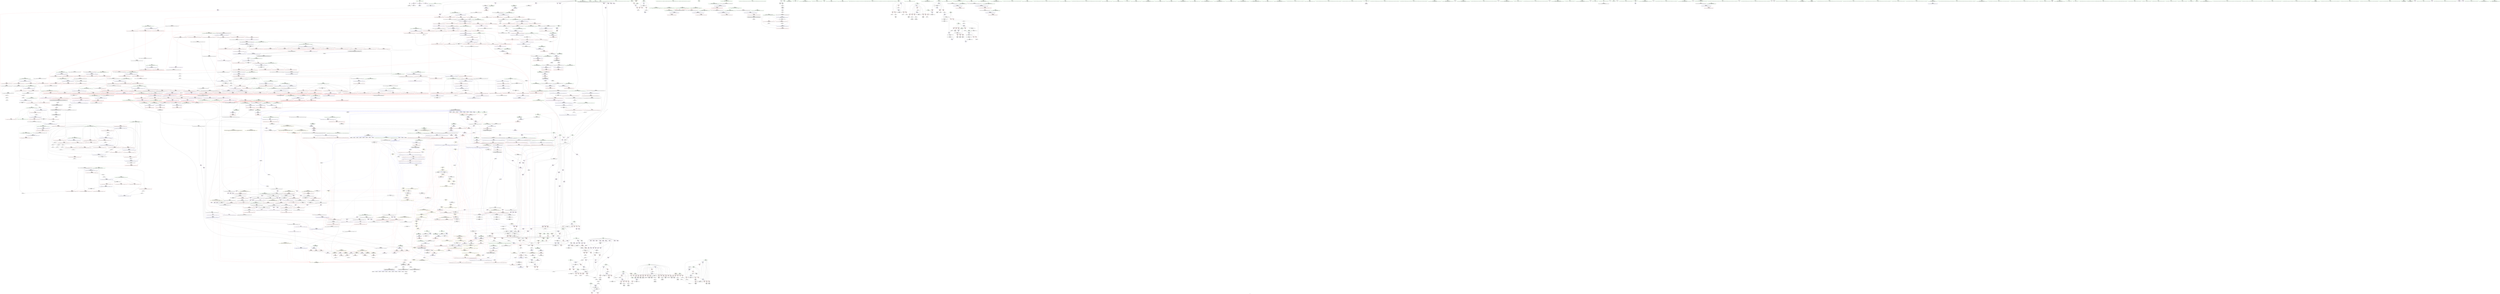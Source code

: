 digraph "SVFG" {
	label="SVFG";

	Node0x563264d4c8d0 [shape=record,color=grey,label="{NodeID: 0\nNullPtr}"];
	Node0x563264d4c8d0 -> Node0x563265291780[style=solid];
	Node0x563264d4c8d0 -> Node0x5632652c0970[style=solid];
	Node0x563265356dc0 [shape=record,color=black,label="{NodeID: 1882\nMR_245V_2 = PHI(MR_245V_3, MR_245V_1, )\npts\{1069 \}\n}"];
	Node0x563265296d30 [shape=record,color=red,label="{NodeID: 775\n1131\<--1070\n\<--__parent\n_ZSt11__make_heapIPSt4pairIxiEN9__gnu_cxx5__ops15_Iter_less_iterEEvT_S6_RT0_\n}"];
	Node0x563265296d30 -> Node0x5632652f5810[style=solid];
	Node0x56326528d810 [shape=record,color=purple,label="{NodeID: 443\n170\<--169\narrayidx\<--\nmain\n}"];
	Node0x5632652818a0 [shape=record,color=green,label="{NodeID: 111\n751\<--752\nagg.tmp1\<--agg.tmp1_field_insensitive\n_ZSt6__sortIPSt4pairIxiEN9__gnu_cxx5__ops15_Iter_less_iterEEvT_S6_T0_\n}"];
	Node0x563265379cb0 [shape=record,color=yellow,style=double,label="{NodeID: 1993\n349V_1 = ENCHI(MR_349V_0)\npts\{10730000 10730001 11700000 11700001 12210000 12210001 16950000 16950001 18170000 18170001 \}\nFun[_ZSt11__push_heapIPSt4pairIxiElS1_N9__gnu_cxx5__ops14_Iter_less_valEEvT_T0_S7_T1_RT2_]|{<s0>75|<s1>75|<s2>77|<s3>77}}"];
	Node0x563265379cb0:s0 -> Node0x563265384ce0[style=dashed,color=red];
	Node0x563265379cb0:s1 -> Node0x563265384f70[style=dashed,color=red];
	Node0x563265379cb0:s2 -> Node0x563265384ce0[style=dashed,color=red];
	Node0x563265379cb0:s3 -> Node0x563265384f70[style=dashed,color=red];
	Node0x56326529c760 [shape=record,color=red,label="{NodeID: 886\n1604\<--1598\n\<--__a.addr\n_ZSt9iter_swapIPSt4pairIxiES2_EvT_T0_\n|{<s0>93}}"];
	Node0x56326529c760:s0 -> Node0x563265433a60[style=solid,color=red];
	Node0x563265432740 [shape=record,color=black,label="{NodeID: 2768\n628 = PHI(93, 97, 1185, 1279, 1305, 1402, 1414, 1733, 1838, 1847, 1949, )\n1st arg _ZNSt4pairIxiEaSEOS0_ }"];
	Node0x563265432740 -> Node0x5632652c3e70[style=solid];
	Node0x5632652a3260 [shape=record,color=purple,label="{NodeID: 554\n1405\<--1403\nadd.ptr3\<--\n_ZSt11__push_heapIPSt4pairIxiElS1_N9__gnu_cxx5__ops14_Iter_less_valEEvT_T0_S7_T1_RT2_\n|{<s0>75}}"];
	Node0x5632652a3260:s0 -> Node0x5632654320e0[style=solid,color=red];
	Node0x563265285f20 [shape=record,color=green,label="{NodeID: 222\n1598\<--1599\n__a.addr\<--__a.addr_field_insensitive\n_ZSt9iter_swapIPSt4pairIxiES2_EvT_T0_\n}"];
	Node0x563265285f20 -> Node0x56326529c760[style=solid];
	Node0x563265285f20 -> Node0x5632652c9630[style=solid];
	Node0x5632652c1ab0 [shape=record,color=blue,label="{NodeID: 997\n105\<--134\nc84\<--\nmain\n}"];
	Node0x5632652c1ab0 -> Node0x5632652a5e40[style=dashed];
	Node0x5632652c1ab0 -> Node0x5632652c1c50[style=dashed];
	Node0x5632652c1ab0 -> Node0x56326535e0c0[style=dashed];
	Node0x5632652f9890 [shape=record,color=grey,label="{NodeID: 1772\n1086 = Binary(1085, 767, )\n}"];
	Node0x5632652f9890 -> Node0x5632652fd010[style=solid];
	Node0x5632652a8c90 [shape=record,color=red,label="{NodeID: 665\n430\<--429\n\<--x128\nmain\n}"];
	Node0x5632652a8c90 -> Node0x5632652f6a10[style=solid];
	Node0x563265293e10 [shape=record,color=black,label="{NodeID: 333\n764\<--762\nsub.ptr.rhs.cast\<--\n_ZSt6__sortIPSt4pairIxiEN9__gnu_cxx5__ops15_Iter_less_iterEEvT_S6_T0_\n}"];
	Node0x563265293e10 -> Node0x5632652f1610[style=solid];
	Node0x563265387630 [shape=record,color=yellow,style=double,label="{NodeID: 2215\n8V_1 = ENCHI(MR_8V_0)\npts\{19 \}\nFun[_ZNSt4pairIxiEC2IxiLb1EEEOT_OT0_]}"];
	Node0x563265387630 -> Node0x5632652aa280[style=dashed];
	Node0x563265387630 -> Node0x5632652aa350[style=dashed];
	Node0x5632652c74e0 [shape=record,color=blue,label="{NodeID: 1108\n1243\<--1219\n\<--__value.coerce1\n_ZSt13__adjust_heapIPSt4pairIxiElS1_N9__gnu_cxx5__ops15_Iter_less_iterEEvT_T0_S7_T1_T2_\n|{|<s1>65|<s2>67}}"];
	Node0x5632652c74e0 -> Node0x5632652c0120[style=dashed];
	Node0x5632652c74e0:s1 -> Node0x563265384f70[style=dashed,color=red];
	Node0x5632652c74e0:s2 -> Node0x563265384f70[style=dashed,color=red];
	Node0x563265222110 [shape=record,color=green,label="{NodeID: 1\n7\<--1\n__dso_handle\<--dummyObj\nGlob }"];
	Node0x5632653572c0 [shape=record,color=black,label="{NodeID: 1883\nMR_247V_2 = PHI(MR_247V_4, MR_247V_1, )\npts\{1071 \}\n}"];
	Node0x563265296e00 [shape=record,color=red,label="{NodeID: 776\n1121\<--1120\n\<--\n_ZSt11__make_heapIPSt4pairIxiEN9__gnu_cxx5__ops15_Iter_less_iterEEvT_S6_RT0_\n|{<s0>54}}"];
	Node0x563265296e00:s0 -> Node0x56326542f670[style=solid,color=red];
	Node0x56326528d8e0 [shape=record,color=purple,label="{NodeID: 444\n175\<--174\narrayidx10\<--\nmain\n}"];
	Node0x563265281970 [shape=record,color=green,label="{NodeID: 112\n769\<--770\n_ZSt4__lgl\<--_ZSt4__lgl_field_insensitive\n}"];
	Node0x56326529c830 [shape=record,color=red,label="{NodeID: 887\n1605\<--1600\n\<--__b.addr\n_ZSt9iter_swapIPSt4pairIxiES2_EvT_T0_\n|{<s0>93}}"];
	Node0x56326529c830:s0 -> Node0x563265433b70[style=solid,color=red];
	Node0x563265432b00 [shape=record,color=black,label="{NodeID: 2769\n1546 = PHI(971, )\n0th arg _ZSt21__unguarded_partitionIPSt4pairIxiEN9__gnu_cxx5__ops15_Iter_less_iterEET_S6_S6_S6_T0_ }"];
	Node0x563265432b00 -> Node0x5632652c9080[style=solid];
	Node0x5632652a3330 [shape=record,color=purple,label="{NodeID: 555\n1417\<--1415\nadd.ptr8\<--\n_ZSt11__push_heapIPSt4pairIxiElS1_N9__gnu_cxx5__ops14_Iter_less_valEEvT_T0_S7_T1_RT2_\n|{<s0>77}}"];
	Node0x5632652a3330:s0 -> Node0x5632654320e0[style=solid,color=red];
	Node0x563265285ff0 [shape=record,color=green,label="{NodeID: 223\n1600\<--1601\n__b.addr\<--__b.addr_field_insensitive\n_ZSt9iter_swapIPSt4pairIxiES2_EvT_T0_\n}"];
	Node0x563265285ff0 -> Node0x56326529c830[style=solid];
	Node0x563265285ff0 -> Node0x5632652c9700[style=solid];
	Node0x5632652c1b80 [shape=record,color=blue,label="{NodeID: 998\n107\<--134\ni85\<--\nmain\n}"];
	Node0x5632652c1b80 -> Node0x5632652a60b0[style=dashed];
	Node0x5632652c1b80 -> Node0x5632652a6180[style=dashed];
	Node0x5632652c1b80 -> Node0x5632652a6250[style=dashed];
	Node0x5632652c1b80 -> Node0x5632652a6320[style=dashed];
	Node0x5632652c1b80 -> Node0x5632652a63f0[style=dashed];
	Node0x5632652c1b80 -> Node0x5632652c2540[style=dashed];
	Node0x5632652c1b80 -> Node0x56326535e5c0[style=dashed];
	Node0x5632652f9a10 [shape=record,color=grey,label="{NodeID: 1773\n757 = cmp(755, 756, )\n}"];
	Node0x5632652a8d60 [shape=record,color=red,label="{NodeID: 666\n437\<--436\n\<--c133\nmain\n}"];
	Node0x5632652a8d60 -> Node0x5632652f6590[style=solid];
	Node0x563265293ee0 [shape=record,color=black,label="{NodeID: 334\n813\<--811\nsub.ptr.lhs.cast\<--\n_ZSt16__introsort_loopIPSt4pairIxiElN9__gnu_cxx5__ops15_Iter_less_iterEEvT_S6_T0_T1_\n}"];
	Node0x563265293ee0 -> Node0x5632652f2c90[style=solid];
	Node0x5632652c75b0 [shape=record,color=blue,label="{NodeID: 1109\n1224\<--1215\n__first.addr\<--__first\n_ZSt13__adjust_heapIPSt4pairIxiElS1_N9__gnu_cxx5__ops15_Iter_less_iterEEvT_T0_S7_T1_T2_\n}"];
	Node0x5632652c75b0 -> Node0x563265297a30[style=dashed];
	Node0x5632652c75b0 -> Node0x563265297b00[style=dashed];
	Node0x5632652c75b0 -> Node0x563265297bd0[style=dashed];
	Node0x5632652c75b0 -> Node0x563265297ca0[style=dashed];
	Node0x5632652c75b0 -> Node0x563265297d70[style=dashed];
	Node0x5632652c75b0 -> Node0x563265297e40[style=dashed];
	Node0x5632652c75b0 -> Node0x563265297f10[style=dashed];
	Node0x5632651e0f10 [shape=record,color=green,label="{NodeID: 2\n22\<--1\n_ZSt3cin\<--dummyObj\nGlob }"];
	Node0x5632653577c0 [shape=record,color=black,label="{NodeID: 1884\nMR_249V_2 = PHI(MR_249V_4, MR_249V_1, )\npts\{10730000 \}\n}"];
	Node0x563265296ed0 [shape=record,color=red,label="{NodeID: 777\n1123\<--1122\n\<--\n_ZSt11__make_heapIPSt4pairIxiEN9__gnu_cxx5__ops15_Iter_less_iterEEvT_S6_RT0_\n|{<s0>54}}"];
	Node0x563265296ed0:s0 -> Node0x56326542f880[style=solid,color=red];
	Node0x56326528d9b0 [shape=record,color=purple,label="{NodeID: 445\n1986\<--402\noffset_0\<--\n}"];
	Node0x56326528d9b0 -> Node0x5632652c22d0[style=solid];
	Node0x563265281a70 [shape=record,color=green,label="{NodeID: 113\n774\<--775\n_ZSt16__introsort_loopIPSt4pairIxiElN9__gnu_cxx5__ops15_Iter_less_iterEEvT_S6_T0_T1_\<--_ZSt16__introsort_loopIPSt4pairIxiElN9__gnu_cxx5__ops15_Iter_less_iterEEvT_S6_T0_T1__field_insensitive\n}"];
	Node0x56326529c900 [shape=record,color=red,label="{NodeID: 888\n1619\<--1613\n\<--__x.addr\n_ZSt4swapIxiENSt9enable_ifIXsr6__and_ISt14__is_swappableIT_ES1_IT0_EEE5valueEvE4typeERSt4pairIS2_S4_ESA_\n|{<s0>94}}"];
	Node0x56326529c900:s0 -> Node0x56326542d350[style=solid,color=red];
	Node0x563265432c10 [shape=record,color=black,label="{NodeID: 2770\n1547 = PHI(972, )\n1st arg _ZSt21__unguarded_partitionIPSt4pairIxiEN9__gnu_cxx5__ops15_Iter_less_iterEET_S6_S6_S6_T0_ }"];
	Node0x563265432c10 -> Node0x5632652c9150[style=solid];
	Node0x5632652a3400 [shape=record,color=red,label="{NodeID: 556\n140\<--63\n\<--TC\nmain\n}"];
	Node0x5632652a3400 -> Node0x5632652c0c10[style=solid];
	Node0x5632652860c0 [shape=record,color=green,label="{NodeID: 224\n1607\<--1608\n_ZSt4swapIxiENSt9enable_ifIXsr6__and_ISt14__is_swappableIT_ES1_IT0_EEE5valueEvE4typeERSt4pairIS2_S4_ESA_\<--_ZSt4swapIxiENSt9enable_ifIXsr6__and_ISt14__is_swappableIT_ES1_IT0_EEE5valueEvE4typeERSt4pairIS2_S4_ESA__field_insensitive\n}"];
	Node0x5632653808c0 [shape=record,color=yellow,style=double,label="{NodeID: 2106\n295V_1 = ENCHI(MR_295V_0)\npts\{10730000 12210000 13600000 16950000 18170000 \}\nFun[_ZSt10__pop_heapIPSt4pairIxiEN9__gnu_cxx5__ops15_Iter_less_iterEEvT_S6_S6_RT0_]|{|<s2>59}}"];
	Node0x5632653808c0 -> Node0x5632652bfb70[style=dashed];
	Node0x5632653808c0 -> Node0x5632652bfde0[style=dashed];
	Node0x5632653808c0:s2 -> Node0x563265384ce0[style=dashed,color=red];
	Node0x5632652c1c50 [shape=record,color=blue,label="{NodeID: 999\n105\<--347\nc84\<--sub92\nmain\n}"];
	Node0x5632652c1c50 -> Node0x5632652a5e40[style=dashed];
	Node0x5632652c1c50 -> Node0x5632652a5f10[style=dashed];
	Node0x5632652c1c50 -> Node0x5632652a5fe0[style=dashed];
	Node0x5632652c1c50 -> Node0x5632652c1c50[style=dashed];
	Node0x5632652c1c50 -> Node0x5632652c1ec0[style=dashed];
	Node0x5632652c1c50 -> Node0x56326535e0c0[style=dashed];
	Node0x5632652f9b90 [shape=record,color=grey,label="{NodeID: 1774\n1706 = cmp(1704, 1705, )\n}"];
	Node0x5632652a8e30 [shape=record,color=red,label="{NodeID: 667\n478\<--477\n\<--arrayidx151\nmain\n}"];
	Node0x5632652a8e30 -> Node0x5632652f7a90[style=solid];
	Node0x563265293fb0 [shape=record,color=black,label="{NodeID: 335\n814\<--812\nsub.ptr.rhs.cast\<--\n_ZSt16__introsort_loopIPSt4pairIxiElN9__gnu_cxx5__ops15_Iter_less_iterEEvT_S6_T0_T1_\n}"];
	Node0x563265293fb0 -> Node0x5632652f2c90[style=solid];
	Node0x5632652c7680 [shape=record,color=blue,label="{NodeID: 1110\n1226\<--1216\n__holeIndex.addr\<--__holeIndex\n_ZSt13__adjust_heapIPSt4pairIxiElS1_N9__gnu_cxx5__ops15_Iter_less_iterEEvT_T0_S7_T1_T2_\n}"];
	Node0x5632652c7680 -> Node0x563265297fe0[style=dashed];
	Node0x5632652c7680 -> Node0x5632652980b0[style=dashed];
	Node0x5632652c7680 -> Node0x563265298180[style=dashed];
	Node0x5632652c7680 -> Node0x563265298250[style=dashed];
	Node0x5632652c7680 -> Node0x5632652c7b60[style=dashed];
	Node0x5632652c7680 -> Node0x5632652c7d00[style=dashed];
	Node0x5632652c7680 -> Node0x563265364ec0[style=dashed];
	Node0x5632651e0fa0 [shape=record,color=green,label="{NodeID: 3\n23\<--1\n.str\<--dummyObj\nGlob }"];
	Node0x563265357cc0 [shape=record,color=black,label="{NodeID: 1885\nMR_251V_2 = PHI(MR_251V_4, MR_251V_1, )\npts\{10730001 \}\n}"];
	Node0x563265296fa0 [shape=record,color=red,label="{NodeID: 778\n1149\<--1140\nthis1\<--this.addr\n_ZNK9__gnu_cxx5__ops15_Iter_less_iterclIPSt4pairIxiES5_EEbT_T0_\n}"];
	Node0x56326528da80 [shape=record,color=purple,label="{NodeID: 446\n1989\<--402\noffset_1\<--\n}"];
	Node0x56326528da80 -> Node0x5632652c23a0[style=solid];
	Node0x563265281b70 [shape=record,color=green,label="{NodeID: 114\n779\<--780\n_ZSt22__final_insertion_sortIPSt4pairIxiEN9__gnu_cxx5__ops15_Iter_less_iterEEvT_S6_T0_\<--_ZSt22__final_insertion_sortIPSt4pairIxiEN9__gnu_cxx5__ops15_Iter_less_iterEEvT_S6_T0__field_insensitive\n}"];
	Node0x56326529c9d0 [shape=record,color=red,label="{NodeID: 889\n1620\<--1615\n\<--__y.addr\n_ZSt4swapIxiENSt9enable_ifIXsr6__and_ISt14__is_swappableIT_ES1_IT0_EEE5valueEvE4typeERSt4pairIS2_S4_ESA_\n|{<s0>94}}"];
	Node0x56326529c9d0:s0 -> Node0x56326542d460[style=solid,color=red];
	Node0x563265432d20 [shape=record,color=black,label="{NodeID: 2771\n1548 = PHI(973, )\n2nd arg _ZSt21__unguarded_partitionIPSt4pairIxiEN9__gnu_cxx5__ops15_Iter_less_iterEET_S6_S6_S6_T0_ }"];
	Node0x563265432d20 -> Node0x5632652c9220[style=solid];
	Node0x5632652a34d0 [shape=record,color=red,label="{NodeID: 557\n143\<--65\n\<--T\nmain\n}"];
	Node0x5632652a34d0 -> Node0x5632652fb510[style=solid];
	Node0x5632652861c0 [shape=record,color=green,label="{NodeID: 225\n1613\<--1614\n__x.addr\<--__x.addr_field_insensitive\n_ZSt4swapIxiENSt9enable_ifIXsr6__and_ISt14__is_swappableIT_ES1_IT0_EEE5valueEvE4typeERSt4pairIS2_S4_ESA_\n}"];
	Node0x5632652861c0 -> Node0x56326529c900[style=solid];
	Node0x5632652861c0 -> Node0x5632652c97d0[style=solid];
	Node0x563265380a60 [shape=record,color=yellow,style=double,label="{NodeID: 2107\n297V_1 = ENCHI(MR_297V_0)\npts\{10730001 12210001 13600001 16950001 18170001 \}\nFun[_ZSt10__pop_heapIPSt4pairIxiEN9__gnu_cxx5__ops15_Iter_less_iterEEvT_S6_S6_RT0_]|{|<s2>59}}"];
	Node0x563265380a60 -> Node0x5632652bfc40[style=dashed];
	Node0x563265380a60 -> Node0x5632652bfeb0[style=dashed];
	Node0x563265380a60:s2 -> Node0x563265384f70[style=dashed,color=red];
	Node0x5632652c1d20 [shape=record,color=blue,label="{NodeID: 1000\n109\<--350\nj\<--add93\nmain\n}"];
	Node0x5632652c1d20 -> Node0x5632652a64c0[style=dashed];
	Node0x5632652c1d20 -> Node0x5632652a6590[style=dashed];
	Node0x5632652c1d20 -> Node0x5632652a6660[style=dashed];
	Node0x5632652c1d20 -> Node0x5632652a6730[style=dashed];
	Node0x5632652c1d20 -> Node0x5632652c1d20[style=dashed];
	Node0x5632652c1d20 -> Node0x5632652c1df0[style=dashed];
	Node0x5632652c1d20 -> Node0x56326535eac0[style=dashed];
	Node0x5632652f9d10 [shape=record,color=grey,label="{NodeID: 1775\n1944 = cmp(1943, 234, )\n}"];
	Node0x5632652a8f00 [shape=record,color=red,label="{NodeID: 668\n506\<--505\n\<--cnt164\nmain\n}"];
	Node0x5632652a8f00 -> Node0x5632652fc710[style=solid];
	Node0x563265294080 [shape=record,color=black,label="{NodeID: 336\n857\<--853\ncast\<--\n_ZSt4__lgl\n}"];
	Node0x5632652c7750 [shape=record,color=blue,label="{NodeID: 1111\n1228\<--1217\n__len.addr\<--__len\n_ZSt13__adjust_heapIPSt4pairIxiElS1_N9__gnu_cxx5__ops15_Iter_less_iterEEvT_T0_S7_T1_T2_\n}"];
	Node0x5632652c7750 -> Node0x5632652983f0[style=dashed];
	Node0x5632652c7750 -> Node0x5632652984c0[style=dashed];
	Node0x5632652c7750 -> Node0x563265298590[style=dashed];
	Node0x5632651e1250 [shape=record,color=green,label="{NodeID: 4\n25\<--1\n.str.1\<--dummyObj\nGlob }"];
	Node0x5632653581c0 [shape=record,color=black,label="{NodeID: 1886\nMR_253V_2 = PHI(MR_253V_4, MR_253V_1, )\npts\{10730002 \}\n}"];
	Node0x563265297070 [shape=record,color=red,label="{NodeID: 779\n1150\<--1142\n\<--__it1.addr\n_ZNK9__gnu_cxx5__ops15_Iter_less_iterclIPSt4pairIxiES5_EEbT_T0_\n|{<s0>55}}"];
	Node0x563265297070:s0 -> Node0x56326542d570[style=solid,color=red];
	Node0x56326528db50 [shape=record,color=purple,label="{NodeID: 447\n1992\<--402\noffset_2\<--\n}"];
	Node0x56326528db50 -> Node0x5632652c2470[style=solid];
	Node0x563265286630 [shape=record,color=green,label="{NodeID: 115\n784\<--785\nretval\<--retval_field_insensitive\n_ZN9__gnu_cxx5__ops16__iter_less_iterEv\n}"];
	Node0x56326529caa0 [shape=record,color=red,label="{NodeID: 890\n1634\<--1628\nthis1\<--this.addr\n_ZNSt4pairIxiE4swapERS0_\n}"];
	Node0x56326529caa0 -> Node0x5632652a1380[style=solid];
	Node0x56326529caa0 -> Node0x5632652a1450[style=solid];
	Node0x563265432e30 [shape=record,color=black,label="{NodeID: 2772\n1752 = PHI(894, )\n0th arg _ZSt26__unguarded_insertion_sortIPSt4pairIxiEN9__gnu_cxx5__ops15_Iter_less_iterEEvT_S6_T0_ }"];
	Node0x563265432e30 -> Node0x5632652ca5a0[style=solid];
	Node0x5632652a35a0 [shape=record,color=red,label="{NodeID: 558\n551\<--65\n\<--T\nmain\n}"];
	Node0x563265286290 [shape=record,color=green,label="{NodeID: 226\n1615\<--1616\n__y.addr\<--__y.addr_field_insensitive\n_ZSt4swapIxiENSt9enable_ifIXsr6__and_ISt14__is_swappableIT_ES1_IT0_EEE5valueEvE4typeERSt4pairIS2_S4_ESA_\n}"];
	Node0x563265286290 -> Node0x56326529c9d0[style=solid];
	Node0x563265286290 -> Node0x5632652c98a0[style=solid];
	Node0x563265380c00 [shape=record,color=yellow,style=double,label="{NodeID: 2108\n299V_1 = ENCHI(MR_299V_0)\npts\{10730002 12210002 13600002 16950002 18170002 \}\nFun[_ZSt10__pop_heapIPSt4pairIxiEN9__gnu_cxx5__ops15_Iter_less_iterEEvT_S6_S6_RT0_]}"];
	Node0x563265380c00 -> Node0x5632652bfd10[style=dashed];
	Node0x563265380c00 -> Node0x5632652bff80[style=dashed];
	Node0x5632652c1df0 [shape=record,color=blue,label="{NodeID: 1001\n109\<--374\nj\<--inc102\nmain\n}"];
	Node0x5632652c1df0 -> Node0x5632652a64c0[style=dashed];
	Node0x5632652c1df0 -> Node0x5632652a6590[style=dashed];
	Node0x5632652c1df0 -> Node0x5632652a6660[style=dashed];
	Node0x5632652c1df0 -> Node0x5632652a6730[style=dashed];
	Node0x5632652c1df0 -> Node0x5632652c1d20[style=dashed];
	Node0x5632652c1df0 -> Node0x5632652c1df0[style=dashed];
	Node0x5632652c1df0 -> Node0x56326535eac0[style=dashed];
	Node0x5632652f9e90 [shape=record,color=grey,label="{NodeID: 1776\n817 = cmp(816, 767, )\n}"];
	Node0x5632652a8fd0 [shape=record,color=red,label="{NodeID: 669\n527\<--526\n\<--x175\nmain\n}"];
	Node0x5632652a8fd0 -> Node0x5632652f1f10[style=solid];
	Node0x563265294150 [shape=record,color=black,label="{NodeID: 337\n858\<--853\nconv\<--\n_ZSt4__lgl\n}"];
	Node0x563265294150 -> Node0x5632652f5090[style=solid];
	Node0x5632652c7820 [shape=record,color=blue,label="{NodeID: 1112\n1230\<--1248\n__topIndex\<--\n_ZSt13__adjust_heapIPSt4pairIxiElS1_N9__gnu_cxx5__ops15_Iter_less_iterEEvT_T0_S7_T1_T2_\n}"];
	Node0x5632652c7820 -> Node0x563265298660[style=dashed];
	Node0x5632651e12e0 [shape=record,color=green,label="{NodeID: 5\n27\<--1\n__PRETTY_FUNCTION__.main\<--dummyObj\nGlob }"];
	Node0x5632653586c0 [shape=record,color=black,label="{NodeID: 1887\nMR_255V_2 = PHI(MR_255V_4, MR_255V_1, )\npts\{10750000 \}\n}"];
	Node0x563265297140 [shape=record,color=red,label="{NodeID: 780\n1151\<--1144\n\<--__it2.addr\n_ZNK9__gnu_cxx5__ops15_Iter_less_iterclIPSt4pairIxiES5_EEbT_T0_\n|{<s0>55}}"];
	Node0x563265297140:s0 -> Node0x56326542d700[style=solid,color=red];
	Node0x56326528dc20 [shape=record,color=purple,label="{NodeID: 448\n1987\<--403\noffset_0\<--\n}"];
	Node0x56326528dc20 -> Node0x5632652bf420[style=solid];
	Node0x563265286700 [shape=record,color=green,label="{NodeID: 116\n791\<--792\n__comp\<--__comp_field_insensitive\n_ZSt16__introsort_loopIPSt4pairIxiElN9__gnu_cxx5__ops15_Iter_less_iterEEvT_S6_T0_T1_\n}"];
	Node0x56326529cb70 [shape=record,color=red,label="{NodeID: 891\n1636\<--1630\n\<--__p.addr\n_ZNSt4pairIxiE4swapERS0_\n}"];
	Node0x56326529cb70 -> Node0x5632652a1520[style=solid];
	Node0x563265432f40 [shape=record,color=black,label="{NodeID: 2773\n1753 = PHI(895, )\n1st arg _ZSt26__unguarded_insertion_sortIPSt4pairIxiEN9__gnu_cxx5__ops15_Iter_less_iterEEvT_S6_T0_ }"];
	Node0x563265432f40 -> Node0x5632652ca670[style=solid];
	Node0x5632652a3670 [shape=record,color=red,label="{NodeID: 559\n558\<--65\n\<--T\nmain\n}"];
	Node0x5632652a3670 -> Node0x5632652f1790[style=solid];
	Node0x563265286360 [shape=record,color=green,label="{NodeID: 227\n1622\<--1623\n_ZNSt4pairIxiE4swapERS0_\<--_ZNSt4pairIxiE4swapERS0__field_insensitive\n}"];
	Node0x563265380da0 [shape=record,color=yellow,style=double,label="{NodeID: 2109\n8V_1 = ENCHI(MR_8V_0)\npts\{19 \}\nFun[_ZSt22__copy_move_backward_aILb1EPSt4pairIxiES2_ET1_T0_S4_S3_]|{<s0>124}}"];
	Node0x563265380da0:s0 -> Node0x563265340090[style=dashed,color=red];
	Node0x5632652c1ec0 [shape=record,color=blue,label="{NodeID: 1002\n105\<--381\nc84\<--sub106\nmain\n}"];
	Node0x5632652c1ec0 -> Node0x5632652a5e40[style=dashed];
	Node0x5632652c1ec0 -> Node0x5632652a5f10[style=dashed];
	Node0x5632652c1ec0 -> Node0x5632652a5fe0[style=dashed];
	Node0x5632652c1ec0 -> Node0x5632652c1c50[style=dashed];
	Node0x5632652c1ec0 -> Node0x5632652c1ec0[style=dashed];
	Node0x5632652c1ec0 -> Node0x56326535e0c0[style=dashed];
	Node0x5632652fa010 [shape=record,color=grey,label="{NodeID: 1777\n1046 = cmp(1045, 266, )\n}"];
	Node0x5632652a90a0 [shape=record,color=red,label="{NodeID: 670\n533\<--532\n\<--cnt178\nmain\n}"];
	Node0x5632652a90a0 -> Node0x5632652f1a90[style=solid];
	Node0x563265294220 [shape=record,color=black,label="{NodeID: 338\n847\<--859\n_ZSt4__lgl_ret\<--sub\n_ZSt4__lgl\n|{<s0>32}}"];
	Node0x563265294220:s0 -> Node0x563265438e80[style=solid,color=blue];
	Node0x5632652c78f0 [shape=record,color=blue,label="{NodeID: 1113\n1232\<--1250\n__secondChild\<--\n_ZSt13__adjust_heapIPSt4pairIxiElS1_N9__gnu_cxx5__ops15_Iter_less_iterEEvT_T0_S7_T1_T2_\n}"];
	Node0x5632652c78f0 -> Node0x563265298730[style=dashed];
	Node0x5632652c78f0 -> Node0x563265298800[style=dashed];
	Node0x5632652c78f0 -> Node0x563265298ce0[style=dashed];
	Node0x5632652c78f0 -> Node0x563265298db0[style=dashed];
	Node0x5632652c78f0 -> Node0x5632652c79c0[style=dashed];
	Node0x5632652c78f0 -> Node0x5632652c7c30[style=dashed];
	Node0x5632652c78f0 -> Node0x5632653653c0[style=dashed];
	Node0x5632651e1370 [shape=record,color=green,label="{NodeID: 6\n29\<--1\n.str.2\<--dummyObj\nGlob }"];
	Node0x563265358bc0 [shape=record,color=black,label="{NodeID: 1888\nMR_257V_2 = PHI(MR_257V_4, MR_257V_1, )\npts\{10750001 \}\n}"];
	Node0x563265297210 [shape=record,color=red,label="{NodeID: 781\n1184\<--1161\n\<--__first.addr\n_ZSt10__pop_heapIPSt4pairIxiEN9__gnu_cxx5__ops15_Iter_less_iterEEvT_S6_S6_RT0_\n|{<s0>58}}"];
	Node0x563265297210:s0 -> Node0x56326541b950[style=solid,color=red];
	Node0x56326528dcf0 [shape=record,color=purple,label="{NodeID: 449\n1990\<--403\noffset_1\<--\n}"];
	Node0x56326528dcf0 -> Node0x5632652bf4f0[style=solid];
	Node0x5632652867d0 [shape=record,color=green,label="{NodeID: 117\n793\<--794\n__first.addr\<--__first.addr_field_insensitive\n_ZSt16__introsort_loopIPSt4pairIxiElN9__gnu_cxx5__ops15_Iter_less_iterEEvT_S6_T0_T1_\n}"];
	Node0x5632652867d0 -> Node0x5632652aaf80[style=solid];
	Node0x5632652867d0 -> Node0x5632652ab050[style=solid];
	Node0x5632652867d0 -> Node0x5632652ab120[style=solid];
	Node0x5632652867d0 -> Node0x5632652c4b70[style=solid];
	Node0x56326529cc40 [shape=record,color=red,label="{NodeID: 892\n1640\<--1630\n\<--__p.addr\n_ZNSt4pairIxiE4swapERS0_\n}"];
	Node0x56326529cc40 -> Node0x5632652a15f0[style=solid];
	Node0x563265433050 [shape=record,color=black,label="{NodeID: 2774\n720 = PHI(619, 645, 672, )\n0th arg _ZSt7forwardIiEOT_RNSt16remove_referenceIS0_E4typeE }"];
	Node0x563265433050 -> Node0x5632652c4760[style=solid];
	Node0x5632652a3740 [shape=record,color=red,label="{NodeID: 560\n144\<--67\n\<--_b\nmain\n}"];
	Node0x5632652a3740 -> Node0x5632652fb510[style=solid];
	Node0x563265286460 [shape=record,color=green,label="{NodeID: 228\n1628\<--1629\nthis.addr\<--this.addr_field_insensitive\n_ZNSt4pairIxiE4swapERS0_\n}"];
	Node0x563265286460 -> Node0x56326529caa0[style=solid];
	Node0x563265286460 -> Node0x5632652c9970[style=solid];
	Node0x5632652c1f90 [shape=record,color=blue,label="{NodeID: 1003\n384\<--389\nx\<--\nmain\n}"];
	Node0x5632652c1f90 -> Node0x5632652bf420[style=dashed];
	Node0x5632652c1f90 -> Node0x5632652c1f90[style=dashed];
	Node0x5632652c1f90 -> Node0x5632653630c0[style=dashed];
	Node0x5632652fa190 [shape=record,color=grey,label="{NodeID: 1778\n820 = cmp(819, 234, )\n}"];
	Node0x5632652a9170 [shape=record,color=red,label="{NodeID: 671\n539\<--538\n\<--c182\nmain\n}"];
	Node0x5632652a9170 -> Node0x5632652f1d90[style=solid];
	Node0x5632652942f0 [shape=record,color=black,label="{NodeID: 339\n881\<--879\nsub.ptr.lhs.cast\<--\n_ZSt22__final_insertion_sortIPSt4pairIxiEN9__gnu_cxx5__ops15_Iter_less_iterEEvT_S6_T0_\n}"];
	Node0x5632652942f0 -> Node0x5632652f4d90[style=solid];
	Node0x563265387ba0 [shape=record,color=yellow,style=double,label="{NodeID: 2221\n134V_1 = ENCHI(MR_134V_0)\npts\{100 940000 10730000 11700000 12210000 13600000 16950000 18170000 \}\nFun[_ZNSt4pairIxiEC2IxiLb1EEEOT_OT0_]}"];
	Node0x563265387ba0 -> Node0x5632652aa280[style=dashed];
	Node0x5632652c79c0 [shape=record,color=blue,label="{NodeID: 1114\n1232\<--1261\n__secondChild\<--mul\n_ZSt13__adjust_heapIPSt4pairIxiElS1_N9__gnu_cxx5__ops15_Iter_less_iterEEvT_T0_S7_T1_T2_\n}"];
	Node0x5632652c79c0 -> Node0x563265298730[style=dashed];
	Node0x5632652c79c0 -> Node0x563265298800[style=dashed];
	Node0x5632652c79c0 -> Node0x5632652988d0[style=dashed];
	Node0x5632652c79c0 -> Node0x5632652989a0[style=dashed];
	Node0x5632652c79c0 -> Node0x563265298a70[style=dashed];
	Node0x5632652c79c0 -> Node0x563265298b40[style=dashed];
	Node0x5632652c79c0 -> Node0x563265298c10[style=dashed];
	Node0x5632652c79c0 -> Node0x563265298ce0[style=dashed];
	Node0x5632652c79c0 -> Node0x563265298db0[style=dashed];
	Node0x5632652c79c0 -> Node0x5632652c79c0[style=dashed];
	Node0x5632652c79c0 -> Node0x5632652c7a90[style=dashed];
	Node0x5632652c79c0 -> Node0x5632652c7c30[style=dashed];
	Node0x5632652c79c0 -> Node0x5632653653c0[style=dashed];
	Node0x5632651e1400 [shape=record,color=green,label="{NodeID: 7\n32\<--1\n\<--dummyObj\nCan only get source location for instruction, argument, global var or function.}"];
	Node0x5632653590c0 [shape=record,color=black,label="{NodeID: 1889\nMR_259V_2 = PHI(MR_259V_4, MR_259V_1, )\npts\{10750002 \}\n}"];
	Node0x5632652972e0 [shape=record,color=red,label="{NodeID: 782\n1188\<--1161\n\<--__first.addr\n_ZSt10__pop_heapIPSt4pairIxiEN9__gnu_cxx5__ops15_Iter_less_iterEEvT_S6_S6_RT0_\n|{<s0>62}}"];
	Node0x5632652972e0:s0 -> Node0x563265434710[style=solid,color=red];
	Node0x56326528ddc0 [shape=record,color=purple,label="{NodeID: 450\n1993\<--403\noffset_2\<--\n}"];
	Node0x56326528ddc0 -> Node0x5632652bf5c0[style=solid];
	Node0x5632652868a0 [shape=record,color=green,label="{NodeID: 118\n795\<--796\n__last.addr\<--__last.addr_field_insensitive\n_ZSt16__introsort_loopIPSt4pairIxiElN9__gnu_cxx5__ops15_Iter_less_iterEEvT_S6_T0_T1_\n}"];
	Node0x5632652868a0 -> Node0x5632652ab1f0[style=solid];
	Node0x5632652868a0 -> Node0x5632652ab2c0[style=solid];
	Node0x5632652868a0 -> Node0x5632652ab390[style=solid];
	Node0x5632652868a0 -> Node0x5632652ab460[style=solid];
	Node0x5632652868a0 -> Node0x5632652ab530[style=solid];
	Node0x5632652868a0 -> Node0x5632652c4c40[style=solid];
	Node0x5632652868a0 -> Node0x5632652c4f80[style=solid];
	Node0x56326529cd10 [shape=record,color=red,label="{NodeID: 893\n1657\<--1649\n\<--__a.addr\n_ZSt4swapIiENSt9enable_ifIXsr6__and_ISt6__not_ISt15__is_tuple_likeIT_EESt21is_move_constructibleIS3_ESt18is_move_assignableIS3_EEE5valueEvE4typeERS3_SC_\n|{<s0>97}}"];
	Node0x56326529cd10:s0 -> Node0x5632654316a0[style=solid,color=red];
	Node0x5632654331e0 [shape=record,color=black,label="{NodeID: 2775\n906 = PHI(822, )\n0th arg _ZSt14__partial_sortIPSt4pairIxiEN9__gnu_cxx5__ops15_Iter_less_iterEEvT_S6_S6_T0_ }"];
	Node0x5632654331e0 -> Node0x5632652c52c0[style=solid];
	Node0x5632652a3810 [shape=record,color=red,label="{NodeID: 561\n186\<--69\n\<--n\nmain\n}"];
	Node0x5632652a3810 -> Node0x563264b3b890[style=solid];
	Node0x563265286530 [shape=record,color=green,label="{NodeID: 229\n1630\<--1631\n__p.addr\<--__p.addr_field_insensitive\n_ZNSt4pairIxiE4swapERS0_\n}"];
	Node0x563265286530 -> Node0x56326529cb70[style=solid];
	Node0x563265286530 -> Node0x56326529cc40[style=solid];
	Node0x563265286530 -> Node0x5632652c9a40[style=solid];
	Node0x5632652c2060 [shape=record,color=blue,label="{NodeID: 1004\n391\<--393\nc111\<--conv\nmain\n}"];
	Node0x5632652c2060 -> Node0x5632652bf4f0[style=dashed];
	Node0x5632652c2060 -> Node0x5632652c2060[style=dashed];
	Node0x5632652c2060 -> Node0x5632653635c0[style=dashed];
	Node0x5632652fa310 [shape=record,color=grey,label="{NodeID: 1779\n1775 = cmp(1773, 1774, )\n}"];
	Node0x5632652a9240 [shape=record,color=red,label="{NodeID: 672\n580\<--572\n\<--__a.addr\n_ZSt4swapIxENSt9enable_ifIXsr6__and_ISt6__not_ISt15__is_tuple_likeIT_EESt21is_move_constructibleIS3_ESt18is_move_assignableIS3_EEE5valueEvE4typeERS3_SC_\n|{<s0>21}}"];
	Node0x5632652a9240:s0 -> Node0x563265431b60[style=solid,color=red];
	Node0x5632652943c0 [shape=record,color=black,label="{NodeID: 340\n882\<--880\nsub.ptr.rhs.cast\<--\n_ZSt22__final_insertion_sortIPSt4pairIxiEN9__gnu_cxx5__ops15_Iter_less_iterEEvT_S6_T0_\n}"];
	Node0x5632652943c0 -> Node0x5632652f4d90[style=solid];
	Node0x563265387dd0 [shape=record,color=yellow,style=double,label="{NodeID: 2222\n136V_1 = ENCHI(MR_136V_0)\npts\{96 102 940001 10730001 11700001 12210001 13600001 16950001 18170001 \}\nFun[_ZNSt4pairIxiEC2IxiLb1EEEOT_OT0_]}"];
	Node0x563265387dd0 -> Node0x5632652aa350[style=dashed];
	Node0x5632652c7a90 [shape=record,color=blue,label="{NodeID: 1115\n1232\<--1273\n__secondChild\<--dec\n_ZSt13__adjust_heapIPSt4pairIxiElS1_N9__gnu_cxx5__ops15_Iter_less_iterEEvT_T0_S7_T1_T2_\n}"];
	Node0x5632652c7a90 -> Node0x563265298730[style=dashed];
	Node0x5632652c7a90 -> Node0x563265298800[style=dashed];
	Node0x5632652c7a90 -> Node0x563265298b40[style=dashed];
	Node0x5632652c7a90 -> Node0x563265298c10[style=dashed];
	Node0x5632652c7a90 -> Node0x563265298ce0[style=dashed];
	Node0x5632652c7a90 -> Node0x563265298db0[style=dashed];
	Node0x5632652c7a90 -> Node0x5632652c79c0[style=dashed];
	Node0x5632652c7a90 -> Node0x5632652c7c30[style=dashed];
	Node0x5632652c7a90 -> Node0x5632653653c0[style=dashed];
	Node0x5632651e2b40 [shape=record,color=green,label="{NodeID: 8\n134\<--1\n\<--dummyObj\nCan only get source location for instruction, argument, global var or function.}"];
	Node0x5632653595c0 [shape=record,color=black,label="{NodeID: 1890\nMR_2V_2 = PHI(MR_2V_10, MR_2V_1, )\npts\{10 \}\n}"];
	Node0x5632653595c0 -> Node0x56326534c3c0[style=dashed];
	Node0x5632653595c0 -> Node0x5632653401e0[style=dashed];
	Node0x5632652973b0 [shape=record,color=red,label="{NodeID: 783\n1190\<--1161\n\<--__first.addr\n_ZSt10__pop_heapIPSt4pairIxiEN9__gnu_cxx5__ops15_Iter_less_iterEEvT_S6_S6_RT0_\n}"];
	Node0x5632652973b0 -> Node0x5632652954d0[style=solid];
	Node0x56326528de90 [shape=record,color=purple,label="{NodeID: 451\n611\<--609\nfirst\<--this1\n_ZNSt4pairIxiEC2IRxiLb1EEEOT_OT0_\n}"];
	Node0x56326528de90 -> Node0x5632652c3c00[style=solid];
	Node0x563265286970 [shape=record,color=green,label="{NodeID: 119\n797\<--798\n__depth_limit.addr\<--__depth_limit.addr_field_insensitive\n_ZSt16__introsort_loopIPSt4pairIxiElN9__gnu_cxx5__ops15_Iter_less_iterEEvT_S6_T0_T1_\n}"];
	Node0x563265286970 -> Node0x5632652ab600[style=solid];
	Node0x563265286970 -> Node0x5632652ab6d0[style=solid];
	Node0x563265286970 -> Node0x5632652ab7a0[style=solid];
	Node0x563265286970 -> Node0x5632652c4d10[style=solid];
	Node0x563265286970 -> Node0x5632652c4de0[style=solid];
	Node0x56326537a4a0 [shape=record,color=yellow,style=double,label="{NodeID: 2001\n426V_1 = ENCHI(MR_426V_0)\npts\{10730000 11700000 12210000 13600000 18170000 \}\nFun[_ZSt16__insertion_sortIPSt4pairIxiEN9__gnu_cxx5__ops15_Iter_less_iterEEvT_S6_T0_]|{|<s1>105}}"];
	Node0x56326537a4a0 -> Node0x5632652c02c0[style=dashed];
	Node0x56326537a4a0:s1 -> Node0x563265384ce0[style=dashed,color=red];
	Node0x56326529cde0 [shape=record,color=red,label="{NodeID: 894\n1666\<--1649\n\<--__a.addr\n_ZSt4swapIiENSt9enable_ifIXsr6__and_ISt6__not_ISt15__is_tuple_likeIT_EESt21is_move_constructibleIS3_ESt18is_move_assignableIS3_EEE5valueEvE4typeERS3_SC_\n}"];
	Node0x56326529cde0 -> Node0x5632652c9d80[style=solid];
	Node0x5632654332f0 [shape=record,color=black,label="{NodeID: 2776\n907 = PHI(823, )\n1st arg _ZSt14__partial_sortIPSt4pairIxiEN9__gnu_cxx5__ops15_Iter_less_iterEEvT_S6_S6_T0_ }"];
	Node0x5632654332f0 -> Node0x5632652c5390[style=solid];
	Node0x5632652a38e0 [shape=record,color=red,label="{NodeID: 562\n238\<--69\n\<--n\nmain\n}"];
	Node0x5632652a38e0 -> Node0x5632652fb090[style=solid];
	Node0x56326528e7f0 [shape=record,color=green,label="{NodeID: 230\n1643\<--1644\n_ZSt4swapIiENSt9enable_ifIXsr6__and_ISt6__not_ISt15__is_tuple_likeIT_EESt21is_move_constructibleIS3_ESt18is_move_assignableIS3_EEE5valueEvE4typeERS3_SC_\<--_ZSt4swapIiENSt9enable_ifIXsr6__and_ISt6__not_ISt15__is_tuple_likeIT_EESt21is_move_constructibleIS3_ESt18is_move_assignableIS3_EEE5valueEvE4typeERS3_SC__field_insensitive\n}"];
	Node0x5632652c2130 [shape=record,color=blue,label="{NodeID: 1005\n395\<--234\ncnt\<--\nmain\n}"];
	Node0x5632652c2130 -> Node0x5632652bf5c0[style=dashed];
	Node0x5632652c2130 -> Node0x5632652c2130[style=dashed];
	Node0x5632652c2130 -> Node0x563265363ac0[style=dashed];
	Node0x5632652fa490 [shape=record,color=grey,label="{NodeID: 1780\n184 = cmp(183, 182, )\n}"];
	Node0x5632652a9310 [shape=record,color=red,label="{NodeID: 673\n589\<--572\n\<--__a.addr\n_ZSt4swapIxENSt9enable_ifIXsr6__and_ISt6__not_ISt15__is_tuple_likeIT_EESt21is_move_constructibleIS3_ESt18is_move_assignableIS3_EEE5valueEvE4typeERS3_SC_\n}"];
	Node0x5632652a9310 -> Node0x5632652c37f0[style=solid];
	Node0x563265294490 [shape=record,color=black,label="{NodeID: 341\n954\<--952\nsub.ptr.lhs.cast\<--\n_ZSt27__unguarded_partition_pivotIPSt4pairIxiEN9__gnu_cxx5__ops15_Iter_less_iterEET_S6_S6_T0_\n}"];
	Node0x563265294490 -> Node0x5632652f3b90[style=solid];
	Node0x5632652c7b60 [shape=record,color=blue,label="{NodeID: 1116\n1226\<--1284\n__holeIndex.addr\<--\n_ZSt13__adjust_heapIPSt4pairIxiElS1_N9__gnu_cxx5__ops15_Iter_less_iterEEvT_T0_S7_T1_T2_\n}"];
	Node0x5632652c7b60 -> Node0x563265298180[style=dashed];
	Node0x5632652c7b60 -> Node0x563265298250[style=dashed];
	Node0x5632652c7b60 -> Node0x5632652c7b60[style=dashed];
	Node0x5632652c7b60 -> Node0x5632652c7d00[style=dashed];
	Node0x5632652c7b60 -> Node0x563265364ec0[style=dashed];
	Node0x5632651e2bd0 [shape=record,color=green,label="{NodeID: 9\n139\<--1\n\<--dummyObj\nCan only get source location for instruction, argument, global var or function.}"];
	Node0x563265359ac0 [shape=record,color=black,label="{NodeID: 1891\nMR_4V_2 = PHI(MR_4V_10, MR_4V_1, )\npts\{13 \}\n}"];
	Node0x563265359ac0 -> Node0x56326534c8c0[style=dashed];
	Node0x563265359ac0 -> Node0x5632653406e0[style=dashed];
	Node0x563265297480 [shape=record,color=red,label="{NodeID: 784\n1189\<--1163\n\<--__last.addr\n_ZSt10__pop_heapIPSt4pairIxiEN9__gnu_cxx5__ops15_Iter_less_iterEEvT_S6_S6_RT0_\n}"];
	Node0x563265297480 -> Node0x563265295400[style=solid];
	Node0x56326528df60 [shape=record,color=purple,label="{NodeID: 452\n618\<--609\nsecond\<--this1\n_ZNSt4pairIxiEC2IRxiLb1EEEOT_OT0_\n}"];
	Node0x56326528df60 -> Node0x5632652c3cd0[style=solid];
	Node0x563265286a40 [shape=record,color=green,label="{NodeID: 120\n799\<--800\nagg.tmp\<--agg.tmp_field_insensitive\n_ZSt16__introsort_loopIPSt4pairIxiElN9__gnu_cxx5__ops15_Iter_less_iterEEvT_S6_T0_T1_\n}"];
	Node0x56326537a640 [shape=record,color=yellow,style=double,label="{NodeID: 2002\n428V_1 = ENCHI(MR_428V_0)\npts\{10730001 11700001 12210001 13600001 18170001 \}\nFun[_ZSt16__insertion_sortIPSt4pairIxiEN9__gnu_cxx5__ops15_Iter_less_iterEEvT_S6_T0_]|{|<s1>105}}"];
	Node0x56326537a640 -> Node0x5632652c0390[style=dashed];
	Node0x56326537a640:s1 -> Node0x563265384f70[style=dashed,color=red];
	Node0x56326529ceb0 [shape=record,color=red,label="{NodeID: 895\n1663\<--1651\n\<--__b.addr\n_ZSt4swapIiENSt9enable_ifIXsr6__and_ISt6__not_ISt15__is_tuple_likeIT_EESt21is_move_constructibleIS3_ESt18is_move_assignableIS3_EEE5valueEvE4typeERS3_SC_\n|{<s0>98}}"];
	Node0x56326529ceb0:s0 -> Node0x5632654316a0[style=solid,color=red];
	Node0x563265433400 [shape=record,color=black,label="{NodeID: 2777\n908 = PHI(824, )\n2nd arg _ZSt14__partial_sortIPSt4pairIxiEN9__gnu_cxx5__ops15_Iter_less_iterEEvT_S6_S6_T0_ }"];
	Node0x563265433400 -> Node0x5632652c5460[style=solid];
	Node0x5632652a39b0 [shape=record,color=red,label="{NodeID: 563\n323\<--69\n\<--n\nmain\n}"];
	Node0x5632652a39b0 -> Node0x5632652f4a90[style=solid];
	Node0x56326528e8c0 [shape=record,color=green,label="{NodeID: 231\n1649\<--1650\n__a.addr\<--__a.addr_field_insensitive\n_ZSt4swapIiENSt9enable_ifIXsr6__and_ISt6__not_ISt15__is_tuple_likeIT_EESt21is_move_constructibleIS3_ESt18is_move_assignableIS3_EEE5valueEvE4typeERS3_SC_\n}"];
	Node0x56326528e8c0 -> Node0x56326529cd10[style=solid];
	Node0x56326528e8c0 -> Node0x56326529cde0[style=solid];
	Node0x56326528e8c0 -> Node0x5632652c9b10[style=solid];
	Node0x5632652c2200 [shape=record,color=blue,label="{NodeID: 1006\n103\<--398\nm83\<--inc112\nmain\n}"];
	Node0x5632652c2200 -> Node0x5632652a5bd0[style=dashed];
	Node0x5632652c2200 -> Node0x5632652a5ca0[style=dashed];
	Node0x5632652c2200 -> Node0x5632652a5d70[style=dashed];
	Node0x5632652c2200 -> Node0x5632652c2200[style=dashed];
	Node0x5632652c2200 -> Node0x56326535dbc0[style=dashed];
	Node0x5632652fa610 [shape=record,color=grey,label="{NodeID: 1781\n195 = cmp(193, 194, )\n}"];
	Node0x5632652a93e0 [shape=record,color=red,label="{NodeID: 674\n586\<--574\n\<--__b.addr\n_ZSt4swapIxENSt9enable_ifIXsr6__and_ISt6__not_ISt15__is_tuple_likeIT_EESt21is_move_constructibleIS3_ESt18is_move_assignableIS3_EEE5valueEvE4typeERS3_SC_\n|{<s0>22}}"];
	Node0x5632652a93e0:s0 -> Node0x563265431b60[style=solid,color=red];
	Node0x563265294560 [shape=record,color=black,label="{NodeID: 342\n955\<--953\nsub.ptr.rhs.cast\<--\n_ZSt27__unguarded_partition_pivotIPSt4pairIxiEN9__gnu_cxx5__ops15_Iter_less_iterEET_S6_S6_T0_\n}"];
	Node0x563265294560 -> Node0x5632652f3b90[style=solid];
	Node0x5632652c7c30 [shape=record,color=blue,label="{NodeID: 1117\n1232\<--1299\n__secondChild\<--mul13\n_ZSt13__adjust_heapIPSt4pairIxiElS1_N9__gnu_cxx5__ops15_Iter_less_iterEEvT_T0_S7_T1_T2_\n}"];
	Node0x5632652c7c30 -> Node0x563265298e80[style=dashed];
	Node0x5632652c7c30 -> Node0x563265298f50[style=dashed];
	Node0x5632652c7c30 -> Node0x5632653653c0[style=dashed];
	Node0x5632651e2c90 [shape=record,color=green,label="{NodeID: 10\n153\<--1\n\<--dummyObj\nCan only get source location for instruction, argument, global var or function.}"];
	Node0x563265359fc0 [shape=record,color=black,label="{NodeID: 1892\nMR_6V_2 = PHI(MR_6V_3, MR_6V_1, )\npts\{16 \}\n}"];
	Node0x563265359fc0 -> Node0x5632652a8e30[style=dashed];
	Node0x563265359fc0 -> Node0x563265359fc0[style=dashed];
	Node0x563265359fc0 -> Node0x563265340be0[style=dashed];
	Node0x563265297550 [shape=record,color=red,label="{NodeID: 785\n1179\<--1165\n\<--__result.addr\n_ZSt10__pop_heapIPSt4pairIxiEN9__gnu_cxx5__ops15_Iter_less_iterEEvT_S6_S6_RT0_\n|{<s0>56}}"];
	Node0x563265297550:s0 -> Node0x56326541b950[style=solid,color=red];
	Node0x56326528e030 [shape=record,color=purple,label="{NodeID: 453\n642\<--635\nfirst2\<--this1\n_ZNSt4pairIxiEaSEOS0_\n}"];
	Node0x56326528e030 -> Node0x5632652c3f40[style=solid];
	Node0x563265286b10 [shape=record,color=green,label="{NodeID: 121\n801\<--802\n__cut\<--__cut_field_insensitive\n_ZSt16__introsort_loopIPSt4pairIxiElN9__gnu_cxx5__ops15_Iter_less_iterEEvT_S6_T0_T1_\n}"];
	Node0x563265286b10 -> Node0x5632652ab870[style=solid];
	Node0x563265286b10 -> Node0x5632652ab940[style=solid];
	Node0x563265286b10 -> Node0x5632652c4eb0[style=solid];
	Node0x56326537a7e0 [shape=record,color=yellow,style=double,label="{NodeID: 2003\n430V_1 = ENCHI(MR_430V_0)\npts\{10730002 11700002 12210002 13600002 18170002 \}\nFun[_ZSt16__insertion_sortIPSt4pairIxiEN9__gnu_cxx5__ops15_Iter_less_iterEEvT_S6_T0_]}"];
	Node0x56326537a7e0 -> Node0x5632652c0460[style=dashed];
	Node0x56326529cf80 [shape=record,color=red,label="{NodeID: 896\n1670\<--1651\n\<--__b.addr\n_ZSt4swapIiENSt9enable_ifIXsr6__and_ISt6__not_ISt15__is_tuple_likeIT_EESt21is_move_constructibleIS3_ESt18is_move_assignableIS3_EEE5valueEvE4typeERS3_SC_\n}"];
	Node0x56326529cf80 -> Node0x5632652c9e50[style=solid];
	Node0x563265433510 [shape=record,color=black,label="{NodeID: 2778\n1421 = PHI(1389, )\n0th arg _ZNK9__gnu_cxx5__ops14_Iter_less_valclIPSt4pairIxiES4_EEbT_RT0_ }"];
	Node0x563265433510 -> Node0x5632652c8930[style=solid];
	Node0x5632652a3a80 [shape=record,color=red,label="{NodeID: 564\n337\<--69\n\<--n\nmain\n}"];
	Node0x5632652a3a80 -> Node0x5632652f4f10[style=solid];
	Node0x56326528e990 [shape=record,color=green,label="{NodeID: 232\n1651\<--1652\n__b.addr\<--__b.addr_field_insensitive\n_ZSt4swapIiENSt9enable_ifIXsr6__and_ISt6__not_ISt15__is_tuple_likeIT_EESt21is_move_constructibleIS3_ESt18is_move_assignableIS3_EEE5valueEvE4typeERS3_SC_\n}"];
	Node0x56326528e990 -> Node0x56326529ceb0[style=solid];
	Node0x56326528e990 -> Node0x56326529cf80[style=solid];
	Node0x56326528e990 -> Node0x5632652c9be0[style=solid];
	Node0x5632652c22d0 [shape=record,color=blue, style = dotted,label="{NodeID: 1007\n1986\<--1988\noffset_0\<--dummyVal\nmain\n}"];
	Node0x5632652c22d0 -> Node0x5632652a8bc0[style=dashed];
	Node0x5632652c22d0 -> Node0x5632652a8c90[style=dashed];
	Node0x5632652c22d0 -> Node0x5632652a8fd0[style=dashed];
	Node0x5632652c22d0 -> Node0x5632652c22d0[style=dashed];
	Node0x5632652c22d0 -> Node0x5632653621c0[style=dashed];
	Node0x5632652fa790 [shape=record,color=grey,label="{NodeID: 1782\n1461 = cmp(1457, 1460, )\n}"];
	Node0x5632652a94b0 [shape=record,color=red,label="{NodeID: 675\n593\<--574\n\<--__b.addr\n_ZSt4swapIxENSt9enable_ifIXsr6__and_ISt6__not_ISt15__is_tuple_likeIT_EESt21is_move_constructibleIS3_ESt18is_move_assignableIS3_EEE5valueEvE4typeERS3_SC_\n}"];
	Node0x5632652a94b0 -> Node0x5632652c38c0[style=solid];
	Node0x563265294630 [shape=record,color=black,label="{NodeID: 343\n934\<--974\n_ZSt27__unguarded_partition_pivotIPSt4pairIxiEN9__gnu_cxx5__ops15_Iter_less_iterEET_S6_S6_T0__ret\<--call\n_ZSt27__unguarded_partition_pivotIPSt4pairIxiEN9__gnu_cxx5__ops15_Iter_less_iterEET_S6_S6_T0_\n|{<s0>36}}"];
	Node0x563265294630:s0 -> Node0x56326543a1a0[style=solid,color=blue];
	Node0x5632652c7d00 [shape=record,color=blue,label="{NodeID: 1118\n1226\<--1311\n__holeIndex.addr\<--sub19\n_ZSt13__adjust_heapIPSt4pairIxiElS1_N9__gnu_cxx5__ops15_Iter_less_iterEEvT_T0_S7_T1_T2_\n}"];
	Node0x5632652c7d00 -> Node0x563265364ec0[style=dashed];
	Node0x5632651e2d90 [shape=record,color=green,label="{NodeID: 11\n182\<--1\n\<--dummyObj\nCan only get source location for instruction, argument, global var or function.}"];
	Node0x56326535a4c0 [shape=record,color=black,label="{NodeID: 1893\nMR_8V_2 = PHI(MR_8V_8, MR_8V_1, )\npts\{19 \}\n}"];
	Node0x56326535a4c0 -> Node0x56326534cdc0[style=dashed];
	Node0x563265297620 [shape=record,color=red,label="{NodeID: 786\n1186\<--1165\n\<--__result.addr\n_ZSt10__pop_heapIPSt4pairIxiEN9__gnu_cxx5__ops15_Iter_less_iterEEvT_S6_S6_RT0_\n|{<s0>59}}"];
	Node0x563265297620:s0 -> Node0x5632654320e0[style=solid,color=red];
	Node0x56326528e100 [shape=record,color=purple,label="{NodeID: 454\n648\<--635\nsecond4\<--this1\n_ZNSt4pairIxiEaSEOS0_\n}"];
	Node0x56326528e100 -> Node0x5632652c4010[style=solid];
	Node0x563265286be0 [shape=record,color=green,label="{NodeID: 122\n803\<--804\nagg.tmp2\<--agg.tmp2_field_insensitive\n_ZSt16__introsort_loopIPSt4pairIxiElN9__gnu_cxx5__ops15_Iter_less_iterEEvT_S6_T0_T1_\n}"];
	Node0x56326537a980 [shape=record,color=yellow,style=double,label="{NodeID: 2004\n8V_1 = ENCHI(MR_8V_0)\npts\{19 \}\nFun[_ZSt22__final_insertion_sortIPSt4pairIxiEN9__gnu_cxx5__ops15_Iter_less_iterEEvT_S6_T0_]|{<s0>39|<s1>39|<s2>41|<s3>41}}"];
	Node0x56326537a980:s0 -> Node0x5632653540c0[style=dashed,color=red];
	Node0x56326537a980:s1 -> Node0x5632653415e0[style=dashed,color=red];
	Node0x56326537a980:s2 -> Node0x5632653540c0[style=dashed,color=red];
	Node0x56326537a980:s3 -> Node0x5632653415e0[style=dashed,color=red];
	Node0x56326529d050 [shape=record,color=red,label="{NodeID: 897\n1661\<--1658\n\<--call\n_ZSt4swapIiENSt9enable_ifIXsr6__and_ISt6__not_ISt15__is_tuple_likeIT_EESt21is_move_constructibleIS3_ESt18is_move_assignableIS3_EEE5valueEvE4typeERS3_SC_\n}"];
	Node0x56326529d050 -> Node0x5632652c9cb0[style=solid];
	Node0x563265433620 [shape=record,color=black,label="{NodeID: 2779\n1422 = PHI(1392, )\n1st arg _ZNK9__gnu_cxx5__ops14_Iter_less_valclIPSt4pairIxiES4_EEbT_RT0_ }"];
	Node0x563265433620 -> Node0x5632652c8a00[style=solid];
	Node0x5632652a3b50 [shape=record,color=red,label="{NodeID: 565\n354\<--69\n\<--n\nmain\n}"];
	Node0x5632652a3b50 -> Node0x5632652f6110[style=solid];
	Node0x56326528ea60 [shape=record,color=green,label="{NodeID: 233\n1653\<--1654\n__tmp\<--__tmp_field_insensitive\n_ZSt4swapIiENSt9enable_ifIXsr6__and_ISt6__not_ISt15__is_tuple_likeIT_EESt21is_move_constructibleIS3_ESt18is_move_assignableIS3_EEE5valueEvE4typeERS3_SC_\n|{|<s1>99}}"];
	Node0x56326528ea60 -> Node0x5632652c9cb0[style=solid];
	Node0x56326528ea60:s1 -> Node0x5632654316a0[style=solid,color=red];
	Node0x5632652c23a0 [shape=record,color=blue, style = dotted,label="{NodeID: 1008\n1989\<--1991\noffset_1\<--dummyVal\nmain\n}"];
	Node0x5632652c23a0 -> Node0x5632652a8d60[style=dashed];
	Node0x5632652c23a0 -> Node0x5632652a9170[style=dashed];
	Node0x5632652c23a0 -> Node0x5632652c23a0[style=dashed];
	Node0x5632652c23a0 -> Node0x5632653626c0[style=dashed];
	Node0x5632652fa910 [shape=record,color=grey,label="{NodeID: 1783\n1453 = cmp(1449, 1452, )\n}"];
	Node0x5632652a9580 [shape=record,color=red,label="{NodeID: 676\n584\<--581\n\<--call\n_ZSt4swapIxENSt9enable_ifIXsr6__and_ISt6__not_ISt15__is_tuple_likeIT_EESt21is_move_constructibleIS3_ESt18is_move_assignableIS3_EEE5valueEvE4typeERS3_SC_\n}"];
	Node0x5632652a9580 -> Node0x5632652c3720[style=solid];
	Node0x563265294700 [shape=record,color=black,label="{NodeID: 344\n1042\<--1040\nsub.ptr.lhs.cast\<--\n_ZSt11__sort_heapIPSt4pairIxiEN9__gnu_cxx5__ops15_Iter_less_iterEEvT_S6_RT0_\n}"];
	Node0x563265294700 -> Node0x5632652f3110[style=solid];
	Node0x5632652c7dd0 [shape=record,color=blue, style = dotted,label="{NodeID: 1119\n2031\<--2033\noffset_0\<--dummyVal\n_ZSt13__adjust_heapIPSt4pairIxiElS1_N9__gnu_cxx5__ops15_Iter_less_iterEEvT_T0_S7_T1_T2_\n}"];
	Node0x5632652c7dd0 -> Node0x563265299020[style=dashed];
	Node0x5632651e2e90 [shape=record,color=green,label="{NodeID: 12\n234\<--1\n\<--dummyObj\nCan only get source location for instruction, argument, global var or function.|{<s0>62}}"];
	Node0x5632651e2e90:s0 -> Node0x563265434860[style=solid,color=red];
	Node0x56326535a9c0 [shape=record,color=black,label="{NodeID: 1894\nMR_14V_3 = PHI(MR_14V_4, MR_14V_2, )\npts\{66 \}\n}"];
	Node0x56326535a9c0 -> Node0x5632652a34d0[style=dashed];
	Node0x56326535a9c0 -> Node0x5632652a35a0[style=dashed];
	Node0x56326535a9c0 -> Node0x5632652a3670[style=dashed];
	Node0x56326535a9c0 -> Node0x5632652c34b0[style=dashed];
	Node0x5632652976f0 [shape=record,color=red,label="{NodeID: 787\n1199\<--1167\n\<--__comp.addr\n_ZSt10__pop_heapIPSt4pairIxiEN9__gnu_cxx5__ops15_Iter_less_iterEEvT_S6_S6_RT0_\n}"];
	Node0x5632653a7180 [shape=record,color=yellow,style=double,label="{NodeID: 2669\n142V_2 = CSCHI(MR_142V_1)\npts\{10 13 19 \}\nCS[]|{<s0>81|<s1>81|<s2>83|<s3>83|<s4>84|<s5>84|<s6>86|<s7>86|<s8>88|<s9>88|<s10>89|<s11>89|<s12>92|<s13>92}}"];
	Node0x5632653a7180:s0 -> Node0x5632653658c0[style=dashed,color=blue];
	Node0x5632653a7180:s1 -> Node0x563265365dc0[style=dashed,color=blue];
	Node0x5632653a7180:s2 -> Node0x5632653658c0[style=dashed,color=blue];
	Node0x5632653a7180:s3 -> Node0x563265365dc0[style=dashed,color=blue];
	Node0x5632653a7180:s4 -> Node0x5632653658c0[style=dashed,color=blue];
	Node0x5632653a7180:s5 -> Node0x563265365dc0[style=dashed,color=blue];
	Node0x5632653a7180:s6 -> Node0x5632653658c0[style=dashed,color=blue];
	Node0x5632653a7180:s7 -> Node0x563265365dc0[style=dashed,color=blue];
	Node0x5632653a7180:s8 -> Node0x5632653658c0[style=dashed,color=blue];
	Node0x5632653a7180:s9 -> Node0x563265365dc0[style=dashed,color=blue];
	Node0x5632653a7180:s10 -> Node0x5632653658c0[style=dashed,color=blue];
	Node0x5632653a7180:s11 -> Node0x563265365dc0[style=dashed,color=blue];
	Node0x5632653a7180:s12 -> Node0x5632653478c0[style=dashed,color=blue];
	Node0x5632653a7180:s13 -> Node0x5632653487c0[style=dashed,color=blue];
	Node0x56326528e1d0 [shape=record,color=purple,label="{NodeID: 455\n637\<--636\nfirst\<--\n_ZNSt4pairIxiEaSEOS0_\n|{<s0>26}}"];
	Node0x56326528e1d0:s0 -> Node0x56326542dbc0[style=solid,color=red];
	Node0x563265286cb0 [shape=record,color=green,label="{NodeID: 123\n805\<--806\nagg.tmp3\<--agg.tmp3_field_insensitive\n_ZSt16__introsort_loopIPSt4pairIxiElN9__gnu_cxx5__ops15_Iter_less_iterEEvT_S6_T0_T1_\n}"];
	Node0x56326529d120 [shape=record,color=red,label="{NodeID: 898\n1665\<--1664\n\<--call1\n_ZSt4swapIiENSt9enable_ifIXsr6__and_ISt6__not_ISt15__is_tuple_likeIT_EESt21is_move_constructibleIS3_ESt18is_move_assignableIS3_EEE5valueEvE4typeERS3_SC_\n}"];
	Node0x56326529d120 -> Node0x5632652c9d80[style=solid];
	Node0x563265433730 [shape=record,color=black,label="{NodeID: 2780\n1423 = PHI(1359, )\n2nd arg _ZNK9__gnu_cxx5__ops14_Iter_less_valclIPSt4pairIxiES4_EEbT_RT0_ }"];
	Node0x563265433730 -> Node0x5632652c8ad0[style=solid];
	Node0x5632652a3c20 [shape=record,color=red,label="{NodeID: 566\n188\<--71\n\<--q\nmain\n}"];
	Node0x5632652a3c20 -> Node0x563264b3b890[style=solid];
	Node0x56326528eb30 [shape=record,color=green,label="{NodeID: 234\n1659\<--1660\n_ZSt4moveIRiEONSt16remove_referenceIT_E4typeEOS2_\<--_ZSt4moveIRiEONSt16remove_referenceIT_E4typeEOS2__field_insensitive\n}"];
	Node0x5632652c2470 [shape=record,color=blue, style = dotted,label="{NodeID: 1009\n1992\<--1994\noffset_2\<--dummyVal\nmain\n}"];
	Node0x5632652c2470 -> Node0x5632652a8f00[style=dashed];
	Node0x5632652c2470 -> Node0x5632652a90a0[style=dashed];
	Node0x5632652c2470 -> Node0x5632652c2470[style=dashed];
	Node0x5632652c2470 -> Node0x5632652c2950[style=dashed];
	Node0x5632652c2470 -> Node0x563265362bc0[style=dashed];
	Node0x5632652faa90 [shape=record,color=grey,label="{NodeID: 1784\n1005 = cmp(1003, 1004, )\n}"];
	Node0x5632652a9650 [shape=record,color=red,label="{NodeID: 677\n588\<--587\n\<--call1\n_ZSt4swapIxENSt9enable_ifIXsr6__and_ISt6__not_ISt15__is_tuple_likeIT_EESt21is_move_constructibleIS3_ESt18is_move_assignableIS3_EEE5valueEvE4typeERS3_SC_\n}"];
	Node0x5632652a9650 -> Node0x5632652c37f0[style=solid];
	Node0x5632652947d0 [shape=record,color=black,label="{NodeID: 345\n1043\<--1041\nsub.ptr.rhs.cast\<--\n_ZSt11__sort_heapIPSt4pairIxiEN9__gnu_cxx5__ops15_Iter_less_iterEEvT_S6_RT0_\n}"];
	Node0x5632652947d0 -> Node0x5632652f3110[style=solid];
	Node0x5632652c7ea0 [shape=record,color=blue, style = dotted,label="{NodeID: 1120\n2034\<--2036\noffset_1\<--dummyVal\n_ZSt13__adjust_heapIPSt4pairIxiElS1_N9__gnu_cxx5__ops15_Iter_less_iterEEvT_T0_S7_T1_T2_\n}"];
	Node0x5632652c7ea0 -> Node0x5632652990f0[style=dashed];
	Node0x56326527eb50 [shape=record,color=green,label="{NodeID: 13\n266\<--1\n\<--dummyObj\nCan only get source location for instruction, argument, global var or function.}"];
	Node0x56326535aec0 [shape=record,color=black,label="{NodeID: 1895\nMR_22V_2 = PHI(MR_22V_4, MR_22V_1, )\npts\{74 \}\n}"];
	Node0x56326535aec0 -> Node0x5632652c0ce0[style=dashed];
	Node0x5632652977c0 [shape=record,color=red,label="{NodeID: 788\n1202\<--1201\n\<--\n_ZSt10__pop_heapIPSt4pairIxiEN9__gnu_cxx5__ops15_Iter_less_iterEEvT_S6_S6_RT0_\n|{<s0>62}}"];
	Node0x5632652977c0:s0 -> Node0x56326542f670[style=solid,color=red];
	Node0x5632653a72e0 [shape=record,color=yellow,style=double,label="{NodeID: 2670\n142V_2 = CSCHI(MR_142V_1)\npts\{10 13 19 \}\nCS[]|{<s0>93}}"];
	Node0x5632653a72e0:s0 -> Node0x5632653a7180[style=dashed,color=blue];
	Node0x56326528e2a0 [shape=record,color=purple,label="{NodeID: 456\n645\<--644\nsecond\<--\n_ZNSt4pairIxiEaSEOS0_\n|{<s0>27}}"];
	Node0x56326528e2a0:s0 -> Node0x563265433050[style=solid,color=red];
	Node0x563265286d80 [shape=record,color=green,label="{NodeID: 124\n826\<--827\n_ZSt14__partial_sortIPSt4pairIxiEN9__gnu_cxx5__ops15_Iter_less_iterEEvT_S6_S6_T0_\<--_ZSt14__partial_sortIPSt4pairIxiEN9__gnu_cxx5__ops15_Iter_less_iterEEvT_S6_S6_T0__field_insensitive\n}"];
	Node0x56326529d1f0 [shape=record,color=red,label="{NodeID: 899\n1669\<--1668\n\<--call2\n_ZSt4swapIiENSt9enable_ifIXsr6__and_ISt6__not_ISt15__is_tuple_likeIT_EESt21is_move_constructibleIS3_ESt18is_move_assignableIS3_EEE5valueEvE4typeERS3_SC_\n}"];
	Node0x56326529d1f0 -> Node0x5632652c9e50[style=solid];
	Node0x563265433840 [shape=record,color=black,label="{NodeID: 2781\n741 = PHI(690, )\n0th arg _ZSt6__sortIPSt4pairIxiEN9__gnu_cxx5__ops15_Iter_less_iterEEvT_S6_T0_ }"];
	Node0x563265433840 -> Node0x5632652c49d0[style=solid];
	Node0x5632652a3cf0 [shape=record,color=red,label="{NodeID: 567\n471\<--71\n\<--q\nmain\n}"];
	Node0x5632652a3cf0 -> Node0x5632652fcb90[style=solid];
	Node0x56326528ec30 [shape=record,color=green,label="{NodeID: 235\n1675\<--1676\n__t.addr\<--__t.addr_field_insensitive\n_ZSt4moveIRiEONSt16remove_referenceIT_E4typeEOS2_\n}"];
	Node0x56326528ec30 -> Node0x56326529d2c0[style=solid];
	Node0x56326528ec30 -> Node0x5632652c9f20[style=solid];
	Node0x5632652c2540 [shape=record,color=blue,label="{NodeID: 1010\n107\<--408\ni85\<--\nmain\n}"];
	Node0x5632652c2540 -> Node0x5632652a60b0[style=dashed];
	Node0x5632652c2540 -> Node0x5632652a6180[style=dashed];
	Node0x5632652c2540 -> Node0x5632652a6250[style=dashed];
	Node0x5632652c2540 -> Node0x5632652a6320[style=dashed];
	Node0x5632652c2540 -> Node0x5632652a63f0[style=dashed];
	Node0x5632652c2540 -> Node0x5632652c2540[style=dashed];
	Node0x5632652c2540 -> Node0x56326535e5c0[style=dashed];
	Node0x5632652fac10 [shape=record,color=grey,label="{NodeID: 1785\n1469 = cmp(1465, 1468, )\n}"];
	Node0x5632652fac10 -> Node0x5632652efb10[style=solid];
	Node0x5632652a9720 [shape=record,color=red,label="{NodeID: 678\n592\<--591\n\<--call2\n_ZSt4swapIxENSt9enable_ifIXsr6__and_ISt6__not_ISt15__is_tuple_likeIT_EESt21is_move_constructibleIS3_ESt18is_move_assignableIS3_EEE5valueEvE4typeERS3_SC_\n}"];
	Node0x5632652a9720 -> Node0x5632652c38c0[style=solid];
	Node0x5632652948a0 [shape=record,color=black,label="{NodeID: 346\n1108\<--1072\n\<--__value\n_ZSt11__make_heapIPSt4pairIxiEN9__gnu_cxx5__ops15_Iter_less_iterEEvT_S6_RT0_\n}"];
	Node0x5632652948a0 -> Node0x56326529eae0[style=solid];
	Node0x5632652948a0 -> Node0x56326529ebb0[style=solid];
	Node0x5632652948a0 -> Node0x56326529ec80[style=solid];
	Node0x5632652c7f70 [shape=record,color=blue, style = dotted,label="{NodeID: 1121\n2037\<--2039\noffset_2\<--dummyVal\n_ZSt13__adjust_heapIPSt4pairIxiElS1_N9__gnu_cxx5__ops15_Iter_less_iterEEvT_T0_S7_T1_T2_\n}"];
	Node0x56326527ec50 [shape=record,color=green,label="{NodeID: 14\n291\<--1\n\<--dummyObj\nCan only get source location for instruction, argument, global var or function.}"];
	Node0x56326535b3c0 [shape=record,color=black,label="{NodeID: 1896\nMR_24V_2 = PHI(MR_24V_3, MR_24V_1, )\npts\{76 \}\n}"];
	Node0x56326535b3c0 -> Node0x5632652c0db0[style=dashed];
	Node0x56326535b3c0 -> Node0x56326535b3c0[style=dashed];
	Node0x563265297890 [shape=record,color=red,label="{NodeID: 789\n1204\<--1203\n\<--\n_ZSt10__pop_heapIPSt4pairIxiEN9__gnu_cxx5__ops15_Iter_less_iterEEvT_S6_S6_RT0_\n|{<s0>62}}"];
	Node0x563265297890:s0 -> Node0x56326542f880[style=solid,color=red];
	Node0x5632653a7440 [shape=record,color=yellow,style=double,label="{NodeID: 2671\n8V_2 = CSCHI(MR_8V_1)\npts\{19 \}\nCS[]|{<s0>96|<s1>96|<s2>96}}"];
	Node0x5632653a7440:s0 -> Node0x56326529d050[style=dashed,color=red];
	Node0x5632653a7440:s1 -> Node0x56326529d120[style=dashed,color=red];
	Node0x5632653a7440:s2 -> Node0x5632652c9d80[style=dashed,color=red];
	Node0x56326528e370 [shape=record,color=purple,label="{NodeID: 457\n666\<--664\nfirst\<--this1\n_ZNSt4pairIxiEC2IxiLb1EEEOT_OT0_\n}"];
	Node0x56326528e370 -> Node0x5632652c4350[style=solid];
	Node0x563265286e80 [shape=record,color=green,label="{NodeID: 125\n836\<--837\n_ZSt27__unguarded_partition_pivotIPSt4pairIxiEN9__gnu_cxx5__ops15_Iter_less_iterEET_S6_S6_T0_\<--_ZSt27__unguarded_partition_pivotIPSt4pairIxiEN9__gnu_cxx5__ops15_Iter_less_iterEET_S6_S6_T0__field_insensitive\n}"];
	Node0x56326529d2c0 [shape=record,color=red,label="{NodeID: 900\n1678\<--1675\n\<--__t.addr\n_ZSt4moveIRiEONSt16remove_referenceIT_E4typeEOS2_\n}"];
	Node0x56326529d2c0 -> Node0x563265295e90[style=solid];
	Node0x563265433950 [shape=record,color=black,label="{NodeID: 2782\n742 = PHI(691, )\n1st arg _ZSt6__sortIPSt4pairIxiEN9__gnu_cxx5__ops15_Iter_less_iterEEvT_S6_T0_ }"];
	Node0x563265433950 -> Node0x5632652c4aa0[style=solid];
	Node0x563264b3b7c0 [shape=record,color=black,label="{NodeID: 1675\n1397 = PHI(371, 1393, )\n}"];
	Node0x5632652a3dc0 [shape=record,color=red,label="{NodeID: 568\n151\<--73\n\<--k\nmain\n}"];
	Node0x5632652a3dc0 -> Node0x5632652fb990[style=solid];
	Node0x56326528ed00 [shape=record,color=green,label="{NodeID: 236\n1686\<--1687\n__comp\<--__comp_field_insensitive\n_ZSt16__insertion_sortIPSt4pairIxiEN9__gnu_cxx5__ops15_Iter_less_iterEEvT_S6_T0_\n|{<s0>100}}"];
	Node0x56326528ed00:s0 -> Node0x563265430440[style=solid,color=red];
	Node0x5632652c2610 [shape=record,color=blue,label="{NodeID: 1011\n113\<--234\ncnt116\<--\nmain\n}"];
	Node0x5632652c2610 -> Node0x5632652a6800[style=dashed];
	Node0x5632652c2610 -> Node0x5632652a69a0[style=dashed];
	Node0x5632652c2610 -> Node0x5632652c2880[style=dashed];
	Node0x5632652c2610 -> Node0x56326535efc0[style=dashed];
	Node0x5632652fad90 [shape=record,color=grey,label="{NodeID: 1786\n339 = cmp(336, 338, )\n}"];
	Node0x5632652a97f0 [shape=record,color=red,label="{NodeID: 679\n609\<--600\nthis1\<--this.addr\n_ZNSt4pairIxiEC2IRxiLb1EEEOT_OT0_\n}"];
	Node0x5632652a97f0 -> Node0x563265293790[style=solid];
	Node0x5632652a97f0 -> Node0x56326528de90[style=solid];
	Node0x5632652a97f0 -> Node0x56326528df60[style=solid];
	Node0x563265294970 [shape=record,color=black,label="{NodeID: 347\n1115\<--1074\n\<--agg.tmp\n_ZSt11__make_heapIPSt4pairIxiEN9__gnu_cxx5__ops15_Iter_less_iterEEvT_S6_RT0_\n}"];
	Node0x563265294970 -> Node0x56326529efc0[style=solid];
	Node0x563265294970 -> Node0x56326529f090[style=solid];
	Node0x563265294970 -> Node0x56326529f160[style=solid];
	Node0x5632652c8040 [shape=record,color=blue,label="{NodeID: 1122\n1338\<--1337\n__t.addr\<--__t\n_ZSt4moveIRN9__gnu_cxx5__ops15_Iter_less_iterEEONSt16remove_referenceIT_E4typeEOS5_\n}"];
	Node0x5632652c8040 -> Node0x5632652991c0[style=dashed];
	Node0x56326527ed50 [shape=record,color=green,label="{NodeID: 15\n371\<--1\n\<--dummyObj\nCan only get source location for instruction, argument, global var or function.}"];
	Node0x56326535b8c0 [shape=record,color=black,label="{NodeID: 1897\nMR_34V_2 = PHI(MR_34V_3, MR_34V_1, )\npts\{86 \}\n}"];
	Node0x56326535b8c0 -> Node0x5632652c0e80[style=dashed];
	Node0x56326535b8c0 -> Node0x56326535b8c0[style=dashed];
	Node0x563265297960 [shape=record,color=red,label="{NodeID: 790\n1212\<--1209\n\<--__t.addr\n_ZSt4moveIRSt4pairIxiEEONSt16remove_referenceIT_E4typeEOS4_\n}"];
	Node0x563265297960 -> Node0x563265295670[style=solid];
	Node0x5632653a75a0 [shape=record,color=yellow,style=double,label="{NodeID: 2672\n164V_2 = CSCHI(MR_164V_1)\npts\{10 13 \}\nCS[]|{<s0>94}}"];
	Node0x5632653a75a0:s0 -> Node0x5632653a72e0[style=dashed,color=blue];
	Node0x56326528e440 [shape=record,color=purple,label="{NodeID: 458\n671\<--664\nsecond\<--this1\n_ZNSt4pairIxiEC2IxiLb1EEEOT_OT0_\n}"];
	Node0x56326528e440 -> Node0x5632652c4420[style=solid];
	Node0x563265286f80 [shape=record,color=green,label="{NodeID: 126\n849\<--850\n__n.addr\<--__n.addr_field_insensitive\n_ZSt4__lgl\n}"];
	Node0x563265286f80 -> Node0x5632652aba10[style=solid];
	Node0x563265286f80 -> Node0x5632652c5050[style=solid];
	Node0x56326529d390 [shape=record,color=red,label="{NodeID: 901\n1704\<--1688\n\<--__first.addr\n_ZSt16__insertion_sortIPSt4pairIxiEN9__gnu_cxx5__ops15_Iter_less_iterEEvT_S6_T0_\n}"];
	Node0x56326529d390 -> Node0x5632652f9b90[style=solid];
	Node0x563265433a60 [shape=record,color=black,label="{NodeID: 2783\n1611 = PHI(1604, )\n0th arg _ZSt4swapIxiENSt9enable_ifIXsr6__and_ISt14__is_swappableIT_ES1_IT0_EEE5valueEvE4typeERSt4pairIS2_S4_ESA_ }"];
	Node0x563265433a60 -> Node0x5632652c97d0[style=solid];
	Node0x563264b3b890 [shape=record,color=black,label="{NodeID: 1676\n190 = PHI(186, 188, )\n}"];
	Node0x563264b3b890 -> Node0x5632652c0f50[style=solid];
	Node0x5632652a3e90 [shape=record,color=red,label="{NodeID: 569\n155\<--73\n\<--k\nmain\n}"];
	Node0x5632652a3e90 -> Node0x5632652fb810[style=solid];
	Node0x56326528edd0 [shape=record,color=green,label="{NodeID: 237\n1688\<--1689\n__first.addr\<--__first.addr_field_insensitive\n_ZSt16__insertion_sortIPSt4pairIxiEN9__gnu_cxx5__ops15_Iter_less_iterEEvT_S6_T0_\n}"];
	Node0x56326528edd0 -> Node0x56326529d390[style=solid];
	Node0x56326528edd0 -> Node0x56326529d460[style=solid];
	Node0x56326528edd0 -> Node0x56326529d530[style=solid];
	Node0x56326528edd0 -> Node0x56326529d600[style=solid];
	Node0x56326528edd0 -> Node0x56326529d6d0[style=solid];
	Node0x56326528edd0 -> Node0x5632652c9ff0[style=solid];
	Node0x5632652c26e0 [shape=record,color=blue,label="{NodeID: 1012\n115\<--139\ni117\<--\nmain\n}"];
	Node0x5632652c26e0 -> Node0x5632652a6a70[style=dashed];
	Node0x5632652c26e0 -> Node0x5632652a6b40[style=dashed];
	Node0x5632652c26e0 -> Node0x5632652a6c10[style=dashed];
	Node0x5632652c26e0 -> Node0x5632652a6ce0[style=dashed];
	Node0x5632652c26e0 -> Node0x5632652a6db0[style=dashed];
	Node0x5632652c26e0 -> Node0x5632652a6e80[style=dashed];
	Node0x5632652c26e0 -> Node0x5632652c2a20[style=dashed];
	Node0x5632652c26e0 -> Node0x56326535f4c0[style=dashed];
	Node0x5632652faf10 [shape=record,color=grey,label="{NodeID: 1787\n885 = cmp(884, 767, )\n}"];
	Node0x5632652a98c0 [shape=record,color=red,label="{NodeID: 680\n612\<--602\n\<--__x.addr\n_ZNSt4pairIxiEC2IRxiLb1EEEOT_OT0_\n|{<s0>24}}"];
	Node0x5632652a98c0:s0 -> Node0x56326542fc20[style=solid,color=red];
	Node0x563265294a40 [shape=record,color=black,label="{NodeID: 348\n1119\<--1074\n\<--agg.tmp\n_ZSt11__make_heapIPSt4pairIxiEN9__gnu_cxx5__ops15_Iter_less_iterEEvT_S6_RT0_\n}"];
	Node0x563265294a40 -> Node0x56326529f4a0[style=solid];
	Node0x563265294a40 -> Node0x56326529f570[style=solid];
	Node0x5632652c8110 [shape=record,color=blue,label="{NodeID: 1123\n1347\<--1344\nthis.addr\<--this\n_ZN9__gnu_cxx5__ops14_Iter_less_valC2ENS0_15_Iter_less_iterE\n}"];
	Node0x5632652c8110 -> Node0x563265299290[style=dashed];
	Node0x56326527ee50 [shape=record,color=green,label="{NodeID: 16\n405\<--1\n\<--dummyObj\nCan only get source location for instruction, argument, global var or function.}"];
	Node0x56326535bdc0 [shape=record,color=black,label="{NodeID: 1898\nMR_36V_2 = PHI(MR_36V_3, MR_36V_1, )\npts\{88 \}\n}"];
	Node0x56326535bdc0 -> Node0x5632652c0f50[style=dashed];
	Node0x56326535bdc0 -> Node0x56326535bdc0[style=dashed];
	Node0x563265297a30 [shape=record,color=red,label="{NodeID: 791\n1263\<--1224\n\<--__first.addr\n_ZSt13__adjust_heapIPSt4pairIxiElS1_N9__gnu_cxx5__ops15_Iter_less_iterEEvT_T0_S7_T1_T2_\n}"];
	Node0x563265297a30 -> Node0x5632652a2be0[style=solid];
	Node0x5632653a7680 [shape=record,color=yellow,style=double,label="{NodeID: 2673\n8V_3 = CSCHI(MR_8V_2)\npts\{19 \}\nCS[]|{<s0>94}}"];
	Node0x5632653a7680:s0 -> Node0x5632653a72e0[style=dashed,color=blue];
	Node0x56326528e510 [shape=record,color=purple,label="{NodeID: 459\n889\<--888\nadd.ptr\<--\n_ZSt22__final_insertion_sortIPSt4pairIxiEN9__gnu_cxx5__ops15_Iter_less_iterEEvT_S6_T0_\n|{<s0>39}}"];
	Node0x56326528e510:s0 -> Node0x56326542c300[style=solid,color=red];
	Node0x563265287050 [shape=record,color=green,label="{NodeID: 127\n855\<--856\nllvm.ctlz.i64\<--llvm.ctlz.i64_field_insensitive\n}"];
	Node0x56326537ae40 [shape=record,color=yellow,style=double,label="{NodeID: 2009\n142V_1 = ENCHI(MR_142V_0)\npts\{10 13 19 \}\nFun[_ZSt4sortIPSt4pairIxiEEvT_S3_]|{<s0>31|<s1>31}}"];
	Node0x56326537ae40:s0 -> Node0x563265386580[style=dashed,color=red];
	Node0x56326537ae40:s1 -> Node0x563265386850[style=dashed,color=red];
	Node0x56326529d460 [shape=record,color=red,label="{NodeID: 902\n1709\<--1688\n\<--__first.addr\n_ZSt16__insertion_sortIPSt4pairIxiEN9__gnu_cxx5__ops15_Iter_less_iterEEvT_S6_T0_\n}"];
	Node0x56326529d460 -> Node0x5632652a16c0[style=solid];
	Node0x563265433b70 [shape=record,color=black,label="{NodeID: 2784\n1612 = PHI(1605, )\n1st arg _ZSt4swapIxiENSt9enable_ifIXsr6__and_ISt14__is_swappableIT_ES1_IT0_EEE5valueEvE4typeERSt4pairIS2_S4_ESA_ }"];
	Node0x563265433b70 -> Node0x5632652c98a0[style=solid];
	Node0x5632652ef570 [shape=record,color=black,label="{NodeID: 1677\n1473 = PHI(854, 1471, )\n}"];
	Node0x5632652ef570 -> Node0x563265295cf0[style=solid];
	Node0x5632652a3f60 [shape=record,color=red,label="{NodeID: 570\n160\<--73\n\<--k\nmain\n}"];
	Node0x5632652a3f60 -> Node0x5632652fbe10[style=solid];
	Node0x56326528eea0 [shape=record,color=green,label="{NodeID: 238\n1690\<--1691\n__last.addr\<--__last.addr_field_insensitive\n_ZSt16__insertion_sortIPSt4pairIxiEN9__gnu_cxx5__ops15_Iter_less_iterEEvT_S6_T0_\n}"];
	Node0x56326528eea0 -> Node0x56326529d7a0[style=solid];
	Node0x56326528eea0 -> Node0x56326529d870[style=solid];
	Node0x56326528eea0 -> Node0x5632652ca0c0[style=solid];
	Node0x5632652c27b0 [shape=record,color=blue,label="{NodeID: 1013\n117\<--413\n_n118\<--\nmain\n}"];
	Node0x5632652c27b0 -> Node0x5632652a6f50[style=dashed];
	Node0x5632652c27b0 -> Node0x56326535f9c0[style=dashed];
	Node0x5632652fb090 [shape=record,color=grey,label="{NodeID: 1788\n239 = cmp(237, 238, )\n}"];
	Node0x5632652a9990 [shape=record,color=red,label="{NodeID: 681\n619\<--604\n\<--__y.addr\n_ZNSt4pairIxiEC2IRxiLb1EEEOT_OT0_\n|{<s0>25}}"];
	Node0x5632652a9990:s0 -> Node0x563265433050[style=solid,color=red];
	Node0x563265294b10 [shape=record,color=black,label="{NodeID: 349\n1083\<--1081\nsub.ptr.lhs.cast\<--\n_ZSt11__make_heapIPSt4pairIxiEN9__gnu_cxx5__ops15_Iter_less_iterEEvT_S6_RT0_\n}"];
	Node0x563265294b10 -> Node0x5632652f9710[style=solid];
	Node0x5632652c81e0 [shape=record,color=blue,label="{NodeID: 1124\n1372\<--1356\n\<--__value.coerce0\n_ZSt11__push_heapIPSt4pairIxiElS1_N9__gnu_cxx5__ops14_Iter_less_valEEvT_T0_S7_T1_RT2_\n|{<s0>73|<s1>75|<s2>77}}"];
	Node0x5632652c81e0:s0 -> Node0x563265386470[style=dashed,color=red];
	Node0x5632652c81e0:s1 -> Node0x563265384ce0[style=dashed,color=red];
	Node0x5632652c81e0:s2 -> Node0x563265384ce0[style=dashed,color=red];
	Node0x56326527ef50 [shape=record,color=green,label="{NodeID: 17\n462\<--1\n\<--dummyObj\nCan only get source location for instruction, argument, global var or function.}"];
	Node0x56326535c2c0 [shape=record,color=black,label="{NodeID: 1899\nMR_38V_2 = PHI(MR_38V_4, MR_38V_1, )\npts\{90 \}\n}"];
	Node0x56326535c2c0 -> Node0x5632652c1290[style=dashed];
	Node0x563265297b00 [shape=record,color=red,label="{NodeID: 792\n1266\<--1224\n\<--__first.addr\n_ZSt13__adjust_heapIPSt4pairIxiElS1_N9__gnu_cxx5__ops15_Iter_less_iterEEvT_T0_S7_T1_T2_\n}"];
	Node0x563265297b00 -> Node0x5632652a2cb0[style=solid];
	Node0x5632653a77e0 [shape=record,color=yellow,style=double,label="{NodeID: 2674\n8V_2 = CSCHI(MR_8V_1)\npts\{19 \}\nCS[]|{<s0>103}}"];
	Node0x5632653a77e0:s0 -> Node0x5632653a3f00[style=dashed,color=blue];
	Node0x56326528e5e0 [shape=record,color=purple,label="{NodeID: 460\n894\<--893\nadd.ptr1\<--\n_ZSt22__final_insertion_sortIPSt4pairIxiEN9__gnu_cxx5__ops15_Iter_less_iterEEvT_S6_T0_\n|{<s0>40}}"];
	Node0x56326528e5e0:s0 -> Node0x563265432e30[style=solid,color=red];
	Node0x563265287150 [shape=record,color=green,label="{NodeID: 128\n865\<--866\n__comp\<--__comp_field_insensitive\n_ZSt22__final_insertion_sortIPSt4pairIxiEN9__gnu_cxx5__ops15_Iter_less_iterEEvT_S6_T0_\n}"];
	Node0x56326529d530 [shape=record,color=red,label="{NodeID: 903\n1718\<--1688\n\<--__first.addr\n_ZSt16__insertion_sortIPSt4pairIxiEN9__gnu_cxx5__ops15_Iter_less_iterEEvT_S6_T0_\n|{<s0>100}}"];
	Node0x56326529d530:s0 -> Node0x563265430ff0[style=solid,color=red];
	Node0x563265433c80 [shape=record,color=black,label="{NodeID: 2785\n1914 = PHI(1870, 1874, 1876, )\n0th arg _ZSt12__niter_baseIPSt4pairIxiEET_S3_ }"];
	Node0x563265433c80 -> Node0x5632652cb850[style=solid];
	Node0x5632652efb10 [shape=record,color=black,label="{NodeID: 1678\n1471 = PHI(371, 1469, )\n}"];
	Node0x5632652efb10 -> Node0x5632652ef570[style=solid];
	Node0x5632652a4030 [shape=record,color=red,label="{NodeID: 571\n183\<--73\n\<--k\nmain\n}"];
	Node0x5632652a4030 -> Node0x5632652fa490[style=solid];
	Node0x56326528ef70 [shape=record,color=green,label="{NodeID: 239\n1692\<--1693\n__i\<--__i_field_insensitive\n_ZSt16__insertion_sortIPSt4pairIxiEN9__gnu_cxx5__ops15_Iter_less_iterEEvT_S6_T0_\n}"];
	Node0x56326528ef70 -> Node0x56326529d940[style=solid];
	Node0x56326528ef70 -> Node0x56326529da10[style=solid];
	Node0x56326528ef70 -> Node0x56326529dae0[style=solid];
	Node0x56326528ef70 -> Node0x56326529dbb0[style=solid];
	Node0x56326528ef70 -> Node0x56326529dc80[style=solid];
	Node0x56326528ef70 -> Node0x56326529dd50[style=solid];
	Node0x56326528ef70 -> Node0x56326529de20[style=solid];
	Node0x56326528ef70 -> Node0x5632652ca190[style=solid];
	Node0x56326528ef70 -> Node0x5632652ca4d0[style=solid];
	Node0x5632653818b0 [shape=record,color=yellow,style=double,label="{NodeID: 2121\n142V_1 = ENCHI(MR_142V_0)\npts\{10 13 19 \}\nFun[_ZSt27__unguarded_partition_pivotIPSt4pairIxiEN9__gnu_cxx5__ops15_Iter_less_iterEET_S6_S6_T0_]|{<s0>44|<s1>44}}"];
	Node0x5632653818b0:s0 -> Node0x563265381990[style=dashed,color=red];
	Node0x5632653818b0:s1 -> Node0x563265381e20[style=dashed,color=red];
	Node0x5632652c2880 [shape=record,color=blue,label="{NodeID: 1014\n113\<--440\ncnt116\<--add135\nmain\n}"];
	Node0x5632652c2880 -> Node0x5632652a6800[style=dashed];
	Node0x5632652c2880 -> Node0x5632652a68d0[style=dashed];
	Node0x5632652c2880 -> Node0x5632652a69a0[style=dashed];
	Node0x5632652c2880 -> Node0x5632652c2880[style=dashed];
	Node0x5632652c2880 -> Node0x56326535efc0[style=dashed];
	Node0x5632652fb210 [shape=record,color=grey,label="{NodeID: 1789\n249 = cmp(244, 248, )\n}"];
	Node0x5632652a9a60 [shape=record,color=red,label="{NodeID: 682\n616\<--613\n\<--call\n_ZNSt4pairIxiEC2IRxiLb1EEEOT_OT0_\n}"];
	Node0x5632652a9a60 -> Node0x5632652c3c00[style=solid];
	Node0x563265294be0 [shape=record,color=black,label="{NodeID: 350\n1084\<--1082\nsub.ptr.rhs.cast\<--\n_ZSt11__make_heapIPSt4pairIxiEN9__gnu_cxx5__ops15_Iter_less_iterEEvT_S6_RT0_\n}"];
	Node0x563265294be0 -> Node0x5632652f9710[style=solid];
	Node0x5632652c82b0 [shape=record,color=blue,label="{NodeID: 1125\n1374\<--1357\n\<--__value.coerce1\n_ZSt11__push_heapIPSt4pairIxiElS1_N9__gnu_cxx5__ops14_Iter_less_valEEvT_T0_S7_T1_RT2_\n|{<s0>73|<s1>75|<s2>77}}"];
	Node0x5632652c82b0:s0 -> Node0x563265386470[style=dashed,color=red];
	Node0x5632652c82b0:s1 -> Node0x563265384f70[style=dashed,color=red];
	Node0x5632652c82b0:s2 -> Node0x563265384f70[style=dashed,color=red];
	Node0x56326527f050 [shape=record,color=green,label="{NodeID: 18\n767\<--1\n\<--dummyObj\nCan only get source location for instruction, argument, global var or function.}"];
	Node0x56326535c7c0 [shape=record,color=black,label="{NodeID: 1900\nMR_40V_2 = PHI(MR_40V_4, MR_40V_1, )\npts\{92 \}\n}"];
	Node0x56326535c7c0 -> Node0x5632652c1360[style=dashed];
	Node0x563265297bd0 [shape=record,color=red,label="{NodeID: 793\n1276\<--1224\n\<--__first.addr\n_ZSt13__adjust_heapIPSt4pairIxiElS1_N9__gnu_cxx5__ops15_Iter_less_iterEEvT_T0_S7_T1_T2_\n}"];
	Node0x563265297bd0 -> Node0x5632652a2d80[style=solid];
	Node0x56326528e6b0 [shape=record,color=purple,label="{NodeID: 461\n963\<--962\nadd.ptr1\<--\n_ZSt27__unguarded_partition_pivotIPSt4pairIxiEN9__gnu_cxx5__ops15_Iter_less_iterEET_S6_S6_T0_\n|{<s0>44}}"];
	Node0x56326528e6b0:s0 -> Node0x56326542edb0[style=solid,color=red];
	Node0x563265287220 [shape=record,color=green,label="{NodeID: 129\n867\<--868\n__first.addr\<--__first.addr_field_insensitive\n_ZSt22__final_insertion_sortIPSt4pairIxiEN9__gnu_cxx5__ops15_Iter_less_iterEEvT_S6_T0_\n}"];
	Node0x563265287220 -> Node0x5632652abae0[style=solid];
	Node0x563265287220 -> Node0x5632652abbb0[style=solid];
	Node0x563265287220 -> Node0x5632652abc80[style=solid];
	Node0x563265287220 -> Node0x5632652abd50[style=solid];
	Node0x563265287220 -> Node0x5632652abe20[style=solid];
	Node0x563265287220 -> Node0x5632652c5120[style=solid];
	Node0x56326529d600 [shape=record,color=red,label="{NodeID: 904\n1726\<--1688\n\<--__first.addr\n_ZSt16__insertion_sortIPSt4pairIxiEN9__gnu_cxx5__ops15_Iter_less_iterEEvT_S6_T0_\n|{<s0>103}}"];
	Node0x56326529d600:s0 -> Node0x563265433e10[style=solid,color=red];
	Node0x563265433e10 [shape=record,color=black,label="{NodeID: 2786\n1787 = PHI(1726, )\n0th arg _ZSt13move_backwardIPSt4pairIxiES2_ET0_T_S4_S3_ }"];
	Node0x563265433e10 -> Node0x5632652ca8e0[style=solid];
	Node0x5632652f00b0 [shape=record,color=black,label="{NodeID: 1679\n370 = PHI(371, 368, )\n}"];
	Node0x5632652a4100 [shape=record,color=red,label="{NodeID: 572\n229\<--73\n\<--k\nmain\n}"];
	Node0x5632652a4100 -> Node0x5632652f4610[style=solid];
	Node0x56326528f040 [shape=record,color=green,label="{NodeID: 240\n1694\<--1695\n__val\<--__val_field_insensitive\n_ZSt16__insertion_sortIPSt4pairIxiEN9__gnu_cxx5__ops15_Iter_less_iterEEvT_S6_T0_\n|{|<s1>104}}"];
	Node0x56326528f040 -> Node0x563265295f60[style=solid];
	Node0x56326528f040:s1 -> Node0x56326541b950[style=solid,color=red];
	Node0x563265381990 [shape=record,color=yellow,style=double,label="{NodeID: 2122\n8V_1 = ENCHI(MR_8V_0)\npts\{19 \}\nFun[_ZSt22__move_median_to_firstIPSt4pairIxiEN9__gnu_cxx5__ops15_Iter_less_iterEEvT_S6_S6_S6_T0_]|{<s0>79|<s1>80|<s2>81|<s3>82|<s4>83|<s5>84|<s6>85|<s7>86|<s8>87|<s9>88|<s10>89}}"];
	Node0x563265381990:s0 -> Node0x563265383790[style=dashed,color=red];
	Node0x563265381990:s1 -> Node0x563265383790[style=dashed,color=red];
	Node0x563265381990:s2 -> Node0x56326537c1b0[style=dashed,color=red];
	Node0x563265381990:s3 -> Node0x563265383790[style=dashed,color=red];
	Node0x563265381990:s4 -> Node0x56326537c1b0[style=dashed,color=red];
	Node0x563265381990:s5 -> Node0x56326537c1b0[style=dashed,color=red];
	Node0x563265381990:s6 -> Node0x563265383790[style=dashed,color=red];
	Node0x563265381990:s7 -> Node0x56326537c1b0[style=dashed,color=red];
	Node0x563265381990:s8 -> Node0x563265383790[style=dashed,color=red];
	Node0x563265381990:s9 -> Node0x56326537c1b0[style=dashed,color=red];
	Node0x563265381990:s10 -> Node0x56326537c1b0[style=dashed,color=red];
	Node0x5632652c2950 [shape=record,color=blue,label="{NodeID: 1015\n446\<--442\ncnt138\<--\nmain\n}"];
	Node0x5632652c2950 -> Node0x5632652a8f00[style=dashed];
	Node0x5632652c2950 -> Node0x5632652a90a0[style=dashed];
	Node0x5632652c2950 -> Node0x5632652c2950[style=dashed];
	Node0x5632652c2950 -> Node0x563265362bc0[style=dashed];
	Node0x5632652fb390 [shape=record,color=grey,label="{NodeID: 1790\n1584 = cmp(1582, 1583, )\n}"];
	Node0x5632652a9b30 [shape=record,color=red,label="{NodeID: 683\n623\<--620\n\<--call2\n_ZNSt4pairIxiEC2IRxiLb1EEEOT_OT0_\n}"];
	Node0x5632652a9b30 -> Node0x5632652c3cd0[style=solid];
	Node0x563265294cb0 [shape=record,color=black,label="{NodeID: 351\n1092\<--1090\nsub.ptr.lhs.cast1\<--\n_ZSt11__make_heapIPSt4pairIxiEN9__gnu_cxx5__ops15_Iter_less_iterEEvT_S6_RT0_\n}"];
	Node0x563265294cb0 -> Node0x5632652f8f90[style=solid];
	Node0x5632652c8380 [shape=record,color=blue,label="{NodeID: 1126\n1361\<--1353\n__first.addr\<--__first\n_ZSt11__push_heapIPSt4pairIxiElS1_N9__gnu_cxx5__ops14_Iter_less_valEEvT_T0_S7_T1_RT2_\n}"];
	Node0x5632652c8380 -> Node0x563265299360[style=dashed];
	Node0x5632652c8380 -> Node0x563265299430[style=dashed];
	Node0x5632652c8380 -> Node0x563265299500[style=dashed];
	Node0x5632652c8380 -> Node0x5632652995d0[style=dashed];
	Node0x56326527f150 [shape=record,color=green,label="{NodeID: 19\n772\<--1\n\<--dummyObj\nCan only get source location for instruction, argument, global var or function.}"];
	Node0x56326535ccc0 [shape=record,color=black,label="{NodeID: 1901\nMR_42V_2 = PHI(MR_42V_3, MR_42V_1, )\npts\{96 \}\n}"];
	Node0x56326535ccc0 -> Node0x5632652c16a0[style=dashed];
	Node0x56326535ccc0 -> Node0x56326535ccc0[style=dashed];
	Node0x563265297ca0 [shape=record,color=red,label="{NodeID: 794\n1280\<--1224\n\<--__first.addr\n_ZSt13__adjust_heapIPSt4pairIxiElS1_N9__gnu_cxx5__ops15_Iter_less_iterEEvT_T0_S7_T1_T2_\n}"];
	Node0x563265297ca0 -> Node0x5632652a2e50[style=solid];
	Node0x5632653a7aa0 [shape=record,color=yellow,style=double,label="{NodeID: 2676\n8V_4 = CSCHI(MR_8V_2)\npts\{19 \}\nCS[]|{<s0>107|<s1>109}}"];
	Node0x5632653a7aa0:s0 -> Node0x5632653540c0[style=dashed,color=blue];
	Node0x5632653a7aa0:s1 -> Node0x56326534bec0[style=dashed,color=blue];
	Node0x56326529e7a0 [shape=record,color=purple,label="{NodeID: 462\n966\<--965\nadd.ptr2\<--\n_ZSt27__unguarded_partition_pivotIPSt4pairIxiEN9__gnu_cxx5__ops15_Iter_less_iterEET_S6_S6_T0_\n|{<s0>44}}"];
	Node0x56326529e7a0:s0 -> Node0x56326542f030[style=solid,color=red];
	Node0x5632652872f0 [shape=record,color=green,label="{NodeID: 130\n869\<--870\n__last.addr\<--__last.addr_field_insensitive\n_ZSt22__final_insertion_sortIPSt4pairIxiEN9__gnu_cxx5__ops15_Iter_less_iterEEvT_S6_T0_\n}"];
	Node0x5632652872f0 -> Node0x5632652abef0[style=solid];
	Node0x5632652872f0 -> Node0x5632652abfc0[style=solid];
	Node0x5632652872f0 -> Node0x5632652ac090[style=solid];
	Node0x5632652872f0 -> Node0x5632652c51f0[style=solid];
	Node0x56326529d6d0 [shape=record,color=red,label="{NodeID: 905\n1734\<--1688\n\<--__first.addr\n_ZSt16__insertion_sortIPSt4pairIxiEN9__gnu_cxx5__ops15_Iter_less_iterEEvT_S6_T0_\n|{<s0>105}}"];
	Node0x56326529d6d0:s0 -> Node0x5632654320e0[style=solid,color=red];
	Node0x563265433f20 [shape=record,color=black,label="{NodeID: 2787\n1788 = PHI(1727, )\n1st arg _ZSt13move_backwardIPSt4pairIxiES2_ET0_T_S4_S3_ }"];
	Node0x563265433f20 -> Node0x5632652ca9b0[style=solid];
	Node0x5632652f0650 [shape=record,color=black,label="{NodeID: 1680\n165 = PHI(163, 164, )\n}"];
	Node0x5632652f0650 -> Node0x5632652f0bf0[style=solid];
	Node0x5632652a41d0 [shape=record,color=red,label="{NodeID: 573\n169\<--75\n\<--A\nmain\n}"];
	Node0x5632652a41d0 -> Node0x56326528d810[style=solid];
	Node0x56326528f110 [shape=record,color=green,label="{NodeID: 241\n1696\<--1697\nagg.tmp\<--agg.tmp_field_insensitive\n_ZSt16__insertion_sortIPSt4pairIxiEN9__gnu_cxx5__ops15_Iter_less_iterEEvT_S6_T0_\n}"];
	Node0x5632652c2a20 [shape=record,color=blue,label="{NodeID: 1016\n115\<--450\ni117\<--inc140\nmain\n}"];
	Node0x5632652c2a20 -> Node0x5632652a6a70[style=dashed];
	Node0x5632652c2a20 -> Node0x5632652a6b40[style=dashed];
	Node0x5632652c2a20 -> Node0x5632652a6c10[style=dashed];
	Node0x5632652c2a20 -> Node0x5632652a6ce0[style=dashed];
	Node0x5632652c2a20 -> Node0x5632652a6db0[style=dashed];
	Node0x5632652c2a20 -> Node0x5632652a6e80[style=dashed];
	Node0x5632652c2a20 -> Node0x5632652c2a20[style=dashed];
	Node0x5632652c2a20 -> Node0x56326535f4c0[style=dashed];
	Node0x5632652fb510 [shape=record,color=grey,label="{NodeID: 1791\n145 = cmp(143, 144, )\n}"];
	Node0x5632652a9c00 [shape=record,color=red,label="{NodeID: 684\n635\<--629\nthis1\<--this.addr\n_ZNSt4pairIxiEaSEOS0_\n}"];
	Node0x5632652a9c00 -> Node0x563265293860[style=solid];
	Node0x5632652a9c00 -> Node0x56326528e030[style=solid];
	Node0x5632652a9c00 -> Node0x56326528e100[style=solid];
	Node0x563265294d80 [shape=record,color=black,label="{NodeID: 352\n1093\<--1091\nsub.ptr.rhs.cast2\<--\n_ZSt11__make_heapIPSt4pairIxiEN9__gnu_cxx5__ops15_Iter_less_iterEEvT_S6_RT0_\n}"];
	Node0x563265294d80 -> Node0x5632652f8f90[style=solid];
	Node0x5632653889d0 [shape=record,color=yellow,style=double,label="{NodeID: 2234\n324V_1 = ENCHI(MR_324V_0)\npts\{10730000 11700000 13600000 16950000 18170000 \}\nFun[_ZSt13__adjust_heapIPSt4pairIxiElS1_N9__gnu_cxx5__ops15_Iter_less_iterEEvT_T0_S7_T1_T2_]|{|<s1>65|<s2>67}}"];
	Node0x5632653889d0 -> Node0x5632652c0050[style=dashed];
	Node0x5632653889d0:s1 -> Node0x563265384ce0[style=dashed,color=red];
	Node0x5632653889d0:s2 -> Node0x563265384ce0[style=dashed,color=red];
	Node0x5632652c8450 [shape=record,color=blue,label="{NodeID: 1127\n1363\<--1354\n__holeIndex.addr\<--__holeIndex\n_ZSt11__push_heapIPSt4pairIxiElS1_N9__gnu_cxx5__ops14_Iter_less_valEEvT_T0_S7_T1_RT2_\n}"];
	Node0x5632652c8450 -> Node0x5632652996a0[style=dashed];
	Node0x5632652c8450 -> Node0x563265375ec0[style=dashed];
	Node0x56326527f250 [shape=record,color=green,label="{NodeID: 20\n831\<--1\n\<--dummyObj\nCan only get source location for instruction, argument, global var or function.}"];
	Node0x56326535d1c0 [shape=record,color=black,label="{NodeID: 1902\nMR_44V_2 = PHI(MR_44V_3, MR_44V_1, )\npts\{100 \}\n}"];
	Node0x56326535d1c0 -> Node0x5632652c1770[style=dashed];
	Node0x56326535d1c0 -> Node0x56326535d1c0[style=dashed];
	Node0x563265297d70 [shape=record,color=red,label="{NodeID: 795\n1301\<--1224\n\<--__first.addr\n_ZSt13__adjust_heapIPSt4pairIxiElS1_N9__gnu_cxx5__ops15_Iter_less_iterEEvT_T0_S7_T1_T2_\n}"];
	Node0x563265297d70 -> Node0x5632652a2f20[style=solid];
	Node0x5632653a7c00 [shape=record,color=yellow,style=double,label="{NodeID: 2677\n8V_2 = CSCHI(MR_8V_1)\npts\{19 \}\nCS[]|{<s0>112}}"];
	Node0x5632653a7c00:s0 -> Node0x5632653a77e0[style=dashed,color=blue];
	Node0x56326529e870 [shape=record,color=purple,label="{NodeID: 463\n971\<--970\nadd.ptr3\<--\n_ZSt27__unguarded_partition_pivotIPSt4pairIxiEN9__gnu_cxx5__ops15_Iter_less_iterEET_S6_S6_T0_\n|{<s0>45}}"];
	Node0x56326529e870:s0 -> Node0x563265432b00[style=solid,color=red];
	Node0x5632652873c0 [shape=record,color=green,label="{NodeID: 131\n871\<--872\nagg.tmp\<--agg.tmp_field_insensitive\n_ZSt22__final_insertion_sortIPSt4pairIxiEN9__gnu_cxx5__ops15_Iter_less_iterEEvT_S6_T0_\n}"];
	Node0x56326529d7a0 [shape=record,color=red,label="{NodeID: 906\n1705\<--1690\n\<--__last.addr\n_ZSt16__insertion_sortIPSt4pairIxiEN9__gnu_cxx5__ops15_Iter_less_iterEEvT_S6_T0_\n}"];
	Node0x56326529d7a0 -> Node0x5632652f9b90[style=solid];
	Node0x563265434030 [shape=record,color=black,label="{NodeID: 2788\n1789 = PHI(1729, )\n2nd arg _ZSt13move_backwardIPSt4pairIxiES2_ET0_T_S4_S3_ }"];
	Node0x563265434030 -> Node0x5632652caa80[style=solid];
	Node0x5632652f0bf0 [shape=record,color=black,label="{NodeID: 1681\n167 = PHI(158, 165, )\n}"];
	Node0x5632652f0bf0 -> Node0x5632652c0db0[style=solid];
	Node0x5632652a42a0 [shape=record,color=red,label="{NodeID: 574\n174\<--75\n\<--A\nmain\n}"];
	Node0x5632652a42a0 -> Node0x56326528d8e0[style=solid];
	Node0x56326528f1e0 [shape=record,color=green,label="{NodeID: 242\n1698\<--1699\nagg.tmp8\<--agg.tmp8_field_insensitive\n_ZSt16__insertion_sortIPSt4pairIxiEN9__gnu_cxx5__ops15_Iter_less_iterEEvT_S6_T0_\n}"];
	Node0x5632652c2af0 [shape=record,color=blue,label="{NodeID: 1017\n119\<--234\nans\<--\nmain\n}"];
	Node0x5632652c2af0 -> Node0x5632652a7020[style=dashed];
	Node0x5632652c2af0 -> Node0x5632652a70f0[style=dashed];
	Node0x5632652c2af0 -> Node0x5632652c3310[style=dashed];
	Node0x5632652c2af0 -> Node0x56326535fec0[style=dashed];
	Node0x5632652c2af0 -> Node0x5632653772c0[style=dashed];
	Node0x5632652fb690 [shape=record,color=grey,label="{NodeID: 1792\n1128 = cmp(1127, 234, )\n}"];
	Node0x5632652a9cd0 [shape=record,color=red,label="{NodeID: 685\n636\<--631\n\<--__p.addr\n_ZNSt4pairIxiEaSEOS0_\n}"];
	Node0x5632652a9cd0 -> Node0x56326528e1d0[style=solid];
	Node0x563265294e50 [shape=record,color=black,label="{NodeID: 353\n1109\<--1105\n\<--call\n_ZSt11__make_heapIPSt4pairIxiEN9__gnu_cxx5__ops15_Iter_less_iterEEvT_S6_RT0_\n}"];
	Node0x563265294e50 -> Node0x56326529ed50[style=solid];
	Node0x563265294e50 -> Node0x56326529ee20[style=solid];
	Node0x563265294e50 -> Node0x56326529eef0[style=solid];
	Node0x563265388b70 [shape=record,color=yellow,style=double,label="{NodeID: 2235\n326V_1 = ENCHI(MR_326V_0)\npts\{10730001 11700001 13600001 16950001 18170001 \}\nFun[_ZSt13__adjust_heapIPSt4pairIxiElS1_N9__gnu_cxx5__ops15_Iter_less_iterEEvT_T0_S7_T1_T2_]|{|<s1>65|<s2>67}}"];
	Node0x563265388b70 -> Node0x5632652c0120[style=dashed];
	Node0x563265388b70:s1 -> Node0x563265384f70[style=dashed,color=red];
	Node0x563265388b70:s2 -> Node0x563265384f70[style=dashed,color=red];
	Node0x5632652c8520 [shape=record,color=blue,label="{NodeID: 1128\n1365\<--1355\n__topIndex.addr\<--__topIndex\n_ZSt11__push_heapIPSt4pairIxiElS1_N9__gnu_cxx5__ops14_Iter_less_valEEvT_T0_S7_T1_RT2_\n}"];
	Node0x5632652c8520 -> Node0x563265299ab0[style=dashed];
	Node0x56326527f350 [shape=record,color=green,label="{NodeID: 21\n854\<--1\n\<--dummyObj\nCan only get source location for instruction, argument, global var or function.}"];
	Node0x56326535d6c0 [shape=record,color=black,label="{NodeID: 1903\nMR_46V_2 = PHI(MR_46V_3, MR_46V_1, )\npts\{102 \}\n}"];
	Node0x56326535d6c0 -> Node0x5632652c1840[style=dashed];
	Node0x56326535d6c0 -> Node0x56326535d6c0[style=dashed];
	Node0x563265297e40 [shape=record,color=red,label="{NodeID: 796\n1306\<--1224\n\<--__first.addr\n_ZSt13__adjust_heapIPSt4pairIxiElS1_N9__gnu_cxx5__ops15_Iter_less_iterEEvT_T0_S7_T1_T2_\n}"];
	Node0x563265297e40 -> Node0x5632652a2ff0[style=solid];
	Node0x5632653a7d60 [shape=record,color=yellow,style=double,label="{NodeID: 2678\n8V_2 = CSCHI(MR_8V_1)\npts\{19 \}\nCS[]|{<s0>123}}"];
	Node0x5632653a7d60:s0 -> Node0x5632653a7c00[style=dashed,color=blue];
	Node0x56326529e940 [shape=record,color=purple,label="{NodeID: 464\n1022\<--1021\nincdec.ptr\<--\n_ZSt13__heap_selectIPSt4pairIxiEN9__gnu_cxx5__ops15_Iter_less_iterEEvT_S6_S6_T0_\n}"];
	Node0x56326529e940 -> Node0x5632652c5ae0[style=solid];
	Node0x563265287490 [shape=record,color=green,label="{NodeID: 132\n873\<--874\nagg.tmp2\<--agg.tmp2_field_insensitive\n_ZSt22__final_insertion_sortIPSt4pairIxiEN9__gnu_cxx5__ops15_Iter_less_iterEEvT_S6_T0_\n}"];
	Node0x56326529d870 [shape=record,color=red,label="{NodeID: 907\n1714\<--1690\n\<--__last.addr\n_ZSt16__insertion_sortIPSt4pairIxiEN9__gnu_cxx5__ops15_Iter_less_iterEEvT_S6_T0_\n}"];
	Node0x56326529d870 -> Node0x5632652fc290[style=solid];
	Node0x563265434140 [shape=record,color=black,label="{NodeID: 2789\n570 = PHI(253, 1635, )\n0th arg _ZSt4swapIxENSt9enable_ifIXsr6__and_ISt6__not_ISt15__is_tuple_likeIT_EESt21is_move_constructibleIS3_ESt18is_move_assignableIS3_EEE5valueEvE4typeERS3_SC_ }"];
	Node0x563265434140 -> Node0x5632652c3580[style=solid];
	Node0x5632652f1190 [shape=record,color=grey,label="{NodeID: 1682\n544 = Binary(543, 542, )\n}"];
	Node0x5632652f1190 -> Node0x5632652c3310[style=solid];
	Node0x5632652a4370 [shape=record,color=red,label="{NodeID: 575\n198\<--75\n\<--A\nmain\n}"];
	Node0x5632652a4370 -> Node0x5632652a27d0[style=solid];
	Node0x56326528f2b0 [shape=record,color=green,label="{NodeID: 243\n1700\<--1701\nundef.agg.tmp\<--undef.agg.tmp_field_insensitive\n_ZSt16__insertion_sortIPSt4pairIxiEN9__gnu_cxx5__ops15_Iter_less_iterEEvT_S6_T0_\n}"];
	Node0x5632652c2bc0 [shape=record,color=blue,label="{NodeID: 1018\n121\<--134\ni146\<--\nmain\n}"];
	Node0x5632652c2bc0 -> Node0x5632652a71c0[style=dashed];
	Node0x5632652c2bc0 -> Node0x5632652a7290[style=dashed];
	Node0x5632652c2bc0 -> Node0x5632652a7360[style=dashed];
	Node0x5632652c2bc0 -> Node0x5632652a7430[style=dashed];
	Node0x5632652c2bc0 -> Node0x5632652c33e0[style=dashed];
	Node0x5632652c2bc0 -> Node0x5632653603c0[style=dashed];
	Node0x5632652fb810 [shape=record,color=grey,label="{NodeID: 1793\n156 = cmp(155, 134, )\n}"];
	Node0x5632652a9da0 [shape=record,color=red,label="{NodeID: 686\n644\<--631\n\<--__p.addr\n_ZNSt4pairIxiEaSEOS0_\n}"];
	Node0x5632652a9da0 -> Node0x56326528e2a0[style=solid];
	Node0x563265294f20 [shape=record,color=black,label="{NodeID: 354\n1116\<--1114\n\<--call5\n_ZSt11__make_heapIPSt4pairIxiEN9__gnu_cxx5__ops15_Iter_less_iterEEvT_S6_RT0_\n}"];
	Node0x563265294f20 -> Node0x56326529f230[style=solid];
	Node0x563265294f20 -> Node0x56326529f300[style=solid];
	Node0x563265294f20 -> Node0x56326529f3d0[style=solid];
	Node0x563265388d10 [shape=record,color=yellow,style=double,label="{NodeID: 2236\n328V_1 = ENCHI(MR_328V_0)\npts\{10730002 11700002 12210002 13600002 16950002 18170002 \}\nFun[_ZSt13__adjust_heapIPSt4pairIxiElS1_N9__gnu_cxx5__ops15_Iter_less_iterEEvT_T0_S7_T1_T2_]}"];
	Node0x563265388d10 -> Node0x5632652c01f0[style=dashed];
	Node0x5632652c85f0 [shape=record,color=blue,label="{NodeID: 1129\n1367\<--1358\n__comp.addr\<--__comp\n_ZSt11__push_heapIPSt4pairIxiElS1_N9__gnu_cxx5__ops14_Iter_less_valEEvT_T0_S7_T1_RT2_\n}"];
	Node0x5632652c85f0 -> Node0x563265299b80[style=dashed];
	Node0x56326527f450 [shape=record,color=green,label="{NodeID: 22\n860\<--1\n\<--dummyObj\nCan only get source location for instruction, argument, global var or function.}"];
	Node0x56326535dbc0 [shape=record,color=black,label="{NodeID: 1904\nMR_48V_2 = PHI(MR_48V_4, MR_48V_1, )\npts\{104 \}\n}"];
	Node0x56326535dbc0 -> Node0x5632652c19e0[style=dashed];
	Node0x563265297f10 [shape=record,color=red,label="{NodeID: 797\n1320\<--1224\n\<--__first.addr\n_ZSt13__adjust_heapIPSt4pairIxiElS1_N9__gnu_cxx5__ops15_Iter_less_iterEEvT_T0_S7_T1_T2_\n|{<s0>72}}"];
	Node0x563265297f10:s0 -> Node0x56326541c360[style=solid,color=red];
	Node0x56326529ea10 [shape=record,color=purple,label="{NodeID: 465\n1049\<--1048\nincdec.ptr\<--\n_ZSt11__sort_heapIPSt4pairIxiEN9__gnu_cxx5__ops15_Iter_less_iterEEvT_S6_RT0_\n}"];
	Node0x56326529ea10 -> Node0x5632652c5e20[style=solid];
	Node0x563265287560 [shape=record,color=green,label="{NodeID: 133\n875\<--876\nagg.tmp3\<--agg.tmp3_field_insensitive\n_ZSt22__final_insertion_sortIPSt4pairIxiEN9__gnu_cxx5__ops15_Iter_less_iterEEvT_S6_T0_\n}"];
	Node0x56326529d940 [shape=record,color=red,label="{NodeID: 908\n1713\<--1692\n\<--__i\n_ZSt16__insertion_sortIPSt4pairIxiEN9__gnu_cxx5__ops15_Iter_less_iterEEvT_S6_T0_\n}"];
	Node0x56326529d940 -> Node0x5632652fc290[style=solid];
	Node0x563265434290 [shape=record,color=black,label="{NodeID: 2790\n571 = PHI(256, 1637, )\n1st arg _ZSt4swapIxENSt9enable_ifIXsr6__and_ISt6__not_ISt15__is_tuple_likeIT_EESt21is_move_constructibleIS3_ESt18is_move_assignableIS3_EEE5valueEvE4typeERS3_SC_ }"];
	Node0x563265434290 -> Node0x5632652c3650[style=solid];
	Node0x5632652f1310 [shape=record,color=grey,label="{NodeID: 1683\n548 = Binary(547, 139, )\n}"];
	Node0x5632652f1310 -> Node0x5632652c33e0[style=solid];
	Node0x5632652a4440 [shape=record,color=red,label="{NodeID: 576\n206\<--75\n\<--A\nmain\n}"];
	Node0x5632652a4440 -> Node0x5632652a28a0[style=solid];
	Node0x56326528f380 [shape=record,color=green,label="{NodeID: 244\n1731\<--1732\n_ZSt13move_backwardIPSt4pairIxiES2_ET0_T_S4_S3_\<--_ZSt13move_backwardIPSt4pairIxiES2_ET0_T_S4_S3__field_insensitive\n}"];
	Node0x5632652c2c90 [shape=record,color=blue,label="{NodeID: 1019\n123\<--480\nf\<--sub153\nmain\n}"];
	Node0x5632652c2c90 -> Node0x5632652a7500[style=dashed];
	Node0x5632652c2c90 -> Node0x5632652a75d0[style=dashed];
	Node0x5632652c2c90 -> Node0x5632652a76a0[style=dashed];
	Node0x5632652c2c90 -> Node0x5632652c2c90[style=dashed];
	Node0x5632652c2c90 -> Node0x5632653608c0[style=dashed];
	Node0x5632652fb990 [shape=record,color=grey,label="{NodeID: 1794\n152 = cmp(151, 153, )\n}"];
	Node0x5632652a9e70 [shape=record,color=red,label="{NodeID: 687\n641\<--638\n\<--call\n_ZNSt4pairIxiEaSEOS0_\n}"];
	Node0x5632652a9e70 -> Node0x5632652c3f40[style=solid];
	Node0x563265294ff0 [shape=record,color=black,label="{NodeID: 355\n1136\<--1152\n_ZNK9__gnu_cxx5__ops15_Iter_less_iterclIPSt4pairIxiES5_EEbT_T0__ret\<--call\n_ZNK9__gnu_cxx5__ops15_Iter_less_iterclIPSt4pairIxiES5_EEbT_T0_\n|{<s0>47|<s1>63|<s2>79|<s3>80|<s4>82|<s5>85|<s6>87|<s7>90|<s8>91|<s9>100}}"];
	Node0x563265294ff0:s0 -> Node0x56326543a4c0[style=solid,color=blue];
	Node0x563265294ff0:s1 -> Node0x56326543aef0[style=solid,color=blue];
	Node0x563265294ff0:s2 -> Node0x56326543bf30[style=solid,color=blue];
	Node0x563265294ff0:s3 -> Node0x56326543c040[style=solid,color=blue];
	Node0x563265294ff0:s4 -> Node0x56326543c150[style=solid,color=blue];
	Node0x563265294ff0:s5 -> Node0x56326543c260[style=solid,color=blue];
	Node0x563265294ff0:s6 -> Node0x56326543c370[style=solid,color=blue];
	Node0x563265294ff0:s7 -> Node0x56326543c4b0[style=solid,color=blue];
	Node0x563265294ff0:s8 -> Node0x56326543c5f0[style=solid,color=blue];
	Node0x563265294ff0:s9 -> Node0x563265439b00[style=solid,color=blue];
	Node0x5632652c86c0 [shape=record,color=blue,label="{NodeID: 1130\n1369\<--1382\n__parent\<--div\n_ZSt11__push_heapIPSt4pairIxiElS1_N9__gnu_cxx5__ops14_Iter_less_valEEvT_T0_S7_T1_RT2_\n}"];
	Node0x5632652c86c0 -> Node0x5632653763c0[style=dashed];
	Node0x56326527f550 [shape=record,color=green,label="{NodeID: 23\n1905\<--1\n\<--dummyObj\nCan only get source location for instruction, argument, global var or function.}"];
	Node0x56326535e0c0 [shape=record,color=black,label="{NodeID: 1905\nMR_50V_2 = PHI(MR_50V_4, MR_50V_1, )\npts\{106 \}\n}"];
	Node0x56326535e0c0 -> Node0x5632652c1ab0[style=dashed];
	Node0x563265297fe0 [shape=record,color=red,label="{NodeID: 798\n1248\<--1226\n\<--__holeIndex.addr\n_ZSt13__adjust_heapIPSt4pairIxiElS1_N9__gnu_cxx5__ops15_Iter_less_iterEEvT_T0_S7_T1_T2_\n}"];
	Node0x563265297fe0 -> Node0x5632652c7820[style=solid];
	Node0x56326541b950 [shape=record,color=black,label="{NodeID: 2680\n1208 = PHI(1104, 1072, 1179, 1184, 1169, 1278, 1304, 1220, 1401, 1359, 1721, 1694, 1821, 1837, 1816, 1947, )\n0th arg _ZSt4moveIRSt4pairIxiEEONSt16remove_referenceIT_E4typeEOS4_ }"];
	Node0x56326541b950 -> Node0x5632652c7340[style=solid];
	Node0x56326529eae0 [shape=record,color=purple,label="{NodeID: 466\n1995\<--1108\noffset_0\<--\n}"];
	Node0x56326529eae0 -> Node0x5632652c6300[style=solid];
	Node0x563265287630 [shape=record,color=green,label="{NodeID: 134\n891\<--892\n_ZSt16__insertion_sortIPSt4pairIxiEN9__gnu_cxx5__ops15_Iter_less_iterEEvT_S6_T0_\<--_ZSt16__insertion_sortIPSt4pairIxiEN9__gnu_cxx5__ops15_Iter_less_iterEEvT_S6_T0__field_insensitive\n}"];
	Node0x56326529da10 [shape=record,color=red,label="{NodeID: 909\n1717\<--1692\n\<--__i\n_ZSt16__insertion_sortIPSt4pairIxiEN9__gnu_cxx5__ops15_Iter_less_iterEEvT_S6_T0_\n|{<s0>100}}"];
	Node0x56326529da10:s0 -> Node0x563265430c70[style=solid,color=red];
	Node0x5632654343e0 [shape=record,color=black,label="{NodeID: 2791\n652 = PHI(97, )\n0th arg _ZNSt4pairIxiEC2IxiLb1EEEOT_OT0_ }"];
	Node0x5632654343e0 -> Node0x5632652c40e0[style=solid];
	Node0x5632652f1490 [shape=record,color=grey,label="{NodeID: 1684\n766 = Binary(765, 767, )\n|{<s0>32}}"];
	Node0x5632652f1490:s0 -> Node0x56326542e250[style=solid,color=red];
	Node0x5632652a4510 [shape=record,color=red,label="{NodeID: 577\n218\<--75\n\<--A\nmain\n}"];
	Node0x5632652a4510 -> Node0x5632652a2970[style=solid];
	Node0x56326528f480 [shape=record,color=green,label="{NodeID: 245\n1739\<--1740\n_ZN9__gnu_cxx5__ops15__val_comp_iterENS0_15_Iter_less_iterE\<--_ZN9__gnu_cxx5__ops15__val_comp_iterENS0_15_Iter_less_iterE_field_insensitive\n}"];
	Node0x563265381e20 [shape=record,color=yellow,style=double,label="{NodeID: 2127\n164V_1 = ENCHI(MR_164V_0)\npts\{10 13 \}\nFun[_ZSt22__move_median_to_firstIPSt4pairIxiEN9__gnu_cxx5__ops15_Iter_less_iterEEvT_S6_S6_S6_T0_]|{<s0>81|<s1>83|<s2>84|<s3>86|<s4>88|<s5>89}}"];
	Node0x563265381e20:s0 -> Node0x56326537c1b0[style=dashed,color=red];
	Node0x563265381e20:s1 -> Node0x56326537c1b0[style=dashed,color=red];
	Node0x563265381e20:s2 -> Node0x56326537c1b0[style=dashed,color=red];
	Node0x563265381e20:s3 -> Node0x56326537c1b0[style=dashed,color=red];
	Node0x563265381e20:s4 -> Node0x56326537c1b0[style=dashed,color=red];
	Node0x563265381e20:s5 -> Node0x56326537c1b0[style=dashed,color=red];
	Node0x5632652c2d60 [shape=record,color=blue,label="{NodeID: 1020\n125\<--134\nl\<--\nmain\n}"];
	Node0x5632652c2d60 -> Node0x563265352cc0[style=dashed];
	Node0x5632652fbb10 [shape=record,color=grey,label="{NodeID: 1795\n1387 = cmp(1385, 1386, )\n}"];
	Node0x5632652a9f40 [shape=record,color=red,label="{NodeID: 688\n647\<--646\n\<--call3\n_ZNSt4pairIxiEaSEOS0_\n}"];
	Node0x5632652a9f40 -> Node0x5632652c4010[style=solid];
	Node0x5632652950c0 [shape=record,color=black,label="{NodeID: 356\n1181\<--1169\n\<--__value\n_ZSt10__pop_heapIPSt4pairIxiEN9__gnu_cxx5__ops15_Iter_less_iterEEvT_S6_S6_RT0_\n}"];
	Node0x5632652950c0 -> Node0x56326529f640[style=solid];
	Node0x5632652950c0 -> Node0x56326529f710[style=solid];
	Node0x5632652950c0 -> Node0x56326529f7e0[style=solid];
	Node0x5632652c8790 [shape=record,color=blue,label="{NodeID: 1131\n1363\<--1407\n__holeIndex.addr\<--\n_ZSt11__push_heapIPSt4pairIxiElS1_N9__gnu_cxx5__ops14_Iter_less_valEEvT_T0_S7_T1_RT2_\n}"];
	Node0x5632652c8790 -> Node0x563265299910[style=dashed];
	Node0x5632652c8790 -> Node0x563265375ec0[style=dashed];
	Node0x56326527f650 [shape=record,color=green,label="{NodeID: 24\n4\<--6\n_ZStL8__ioinit\<--_ZStL8__ioinit_field_insensitive\nGlob }"];
	Node0x56326527f650 -> Node0x56326528aa00[style=solid];
	Node0x56326535e5c0 [shape=record,color=black,label="{NodeID: 1906\nMR_52V_2 = PHI(MR_52V_4, MR_52V_1, )\npts\{108 \}\n}"];
	Node0x56326535e5c0 -> Node0x5632652c1b80[style=dashed];
	Node0x5632652980b0 [shape=record,color=red,label="{NodeID: 799\n1250\<--1226\n\<--__holeIndex.addr\n_ZSt13__adjust_heapIPSt4pairIxiElS1_N9__gnu_cxx5__ops15_Iter_less_iterEEvT_T0_S7_T1_T2_\n}"];
	Node0x5632652980b0 -> Node0x5632652c78f0[style=solid];
	Node0x56326541c360 [shape=record,color=black,label="{NodeID: 2681\n1353 = PHI(1320, )\n0th arg _ZSt11__push_heapIPSt4pairIxiElS1_N9__gnu_cxx5__ops14_Iter_less_valEEvT_T0_S7_T1_RT2_ }"];
	Node0x56326541c360 -> Node0x5632652c8380[style=solid];
	Node0x56326529ebb0 [shape=record,color=purple,label="{NodeID: 467\n1998\<--1108\noffset_1\<--\n}"];
	Node0x56326529ebb0 -> Node0x5632652c63d0[style=solid];
	Node0x563265287730 [shape=record,color=green,label="{NodeID: 135\n897\<--898\n_ZSt26__unguarded_insertion_sortIPSt4pairIxiEN9__gnu_cxx5__ops15_Iter_less_iterEEvT_S6_T0_\<--_ZSt26__unguarded_insertion_sortIPSt4pairIxiEN9__gnu_cxx5__ops15_Iter_less_iterEEvT_S6_T0__field_insensitive\n}"];
	Node0x56326529dae0 [shape=record,color=red,label="{NodeID: 910\n1721\<--1692\n\<--__i\n_ZSt16__insertion_sortIPSt4pairIxiEN9__gnu_cxx5__ops15_Iter_less_iterEEvT_S6_T0_\n|{<s0>101}}"];
	Node0x56326529dae0:s0 -> Node0x56326541b950[style=solid,color=red];
	Node0x5632654344f0 [shape=record,color=black,label="{NodeID: 2792\n653 = PHI(99, )\n1st arg _ZNSt4pairIxiEC2IxiLb1EEEOT_OT0_ }"];
	Node0x5632654344f0 -> Node0x5632652c41b0[style=solid];
	Node0x5632652f1610 [shape=record,color=grey,label="{NodeID: 1685\n765 = Binary(763, 764, )\n}"];
	Node0x5632652f1610 -> Node0x5632652f1490[style=solid];
	Node0x5632652a45e0 [shape=record,color=red,label="{NodeID: 578\n197\<--77\n\<--a\nmain\n}"];
	Node0x5632652a45e0 -> Node0x5632652f2e10[style=solid];
	Node0x56326528f580 [shape=record,color=green,label="{NodeID: 246\n1742\<--1743\n_ZSt25__unguarded_linear_insertIPSt4pairIxiEN9__gnu_cxx5__ops14_Val_less_iterEEvT_T0_\<--_ZSt25__unguarded_linear_insertIPSt4pairIxiEN9__gnu_cxx5__ops14_Val_less_iterEEvT_T0__field_insensitive\n}"];
	Node0x5632652c2e30 [shape=record,color=blue,label="{NodeID: 1021\n127\<--488\nr\<--sub157\nmain\n}"];
	Node0x5632652c2e30 -> Node0x5632653531c0[style=dashed];
	Node0x5632652fbc90 [shape=record,color=grey,label="{NodeID: 1796\n368 = cmp(362, 367, )\n}"];
	Node0x5632652fbc90 -> Node0x5632652f00b0[style=solid];
	Node0x5632652aa010 [shape=record,color=red,label="{NodeID: 689\n664\<--655\nthis1\<--this.addr\n_ZNSt4pairIxiEC2IxiLb1EEEOT_OT0_\n}"];
	Node0x5632652aa010 -> Node0x563265293930[style=solid];
	Node0x5632652aa010 -> Node0x56326528e370[style=solid];
	Node0x5632652aa010 -> Node0x56326528e440[style=solid];
	Node0x563265295190 [shape=record,color=black,label="{NodeID: 357\n1196\<--1171\n\<--agg.tmp\n_ZSt10__pop_heapIPSt4pairIxiEN9__gnu_cxx5__ops15_Iter_less_iterEEvT_S6_S6_RT0_\n}"];
	Node0x563265295190 -> Node0x56326529fb20[style=solid];
	Node0x563265295190 -> Node0x56326529fbf0[style=solid];
	Node0x563265295190 -> Node0x56326529fcc0[style=solid];
	Node0x5632652c8860 [shape=record,color=blue,label="{NodeID: 1132\n1369\<--1411\n__parent\<--div6\n_ZSt11__push_heapIPSt4pairIxiElS1_N9__gnu_cxx5__ops14_Iter_less_valEEvT_T0_S7_T1_RT2_\n}"];
	Node0x5632652c8860 -> Node0x5632653763c0[style=dashed];
	Node0x56326527f750 [shape=record,color=green,label="{NodeID: 25\n8\<--10\nX\<--X_field_insensitive\nGlob }"];
	Node0x56326527f750 -> Node0x56326528aad0[style=solid];
	Node0x56326527f750 -> Node0x56326528aba0[style=solid];
	Node0x56326527f750 -> Node0x56326528ac70[style=solid];
	Node0x56326527f750 -> Node0x56326528ad40[style=solid];
	Node0x56326527f750 -> Node0x56326528ae10[style=solid];
	Node0x56326527f750 -> Node0x56326528aee0[style=solid];
	Node0x56326535eac0 [shape=record,color=black,label="{NodeID: 1907\nMR_54V_2 = PHI(MR_54V_3, MR_54V_1, )\npts\{110 \}\n}"];
	Node0x56326535eac0 -> Node0x5632652c1d20[style=dashed];
	Node0x56326535eac0 -> Node0x56326535eac0[style=dashed];
	Node0x563265298180 [shape=record,color=red,label="{NodeID: 800\n1281\<--1226\n\<--__holeIndex.addr\n_ZSt13__adjust_heapIPSt4pairIxiElS1_N9__gnu_cxx5__ops15_Iter_less_iterEEvT_T0_S7_T1_T2_\n}"];
	Node0x56326542ac70 [shape=record,color=black,label="{NodeID: 2682\n1354 = PHI(1321, )\n1st arg _ZSt11__push_heapIPSt4pairIxiElS1_N9__gnu_cxx5__ops14_Iter_less_valEEvT_T0_S7_T1_RT2_ }"];
	Node0x56326542ac70 -> Node0x5632652c8450[style=solid];
	Node0x56326529ec80 [shape=record,color=purple,label="{NodeID: 468\n2001\<--1108\noffset_2\<--\n}"];
	Node0x56326529ec80 -> Node0x5632652c64a0[style=solid];
	Node0x563265287830 [shape=record,color=green,label="{NodeID: 136\n909\<--910\n__comp\<--__comp_field_insensitive\n_ZSt14__partial_sortIPSt4pairIxiEN9__gnu_cxx5__ops15_Iter_less_iterEEvT_S6_S6_T0_\n|{<s0>43}}"];
	Node0x563265287830:s0 -> Node0x56326542f3f0[style=solid,color=red];
	Node0x56326529dbb0 [shape=record,color=red,label="{NodeID: 911\n1727\<--1692\n\<--__i\n_ZSt16__insertion_sortIPSt4pairIxiEN9__gnu_cxx5__ops15_Iter_less_iterEEvT_S6_T0_\n|{<s0>103}}"];
	Node0x56326529dbb0:s0 -> Node0x563265433f20[style=solid,color=red];
	Node0x563265434600 [shape=record,color=black,label="{NodeID: 2793\n654 = PHI(101, )\n2nd arg _ZNSt4pairIxiEC2IxiLb1EEEOT_OT0_ }"];
	Node0x563265434600 -> Node0x5632652c4280[style=solid];
	Node0x5632652f1790 [shape=record,color=grey,label="{NodeID: 1686\n559 = Binary(558, 139, )\n}"];
	Node0x5632652f1790 -> Node0x5632652c34b0[style=solid];
	Node0x5632652a46b0 [shape=record,color=red,label="{NodeID: 579\n205\<--79\n\<--b\nmain\n}"];
	Node0x5632652a46b0 -> Node0x5632652f3410[style=solid];
	Node0x56326528f680 [shape=record,color=green,label="{NodeID: 247\n1754\<--1755\n__comp\<--__comp_field_insensitive\n_ZSt26__unguarded_insertion_sortIPSt4pairIxiEN9__gnu_cxx5__ops15_Iter_less_iterEEvT_S6_T0_\n}"];
	Node0x5632652c2f00 [shape=record,color=blue,label="{NodeID: 1022\n129\<--291\naha\<--\nmain\n}"];
	Node0x5632652c2f00 -> Node0x5632653536c0[style=dashed];
	Node0x5632652fbe10 [shape=record,color=grey,label="{NodeID: 1797\n161 = cmp(160, 139, )\n}"];
	Node0x5632652fbe10 -> Node0x563265291b20[style=solid];
	Node0x5632652aa0e0 [shape=record,color=red,label="{NodeID: 690\n667\<--657\n\<--__x.addr\n_ZNSt4pairIxiEC2IxiLb1EEEOT_OT0_\n|{<s0>28}}"];
	Node0x5632652aa0e0:s0 -> Node0x56326542dbc0[style=solid,color=red];
	Node0x563265295260 [shape=record,color=black,label="{NodeID: 358\n1200\<--1171\n\<--agg.tmp\n_ZSt10__pop_heapIPSt4pairIxiEN9__gnu_cxx5__ops15_Iter_less_iterEEvT_S6_S6_RT0_\n}"];
	Node0x563265295260 -> Node0x5632652a0000[style=solid];
	Node0x563265295260 -> Node0x5632652a00d0[style=solid];
	Node0x5632652c8930 [shape=record,color=blue,label="{NodeID: 1133\n1424\<--1421\nthis.addr\<--this\n_ZNK9__gnu_cxx5__ops14_Iter_less_valclIPSt4pairIxiES4_EEbT_RT0_\n}"];
	Node0x5632652c8930 -> Node0x563265299ec0[style=dashed];
	Node0x56326527f850 [shape=record,color=green,label="{NodeID: 26\n11\<--13\nY\<--Y_field_insensitive\nGlob }"];
	Node0x56326527f850 -> Node0x56326528afb0[style=solid];
	Node0x56326527f850 -> Node0x56326528b080[style=solid];
	Node0x56326527f850 -> Node0x56326528b150[style=solid];
	Node0x56326527f850 -> Node0x56326528b220[style=solid];
	Node0x56326527f850 -> Node0x56326528b2f0[style=solid];
	Node0x56326527f850 -> Node0x56326528b3c0[style=solid];
	Node0x56326535efc0 [shape=record,color=black,label="{NodeID: 1908\nMR_56V_2 = PHI(MR_56V_4, MR_56V_1, )\npts\{114 \}\n}"];
	Node0x56326535efc0 -> Node0x5632652c2610[style=dashed];
	Node0x563265298250 [shape=record,color=red,label="{NodeID: 801\n1307\<--1226\n\<--__holeIndex.addr\n_ZSt13__adjust_heapIPSt4pairIxiElS1_N9__gnu_cxx5__ops15_Iter_less_iterEEvT_T0_S7_T1_T2_\n}"];
	Node0x56326542ad80 [shape=record,color=black,label="{NodeID: 2683\n1806 = PHI(1857, )\n}"];
	Node0x56326542ad80 -> Node0x563265296100[style=solid];
	Node0x56326529ed50 [shape=record,color=purple,label="{NodeID: 469\n1996\<--1109\noffset_0\<--\n}"];
	Node0x56326529ed50 -> Node0x5632652bf690[style=solid];
	Node0x563265287900 [shape=record,color=green,label="{NodeID: 137\n911\<--912\n__first.addr\<--__first.addr_field_insensitive\n_ZSt14__partial_sortIPSt4pairIxiEN9__gnu_cxx5__ops15_Iter_less_iterEEvT_S6_S6_T0_\n}"];
	Node0x563265287900 -> Node0x5632652ac160[style=solid];
	Node0x563265287900 -> Node0x5632652ac230[style=solid];
	Node0x563265287900 -> Node0x5632652c52c0[style=solid];
	Node0x56326529dc80 [shape=record,color=red,label="{NodeID: 912\n1728\<--1692\n\<--__i\n_ZSt16__insertion_sortIPSt4pairIxiEN9__gnu_cxx5__ops15_Iter_less_iterEEvT_S6_T0_\n}"];
	Node0x56326529dc80 -> Node0x5632652a1c70[style=solid];
	Node0x563265434710 [shape=record,color=black,label="{NodeID: 2794\n1215 = PHI(1111, 1188, )\n0th arg _ZSt13__adjust_heapIPSt4pairIxiElS1_N9__gnu_cxx5__ops15_Iter_less_iterEEvT_T0_S7_T1_T2_ }"];
	Node0x563265434710 -> Node0x5632652c75b0[style=solid];
	Node0x5632652f1910 [shape=record,color=grey,label="{NodeID: 1687\n1956 = Binary(1955, 831, )\n}"];
	Node0x5632652f1910 -> Node0x5632652cbe00[style=solid];
	Node0x5632652a4780 [shape=record,color=red,label="{NodeID: 580\n214\<--81\n\<--c\nmain\n}"];
	Node0x5632652a4780 -> Node0x5632652f3710[style=solid];
	Node0x56326528f750 [shape=record,color=green,label="{NodeID: 248\n1756\<--1757\n__first.addr\<--__first.addr_field_insensitive\n_ZSt26__unguarded_insertion_sortIPSt4pairIxiEN9__gnu_cxx5__ops15_Iter_less_iterEEvT_S6_T0_\n}"];
	Node0x56326528f750 -> Node0x56326529def0[style=solid];
	Node0x56326528f750 -> Node0x5632652ca5a0[style=solid];
	Node0x5632652c2fd0 [shape=record,color=blue,label="{NodeID: 1023\n131\<--499\nmid\<--shr\nmain\n}"];
	Node0x5632652c2fd0 -> Node0x5632652a7d20[style=dashed];
	Node0x5632652c2fd0 -> Node0x5632652a7df0[style=dashed];
	Node0x5632652c2fd0 -> Node0x5632652a7ec0[style=dashed];
	Node0x5632652c2fd0 -> Node0x5632652a7f90[style=dashed];
	Node0x5632652c2fd0 -> Node0x5632652c2fd0[style=dashed];
	Node0x5632652c2fd0 -> Node0x5632653786c0[style=dashed];
	Node0x5632652fbf90 [shape=record,color=grey,label="{NodeID: 1798\n356 = cmp(353, 355, )\n}"];
	Node0x5632652aa1b0 [shape=record,color=red,label="{NodeID: 691\n672\<--659\n\<--__y.addr\n_ZNSt4pairIxiEC2IxiLb1EEEOT_OT0_\n|{<s0>29}}"];
	Node0x5632652aa1b0:s0 -> Node0x563265433050[style=solid,color=red];
	Node0x563265295330 [shape=record,color=black,label="{NodeID: 359\n1182\<--1180\n\<--call\n_ZSt10__pop_heapIPSt4pairIxiEN9__gnu_cxx5__ops15_Iter_less_iterEEvT_S6_S6_RT0_\n}"];
	Node0x563265295330 -> Node0x56326529f8b0[style=solid];
	Node0x563265295330 -> Node0x56326529f980[style=solid];
	Node0x563265295330 -> Node0x56326529fa50[style=solid];
	Node0x5632652c8a00 [shape=record,color=blue,label="{NodeID: 1134\n1426\<--1422\n__it.addr\<--__it\n_ZNK9__gnu_cxx5__ops14_Iter_less_valclIPSt4pairIxiES4_EEbT_RT0_\n}"];
	Node0x5632652c8a00 -> Node0x563265299f90[style=dashed];
	Node0x56326527f950 [shape=record,color=green,label="{NodeID: 27\n14\<--16\nZ\<--Z_field_insensitive\nGlob }"];
	Node0x56326527f950 -> Node0x56326528b490[style=solid];
	Node0x56326527f950 -> Node0x56326528b560[style=solid];
	Node0x56326535f4c0 [shape=record,color=black,label="{NodeID: 1909\nMR_58V_2 = PHI(MR_58V_4, MR_58V_1, )\npts\{116 \}\n}"];
	Node0x56326535f4c0 -> Node0x5632652c26e0[style=dashed];
	Node0x563265298320 [shape=record,color=red,label="{NodeID: 802\n1321\<--1226\n\<--__holeIndex.addr\n_ZSt13__adjust_heapIPSt4pairIxiElS1_N9__gnu_cxx5__ops15_Iter_less_iterEEvT_T0_S7_T1_T2_\n|{<s0>72}}"];
	Node0x563265298320:s0 -> Node0x56326542ac70[style=solid,color=red];
	Node0x56326542ae90 [shape=record,color=black,label="{NodeID: 2684\n1822 = PHI(1207, )\n}"];
	Node0x56326542ae90 -> Node0x5632652962a0[style=solid];
	Node0x56326529ee20 [shape=record,color=purple,label="{NodeID: 470\n1999\<--1109\noffset_1\<--\n}"];
	Node0x56326529ee20 -> Node0x5632652bf760[style=solid];
	Node0x5632652879d0 [shape=record,color=green,label="{NodeID: 138\n913\<--914\n__middle.addr\<--__middle.addr_field_insensitive\n_ZSt14__partial_sortIPSt4pairIxiEN9__gnu_cxx5__ops15_Iter_less_iterEEvT_S6_S6_T0_\n}"];
	Node0x5632652879d0 -> Node0x5632652ac300[style=solid];
	Node0x5632652879d0 -> Node0x5632652ac3d0[style=solid];
	Node0x5632652879d0 -> Node0x5632652c5390[style=solid];
	Node0x56326529dd50 [shape=record,color=red,label="{NodeID: 913\n1737\<--1692\n\<--__i\n_ZSt16__insertion_sortIPSt4pairIxiEN9__gnu_cxx5__ops15_Iter_less_iterEEvT_S6_T0_\n|{<s0>107}}"];
	Node0x56326529dd50:s0 -> Node0x563265430120[style=solid,color=red];
	Node0x563265434860 [shape=record,color=black,label="{NodeID: 2795\n1216 = PHI(1112, 234, )\n1st arg _ZSt13__adjust_heapIPSt4pairIxiElS1_N9__gnu_cxx5__ops15_Iter_less_iterEEvT_T0_S7_T1_T2_ }"];
	Node0x563265434860 -> Node0x5632652c7680[style=solid];
	Node0x5632652f1a90 [shape=record,color=grey,label="{NodeID: 1688\n534 = Binary(528, 533, )\n}"];
	Node0x5632652f1a90 -> Node0x5632652f1d90[style=solid];
	Node0x5632652a4850 [shape=record,color=red,label="{NodeID: 581\n216\<--83\n\<--m\nmain\n}"];
	Node0x5632652a4850 -> Node0x5632652f4310[style=solid];
	Node0x56326528f820 [shape=record,color=green,label="{NodeID: 249\n1758\<--1759\n__last.addr\<--__last.addr_field_insensitive\n_ZSt26__unguarded_insertion_sortIPSt4pairIxiEN9__gnu_cxx5__ops15_Iter_less_iterEEvT_S6_T0_\n}"];
	Node0x56326528f820 -> Node0x56326529dfc0[style=solid];
	Node0x56326528f820 -> Node0x5632652ca670[style=solid];
	Node0x5632652c30a0 [shape=record,color=blue,label="{NodeID: 1024\n129\<--509\naha\<--\nmain\n}"];
	Node0x5632652c30a0 -> Node0x5632653536c0[style=dashed];
	Node0x5632652fc110 [shape=record,color=grey,label="{NodeID: 1799\n1295 = cmp(1291, 1294, )\n}"];
	Node0x5632652aa280 [shape=record,color=red,label="{NodeID: 692\n669\<--668\n\<--call\n_ZNSt4pairIxiEC2IxiLb1EEEOT_OT0_\n}"];
	Node0x5632652aa280 -> Node0x5632652c4350[style=solid];
	Node0x563265295400 [shape=record,color=black,label="{NodeID: 360\n1191\<--1189\nsub.ptr.lhs.cast\<--\n_ZSt10__pop_heapIPSt4pairIxiEN9__gnu_cxx5__ops15_Iter_less_iterEEvT_S6_S6_RT0_\n}"];
	Node0x563265295400 -> Node0x5632652f8990[style=solid];
	Node0x5632652c8ad0 [shape=record,color=blue,label="{NodeID: 1135\n1428\<--1423\n__val.addr\<--__val\n_ZNK9__gnu_cxx5__ops14_Iter_less_valclIPSt4pairIxiES4_EEbT_RT0_\n}"];
	Node0x5632652c8ad0 -> Node0x56326529a060[style=dashed];
	Node0x56326527fa50 [shape=record,color=green,label="{NodeID: 28\n17\<--19\nA\<--A_field_insensitive\nGlob }"];
	Node0x56326527fa50 -> Node0x56326528b630[style=solid];
	Node0x56326527fa50 -> Node0x56326528b700[style=solid];
	Node0x56326527fa50 -> Node0x56326528b7d0[style=solid];
	Node0x56326527fa50 -> Node0x56326528b8a0[style=solid];
	Node0x56326527fa50 -> Node0x56326528b970[style=solid];
	Node0x56326527fa50 -> Node0x56326528ba40[style=solid];
	Node0x56326527fa50 -> Node0x56326528bb10[style=solid];
	Node0x56326527fa50 -> Node0x56326528bbe0[style=solid];
	Node0x56326527fa50 -> Node0x56326528bcb0[style=solid];
	Node0x56326527fa50 -> Node0x56326528bd80[style=solid];
	Node0x56326527fa50 -> Node0x56326528be50[style=solid];
	Node0x56326527fa50 -> Node0x56326528bf20[style=solid];
	Node0x56326527fa50 -> Node0x56326528bff0[style=solid];
	Node0x56326527fa50 -> Node0x56326528c0c0[style=solid];
	Node0x56326527fa50 -> Node0x5632652a2700[style=solid];
	Node0x56326535f9c0 [shape=record,color=black,label="{NodeID: 1910\nMR_60V_2 = PHI(MR_60V_3, MR_60V_1, )\npts\{118 \}\n}"];
	Node0x56326535f9c0 -> Node0x5632652c27b0[style=dashed];
	Node0x5632652983f0 [shape=record,color=red,label="{NodeID: 803\n1254\<--1228\n\<--__len.addr\n_ZSt13__adjust_heapIPSt4pairIxiElS1_N9__gnu_cxx5__ops15_Iter_less_iterEEvT_T0_S7_T1_T2_\n}"];
	Node0x5632652983f0 -> Node0x5632652f8390[style=solid];
	Node0x56326542afa0 [shape=record,color=black,label="{NodeID: 2685\n1833 = PHI(1961, )\n}"];
	Node0x56326529eef0 [shape=record,color=purple,label="{NodeID: 471\n2002\<--1109\noffset_2\<--\n}"];
	Node0x56326529eef0 -> Node0x5632652bf830[style=solid];
	Node0x563265287aa0 [shape=record,color=green,label="{NodeID: 139\n915\<--916\n__last.addr\<--__last.addr_field_insensitive\n_ZSt14__partial_sortIPSt4pairIxiEN9__gnu_cxx5__ops15_Iter_less_iterEEvT_S6_S6_T0_\n}"];
	Node0x563265287aa0 -> Node0x5632652ac4a0[style=solid];
	Node0x563265287aa0 -> Node0x5632652c5460[style=solid];
	Node0x56326529de20 [shape=record,color=red,label="{NodeID: 914\n1746\<--1692\n\<--__i\n_ZSt16__insertion_sortIPSt4pairIxiEN9__gnu_cxx5__ops15_Iter_less_iterEEvT_S6_T0_\n}"];
	Node0x56326529de20 -> Node0x5632652a1d40[style=solid];
	Node0x5632654349b0 [shape=record,color=black,label="{NodeID: 2796\n1217 = PHI(1113, 1194, )\n2nd arg _ZSt13__adjust_heapIPSt4pairIxiElS1_N9__gnu_cxx5__ops15_Iter_less_iterEEvT_T0_S7_T1_T2_ }"];
	Node0x5632654349b0 -> Node0x5632652c7750[style=solid];
	Node0x5632652f1c10 [shape=record,color=grey,label="{NodeID: 1689\n771 = Binary(768, 772, )\n|{<s0>33}}"];
	Node0x5632652f1c10:s0 -> Node0x563265431f90[style=solid,color=red];
	Node0x5632652a4920 [shape=record,color=red,label="{NodeID: 582\n193\<--85\n\<--i\nmain\n}"];
	Node0x5632652a4920 -> Node0x5632652fa610[style=solid];
	Node0x56326528f8f0 [shape=record,color=green,label="{NodeID: 250\n1760\<--1761\n__i\<--__i_field_insensitive\n_ZSt26__unguarded_insertion_sortIPSt4pairIxiEN9__gnu_cxx5__ops15_Iter_less_iterEEvT_S6_T0_\n}"];
	Node0x56326528f8f0 -> Node0x56326529e090[style=solid];
	Node0x56326528f8f0 -> Node0x56326529e160[style=solid];
	Node0x56326528f8f0 -> Node0x56326529e230[style=solid];
	Node0x56326528f8f0 -> Node0x5632652ca740[style=solid];
	Node0x56326528f8f0 -> Node0x5632652ca810[style=solid];
	Node0x5632652c3170 [shape=record,color=blue,label="{NodeID: 1025\n125\<--512\nl\<--add167\nmain\n}"];
	Node0x5632652c3170 -> Node0x563265352cc0[style=dashed];
	Node0x5632652fc290 [shape=record,color=grey,label="{NodeID: 1800\n1715 = cmp(1713, 1714, )\n}"];
	Node0x5632652aa350 [shape=record,color=red,label="{NodeID: 693\n674\<--673\n\<--call2\n_ZNSt4pairIxiEC2IxiLb1EEEOT_OT0_\n}"];
	Node0x5632652aa350 -> Node0x5632652c4420[style=solid];
	Node0x5632652954d0 [shape=record,color=black,label="{NodeID: 361\n1192\<--1190\nsub.ptr.rhs.cast\<--\n_ZSt10__pop_heapIPSt4pairIxiEN9__gnu_cxx5__ops15_Iter_less_iterEEvT_S6_S6_RT0_\n}"];
	Node0x5632652954d0 -> Node0x5632652f8990[style=solid];
	Node0x5632652c8ba0 [shape=record,color=blue,label="{NodeID: 1136\n1441\<--1439\n__x.addr\<--__x\n_ZStltIxiEbRKSt4pairIT_T0_ES5_\n}"];
	Node0x5632652c8ba0 -> Node0x56326529a130[style=dashed];
	Node0x5632652c8ba0 -> Node0x56326529a200[style=dashed];
	Node0x5632652c8ba0 -> Node0x56326529a2d0[style=dashed];
	Node0x56326527fb50 [shape=record,color=green,label="{NodeID: 29\n20\<--21\nB\<--B_field_insensitive\nGlob }"];
	Node0x56326527fb50 -> Node0x56326528c190[style=solid];
	Node0x56326527fb50 -> Node0x56326528c260[style=solid];
	Node0x56326527fb50 -> Node0x56326528c330[style=solid];
	Node0x56326527fb50 -> Node0x56326528c400[style=solid];
	Node0x56326527fb50 -> Node0x56326528c4d0[style=solid];
	Node0x56326527fb50 -> Node0x56326528c5a0[style=solid];
	Node0x56326527fb50 -> Node0x56326528c670[style=solid];
	Node0x56326527fb50 -> Node0x56326528c740[style=solid];
	Node0x56326527fb50 -> Node0x56326528c810[style=solid];
	Node0x56326527fb50 -> Node0x56326528c8e0[style=solid];
	Node0x56326527fb50 -> Node0x56326528c9b0[style=solid];
	Node0x56326527fb50 -> Node0x56326528ca80[style=solid];
	Node0x56326527fb50 -> Node0x56326528cb50[style=solid];
	Node0x56326527fb50 -> Node0x56326528cc20[style=solid];
	Node0x56326527fb50 -> Node0x56326528ccf0[style=solid];
	Node0x56326527fb50 -> Node0x56326528cdc0[style=solid];
	Node0x56326527fb50 -> Node0x56326528ce90[style=solid];
	Node0x56326535fec0 [shape=record,color=black,label="{NodeID: 1911\nMR_62V_2 = PHI(MR_62V_4, MR_62V_1, )\npts\{120 \}\n}"];
	Node0x56326535fec0 -> Node0x5632652c2af0[style=dashed];
	Node0x5632652984c0 [shape=record,color=red,label="{NodeID: 804\n1287\<--1228\n\<--__len.addr\n_ZSt13__adjust_heapIPSt4pairIxiElS1_N9__gnu_cxx5__ops15_Iter_less_iterEEvT_T0_S7_T1_T2_\n}"];
	Node0x5632652984c0 -> Node0x5632652f7310[style=solid];
	Node0x56326542b0b0 [shape=record,color=black,label="{NodeID: 2686\n1838 = PHI(1207, )\n|{<s0>117}}"];
	Node0x56326542b0b0:s0 -> Node0x563265432740[style=solid,color=red];
	Node0x56326529efc0 [shape=record,color=purple,label="{NodeID: 472\n2004\<--1115\noffset_0\<--\n}"];
	Node0x56326529efc0 -> Node0x5632652c6570[style=solid];
	Node0x563265287b70 [shape=record,color=green,label="{NodeID: 140\n917\<--918\nagg.tmp\<--agg.tmp_field_insensitive\n_ZSt14__partial_sortIPSt4pairIxiEN9__gnu_cxx5__ops15_Iter_less_iterEEvT_S6_S6_T0_\n}"];
	Node0x56326537b9d0 [shape=record,color=yellow,style=double,label="{NodeID: 2022\n261V_1 = ENCHI(MR_261V_0)\npts\{11700000 12210000 13600000 16950000 18170000 \}\nFun[_ZSt11__make_heapIPSt4pairIxiEN9__gnu_cxx5__ops15_Iter_less_iterEEvT_S6_RT0_]}"];
	Node0x56326537b9d0 -> Node0x5632652bf690[style=dashed];
	Node0x56326537b9d0 -> Node0x5632652bf900[style=dashed];
	Node0x56326529def0 [shape=record,color=red,label="{NodeID: 915\n1770\<--1756\n\<--__first.addr\n_ZSt26__unguarded_insertion_sortIPSt4pairIxiEN9__gnu_cxx5__ops15_Iter_less_iterEEvT_S6_T0_\n}"];
	Node0x56326529def0 -> Node0x5632652ca740[style=solid];
	Node0x563265437c50 [shape=record,color=black,label="{NodeID: 2797\n135 = PHI()\n}"];
	Node0x5632652f1d90 [shape=record,color=grey,label="{NodeID: 1690\n540 = Binary(534, 539, )\n}"];
	Node0x5632652f1d90 -> Node0x5632652f1f10[style=solid];
	Node0x5632652a49f0 [shape=record,color=red,label="{NodeID: 583\n199\<--85\n\<--i\nmain\n}"];
	Node0x5632652a49f0 -> Node0x5632652f3290[style=solid];
	Node0x56326528f9c0 [shape=record,color=green,label="{NodeID: 251\n1762\<--1763\nagg.tmp\<--agg.tmp_field_insensitive\n_ZSt26__unguarded_insertion_sortIPSt4pairIxiEN9__gnu_cxx5__ops15_Iter_less_iterEEvT_S6_T0_\n}"];
	Node0x5632652c3240 [shape=record,color=blue,label="{NodeID: 1026\n127\<--516\nr\<--sub168\nmain\n}"];
	Node0x5632652c3240 -> Node0x5632653531c0[style=dashed];
	Node0x5632652fc410 [shape=record,color=grey,label="{NodeID: 1801\n1289 = cmp(1288, 234, )\n}"];
	Node0x5632652aa420 [shape=record,color=red,label="{NodeID: 694\n690\<--680\n\<--__first.addr\n_ZSt4sortIPSt4pairIxiEEvT_S3_\n|{<s0>31}}"];
	Node0x5632652aa420:s0 -> Node0x563265433840[style=solid,color=red];
	Node0x5632652955a0 [shape=record,color=black,label="{NodeID: 362\n1197\<--1195\n\<--call3\n_ZSt10__pop_heapIPSt4pairIxiEN9__gnu_cxx5__ops15_Iter_less_iterEEvT_S6_S6_RT0_\n}"];
	Node0x5632652955a0 -> Node0x56326529fd90[style=solid];
	Node0x5632652955a0 -> Node0x56326529fe60[style=solid];
	Node0x5632652955a0 -> Node0x56326529ff30[style=solid];
	Node0x5632652c8c70 [shape=record,color=blue,label="{NodeID: 1137\n1443\<--1440\n__y.addr\<--__y\n_ZStltIxiEbRKSt4pairIT_T0_ES5_\n}"];
	Node0x5632652c8c70 -> Node0x56326529a3a0[style=dashed];
	Node0x5632652c8c70 -> Node0x56326529a470[style=dashed];
	Node0x5632652c8c70 -> Node0x56326529a540[style=dashed];
	Node0x56326527fc50 [shape=record,color=green,label="{NodeID: 30\n31\<--35\nllvm.global_ctors\<--llvm.global_ctors_field_insensitive\nGlob }"];
	Node0x56326527fc50 -> Node0x56326528d2a0[style=solid];
	Node0x56326527fc50 -> Node0x56326528d3a0[style=solid];
	Node0x56326527fc50 -> Node0x56326528d4a0[style=solid];
	Node0x5632653603c0 [shape=record,color=black,label="{NodeID: 1912\nMR_64V_2 = PHI(MR_64V_4, MR_64V_1, )\npts\{122 \}\n}"];
	Node0x5632653603c0 -> Node0x5632652c2bc0[style=dashed];
	Node0x563265298590 [shape=record,color=red,label="{NodeID: 805\n1292\<--1228\n\<--__len.addr\n_ZSt13__adjust_heapIPSt4pairIxiElS1_N9__gnu_cxx5__ops15_Iter_less_iterEEvT_T0_S7_T1_T2_\n}"];
	Node0x563265298590 -> Node0x5632652f7010[style=solid];
	Node0x56326542b1c0 [shape=record,color=black,label="{NodeID: 2687\n1840 = PHI(626, )\n}"];
	Node0x56326529f090 [shape=record,color=purple,label="{NodeID: 473\n2007\<--1115\noffset_1\<--\n}"];
	Node0x56326529f090 -> Node0x5632652c6640[style=solid];
	Node0x563265287c40 [shape=record,color=green,label="{NodeID: 141\n926\<--927\n_ZSt13__heap_selectIPSt4pairIxiEN9__gnu_cxx5__ops15_Iter_less_iterEEvT_S6_S6_T0_\<--_ZSt13__heap_selectIPSt4pairIxiEN9__gnu_cxx5__ops15_Iter_less_iterEEvT_S6_S6_T0__field_insensitive\n}"];
	Node0x56326537bb70 [shape=record,color=yellow,style=double,label="{NodeID: 2023\n263V_1 = ENCHI(MR_263V_0)\npts\{11700001 12210001 13600001 16950001 18170001 \}\nFun[_ZSt11__make_heapIPSt4pairIxiEN9__gnu_cxx5__ops15_Iter_less_iterEEvT_S6_RT0_]}"];
	Node0x56326537bb70 -> Node0x5632652bf760[style=dashed];
	Node0x56326537bb70 -> Node0x5632652bf9d0[style=dashed];
	Node0x56326529dfc0 [shape=record,color=red,label="{NodeID: 916\n1774\<--1758\n\<--__last.addr\n_ZSt26__unguarded_insertion_sortIPSt4pairIxiEN9__gnu_cxx5__ops15_Iter_less_iterEEvT_S6_T0_\n}"];
	Node0x56326529dfc0 -> Node0x5632652fa310[style=solid];
	Node0x563265437d50 [shape=record,color=black,label="{NodeID: 2798\n147 = PHI()\n}"];
	Node0x5632652f1f10 [shape=record,color=grey,label="{NodeID: 1691\n541 = Binary(527, 540, )\n}"];
	Node0x5632652f1f10 -> Node0x5632652f2090[style=solid];
	Node0x5632652a4ac0 [shape=record,color=red,label="{NodeID: 584\n207\<--85\n\<--i\nmain\n}"];
	Node0x5632652a4ac0 -> Node0x5632652f3890[style=solid];
	Node0x56326528fa90 [shape=record,color=green,label="{NodeID: 252\n1764\<--1765\nagg.tmp1\<--agg.tmp1_field_insensitive\n_ZSt26__unguarded_insertion_sortIPSt4pairIxiEN9__gnu_cxx5__ops15_Iter_less_iterEEvT_S6_T0_\n}"];
	Node0x5632653824a0 [shape=record,color=yellow,style=double,label="{NodeID: 2134\n196V_1 = ENCHI(MR_196V_0)\npts\{19 18170000 18170001 \}\nFun[_ZNK9__gnu_cxx5__ops14_Val_less_iterclISt4pairIxiEPS4_EEbRT_T0_]|{<s0>127|<s1>127|<s2>127}}"];
	Node0x5632653824a0:s0 -> Node0x56326537c640[style=dashed,color=red];
	Node0x5632653824a0:s1 -> Node0x56326537cad0[style=dashed,color=red];
	Node0x5632653824a0:s2 -> Node0x56326537cbb0[style=dashed,color=red];
	Node0x5632652c3310 [shape=record,color=blue,label="{NodeID: 1027\n119\<--544\nans\<--add185\nmain\n}"];
	Node0x5632652c3310 -> Node0x5632653772c0[style=dashed];
	Node0x5632652fc590 [shape=record,color=grey,label="{NodeID: 1802\n418 = cmp(416, 417, )\n}"];
	Node0x5632652aa4f0 [shape=record,color=red,label="{NodeID: 695\n691\<--682\n\<--__last.addr\n_ZSt4sortIPSt4pairIxiEEvT_S3_\n|{<s0>31}}"];
	Node0x5632652aa4f0:s0 -> Node0x563265433950[style=solid,color=red];
	Node0x563265295670 [shape=record,color=black,label="{NodeID: 363\n1207\<--1212\n_ZSt4moveIRSt4pairIxiEEONSt16remove_referenceIT_E4typeEOS4__ret\<--\n_ZSt4moveIRSt4pairIxiEEONSt16remove_referenceIT_E4typeEOS4_\n|{<s0>50|<s1>52|<s2>56|<s3>58|<s4>60|<s5>64|<s6>66|<s7>70|<s8>74|<s9>76|<s10>101|<s11>104|<s12>113|<s13>116|<s14>118|<s15>125}}"];
	Node0x563265295670:s0 -> Node0x56326543a5d0[style=solid,color=blue];
	Node0x563265295670:s1 -> Node0x56326543a740[style=solid,color=blue];
	Node0x563265295670:s2 -> Node0x56326543a9c0[style=solid,color=blue];
	Node0x563265295670:s3 -> Node0x56326543ab00[style=solid,color=blue];
	Node0x563265295670:s4 -> Node0x56326543ade0[style=solid,color=blue];
	Node0x563265295670:s5 -> Node0x56326543b000[style=solid,color=blue];
	Node0x563265295670:s6 -> Node0x56326543b2e0[style=solid,color=blue];
	Node0x563265295670:s7 -> Node0x56326543b670[style=solid,color=blue];
	Node0x563265295670:s8 -> Node0x56326543b8c0[style=solid,color=blue];
	Node0x563265295670:s9 -> Node0x56326543bba0[style=solid,color=blue];
	Node0x563265295670:s10 -> Node0x563265439c10[style=solid,color=blue];
	Node0x563265295670:s11 -> Node0x563265439e90[style=solid,color=blue];
	Node0x563265295670:s12 -> Node0x56326542ae90[style=solid,color=blue];
	Node0x563265295670:s13 -> Node0x56326542b0b0[style=solid,color=blue];
	Node0x563265295670:s14 -> Node0x56326542b2d0[style=solid,color=blue];
	Node0x563265295670:s15 -> Node0x56326542ba40[style=solid,color=blue];
	Node0x5632652c8d40 [shape=record,color=blue,label="{NodeID: 1138\n1482\<--1476\n__result.addr\<--__result\n_ZSt22__move_median_to_firstIPSt4pairIxiEN9__gnu_cxx5__ops15_Iter_less_iterEEvT_S6_S6_S6_T0_\n}"];
	Node0x5632652c8d40 -> Node0x56326529aaf0[style=dashed];
	Node0x5632652c8d40 -> Node0x56326529abc0[style=dashed];
	Node0x5632652c8d40 -> Node0x56326529ac90[style=dashed];
	Node0x5632652c8d40 -> Node0x56326529ad60[style=dashed];
	Node0x5632652c8d40 -> Node0x56326529ae30[style=dashed];
	Node0x5632652c8d40 -> Node0x56326529af00[style=dashed];
	Node0x56326527fd50 [shape=record,color=green,label="{NodeID: 31\n36\<--37\n__cxx_global_var_init\<--__cxx_global_var_init_field_insensitive\n}"];
	Node0x5632653608c0 [shape=record,color=black,label="{NodeID: 1913\nMR_66V_2 = PHI(MR_66V_3, MR_66V_1, )\npts\{124 \}\n}"];
	Node0x5632653608c0 -> Node0x5632652c2c90[style=dashed];
	Node0x5632653608c0 -> Node0x5632653608c0[style=dashed];
	Node0x563265298660 [shape=record,color=red,label="{NodeID: 806\n1322\<--1230\n\<--__topIndex\n_ZSt13__adjust_heapIPSt4pairIxiElS1_N9__gnu_cxx5__ops15_Iter_less_iterEEvT_T0_S7_T1_T2_\n|{<s0>72}}"];
	Node0x563265298660:s0 -> Node0x56326542bd70[style=solid,color=red];
	Node0x56326542b2d0 [shape=record,color=black,label="{NodeID: 2688\n1847 = PHI(1207, )\n|{<s0>119}}"];
	Node0x56326542b2d0:s0 -> Node0x563265432740[style=solid,color=red];
	Node0x56326529f160 [shape=record,color=purple,label="{NodeID: 474\n2010\<--1115\noffset_2\<--\n}"];
	Node0x56326529f160 -> Node0x5632652c6710[style=solid];
	Node0x563265287d40 [shape=record,color=green,label="{NodeID: 142\n931\<--932\n_ZSt11__sort_heapIPSt4pairIxiEN9__gnu_cxx5__ops15_Iter_less_iterEEvT_S6_RT0_\<--_ZSt11__sort_heapIPSt4pairIxiEN9__gnu_cxx5__ops15_Iter_less_iterEEvT_S6_RT0__field_insensitive\n}"];
	Node0x56326537bd10 [shape=record,color=yellow,style=double,label="{NodeID: 2024\n265V_1 = ENCHI(MR_265V_0)\npts\{11700002 12210002 13600002 16950002 18170002 \}\nFun[_ZSt11__make_heapIPSt4pairIxiEN9__gnu_cxx5__ops15_Iter_less_iterEEvT_S6_RT0_]}"];
	Node0x56326537bd10 -> Node0x5632652bf830[style=dashed];
	Node0x56326537bd10 -> Node0x5632652bfaa0[style=dashed];
	Node0x56326529e090 [shape=record,color=red,label="{NodeID: 917\n1773\<--1760\n\<--__i\n_ZSt26__unguarded_insertion_sortIPSt4pairIxiEN9__gnu_cxx5__ops15_Iter_less_iterEEvT_S6_T0_\n}"];
	Node0x56326529e090 -> Node0x5632652fa310[style=solid];
	Node0x563265437eb0 [shape=record,color=black,label="{NodeID: 2799\n148 = PHI()\n}"];
	Node0x5632652f2090 [shape=record,color=grey,label="{NodeID: 1692\n542 = Binary(522, 541, )\n}"];
	Node0x5632652f2090 -> Node0x5632652f1190[style=solid];
	Node0x5632652a4b90 [shape=record,color=red,label="{NodeID: 585\n219\<--85\n\<--i\nmain\n}"];
	Node0x5632652a4b90 -> Node0x563265291d90[style=solid];
	Node0x56326528fb60 [shape=record,color=green,label="{NodeID: 253\n1766\<--1767\nundef.agg.tmp\<--undef.agg.tmp_field_insensitive\n_ZSt26__unguarded_insertion_sortIPSt4pairIxiEN9__gnu_cxx5__ops15_Iter_less_iterEEvT_S6_T0_\n}"];
	Node0x5632652c33e0 [shape=record,color=blue,label="{NodeID: 1028\n121\<--548\ni146\<--inc187\nmain\n}"];
	Node0x5632652c33e0 -> Node0x5632652a71c0[style=dashed];
	Node0x5632652c33e0 -> Node0x5632652a7290[style=dashed];
	Node0x5632652c33e0 -> Node0x5632652a7360[style=dashed];
	Node0x5632652c33e0 -> Node0x5632652a7430[style=dashed];
	Node0x5632652c33e0 -> Node0x5632652c33e0[style=dashed];
	Node0x5632652c33e0 -> Node0x5632653603c0[style=dashed];
	Node0x5632652fc710 [shape=record,color=grey,label="{NodeID: 1803\n507 = cmp(501, 506, )\n}"];
	Node0x5632652aa5c0 [shape=record,color=red,label="{NodeID: 696\n717\<--714\n\<--__t.addr\n_ZSt7forwardIRxEOT_RNSt16remove_referenceIS1_E4typeE\n}"];
	Node0x5632652aa5c0 -> Node0x563265293a00[style=solid];
	Node0x563265295740 [shape=record,color=black,label="{NodeID: 364\n1240\<--1220\n\<--__value\n_ZSt13__adjust_heapIPSt4pairIxiElS1_N9__gnu_cxx5__ops15_Iter_less_iterEEvT_T0_S7_T1_T2_\n}"];
	Node0x563265295740 -> Node0x5632652a01a0[style=solid];
	Node0x563265295740 -> Node0x5632652a0270[style=solid];
	Node0x5632652c8e10 [shape=record,color=blue,label="{NodeID: 1139\n1484\<--1477\n__a.addr\<--__a\n_ZSt22__move_median_to_firstIPSt4pairIxiEN9__gnu_cxx5__ops15_Iter_less_iterEEvT_S6_S6_S6_T0_\n}"];
	Node0x5632652c8e10 -> Node0x56326529afd0[style=dashed];
	Node0x5632652c8e10 -> Node0x56326529b0a0[style=dashed];
	Node0x5632652c8e10 -> Node0x56326529b170[style=dashed];
	Node0x5632652c8e10 -> Node0x56326529b240[style=dashed];
	Node0x5632652c8e10 -> Node0x56326529b310[style=dashed];
	Node0x56326527fe50 [shape=record,color=green,label="{NodeID: 32\n40\<--41\n_ZNSt8ios_base4InitC1Ev\<--_ZNSt8ios_base4InitC1Ev_field_insensitive\n}"];
	Node0x563265360dc0 [shape=record,color=black,label="{NodeID: 1914\nMR_68V_2 = PHI(MR_68V_3, MR_68V_1, )\npts\{126 \}\n}"];
	Node0x563265360dc0 -> Node0x5632652c2d60[style=dashed];
	Node0x563265360dc0 -> Node0x563265360dc0[style=dashed];
	Node0x563265360dc0 -> Node0x5632653777c0[style=dashed];
	Node0x563265298730 [shape=record,color=red,label="{NodeID: 807\n1253\<--1232\n\<--__secondChild\n_ZSt13__adjust_heapIPSt4pairIxiElS1_N9__gnu_cxx5__ops15_Iter_less_iterEEvT_T0_S7_T1_T2_\n}"];
	Node0x563265298730 -> Node0x5632652fce90[style=solid];
	Node0x56326542b3e0 [shape=record,color=black,label="{NodeID: 2689\n1849 = PHI(626, )\n}"];
	Node0x56326529f230 [shape=record,color=purple,label="{NodeID: 475\n2005\<--1116\noffset_0\<--\n}"];
	Node0x56326529f230 -> Node0x5632652bf900[style=solid];
	Node0x563265287e40 [shape=record,color=green,label="{NodeID: 143\n937\<--938\n__comp\<--__comp_field_insensitive\n_ZSt27__unguarded_partition_pivotIPSt4pairIxiEN9__gnu_cxx5__ops15_Iter_less_iterEET_S6_S6_T0_\n}"];
	Node0x56326529e160 [shape=record,color=red,label="{NodeID: 918\n1777\<--1760\n\<--__i\n_ZSt26__unguarded_insertion_sortIPSt4pairIxiEN9__gnu_cxx5__ops15_Iter_less_iterEEvT_S6_T0_\n|{<s0>109}}"];
	Node0x56326529e160:s0 -> Node0x563265430120[style=solid,color=red];
	Node0x563265437f80 [shape=record,color=black,label="{NodeID: 2800\n43 = PHI()\n}"];
	Node0x5632652f2210 [shape=record,color=grey,label="{NodeID: 1693\n1940 = Binary(1939, 767, )\n}"];
	Node0x5632652f2210 -> Node0x5632652cbb90[style=solid];
	Node0x5632652a4c60 [shape=record,color=red,label="{NodeID: 586\n224\<--85\n\<--i\nmain\n}"];
	Node0x5632652a4c60 -> Node0x5632652f4490[style=solid];
	Node0x56326528fc30 [shape=record,color=green,label="{NodeID: 254\n1790\<--1791\n__first.addr\<--__first.addr_field_insensitive\n_ZSt13move_backwardIPSt4pairIxiES2_ET0_T_S4_S3_\n}"];
	Node0x56326528fc30 -> Node0x56326529e300[style=solid];
	Node0x56326528fc30 -> Node0x5632652ca8e0[style=solid];
	Node0x5632652c34b0 [shape=record,color=blue,label="{NodeID: 1029\n65\<--559\nT\<--inc191\nmain\n}"];
	Node0x5632652c34b0 -> Node0x56326535a9c0[style=dashed];
	Node0x5632652fc890 [shape=record,color=grey,label="{NodeID: 1804\n494 = cmp(492, 493, )\n}"];
	Node0x5632652aa690 [shape=record,color=red,label="{NodeID: 697\n724\<--721\n\<--__t.addr\n_ZSt7forwardIiEOT_RNSt16remove_referenceIS0_E4typeE\n}"];
	Node0x5632652aa690 -> Node0x563265293ad0[style=solid];
	Node0x563265295810 [shape=record,color=black,label="{NodeID: 365\n1324\<--1238\n\<--agg.tmp22\n_ZSt13__adjust_heapIPSt4pairIxiElS1_N9__gnu_cxx5__ops15_Iter_less_iterEEvT_T0_S7_T1_T2_\n}"];
	Node0x563265295810 -> Node0x5632652a0340[style=solid];
	Node0x563265295810 -> Node0x5632652a0410[style=solid];
	Node0x563265295810 -> Node0x5632652a04e0[style=solid];
	Node0x5632652c8ee0 [shape=record,color=blue,label="{NodeID: 1140\n1486\<--1478\n__b.addr\<--__b\n_ZSt22__move_median_to_firstIPSt4pairIxiEN9__gnu_cxx5__ops15_Iter_less_iterEEvT_S6_S6_S6_T0_\n}"];
	Node0x5632652c8ee0 -> Node0x56326529b3e0[style=dashed];
	Node0x5632652c8ee0 -> Node0x56326529b4b0[style=dashed];
	Node0x5632652c8ee0 -> Node0x56326529b580[style=dashed];
	Node0x5632652c8ee0 -> Node0x56326529b650[style=dashed];
	Node0x5632652c8ee0 -> Node0x56326529b720[style=dashed];
	Node0x56326527ff50 [shape=record,color=green,label="{NodeID: 33\n46\<--47\n__cxa_atexit\<--__cxa_atexit_field_insensitive\n}"];
	Node0x5632653612c0 [shape=record,color=black,label="{NodeID: 1915\nMR_70V_2 = PHI(MR_70V_3, MR_70V_1, )\npts\{128 \}\n}"];
	Node0x5632653612c0 -> Node0x5632652c2e30[style=dashed];
	Node0x5632653612c0 -> Node0x5632653612c0[style=dashed];
	Node0x5632653612c0 -> Node0x563265377cc0[style=dashed];
	Node0x563265298800 [shape=record,color=red,label="{NodeID: 808\n1259\<--1232\n\<--__secondChild\n_ZSt13__adjust_heapIPSt4pairIxiElS1_N9__gnu_cxx5__ops15_Iter_less_iterEEvT_T0_S7_T1_T2_\n}"];
	Node0x563265298800 -> Node0x5632652f7f10[style=solid];
	Node0x56326542b4f0 [shape=record,color=black,label="{NodeID: 2690\n1871 = PHI(1913, )\n|{<s0>123}}"];
	Node0x56326542b4f0:s0 -> Node0x56326542e470[style=solid,color=red];
	Node0x56326529f300 [shape=record,color=purple,label="{NodeID: 476\n2008\<--1116\noffset_1\<--\n}"];
	Node0x56326529f300 -> Node0x5632652bf9d0[style=solid];
	Node0x563265287f10 [shape=record,color=green,label="{NodeID: 144\n939\<--940\n__first.addr\<--__first.addr_field_insensitive\n_ZSt27__unguarded_partition_pivotIPSt4pairIxiEN9__gnu_cxx5__ops15_Iter_less_iterEET_S6_S6_T0_\n}"];
	Node0x563265287f10 -> Node0x5632652ac570[style=solid];
	Node0x563265287f10 -> Node0x5632652ac640[style=solid];
	Node0x563265287f10 -> Node0x5632652ac710[style=solid];
	Node0x563265287f10 -> Node0x5632652ac7e0[style=solid];
	Node0x563265287f10 -> Node0x5632652ac8b0[style=solid];
	Node0x563265287f10 -> Node0x5632652ac980[style=solid];
	Node0x563265287f10 -> Node0x5632652c5530[style=solid];
	Node0x56326529e230 [shape=record,color=red,label="{NodeID: 919\n1781\<--1760\n\<--__i\n_ZSt26__unguarded_insertion_sortIPSt4pairIxiEN9__gnu_cxx5__ops15_Iter_less_iterEEvT_S6_T0_\n}"];
	Node0x56326529e230 -> Node0x5632652a1e10[style=solid];
	Node0x563265438050 [shape=record,color=black,label="{NodeID: 2801\n317 = PHI(626, )\n}"];
	Node0x5632652f2390 [shape=record,color=grey,label="{NodeID: 1694\n512 = Binary(511, 139, )\n}"];
	Node0x5632652f2390 -> Node0x5632652c3170[style=solid];
	Node0x5632652a4d30 [shape=record,color=red,label="{NodeID: 587\n194\<--87\n\<--_n\nmain\n}"];
	Node0x5632652a4d30 -> Node0x5632652fa610[style=solid];
	Node0x56326528fd00 [shape=record,color=green,label="{NodeID: 255\n1792\<--1793\n__last.addr\<--__last.addr_field_insensitive\n_ZSt13move_backwardIPSt4pairIxiES2_ET0_T_S4_S3_\n}"];
	Node0x56326528fd00 -> Node0x56326529e3d0[style=solid];
	Node0x56326528fd00 -> Node0x5632652ca9b0[style=solid];
	Node0x5632653827a0 [shape=record,color=yellow,style=double,label="{NodeID: 2137\n8V_1 = ENCHI(MR_8V_0)\npts\{19 \}\nFun[_ZSt13__heap_selectIPSt4pairIxiEN9__gnu_cxx5__ops15_Iter_less_iterEEvT_S6_S6_T0_]|{<s0>46|<s1>46}}"];
	Node0x5632653827a0:s0 -> Node0x5632653568c0[style=dashed,color=red];
	Node0x5632653827a0:s1 -> Node0x56326536c1c0[style=dashed,color=red];
	Node0x5632652c3580 [shape=record,color=blue,label="{NodeID: 1030\n572\<--570\n__a.addr\<--__a\n_ZSt4swapIxENSt9enable_ifIXsr6__and_ISt6__not_ISt15__is_tuple_likeIT_EESt21is_move_constructibleIS3_ESt18is_move_assignableIS3_EEE5valueEvE4typeERS3_SC_\n}"];
	Node0x5632652c3580 -> Node0x5632652a9240[style=dashed];
	Node0x5632652c3580 -> Node0x5632652a9310[style=dashed];
	Node0x5632652fca10 [shape=record,color=grey,label="{NodeID: 1805\n483 = cmp(482, 234, )\n}"];
	Node0x5632652aa760 [shape=record,color=red,label="{NodeID: 698\n731\<--728\n\<--__t.addr\n_ZSt7forwardIxEOT_RNSt16remove_referenceIS0_E4typeE\n}"];
	Node0x5632652aa760 -> Node0x563265293ba0[style=solid];
	Node0x5632652958e0 [shape=record,color=black,label="{NodeID: 366\n1327\<--1238\n\<--agg.tmp22\n_ZSt13__adjust_heapIPSt4pairIxiElS1_N9__gnu_cxx5__ops15_Iter_less_iterEEvT_T0_S7_T1_T2_\n}"];
	Node0x5632652958e0 -> Node0x5632652a0820[style=solid];
	Node0x5632652958e0 -> Node0x5632652a08f0[style=solid];
	Node0x5632652c8fb0 [shape=record,color=blue,label="{NodeID: 1141\n1488\<--1479\n__c.addr\<--__c\n_ZSt22__move_median_to_firstIPSt4pairIxiEN9__gnu_cxx5__ops15_Iter_less_iterEEvT_S6_S6_S6_T0_\n}"];
	Node0x5632652c8fb0 -> Node0x56326529b7f0[style=dashed];
	Node0x5632652c8fb0 -> Node0x56326529b8c0[style=dashed];
	Node0x5632652c8fb0 -> Node0x56326529b990[style=dashed];
	Node0x5632652c8fb0 -> Node0x56326529ba60[style=dashed];
	Node0x5632652c8fb0 -> Node0x56326529bb30[style=dashed];
	Node0x5632652c8fb0 -> Node0x56326529bc00[style=dashed];
	Node0x563265280050 [shape=record,color=green,label="{NodeID: 34\n45\<--51\n_ZNSt8ios_base4InitD1Ev\<--_ZNSt8ios_base4InitD1Ev_field_insensitive\n}"];
	Node0x563265280050 -> Node0x563265291880[style=solid];
	Node0x5632653617c0 [shape=record,color=black,label="{NodeID: 1916\nMR_72V_2 = PHI(MR_72V_3, MR_72V_1, )\npts\{130 \}\n}"];
	Node0x5632653617c0 -> Node0x5632652c2f00[style=dashed];
	Node0x5632653617c0 -> Node0x5632653617c0[style=dashed];
	Node0x5632653617c0 -> Node0x5632653781c0[style=dashed];
	Node0x5632652988d0 [shape=record,color=red,label="{NodeID: 809\n1264\<--1232\n\<--__secondChild\n_ZSt13__adjust_heapIPSt4pairIxiElS1_N9__gnu_cxx5__ops15_Iter_less_iterEEvT_T0_S7_T1_T2_\n}"];
	Node0x56326542b600 [shape=record,color=black,label="{NodeID: 2691\n1875 = PHI(1913, )\n|{<s0>123}}"];
	Node0x56326542b600:s0 -> Node0x56326542e580[style=solid,color=red];
	Node0x56326529f3d0 [shape=record,color=purple,label="{NodeID: 477\n2011\<--1116\noffset_2\<--\n}"];
	Node0x56326529f3d0 -> Node0x5632652bfaa0[style=solid];
	Node0x563265287fe0 [shape=record,color=green,label="{NodeID: 145\n941\<--942\n__last.addr\<--__last.addr_field_insensitive\n_ZSt27__unguarded_partition_pivotIPSt4pairIxiEN9__gnu_cxx5__ops15_Iter_less_iterEET_S6_S6_T0_\n}"];
	Node0x563265287fe0 -> Node0x5632652aca50[style=solid];
	Node0x563265287fe0 -> Node0x5632652acb20[style=solid];
	Node0x563265287fe0 -> Node0x5632652acbf0[style=solid];
	Node0x563265287fe0 -> Node0x5632652c5600[style=solid];
	Node0x56326529e300 [shape=record,color=red,label="{NodeID: 920\n1799\<--1790\n\<--__first.addr\n_ZSt13move_backwardIPSt4pairIxiES2_ET0_T_S4_S3_\n|{<s0>110}}"];
	Node0x56326529e300:s0 -> Node0x56326542cbc0[style=solid,color=red];
	Node0x5632654381f0 [shape=record,color=black,label="{NodeID: 2802\n171 = PHI()\n}"];
	Node0x5632652f2510 [shape=record,color=grey,label="{NodeID: 1695\n1939 = Binary(1937, 1938, )\n}"];
	Node0x5632652f2510 -> Node0x5632652f2210[style=solid];
	Node0x5632652a4e00 [shape=record,color=red,label="{NodeID: 588\n284\<--89\n\<--sum\nmain\n}"];
	Node0x5632652a4e00 -> Node0x5632652f4010[style=solid];
	Node0x56326528fdd0 [shape=record,color=green,label="{NodeID: 256\n1794\<--1795\n__result.addr\<--__result.addr_field_insensitive\n_ZSt13move_backwardIPSt4pairIxiES2_ET0_T_S4_S3_\n}"];
	Node0x56326528fdd0 -> Node0x56326529e4a0[style=solid];
	Node0x56326528fdd0 -> Node0x5632652caa80[style=solid];
	Node0x5632652c3650 [shape=record,color=blue,label="{NodeID: 1031\n574\<--571\n__b.addr\<--__b\n_ZSt4swapIxENSt9enable_ifIXsr6__and_ISt6__not_ISt15__is_tuple_likeIT_EESt21is_move_constructibleIS3_ESt18is_move_assignableIS3_EEE5valueEvE4typeERS3_SC_\n}"];
	Node0x5632652c3650 -> Node0x5632652a93e0[style=dashed];
	Node0x5632652c3650 -> Node0x5632652a94b0[style=dashed];
	Node0x5632652fcb90 [shape=record,color=grey,label="{NodeID: 1806\n472 = cmp(470, 471, )\n}"];
	Node0x5632652aa830 [shape=record,color=red,label="{NodeID: 699\n738\<--735\n\<--__t.addr\n_ZSt4moveIRxEONSt16remove_referenceIT_E4typeEOS2_\n}"];
	Node0x5632652aa830 -> Node0x563265293c70[style=solid];
	Node0x5632652959b0 [shape=record,color=black,label="{NodeID: 367\n1325\<--1323\n\<--call23\n_ZSt13__adjust_heapIPSt4pairIxiElS1_N9__gnu_cxx5__ops15_Iter_less_iterEEvT_T0_S7_T1_T2_\n}"];
	Node0x5632652959b0 -> Node0x5632652a05b0[style=solid];
	Node0x5632652959b0 -> Node0x5632652a0680[style=solid];
	Node0x5632652959b0 -> Node0x5632652a0750[style=solid];
	Node0x5632652c9080 [shape=record,color=blue,label="{NodeID: 1142\n1551\<--1546\n__first.addr\<--__first\n_ZSt21__unguarded_partitionIPSt4pairIxiEN9__gnu_cxx5__ops15_Iter_less_iterEET_S6_S6_S6_T0_\n}"];
	Node0x5632652c9080 -> Node0x563265349bc0[style=dashed];
	Node0x563265280150 [shape=record,color=green,label="{NodeID: 35\n58\<--59\nmain\<--main_field_insensitive\n}"];
	Node0x563265361cc0 [shape=record,color=black,label="{NodeID: 1917\nMR_74V_2 = PHI(MR_74V_3, MR_74V_1, )\npts\{132 \}\n}"];
	Node0x563265361cc0 -> Node0x5632652c2fd0[style=dashed];
	Node0x563265361cc0 -> Node0x563265361cc0[style=dashed];
	Node0x563265361cc0 -> Node0x5632653786c0[style=dashed];
	Node0x5632652989a0 [shape=record,color=red,label="{NodeID: 810\n1267\<--1232\n\<--__secondChild\n_ZSt13__adjust_heapIPSt4pairIxiElS1_N9__gnu_cxx5__ops15_Iter_less_iterEEvT_T0_S7_T1_T2_\n}"];
	Node0x5632652989a0 -> Node0x5632652f7d90[style=solid];
	Node0x56326542b710 [shape=record,color=black,label="{NodeID: 2692\n1877 = PHI(1913, )\n|{<s0>123}}"];
	Node0x56326542b710:s0 -> Node0x56326542e690[style=solid,color=red];
	Node0x56326529f4a0 [shape=record,color=purple,label="{NodeID: 478\n1120\<--1119\n\<--\n_ZSt11__make_heapIPSt4pairIxiEN9__gnu_cxx5__ops15_Iter_less_iterEEvT_S6_RT0_\n}"];
	Node0x56326529f4a0 -> Node0x563265296e00[style=solid];
	Node0x5632652880b0 [shape=record,color=green,label="{NodeID: 146\n943\<--944\n__mid\<--__mid_field_insensitive\n_ZSt27__unguarded_partition_pivotIPSt4pairIxiEN9__gnu_cxx5__ops15_Iter_less_iterEET_S6_S6_T0_\n}"];
	Node0x5632652880b0 -> Node0x5632652accc0[style=solid];
	Node0x5632652880b0 -> Node0x5632652c56d0[style=solid];
	Node0x56326537c1b0 [shape=record,color=yellow,style=double,label="{NodeID: 2028\n142V_1 = ENCHI(MR_142V_0)\npts\{10 13 19 \}\nFun[_ZSt9iter_swapIPSt4pairIxiES2_EvT_T0_]|{<s0>93}}"];
	Node0x56326537c1b0:s0 -> Node0x563265386b20[style=dashed,color=red];
	Node0x56326529e3d0 [shape=record,color=red,label="{NodeID: 921\n1803\<--1792\n\<--__last.addr\n_ZSt13move_backwardIPSt4pairIxiES2_ET0_T_S4_S3_\n|{<s0>111}}"];
	Node0x56326529e3d0:s0 -> Node0x56326542cbc0[style=solid,color=red];
	Node0x5632654382f0 [shape=record,color=black,label="{NodeID: 2803\n176 = PHI()\n}"];
	Node0x5632652f2690 [shape=record,color=grey,label="{NodeID: 1696\n516 = Binary(515, 139, )\n}"];
	Node0x5632652f2690 -> Node0x5632652c3240[style=solid];
	Node0x5632652a4ed0 [shape=record,color=red,label="{NodeID: 589\n453\<--89\n\<--sum\nmain\n}"];
	Node0x5632652a4ed0 -> Node0x5632652fcd10[style=solid];
	Node0x56326528fea0 [shape=record,color=green,label="{NodeID: 257\n1801\<--1802\n_ZSt12__miter_baseIPSt4pairIxiEET_S3_\<--_ZSt12__miter_baseIPSt4pairIxiEET_S3__field_insensitive\n}"];
	Node0x5632652c3720 [shape=record,color=blue,label="{NodeID: 1032\n576\<--584\n__tmp\<--\n_ZSt4swapIxENSt9enable_ifIXsr6__and_ISt6__not_ISt15__is_tuple_likeIT_EESt21is_move_constructibleIS3_ESt18is_move_assignableIS3_EEE5valueEvE4typeERS3_SC_\n}"];
	Node0x5632652c3720 -> Node0x5632652a9650[style=dashed];
	Node0x5632652c3720 -> Node0x5632652a9720[style=dashed];
	Node0x5632652fcd10 [shape=record,color=grey,label="{NodeID: 1807\n455 = cmp(453, 454, )\n}"];
	Node0x5632652aa900 [shape=record,color=red,label="{NodeID: 700\n755\<--745\n\<--__first.addr\n_ZSt6__sortIPSt4pairIxiEN9__gnu_cxx5__ops15_Iter_less_iterEEvT_S6_T0_\n}"];
	Node0x5632652aa900 -> Node0x5632652f9a10[style=solid];
	Node0x563265295a80 [shape=record,color=black,label="{NodeID: 368\n1336\<--1341\n_ZSt4moveIRN9__gnu_cxx5__ops15_Iter_less_iterEEONSt16remove_referenceIT_E4typeEOS5__ret\<--\n_ZSt4moveIRN9__gnu_cxx5__ops15_Iter_less_iterEEONSt16remove_referenceIT_E4typeEOS5_\n|{<s0>68}}"];
	Node0x563265295a80:s0 -> Node0x56326543b560[style=solid,color=blue];
	Node0x5632652c9150 [shape=record,color=blue,label="{NodeID: 1143\n1553\<--1547\n__last.addr\<--__last\n_ZSt21__unguarded_partitionIPSt4pairIxiEN9__gnu_cxx5__ops15_Iter_less_iterEET_S6_S6_S6_T0_\n}"];
	Node0x5632652c9150 -> Node0x56326529c1b0[style=dashed];
	Node0x5632652c9150 -> Node0x5632652c93c0[style=dashed];
	Node0x563265280250 [shape=record,color=green,label="{NodeID: 36\n61\<--62\nretval\<--retval_field_insensitive\nmain\n}"];
	Node0x563265280250 -> Node0x5632652c0a70[style=solid];
	Node0x5632653621c0 [shape=record,color=black,label="{NodeID: 1918\nMR_76V_2 = PHI(MR_76V_3, MR_76V_1, )\npts\{210000 \}\n}"];
	Node0x5632653621c0 -> Node0x5632652a8bc0[style=dashed];
	Node0x5632653621c0 -> Node0x5632652a8c90[style=dashed];
	Node0x5632653621c0 -> Node0x5632652a8fd0[style=dashed];
	Node0x5632653621c0 -> Node0x5632652c22d0[style=dashed];
	Node0x5632653621c0 -> Node0x5632653621c0[style=dashed];
	Node0x563265298a70 [shape=record,color=red,label="{NodeID: 811\n1272\<--1232\n\<--__secondChild\n_ZSt13__adjust_heapIPSt4pairIxiElS1_N9__gnu_cxx5__ops15_Iter_less_iterEEvT_T0_S7_T1_T2_\n}"];
	Node0x563265298a70 -> Node0x5632652f7910[style=solid];
	Node0x56326542b820 [shape=record,color=black,label="{NodeID: 2693\n1878 = PHI(1889, )\n}"];
	Node0x56326542b820 -> Node0x563265296370[style=solid];
	Node0x56326529f570 [shape=record,color=purple,label="{NodeID: 479\n1122\<--1119\n\<--\n_ZSt11__make_heapIPSt4pairIxiEN9__gnu_cxx5__ops15_Iter_less_iterEEvT_S6_RT0_\n}"];
	Node0x56326529f570 -> Node0x563265296ed0[style=solid];
	Node0x563265288180 [shape=record,color=green,label="{NodeID: 147\n945\<--946\nagg.tmp\<--agg.tmp_field_insensitive\n_ZSt27__unguarded_partition_pivotIPSt4pairIxiEN9__gnu_cxx5__ops15_Iter_less_iterEET_S6_S6_T0_\n}"];
	Node0x56326537c290 [shape=record,color=yellow,style=double,label="{NodeID: 2029\n8V_1 = ENCHI(MR_8V_0)\npts\{19 \}\nFun[_ZNSt4pairIxiE4swapERS0_]|{<s0>95|<s1>95|<s2>95}}"];
	Node0x56326537c290:s0 -> Node0x5632652a9580[style=dashed,color=red];
	Node0x56326537c290:s1 -> Node0x5632652a9650[style=dashed,color=red];
	Node0x56326537c290:s2 -> Node0x5632652c37f0[style=dashed,color=red];
	Node0x56326529e4a0 [shape=record,color=red,label="{NodeID: 922\n1805\<--1794\n\<--__result.addr\n_ZSt13move_backwardIPSt4pairIxiES2_ET0_T_S4_S3_\n|{<s0>112}}"];
	Node0x56326529e4a0:s0 -> Node0x563265431590[style=solid,color=red];
	Node0x5632654383f0 [shape=record,color=black,label="{NodeID: 2804\n177 = PHI()\n}"];
	Node0x5632652f2810 [shape=record,color=grey,label="{NodeID: 1697\n272 = Binary(271, 266, )\n}"];
	Node0x5632652f2810 -> Node0x5632652c1500[style=solid];
	Node0x5632652a4fa0 [shape=record,color=red,label="{NodeID: 590\n474\<--89\n\<--sum\nmain\n}"];
	Node0x5632652a4fa0 -> Node0x5632652f7c10[style=solid];
	Node0x56326528ffa0 [shape=record,color=green,label="{NodeID: 258\n1807\<--1808\n_ZSt23__copy_move_backward_a2ILb1EPSt4pairIxiES2_ET1_T0_S4_S3_\<--_ZSt23__copy_move_backward_a2ILb1EPSt4pairIxiES2_ET1_T0_S4_S3__field_insensitive\n}"];
	Node0x5632652c37f0 [shape=record,color=blue,label="{NodeID: 1033\n589\<--588\n\<--\n_ZSt4swapIxENSt9enable_ifIXsr6__and_ISt6__not_ISt15__is_tuple_likeIT_EESt21is_move_constructibleIS3_ESt18is_move_assignableIS3_EEE5valueEvE4typeERS3_SC_\n|{|<s2>12|<s3>12|<s4>95}}"];
	Node0x5632652c37f0 -> Node0x5632652a9720[style=dashed];
	Node0x5632652c37f0 -> Node0x5632652c38c0[style=dashed];
	Node0x5632652c37f0:s2 -> Node0x5632652a83a0[style=dashed,color=blue];
	Node0x5632652c37f0:s3 -> Node0x5632652c1430[style=dashed,color=blue];
	Node0x5632652c37f0:s4 -> Node0x5632653a75a0[style=dashed,color=blue];
	Node0x5632652fce90 [shape=record,color=grey,label="{NodeID: 1808\n1257 = cmp(1253, 1256, )\n}"];
	Node0x5632652aa9d0 [shape=record,color=red,label="{NodeID: 701\n759\<--745\n\<--__first.addr\n_ZSt6__sortIPSt4pairIxiEN9__gnu_cxx5__ops15_Iter_less_iterEEvT_S6_T0_\n|{<s0>33}}"];
	Node0x5632652aa9d0:s0 -> Node0x563265431cf0[style=solid,color=red];
	Node0x563265295b50 [shape=record,color=black,label="{NodeID: 369\n1371\<--1359\n\<--__value\n_ZSt11__push_heapIPSt4pairIxiElS1_N9__gnu_cxx5__ops14_Iter_less_valEEvT_T0_S7_T1_RT2_\n}"];
	Node0x563265295b50 -> Node0x5632652a09c0[style=solid];
	Node0x563265295b50 -> Node0x5632652a0a90[style=solid];
	Node0x5632652c9220 [shape=record,color=blue,label="{NodeID: 1144\n1555\<--1548\n__pivot.addr\<--__pivot\n_ZSt21__unguarded_partitionIPSt4pairIxiEN9__gnu_cxx5__ops15_Iter_less_iterEET_S6_S6_S6_T0_\n}"];
	Node0x5632652c9220 -> Node0x56326529c5c0[style=dashed];
	Node0x5632652c9220 -> Node0x56326529c690[style=dashed];
	Node0x563265280320 [shape=record,color=green,label="{NodeID: 37\n63\<--64\nTC\<--TC_field_insensitive\nmain\n}"];
	Node0x563265280320 -> Node0x5632652a3400[style=solid];
	Node0x5632653626c0 [shape=record,color=black,label="{NodeID: 1919\nMR_78V_2 = PHI(MR_78V_3, MR_78V_1, )\npts\{210001 \}\n}"];
	Node0x5632653626c0 -> Node0x5632652a8d60[style=dashed];
	Node0x5632653626c0 -> Node0x5632652a9170[style=dashed];
	Node0x5632653626c0 -> Node0x5632652c23a0[style=dashed];
	Node0x5632653626c0 -> Node0x5632653626c0[style=dashed];
	Node0x563265298b40 [shape=record,color=red,label="{NodeID: 812\n1277\<--1232\n\<--__secondChild\n_ZSt13__adjust_heapIPSt4pairIxiElS1_N9__gnu_cxx5__ops15_Iter_less_iterEEvT_T0_S7_T1_T2_\n}"];
	Node0x56326542b930 [shape=record,color=black,label="{NodeID: 2694\n1909 = PHI(1920, )\n}"];
	Node0x56326542b930 -> Node0x563265296510[style=solid];
	Node0x56326529f640 [shape=record,color=purple,label="{NodeID: 480\n2013\<--1181\noffset_0\<--\n}"];
	Node0x56326529f640 -> Node0x5632652c6e60[style=solid];
	Node0x563265288250 [shape=record,color=green,label="{NodeID: 148\n947\<--948\nagg.tmp4\<--agg.tmp4_field_insensitive\n_ZSt27__unguarded_partition_pivotIPSt4pairIxiEN9__gnu_cxx5__ops15_Iter_less_iterEET_S6_S6_T0_\n}"];
	Node0x56326529e570 [shape=record,color=red,label="{NodeID: 923\n1821\<--1814\n\<--__last.addr\n_ZSt25__unguarded_linear_insertIPSt4pairIxiEN9__gnu_cxx5__ops14_Val_less_iterEEvT_T0_\n|{<s0>113}}"];
	Node0x56326529e570:s0 -> Node0x56326541b950[style=solid,color=red];
	Node0x5632654384f0 [shape=record,color=black,label="{NodeID: 2805\n178 = PHI()\n}"];
	Node0x5632652f2990 [shape=record,color=grey,label="{NodeID: 1698\n521 = Binary(520, 139, )\n}"];
	Node0x5632652f2990 -> Node0x563265293450[style=solid];
	Node0x5632652a5070 [shape=record,color=red,label="{NodeID: 591\n237\<--91\n\<--i35\nmain\n}"];
	Node0x5632652a5070 -> Node0x5632652fb090[style=solid];
	Node0x5632652900a0 [shape=record,color=green,label="{NodeID: 259\n1812\<--1813\n__comp\<--__comp_field_insensitive\n_ZSt25__unguarded_linear_insertIPSt4pairIxiEN9__gnu_cxx5__ops14_Val_less_iterEEvT_T0_\n|{<s0>115}}"];
	Node0x5632652900a0:s0 -> Node0x56326542f530[style=solid,color=red];
	Node0x5632652c38c0 [shape=record,color=blue,label="{NodeID: 1034\n593\<--592\n\<--\n_ZSt4swapIxENSt9enable_ifIXsr6__and_ISt6__not_ISt15__is_tuple_likeIT_EESt21is_move_constructibleIS3_ESt18is_move_assignableIS3_EEE5valueEvE4typeERS3_SC_\n|{<s0>12|<s1>12|<s2>12|<s3>95|<s4>95}}"];
	Node0x5632652c38c0:s0 -> Node0x5632652a8470[style=dashed,color=blue];
	Node0x5632652c38c0:s1 -> Node0x5632652c1500[style=dashed,color=blue];
	Node0x5632652c38c0:s2 -> Node0x56326534b4c0[style=dashed,color=blue];
	Node0x5632652c38c0:s3 -> Node0x5632653a7440[style=dashed,color=blue];
	Node0x5632652c38c0:s4 -> Node0x5632653a75a0[style=dashed,color=blue];
	Node0x5632652fd010 [shape=record,color=grey,label="{NodeID: 1809\n1087 = cmp(1086, 772, )\n}"];
	Node0x5632652aaaa0 [shape=record,color=red,label="{NodeID: 702\n762\<--745\n\<--__first.addr\n_ZSt6__sortIPSt4pairIxiEN9__gnu_cxx5__ops15_Iter_less_iterEEvT_S6_T0_\n}"];
	Node0x5632652aaaa0 -> Node0x563265293e10[style=solid];
	Node0x563265295c20 [shape=record,color=black,label="{NodeID: 370\n1420\<--1436\n_ZNK9__gnu_cxx5__ops14_Iter_less_valclIPSt4pairIxiES4_EEbT_RT0__ret\<--call\n_ZNK9__gnu_cxx5__ops14_Iter_less_valclIPSt4pairIxiES4_EEbT_RT0_\n|{<s0>73}}"];
	Node0x563265295c20:s0 -> Node0x56326543b780[style=solid,color=blue];
	Node0x5632652c92f0 [shape=record,color=blue,label="{NodeID: 1145\n1551\<--1567\n__first.addr\<--incdec.ptr\n_ZSt21__unguarded_partitionIPSt4pairIxiEN9__gnu_cxx5__ops15_Iter_less_iterEET_S6_S6_S6_T0_\n}"];
	Node0x5632652c92f0 -> Node0x563265349bc0[style=dashed];
	Node0x5632652803f0 [shape=record,color=green,label="{NodeID: 38\n65\<--66\nT\<--T_field_insensitive\nmain\n}"];
	Node0x5632652803f0 -> Node0x5632652a34d0[style=solid];
	Node0x5632652803f0 -> Node0x5632652a35a0[style=solid];
	Node0x5632652803f0 -> Node0x5632652a3670[style=solid];
	Node0x5632652803f0 -> Node0x5632652c0b40[style=solid];
	Node0x5632652803f0 -> Node0x5632652c34b0[style=solid];
	Node0x563265362bc0 [shape=record,color=black,label="{NodeID: 1920\nMR_80V_2 = PHI(MR_80V_5, MR_80V_1, )\npts\{210002 \}\n}"];
	Node0x563265362bc0 -> Node0x5632652a8f00[style=dashed];
	Node0x563265362bc0 -> Node0x5632652a90a0[style=dashed];
	Node0x563265362bc0 -> Node0x5632652c2470[style=dashed];
	Node0x563265362bc0 -> Node0x5632652c2950[style=dashed];
	Node0x563265362bc0 -> Node0x563265362bc0[style=dashed];
	Node0x563265298c10 [shape=record,color=red,label="{NodeID: 813\n1284\<--1232\n\<--__secondChild\n_ZSt13__adjust_heapIPSt4pairIxiElS1_N9__gnu_cxx5__ops15_Iter_less_iterEEvT_T0_S7_T1_T2_\n}"];
	Node0x563265298c10 -> Node0x5632652c7b60[style=solid];
	Node0x56326542ba40 [shape=record,color=black,label="{NodeID: 2695\n1949 = PHI(1207, )\n|{<s0>126}}"];
	Node0x56326542ba40:s0 -> Node0x563265432740[style=solid,color=red];
	Node0x56326529f710 [shape=record,color=purple,label="{NodeID: 481\n2016\<--1181\noffset_1\<--\n}"];
	Node0x56326529f710 -> Node0x5632652c6f30[style=solid];
	Node0x563265288320 [shape=record,color=green,label="{NodeID: 149\n968\<--969\n_ZSt22__move_median_to_firstIPSt4pairIxiEN9__gnu_cxx5__ops15_Iter_less_iterEEvT_S6_S6_S6_T0_\<--_ZSt22__move_median_to_firstIPSt4pairIxiEN9__gnu_cxx5__ops15_Iter_less_iterEEvT_S6_S6_S6_T0__field_insensitive\n}"];
	Node0x56326529e640 [shape=record,color=red,label="{NodeID: 924\n1826\<--1814\n\<--__last.addr\n_ZSt25__unguarded_linear_insertIPSt4pairIxiEN9__gnu_cxx5__ops14_Val_less_iterEEvT_T0_\n}"];
	Node0x56326529e640 -> Node0x5632652cae90[style=solid];
	Node0x5632654385f0 [shape=record,color=black,label="{NodeID: 2806\n179 = PHI()\n}"];
	Node0x5632652f2b10 [shape=record,color=grey,label="{NodeID: 1699\n816 = Binary(815, 767, )\n}"];
	Node0x5632652f2b10 -> Node0x5632652f9e90[style=solid];
	Node0x5632652a5140 [shape=record,color=red,label="{NodeID: 592\n241\<--91\n\<--i35\nmain\n}"];
	Node0x5632652a5140 -> Node0x563265291e60[style=solid];
	Node0x563265290170 [shape=record,color=green,label="{NodeID: 260\n1814\<--1815\n__last.addr\<--__last.addr_field_insensitive\n_ZSt25__unguarded_linear_insertIPSt4pairIxiEN9__gnu_cxx5__ops14_Val_less_iterEEvT_T0_\n}"];
	Node0x563265290170 -> Node0x56326529e570[style=solid];
	Node0x563265290170 -> Node0x56326529e640[style=solid];
	Node0x563265290170 -> Node0x56326529e710[style=solid];
	Node0x563265290170 -> Node0x5632652be0a0[style=solid];
	Node0x563265290170 -> Node0x5632652cab50[style=solid];
	Node0x563265290170 -> Node0x5632652cb030[style=solid];
	Node0x5632652c3990 [shape=record,color=blue,label="{NodeID: 1035\n600\<--597\nthis.addr\<--this\n_ZNSt4pairIxiEC2IRxiLb1EEEOT_OT0_\n}"];
	Node0x5632652c3990 -> Node0x5632652a97f0[style=dashed];
	Node0x56326533e9c0 [shape=record,color=black,label="{NodeID: 1810\nMR_8V_6 = PHI(MR_8V_3, MR_8V_2, )\npts\{19 \}\n|{<s0>33|<s1>37}}"];
	Node0x56326533e9c0:s0 -> Node0x5632653a3a00[style=dashed,color=blue];
	Node0x56326533e9c0:s1 -> Node0x56326534fac0[style=dashed,color=blue];
	Node0x5632652aab70 [shape=record,color=red,label="{NodeID: 703\n776\<--745\n\<--__first.addr\n_ZSt6__sortIPSt4pairIxiEN9__gnu_cxx5__ops15_Iter_less_iterEEvT_S6_T0_\n|{<s0>34}}"];
	Node0x5632652aab70:s0 -> Node0x56326542c450[style=solid,color=red];
	Node0x563265295cf0 [shape=record,color=black,label="{NodeID: 371\n1438\<--1473\n_ZStltIxiEbRKSt4pairIT_T0_ES5__ret\<--\n_ZStltIxiEbRKSt4pairIT_T0_ES5_\n|{<s0>55|<s1>78|<s2>127}}"];
	Node0x563265295cf0:s0 -> Node0x56326543a880[style=solid,color=blue];
	Node0x563265295cf0:s1 -> Node0x56326543be20[style=solid,color=blue];
	Node0x563265295cf0:s2 -> Node0x56326542bc60[style=solid,color=blue];
	Node0x5632652c93c0 [shape=record,color=blue,label="{NodeID: 1146\n1553\<--1571\n__last.addr\<--incdec.ptr3\n_ZSt21__unguarded_partitionIPSt4pairIxiEN9__gnu_cxx5__ops15_Iter_less_iterEET_S6_S6_S6_T0_\n}"];
	Node0x5632652c93c0 -> Node0x5632653707c0[style=dashed];
	Node0x5632652804c0 [shape=record,color=green,label="{NodeID: 39\n67\<--68\n_b\<--_b_field_insensitive\nmain\n}"];
	Node0x5632652804c0 -> Node0x5632652a3740[style=solid];
	Node0x5632652804c0 -> Node0x5632652c0c10[style=solid];
	Node0x5632653630c0 [shape=record,color=black,label="{NodeID: 1921\nMR_82V_2 = PHI(MR_82V_3, MR_82V_1, )\npts\{1120000 \}\n}"];
	Node0x5632653630c0 -> Node0x5632652c1f90[style=dashed];
	Node0x5632653630c0 -> Node0x5632653630c0[style=dashed];
	Node0x563265298ce0 [shape=record,color=red,label="{NodeID: 814\n1291\<--1232\n\<--__secondChild\n_ZSt13__adjust_heapIPSt4pairIxiElS1_N9__gnu_cxx5__ops15_Iter_less_iterEEvT_T0_S7_T1_T2_\n}"];
	Node0x563265298ce0 -> Node0x5632652fc110[style=solid];
	Node0x56326542bb50 [shape=record,color=black,label="{NodeID: 2696\n1953 = PHI(626, )\n}"];
	Node0x56326529f7e0 [shape=record,color=purple,label="{NodeID: 482\n2019\<--1181\noffset_2\<--\n}"];
	Node0x56326529f7e0 -> Node0x5632652c7000[style=solid];
	Node0x563265288420 [shape=record,color=green,label="{NodeID: 150\n975\<--976\n_ZSt21__unguarded_partitionIPSt4pairIxiEN9__gnu_cxx5__ops15_Iter_less_iterEET_S6_S6_S6_T0_\<--_ZSt21__unguarded_partitionIPSt4pairIxiEN9__gnu_cxx5__ops15_Iter_less_iterEET_S6_S6_S6_T0__field_insensitive\n}"];
	Node0x56326537c560 [shape=record,color=yellow,style=double,label="{NodeID: 2032\n164V_1 = ENCHI(MR_164V_0)\npts\{10 13 \}\nFun[_ZNSt4pairIxiE4swapERS0_]|{<s0>95|<s1>95|<s2>95|<s3>95|<s4>95}}"];
	Node0x56326537c560:s0 -> Node0x5632652a9580[style=dashed,color=red];
	Node0x56326537c560:s1 -> Node0x5632652a9650[style=dashed,color=red];
	Node0x56326537c560:s2 -> Node0x5632652a9720[style=dashed,color=red];
	Node0x56326537c560:s3 -> Node0x5632652c37f0[style=dashed,color=red];
	Node0x56326537c560:s4 -> Node0x5632652c38c0[style=dashed,color=red];
	Node0x56326529e710 [shape=record,color=red,label="{NodeID: 925\n1839\<--1814\n\<--__last.addr\n_ZSt25__unguarded_linear_insertIPSt4pairIxiEN9__gnu_cxx5__ops14_Val_less_iterEEvT_T0_\n|{<s0>117}}"];
	Node0x56326529e710:s0 -> Node0x5632654320e0[style=solid,color=red];
	Node0x5632654386f0 [shape=record,color=black,label="{NodeID: 2807\n180 = PHI()\n}"];
	Node0x5632652f2c90 [shape=record,color=grey,label="{NodeID: 1700\n815 = Binary(813, 814, )\n}"];
	Node0x5632652f2c90 -> Node0x5632652f2b10[style=solid];
	Node0x5632652a5210 [shape=record,color=red,label="{NodeID: 593\n245\<--91\n\<--i35\nmain\n}"];
	Node0x5632652a5210 -> Node0x563265291f30[style=solid];
	Node0x563265290240 [shape=record,color=green,label="{NodeID: 261\n1816\<--1817\n__val\<--__val_field_insensitive\n_ZSt25__unguarded_linear_insertIPSt4pairIxiEN9__gnu_cxx5__ops14_Val_less_iterEEvT_T0_\n|{|<s1>115|<s2>118}}"];
	Node0x563265290240 -> Node0x5632652961d0[style=solid];
	Node0x563265290240:s1 -> Node0x56326542fa00[style=solid,color=red];
	Node0x563265290240:s2 -> Node0x56326541b950[style=solid,color=red];
	Node0x5632652c3a60 [shape=record,color=blue,label="{NodeID: 1036\n602\<--598\n__x.addr\<--__x\n_ZNSt4pairIxiEC2IRxiLb1EEEOT_OT0_\n}"];
	Node0x5632652c3a60 -> Node0x5632652a98c0[style=dashed];
	Node0x5632652aac40 [shape=record,color=red,label="{NodeID: 704\n756\<--747\n\<--__last.addr\n_ZSt6__sortIPSt4pairIxiEN9__gnu_cxx5__ops15_Iter_less_iterEEvT_S6_T0_\n}"];
	Node0x5632652aac40 -> Node0x5632652f9a10[style=solid];
	Node0x563265295dc0 [shape=record,color=black,label="{NodeID: 372\n1545\<--1586\n_ZSt21__unguarded_partitionIPSt4pairIxiEN9__gnu_cxx5__ops15_Iter_less_iterEET_S6_S6_S6_T0__ret\<--\n_ZSt21__unguarded_partitionIPSt4pairIxiEN9__gnu_cxx5__ops15_Iter_less_iterEET_S6_S6_S6_T0_\n|{<s0>45}}"];
	Node0x563265295dc0:s0 -> Node0x56326543a380[style=solid,color=blue];
	Node0x5632652c9490 [shape=record,color=blue,label="{NodeID: 1147\n1553\<--1579\n__last.addr\<--incdec.ptr7\n_ZSt21__unguarded_partitionIPSt4pairIxiEN9__gnu_cxx5__ops15_Iter_less_iterEET_S6_S6_S6_T0_\n}"];
	Node0x5632652c9490 -> Node0x5632653707c0[style=dashed];
	Node0x563265280590 [shape=record,color=green,label="{NodeID: 40\n69\<--70\nn\<--n_field_insensitive\nmain\n}"];
	Node0x563265280590 -> Node0x5632652a3810[style=solid];
	Node0x563265280590 -> Node0x5632652a38e0[style=solid];
	Node0x563265280590 -> Node0x5632652a39b0[style=solid];
	Node0x563265280590 -> Node0x5632652a3a80[style=solid];
	Node0x563265280590 -> Node0x5632652a3b50[style=solid];
	Node0x5632653635c0 [shape=record,color=black,label="{NodeID: 1922\nMR_84V_2 = PHI(MR_84V_3, MR_84V_1, )\npts\{1120001 \}\n}"];
	Node0x5632653635c0 -> Node0x5632652c2060[style=dashed];
	Node0x5632653635c0 -> Node0x5632653635c0[style=dashed];
	Node0x563265298db0 [shape=record,color=red,label="{NodeID: 815\n1297\<--1232\n\<--__secondChild\n_ZSt13__adjust_heapIPSt4pairIxiElS1_N9__gnu_cxx5__ops15_Iter_less_iterEEvT_T0_S7_T1_T2_\n}"];
	Node0x563265298db0 -> Node0x5632652f6d10[style=solid];
	Node0x56326542bc60 [shape=record,color=black,label="{NodeID: 2697\n1977 = PHI(1438, )\n}"];
	Node0x56326542bc60 -> Node0x56326528a930[style=solid];
	Node0x56326529f8b0 [shape=record,color=purple,label="{NodeID: 483\n2014\<--1182\noffset_0\<--\n}"];
	Node0x56326529f8b0 -> Node0x5632652bfb70[style=solid];
	Node0x563265288520 [shape=record,color=green,label="{NodeID: 151\n982\<--983\n__comp\<--__comp_field_insensitive\n_ZSt13__heap_selectIPSt4pairIxiEN9__gnu_cxx5__ops15_Iter_less_iterEEvT_S6_S6_T0_\n|{<s0>46|<s1>47|<s2>48}}"];
	Node0x563265288520:s0 -> Node0x56326542cab0[style=solid,color=red];
	Node0x563265288520:s1 -> Node0x563265430440[style=solid,color=red];
	Node0x563265288520:s2 -> Node0x56326542e100[style=solid,color=red];
	Node0x56326537c640 [shape=record,color=yellow,style=double,label="{NodeID: 2033\n8V_1 = ENCHI(MR_8V_0)\npts\{19 \}\nFun[_ZStltIxiEbRKSt4pairIT_T0_ES5_]}"];
	Node0x56326537c640 -> Node0x56326529a610[style=dashed];
	Node0x56326537c640 -> Node0x56326529a6e0[style=dashed];
	Node0x56326537c640 -> Node0x56326529a7b0[style=dashed];
	Node0x56326537c640 -> Node0x56326529a880[style=dashed];
	Node0x56326537c640 -> Node0x56326529a950[style=dashed];
	Node0x56326537c640 -> Node0x56326529aa20[style=dashed];
	Node0x5632652be0a0 [shape=record,color=red,label="{NodeID: 926\n1848\<--1814\n\<--__last.addr\n_ZSt25__unguarded_linear_insertIPSt4pairIxiEN9__gnu_cxx5__ops14_Val_less_iterEEvT_T0_\n|{<s0>119}}"];
	Node0x5632652be0a0:s0 -> Node0x5632654320e0[style=solid,color=red];
	Node0x5632654387c0 [shape=record,color=black,label="{NodeID: 2808\n554 = PHI()\n}"];
	Node0x5632652f2e10 [shape=record,color=grey,label="{NodeID: 1701\n204 = Binary(197, 203, )\n}"];
	Node0x5632652f2e10 -> Node0x5632652f3590[style=solid];
	Node0x5632652a52e0 [shape=record,color=red,label="{NodeID: 594\n251\<--91\n\<--i35\nmain\n}"];
	Node0x5632652a52e0 -> Node0x563265292000[style=solid];
	Node0x563265290310 [shape=record,color=green,label="{NodeID: 262\n1818\<--1819\n__next\<--__next_field_insensitive\n_ZSt25__unguarded_linear_insertIPSt4pairIxiEN9__gnu_cxx5__ops14_Val_less_iterEEvT_T0_\n}"];
	Node0x563265290310 -> Node0x5632652be170[style=solid];
	Node0x563265290310 -> Node0x5632652be240[style=solid];
	Node0x563265290310 -> Node0x5632652be310[style=solid];
	Node0x563265290310 -> Node0x5632652be3e0[style=solid];
	Node0x563265290310 -> Node0x5632652be4b0[style=solid];
	Node0x563265290310 -> Node0x5632652cae90[style=solid];
	Node0x563265290310 -> Node0x5632652caf60[style=solid];
	Node0x563265290310 -> Node0x5632652cb100[style=solid];
	Node0x5632652c3b30 [shape=record,color=blue,label="{NodeID: 1037\n604\<--599\n__y.addr\<--__y\n_ZNSt4pairIxiEC2IRxiLb1EEEOT_OT0_\n}"];
	Node0x5632652c3b30 -> Node0x5632652a9990[style=dashed];
	Node0x56326533efb0 [shape=record,color=black,label="{NodeID: 1812\nMR_8V_4 = PHI(MR_8V_3, MR_8V_1, )\npts\{19 \}\n|{<s0>31}}"];
	Node0x56326533efb0:s0 -> Node0x5632653a3da0[style=dashed,color=blue];
	Node0x5632652aad10 [shape=record,color=red,label="{NodeID: 705\n760\<--747\n\<--__last.addr\n_ZSt6__sortIPSt4pairIxiEN9__gnu_cxx5__ops15_Iter_less_iterEEvT_S6_T0_\n|{<s0>33}}"];
	Node0x5632652aad10:s0 -> Node0x563265431e40[style=solid,color=red];
	Node0x563265295e90 [shape=record,color=black,label="{NodeID: 373\n1673\<--1678\n_ZSt4moveIRiEONSt16remove_referenceIT_E4typeEOS2__ret\<--\n_ZSt4moveIRiEONSt16remove_referenceIT_E4typeEOS2_\n|{<s0>97|<s1>98|<s2>99}}"];
	Node0x563265295e90:s0 -> Node0x563265439740[style=solid,color=blue];
	Node0x563265295e90:s1 -> Node0x563265439880[style=solid,color=blue];
	Node0x563265295e90:s2 -> Node0x5632654399c0[style=solid,color=blue];
	Node0x5632652c9560 [shape=record,color=blue,label="{NodeID: 1148\n1551\<--1592\n__first.addr\<--incdec.ptr9\n_ZSt21__unguarded_partitionIPSt4pairIxiEN9__gnu_cxx5__ops15_Iter_less_iterEET_S6_S6_S6_T0_\n}"];
	Node0x5632652c9560 -> Node0x563265349bc0[style=dashed];
	Node0x563265280660 [shape=record,color=green,label="{NodeID: 41\n71\<--72\nq\<--q_field_insensitive\nmain\n}"];
	Node0x563265280660 -> Node0x5632652a3c20[style=solid];
	Node0x563265280660 -> Node0x5632652a3cf0[style=solid];
	Node0x563265363ac0 [shape=record,color=black,label="{NodeID: 1923\nMR_86V_2 = PHI(MR_86V_3, MR_86V_1, )\npts\{1120002 \}\n}"];
	Node0x563265363ac0 -> Node0x5632652c2130[style=dashed];
	Node0x563265363ac0 -> Node0x563265363ac0[style=dashed];
	Node0x563265298e80 [shape=record,color=red,label="{NodeID: 816\n1302\<--1232\n\<--__secondChild\n_ZSt13__adjust_heapIPSt4pairIxiElS1_N9__gnu_cxx5__ops15_Iter_less_iterEEvT_T0_S7_T1_T2_\n}"];
	Node0x563265298e80 -> Node0x5632652f6890[style=solid];
	Node0x56326542bd70 [shape=record,color=black,label="{NodeID: 2698\n1355 = PHI(1322, )\n2nd arg _ZSt11__push_heapIPSt4pairIxiElS1_N9__gnu_cxx5__ops14_Iter_less_valEEvT_T0_S7_T1_RT2_ }"];
	Node0x56326542bd70 -> Node0x5632652c8520[style=solid];
	Node0x56326529f980 [shape=record,color=purple,label="{NodeID: 484\n2017\<--1182\noffset_1\<--\n}"];
	Node0x56326529f980 -> Node0x5632652bfc40[style=solid];
	Node0x5632652885f0 [shape=record,color=green,label="{NodeID: 152\n984\<--985\n__first.addr\<--__first.addr_field_insensitive\n_ZSt13__heap_selectIPSt4pairIxiEN9__gnu_cxx5__ops15_Iter_less_iterEEvT_S6_S6_T0_\n}"];
	Node0x5632652885f0 -> Node0x5632652acd90[style=solid];
	Node0x5632652885f0 -> Node0x5632652ace60[style=solid];
	Node0x5632652885f0 -> Node0x5632652acf30[style=solid];
	Node0x5632652885f0 -> Node0x5632652c57a0[style=solid];
	Node0x5632652be170 [shape=record,color=red,label="{NodeID: 927\n1828\<--1818\n\<--__next\n_ZSt25__unguarded_linear_insertIPSt4pairIxiEN9__gnu_cxx5__ops14_Val_less_iterEEvT_T0_\n}"];
	Node0x5632652be170 -> Node0x5632652a23c0[style=solid];
	Node0x563265438890 [shape=record,color=black,label="{NodeID: 2809\n299 = PHI(626, )\n}"];
	Node0x5632652f2f90 [shape=record,color=grey,label="{NodeID: 1702\n1045 = Binary(1044, 767, )\n}"];
	Node0x5632652f2f90 -> Node0x5632652fa010[style=solid];
	Node0x5632652a53b0 [shape=record,color=red,label="{NodeID: 595\n254\<--91\n\<--i35\nmain\n}"];
	Node0x5632652a53b0 -> Node0x5632652920d0[style=solid];
	Node0x5632652903e0 [shape=record,color=green,label="{NodeID: 263\n1834\<--1835\n_ZNK9__gnu_cxx5__ops14_Val_less_iterclISt4pairIxiEPS4_EEbRT_T0_\<--_ZNK9__gnu_cxx5__ops14_Val_less_iterclISt4pairIxiEPS4_EEbRT_T0__field_insensitive\n}"];
	Node0x5632652c3c00 [shape=record,color=blue,label="{NodeID: 1038\n611\<--616\nfirst\<--\n_ZNSt4pairIxiEC2IRxiLb1EEEOT_OT0_\n|{<s0>13}}"];
	Node0x5632652c3c00:s0 -> Node0x5632653a35e0[style=dashed,color=blue];
	Node0x56326533f4b0 [shape=record,color=black,label="{NodeID: 1813\nMR_164V_3 = PHI(MR_164V_2, MR_164V_1, )\npts\{10 13 \}\n|{<s0>31}}"];
	Node0x56326533f4b0:s0 -> Node0x5632653a3da0[style=dashed,color=blue];
	Node0x5632652aade0 [shape=record,color=red,label="{NodeID: 706\n761\<--747\n\<--__last.addr\n_ZSt6__sortIPSt4pairIxiEN9__gnu_cxx5__ops15_Iter_less_iterEEvT_S6_T0_\n}"];
	Node0x5632652aade0 -> Node0x563265293d40[style=solid];
	Node0x563265295f60 [shape=record,color=black,label="{NodeID: 374\n1723\<--1694\n\<--__val\n_ZSt16__insertion_sortIPSt4pairIxiEN9__gnu_cxx5__ops15_Iter_less_iterEEvT_S6_T0_\n}"];
	Node0x563265295f60 -> Node0x5632652a1790[style=solid];
	Node0x563265295f60 -> Node0x5632652a1860[style=solid];
	Node0x563265295f60 -> Node0x5632652a1930[style=solid];
	Node0x5632652c9630 [shape=record,color=blue,label="{NodeID: 1149\n1598\<--1596\n__a.addr\<--__a\n_ZSt9iter_swapIPSt4pairIxiES2_EvT_T0_\n}"];
	Node0x5632652c9630 -> Node0x56326529c760[style=dashed];
	Node0x563265280730 [shape=record,color=green,label="{NodeID: 42\n73\<--74\nk\<--k_field_insensitive\nmain\n}"];
	Node0x563265280730 -> Node0x5632652a3dc0[style=solid];
	Node0x563265280730 -> Node0x5632652a3e90[style=solid];
	Node0x563265280730 -> Node0x5632652a3f60[style=solid];
	Node0x563265280730 -> Node0x5632652a4030[style=solid];
	Node0x563265280730 -> Node0x5632652a4100[style=solid];
	Node0x563265280730 -> Node0x5632652c0ce0[style=solid];
	Node0x563265280730 -> Node0x5632652c11c0[style=solid];
	Node0x563265363fc0 [shape=record,color=black,label="{NodeID: 1924\nMR_88V_2 = PHI(MR_88V_3, MR_88V_1, )\npts\{940000 940001 \}\n}"];
	Node0x563265363fc0 -> Node0x56326534ebc0[style=dashed];
	Node0x563265298f50 [shape=record,color=red,label="{NodeID: 817\n1310\<--1232\n\<--__secondChild\n_ZSt13__adjust_heapIPSt4pairIxiElS1_N9__gnu_cxx5__ops15_Iter_less_iterEEvT_T0_S7_T1_T2_\n}"];
	Node0x563265298f50 -> Node0x5632652f6290[style=solid];
	Node0x56326542be80 [shape=record,color=black,label="{NodeID: 2699\n1356 = PHI(1329, )\n3rd arg _ZSt11__push_heapIPSt4pairIxiElS1_N9__gnu_cxx5__ops14_Iter_less_valEEvT_T0_S7_T1_RT2_ }"];
	Node0x56326542be80 -> Node0x5632652c81e0[style=solid];
	Node0x56326529fa50 [shape=record,color=purple,label="{NodeID: 485\n2020\<--1182\noffset_2\<--\n}"];
	Node0x56326529fa50 -> Node0x5632652bfd10[style=solid];
	Node0x5632652886c0 [shape=record,color=green,label="{NodeID: 153\n986\<--987\n__middle.addr\<--__middle.addr_field_insensitive\n_ZSt13__heap_selectIPSt4pairIxiEN9__gnu_cxx5__ops15_Iter_less_iterEEvT_S6_S6_T0_\n}"];
	Node0x5632652886c0 -> Node0x5632652ad000[style=solid];
	Node0x5632652886c0 -> Node0x5632652ad0d0[style=solid];
	Node0x5632652886c0 -> Node0x5632652ad1a0[style=solid];
	Node0x5632652886c0 -> Node0x5632652c5870[style=solid];
	Node0x5632652be240 [shape=record,color=red,label="{NodeID: 928\n1832\<--1818\n\<--__next\n_ZSt25__unguarded_linear_insertIPSt4pairIxiEN9__gnu_cxx5__ops14_Val_less_iterEEvT_T0_\n|{<s0>115}}"];
	Node0x5632652be240:s0 -> Node0x56326542fb10[style=solid,color=red];
	Node0x563265438a30 [shape=record,color=black,label="{NodeID: 2810\n581 = PHI(733, )\n}"];
	Node0x563265438a30 -> Node0x5632652a9580[style=solid];
	Node0x5632652f3110 [shape=record,color=grey,label="{NodeID: 1703\n1044 = Binary(1042, 1043, )\n}"];
	Node0x5632652f3110 -> Node0x5632652f2f90[style=solid];
	Node0x5632652a5480 [shape=record,color=red,label="{NodeID: 596\n261\<--91\n\<--i35\nmain\n}"];
	Node0x5632652a5480 -> Node0x5632652921a0[style=solid];
	Node0x5632652904e0 [shape=record,color=green,label="{NodeID: 264\n1852\<--1853\nretval\<--retval_field_insensitive\n_ZN9__gnu_cxx5__ops15__val_comp_iterENS0_15_Iter_less_iterE\n}"];
	Node0x5632652c3cd0 [shape=record,color=blue,label="{NodeID: 1039\n618\<--623\nsecond\<--\n_ZNSt4pairIxiEC2IRxiLb1EEEOT_OT0_\n|{<s0>13}}"];
	Node0x5632652c3cd0:s0 -> Node0x5632653a35e0[style=dashed,color=blue];
	Node0x56326533f9b0 [shape=record,color=black,label="{NodeID: 1814\nMR_182V_3 = PHI(MR_182V_4, MR_182V_2, )\npts\{1927 \}\n}"];
	Node0x56326533f9b0 -> Node0x5632652beda0[style=dashed];
	Node0x56326533f9b0 -> Node0x5632652cbc60[style=dashed];
	Node0x5632652aaeb0 [shape=record,color=red,label="{NodeID: 707\n777\<--747\n\<--__last.addr\n_ZSt6__sortIPSt4pairIxiEN9__gnu_cxx5__ops15_Iter_less_iterEEvT_S6_T0_\n|{<s0>34}}"];
	Node0x5632652aaeb0:s0 -> Node0x56326542c560[style=solid,color=red];
	Node0x563265296030 [shape=record,color=black,label="{NodeID: 375\n1724\<--1722\n\<--call3\n_ZSt16__insertion_sortIPSt4pairIxiEN9__gnu_cxx5__ops15_Iter_less_iterEEvT_S6_T0_\n}"];
	Node0x563265296030 -> Node0x5632652a1a00[style=solid];
	Node0x563265296030 -> Node0x5632652a1ad0[style=solid];
	Node0x563265296030 -> Node0x5632652a1ba0[style=solid];
	Node0x5632652c9700 [shape=record,color=blue,label="{NodeID: 1150\n1600\<--1597\n__b.addr\<--__b\n_ZSt9iter_swapIPSt4pairIxiES2_EvT_T0_\n}"];
	Node0x5632652c9700 -> Node0x56326529c830[style=dashed];
	Node0x563265280800 [shape=record,color=green,label="{NodeID: 43\n75\<--76\nA\<--A_field_insensitive\nmain\n}"];
	Node0x563265280800 -> Node0x5632652a41d0[style=solid];
	Node0x563265280800 -> Node0x5632652a42a0[style=solid];
	Node0x563265280800 -> Node0x5632652a4370[style=solid];
	Node0x563265280800 -> Node0x5632652a4440[style=solid];
	Node0x563265280800 -> Node0x5632652a4510[style=solid];
	Node0x563265280800 -> Node0x5632652c0db0[style=solid];
	Node0x5632653644c0 [shape=record,color=black,label="{NodeID: 1925\nMR_90V_2 = PHI(MR_90V_3, MR_90V_1, )\npts\{980000 980001 \}\n}"];
	Node0x5632653644c0 -> Node0x56326534f0c0[style=dashed];
	Node0x563265299020 [shape=record,color=red,label="{NodeID: 818\n1329\<--1328\n\<--\n_ZSt13__adjust_heapIPSt4pairIxiElS1_N9__gnu_cxx5__ops15_Iter_less_iterEEvT_T0_S7_T1_T2_\n|{<s0>72}}"];
	Node0x563265299020:s0 -> Node0x56326542be80[style=solid,color=red];
	Node0x56326542bf90 [shape=record,color=black,label="{NodeID: 2700\n1357 = PHI(1331, )\n4th arg _ZSt11__push_heapIPSt4pairIxiElS1_N9__gnu_cxx5__ops14_Iter_less_valEEvT_T0_S7_T1_RT2_ }"];
	Node0x56326542bf90 -> Node0x5632652c82b0[style=solid];
	Node0x56326529fb20 [shape=record,color=purple,label="{NodeID: 486\n2022\<--1196\noffset_0\<--\n}"];
	Node0x56326529fb20 -> Node0x5632652c70d0[style=solid];
	Node0x563265288790 [shape=record,color=green,label="{NodeID: 154\n988\<--989\n__last.addr\<--__last.addr_field_insensitive\n_ZSt13__heap_selectIPSt4pairIxiEN9__gnu_cxx5__ops15_Iter_less_iterEEvT_S6_S6_T0_\n}"];
	Node0x563265288790 -> Node0x5632652ad270[style=solid];
	Node0x563265288790 -> Node0x5632652c5940[style=solid];
	Node0x56326537c910 [shape=record,color=yellow,style=double,label="{NodeID: 2036\n345V_1 = ENCHI(MR_345V_0)\npts\{13600000 \}\nFun[_ZStltIxiEbRKSt4pairIT_T0_ES5_]}"];
	Node0x56326537c910 -> Node0x56326529a6e0[style=dashed];
	Node0x56326537c910 -> Node0x56326529a7b0[style=dashed];
	Node0x5632652be310 [shape=record,color=red,label="{NodeID: 929\n1837\<--1818\n\<--__next\n_ZSt25__unguarded_linear_insertIPSt4pairIxiEN9__gnu_cxx5__ops14_Val_less_iterEEvT_T0_\n|{<s0>116}}"];
	Node0x5632652be310:s0 -> Node0x56326541b950[style=solid,color=red];
	Node0x563265438c00 [shape=record,color=black,label="{NodeID: 2811\n587 = PHI(733, )\n}"];
	Node0x563265438c00 -> Node0x5632652a9650[style=solid];
	Node0x5632652f3290 [shape=record,color=grey,label="{NodeID: 1704\n200 = Binary(199, 139, )\n}"];
	Node0x5632652f3290 -> Node0x563265291bf0[style=solid];
	Node0x5632652a5550 [shape=record,color=red,label="{NodeID: 597\n268\<--91\n\<--i35\nmain\n}"];
	Node0x5632652a5550 -> Node0x563265292270[style=solid];
	Node0x5632652905b0 [shape=record,color=green,label="{NodeID: 265\n1854\<--1855\n\<--field_insensitive\n_ZN9__gnu_cxx5__ops15__val_comp_iterENS0_15_Iter_less_iterE\n}"];
	Node0x5632652c3da0 [shape=record,color=blue,label="{NodeID: 1040\n629\<--627\nthis.addr\<--this\n_ZNSt4pairIxiEaSEOS0_\n}"];
	Node0x5632652c3da0 -> Node0x5632652a9c00[style=dashed];
	Node0x56326533feb0 [shape=record,color=black,label="{NodeID: 1815\nMR_184V_3 = PHI(MR_184V_4, MR_184V_2, )\npts\{1929 \}\n}"];
	Node0x56326533feb0 -> Node0x5632652bee70[style=dashed];
	Node0x56326533feb0 -> Node0x5632652bef40[style=dashed];
	Node0x56326533feb0 -> Node0x5632652cbd30[style=dashed];
	Node0x5632652aaf80 [shape=record,color=red,label="{NodeID: 708\n812\<--793\n\<--__first.addr\n_ZSt16__introsort_loopIPSt4pairIxiElN9__gnu_cxx5__ops15_Iter_less_iterEEvT_S6_T0_T1_\n}"];
	Node0x5632652aaf80 -> Node0x563265293fb0[style=solid];
	Node0x563265296100 [shape=record,color=black,label="{NodeID: 376\n1786\<--1806\n_ZSt13move_backwardIPSt4pairIxiES2_ET0_T_S4_S3__ret\<--call2\n_ZSt13move_backwardIPSt4pairIxiES2_ET0_T_S4_S3_\n|{<s0>103}}"];
	Node0x563265296100:s0 -> Node0x563265439d80[style=solid,color=blue];
	Node0x5632652c97d0 [shape=record,color=blue,label="{NodeID: 1151\n1613\<--1611\n__x.addr\<--__x\n_ZSt4swapIxiENSt9enable_ifIXsr6__and_ISt14__is_swappableIT_ES1_IT0_EEE5valueEvE4typeERSt4pairIS2_S4_ESA_\n}"];
	Node0x5632652c97d0 -> Node0x56326529c900[style=dashed];
	Node0x5632652808d0 [shape=record,color=green,label="{NodeID: 44\n77\<--78\na\<--a_field_insensitive\nmain\n}"];
	Node0x5632652808d0 -> Node0x5632652a45e0[style=solid];
	Node0x5632653649c0 [shape=record,color=black,label="{NodeID: 1926\nMR_8V_5 = PHI(MR_8V_4, MR_8V_2, MR_8V_2, )\npts\{19 \}\n|{|<s3>72}}"];
	Node0x5632653649c0 -> Node0x5632652c0050[style=dashed];
	Node0x5632653649c0 -> Node0x5632652c0120[style=dashed];
	Node0x5632653649c0 -> Node0x5632652c01f0[style=dashed];
	Node0x5632653649c0:s3 -> Node0x5632653759c0[style=dashed,color=red];
	Node0x5632652990f0 [shape=record,color=red,label="{NodeID: 819\n1331\<--1330\n\<--\n_ZSt13__adjust_heapIPSt4pairIxiElS1_N9__gnu_cxx5__ops15_Iter_less_iterEEvT_T0_S7_T1_T2_\n|{<s0>72}}"];
	Node0x5632652990f0:s0 -> Node0x56326542bf90[style=solid,color=red];
	Node0x56326542c0a0 [shape=record,color=black,label="{NodeID: 2701\n1358 = PHI(1234, )\n5th arg _ZSt11__push_heapIPSt4pairIxiElS1_N9__gnu_cxx5__ops14_Iter_less_valEEvT_T0_S7_T1_RT2_ }"];
	Node0x56326542c0a0 -> Node0x5632652c85f0[style=solid];
	Node0x56326529fbf0 [shape=record,color=purple,label="{NodeID: 487\n2025\<--1196\noffset_1\<--\n}"];
	Node0x56326529fbf0 -> Node0x5632652c71a0[style=solid];
	Node0x563265288860 [shape=record,color=green,label="{NodeID: 155\n990\<--991\n__i\<--__i_field_insensitive\n_ZSt13__heap_selectIPSt4pairIxiEN9__gnu_cxx5__ops15_Iter_less_iterEEvT_S6_S6_T0_\n}"];
	Node0x563265288860 -> Node0x5632652ad340[style=solid];
	Node0x563265288860 -> Node0x5632652ad410[style=solid];
	Node0x563265288860 -> Node0x5632652ad4e0[style=solid];
	Node0x563265288860 -> Node0x5632652ad5b0[style=solid];
	Node0x563265288860 -> Node0x5632652c5a10[style=solid];
	Node0x563265288860 -> Node0x5632652c5ae0[style=solid];
	Node0x56326537c9f0 [shape=record,color=yellow,style=double,label="{NodeID: 2037\n347V_1 = ENCHI(MR_347V_0)\npts\{13600001 \}\nFun[_ZStltIxiEbRKSt4pairIT_T0_ES5_]}"];
	Node0x56326537c9f0 -> Node0x56326529aa20[style=dashed];
	Node0x5632652be3e0 [shape=record,color=red,label="{NodeID: 930\n1841\<--1818\n\<--__next\n_ZSt25__unguarded_linear_insertIPSt4pairIxiEN9__gnu_cxx5__ops14_Val_less_iterEEvT_T0_\n}"];
	Node0x5632652be3e0 -> Node0x5632652cb030[style=solid];
	Node0x563265438d40 [shape=record,color=black,label="{NodeID: 2812\n591 = PHI(733, )\n}"];
	Node0x563265438d40 -> Node0x5632652a9720[style=solid];
	Node0x5632652f3410 [shape=record,color=grey,label="{NodeID: 1705\n212 = Binary(205, 211, )\n}"];
	Node0x5632652f3410 -> Node0x5632652f3590[style=solid];
	Node0x5632652a5620 [shape=record,color=red,label="{NodeID: 598\n274\<--91\n\<--i35\nmain\n}"];
	Node0x5632652a5620 -> Node0x563265292340[style=solid];
	Node0x563265290680 [shape=record,color=green,label="{NodeID: 266\n1861\<--1862\n__first.addr\<--__first.addr_field_insensitive\n_ZSt23__copy_move_backward_a2ILb1EPSt4pairIxiES2_ET1_T0_S4_S3_\n}"];
	Node0x563265290680 -> Node0x5632652be580[style=solid];
	Node0x563265290680 -> Node0x5632652cb1d0[style=solid];
	Node0x5632653831a0 [shape=record,color=yellow,style=double,label="{NodeID: 2148\n455V_1 = ENCHI(MR_455V_0)\npts\{10730000 11700000 12210000 13600000 16950000 \}\nFun[_ZSt25__unguarded_linear_insertIPSt4pairIxiEN9__gnu_cxx5__ops14_Val_less_iterEEvT_T0_]|{|<s1>117|<s2>119}}"];
	Node0x5632653831a0 -> Node0x5632652c0530[style=dashed];
	Node0x5632653831a0:s1 -> Node0x563265384ce0[style=dashed,color=red];
	Node0x5632653831a0:s2 -> Node0x563265384ce0[style=dashed,color=red];
	Node0x5632652c3e70 [shape=record,color=blue,label="{NodeID: 1041\n631\<--628\n__p.addr\<--__p\n_ZNSt4pairIxiEaSEOS0_\n}"];
	Node0x5632652c3e70 -> Node0x5632652a9cd0[style=dashed];
	Node0x5632652c3e70 -> Node0x5632652a9da0[style=dashed];
	Node0x56326533ffa0 [shape=record,color=black,label="{NodeID: 1816\nMR_186V_3 = PHI(MR_186V_4, MR_186V_2, )\npts\{1931 \}\n}"];
	Node0x56326533ffa0 -> Node0x5632652bf010[style=dashed];
	Node0x56326533ffa0 -> Node0x5632652bf0e0[style=dashed];
	Node0x56326533ffa0 -> Node0x5632652cbe00[style=dashed];
	Node0x5632652ab050 [shape=record,color=red,label="{NodeID: 709\n822\<--793\n\<--__first.addr\n_ZSt16__introsort_loopIPSt4pairIxiElN9__gnu_cxx5__ops15_Iter_less_iterEEvT_S6_T0_T1_\n|{<s0>35}}"];
	Node0x5632652ab050:s0 -> Node0x5632654331e0[style=solid,color=red];
	Node0x5632652961d0 [shape=record,color=black,label="{NodeID: 377\n1823\<--1816\n\<--__val\n_ZSt25__unguarded_linear_insertIPSt4pairIxiEN9__gnu_cxx5__ops14_Val_less_iterEEvT_T0_\n}"];
	Node0x5632652961d0 -> Node0x5632652a1ee0[style=solid];
	Node0x5632652961d0 -> Node0x5632652a1fb0[style=solid];
	Node0x5632652961d0 -> Node0x5632652a2080[style=solid];
	Node0x5632652c98a0 [shape=record,color=blue,label="{NodeID: 1152\n1615\<--1612\n__y.addr\<--__y\n_ZSt4swapIxiENSt9enable_ifIXsr6__and_ISt14__is_swappableIT_ES1_IT0_EEE5valueEvE4typeERSt4pairIS2_S4_ESA_\n}"];
	Node0x5632652c98a0 -> Node0x56326529c9d0[style=dashed];
	Node0x5632652809a0 [shape=record,color=green,label="{NodeID: 45\n79\<--80\nb\<--b_field_insensitive\nmain\n}"];
	Node0x5632652809a0 -> Node0x5632652a46b0[style=solid];
	Node0x563265364ec0 [shape=record,color=black,label="{NodeID: 1927\nMR_306V_6 = PHI(MR_306V_5, MR_306V_3, MR_306V_3, )\npts\{1227 \}\n}"];
	Node0x563265364ec0 -> Node0x563265298320[style=dashed];
	Node0x5632652991c0 [shape=record,color=red,label="{NodeID: 820\n1341\<--1338\n\<--__t.addr\n_ZSt4moveIRN9__gnu_cxx5__ops15_Iter_less_iterEEONSt16remove_referenceIT_E4typeEOS5_\n}"];
	Node0x5632652991c0 -> Node0x563265295a80[style=solid];
	Node0x56326542c1b0 [shape=record,color=black,label="{NodeID: 2702\n1684 = PHI(887, 900, )\n0th arg _ZSt16__insertion_sortIPSt4pairIxiEN9__gnu_cxx5__ops15_Iter_less_iterEEvT_S6_T0_ }"];
	Node0x56326542c1b0 -> Node0x5632652c9ff0[style=solid];
	Node0x56326529fcc0 [shape=record,color=purple,label="{NodeID: 488\n2028\<--1196\noffset_2\<--\n}"];
	Node0x56326529fcc0 -> Node0x5632652c7270[style=solid];
	Node0x563265288930 [shape=record,color=green,label="{NodeID: 156\n998\<--999\n_ZSt11__make_heapIPSt4pairIxiEN9__gnu_cxx5__ops15_Iter_less_iterEEvT_S6_RT0_\<--_ZSt11__make_heapIPSt4pairIxiEN9__gnu_cxx5__ops15_Iter_less_iterEEvT_S6_RT0__field_insensitive\n}"];
	Node0x56326537cad0 [shape=record,color=yellow,style=double,label="{NodeID: 2038\n366V_1 = ENCHI(MR_366V_0)\npts\{18170000 \}\nFun[_ZStltIxiEbRKSt4pairIT_T0_ES5_]}"];
	Node0x56326537cad0 -> Node0x56326529a610[style=dashed];
	Node0x56326537cad0 -> Node0x56326529a880[style=dashed];
	Node0x5632652be4b0 [shape=record,color=red,label="{NodeID: 931\n1843\<--1818\n\<--__next\n_ZSt25__unguarded_linear_insertIPSt4pairIxiEN9__gnu_cxx5__ops14_Val_less_iterEEvT_T0_\n}"];
	Node0x5632652be4b0 -> Node0x5632652a2490[style=solid];
	Node0x563265438e80 [shape=record,color=black,label="{NodeID: 2813\n768 = PHI(847, )\n}"];
	Node0x563265438e80 -> Node0x5632652f1c10[style=solid];
	Node0x5632652f3590 [shape=record,color=grey,label="{NodeID: 1706\n213 = Binary(204, 212, )\n}"];
	Node0x5632652f3590 -> Node0x5632652f3710[style=solid];
	Node0x5632652a56f0 [shape=record,color=red,label="{NodeID: 599\n278\<--91\n\<--i35\nmain\n}"];
	Node0x5632652a56f0 -> Node0x563265292410[style=solid];
	Node0x563265290750 [shape=record,color=green,label="{NodeID: 267\n1863\<--1864\n__last.addr\<--__last.addr_field_insensitive\n_ZSt23__copy_move_backward_a2ILb1EPSt4pairIxiES2_ET1_T0_S4_S3_\n}"];
	Node0x563265290750 -> Node0x5632652be650[style=solid];
	Node0x563265290750 -> Node0x5632652cb2a0[style=solid];
	Node0x563265383340 [shape=record,color=yellow,style=double,label="{NodeID: 2149\n457V_1 = ENCHI(MR_457V_0)\npts\{10730001 11700001 12210001 13600001 16950001 \}\nFun[_ZSt25__unguarded_linear_insertIPSt4pairIxiEN9__gnu_cxx5__ops14_Val_less_iterEEvT_T0_]|{|<s1>117|<s2>119}}"];
	Node0x563265383340 -> Node0x5632652c0600[style=dashed];
	Node0x563265383340:s1 -> Node0x563265384f70[style=dashed,color=red];
	Node0x563265383340:s2 -> Node0x563265384f70[style=dashed,color=red];
	Node0x5632652c3f40 [shape=record,color=blue,label="{NodeID: 1042\n642\<--641\nfirst2\<--\n_ZNSt4pairIxiEaSEOS0_\n}"];
	Node0x5632652c3f40 -> Node0x5632652a9f40[style=dashed];
	Node0x5632652c3f40 -> Node0x5632652c4010[style=dashed];
	Node0x563265340090 [shape=record,color=black,label="{NodeID: 1817\nMR_8V_2 = PHI(MR_8V_3, MR_8V_1, )\npts\{19 \}\n|{<s0>124|<s1>126|<s2>126}}"];
	Node0x563265340090:s0 -> Node0x5632653a7d60[style=dashed,color=blue];
	Node0x563265340090:s1 -> Node0x5632652a9e70[style=dashed,color=red];
	Node0x563265340090:s2 -> Node0x5632652c3f40[style=dashed,color=red];
	Node0x5632652ab120 [shape=record,color=red,label="{NodeID: 710\n833\<--793\n\<--__first.addr\n_ZSt16__introsort_loopIPSt4pairIxiElN9__gnu_cxx5__ops15_Iter_less_iterEEvT_S6_T0_T1_\n|{<s0>36}}"];
	Node0x5632652ab120:s0 -> Node0x56326542e9f0[style=solid,color=red];
	Node0x5632652962a0 [shape=record,color=black,label="{NodeID: 378\n1824\<--1822\n\<--call\n_ZSt25__unguarded_linear_insertIPSt4pairIxiEN9__gnu_cxx5__ops14_Val_less_iterEEvT_T0_\n}"];
	Node0x5632652962a0 -> Node0x5632652a2150[style=solid];
	Node0x5632652962a0 -> Node0x5632652a2220[style=solid];
	Node0x5632652962a0 -> Node0x5632652a22f0[style=solid];
	Node0x5632652c9970 [shape=record,color=blue,label="{NodeID: 1153\n1628\<--1626\nthis.addr\<--this\n_ZNSt4pairIxiE4swapERS0_\n}"];
	Node0x5632652c9970 -> Node0x56326529caa0[style=dashed];
	Node0x563265280a70 [shape=record,color=green,label="{NodeID: 46\n81\<--82\nc\<--c_field_insensitive\nmain\n}"];
	Node0x563265280a70 -> Node0x5632652a4780[style=solid];
	Node0x5632653653c0 [shape=record,color=black,label="{NodeID: 1928\nMR_312V_8 = PHI(MR_312V_7, MR_312V_3, MR_312V_3, )\npts\{1233 \}\n}"];
	Node0x563265299290 [shape=record,color=red,label="{NodeID: 821\n1350\<--1347\nthis1\<--this.addr\n_ZN9__gnu_cxx5__ops14_Iter_less_valC2ENS0_15_Iter_less_iterE\n}"];
	Node0x56326542c300 [shape=record,color=black,label="{NodeID: 2703\n1685 = PHI(889, 901, )\n1st arg _ZSt16__insertion_sortIPSt4pairIxiEN9__gnu_cxx5__ops15_Iter_less_iterEEvT_S6_T0_ }"];
	Node0x56326542c300 -> Node0x5632652ca0c0[style=solid];
	Node0x56326529fd90 [shape=record,color=purple,label="{NodeID: 489\n2023\<--1197\noffset_0\<--\n}"];
	Node0x56326529fd90 -> Node0x5632652bfde0[style=solid];
	Node0x563265288a30 [shape=record,color=green,label="{NodeID: 157\n1010\<--1011\n_ZNK9__gnu_cxx5__ops15_Iter_less_iterclIPSt4pairIxiES5_EEbT_T0_\<--_ZNK9__gnu_cxx5__ops15_Iter_less_iterclIPSt4pairIxiES5_EEbT_T0__field_insensitive\n}"];
	Node0x56326537cbb0 [shape=record,color=yellow,style=double,label="{NodeID: 2039\n368V_1 = ENCHI(MR_368V_0)\npts\{18170001 \}\nFun[_ZStltIxiEbRKSt4pairIT_T0_ES5_]}"];
	Node0x56326537cbb0 -> Node0x56326529a950[style=dashed];
	Node0x5632652be580 [shape=record,color=red,label="{NodeID: 932\n1870\<--1861\n\<--__first.addr\n_ZSt23__copy_move_backward_a2ILb1EPSt4pairIxiES2_ET1_T0_S4_S3_\n|{<s0>120}}"];
	Node0x5632652be580:s0 -> Node0x563265433c80[style=solid,color=red];
	Node0x563265438fc0 [shape=record,color=black,label="{NodeID: 2814\n613 = PHI(712, )\n}"];
	Node0x563265438fc0 -> Node0x5632652a9a60[style=solid];
	Node0x5632652f3710 [shape=record,color=grey,label="{NodeID: 1707\n215 = Binary(213, 214, )\n}"];
	Node0x5632652f3710 -> Node0x5632652f4310[style=solid];
	Node0x5632652a57c0 [shape=record,color=red,label="{NodeID: 600\n287\<--91\n\<--i35\nmain\n}"];
	Node0x5632652a57c0 -> Node0x5632652924e0[style=solid];
	Node0x563265290820 [shape=record,color=green,label="{NodeID: 268\n1865\<--1866\n__result.addr\<--__result.addr_field_insensitive\n_ZSt23__copy_move_backward_a2ILb1EPSt4pairIxiES2_ET1_T0_S4_S3_\n}"];
	Node0x563265290820 -> Node0x5632652be720[style=solid];
	Node0x563265290820 -> Node0x5632652cb370[style=solid];
	Node0x5632653834e0 [shape=record,color=yellow,style=double,label="{NodeID: 2150\n459V_1 = ENCHI(MR_459V_0)\npts\{10730002 11700002 12210002 13600002 16950002 \}\nFun[_ZSt25__unguarded_linear_insertIPSt4pairIxiEN9__gnu_cxx5__ops14_Val_less_iterEEvT_T0_]}"];
	Node0x5632653834e0 -> Node0x5632652c06d0[style=dashed];
	Node0x5632652c4010 [shape=record,color=blue,label="{NodeID: 1043\n648\<--647\nsecond4\<--\n_ZNSt4pairIxiEaSEOS0_\n|{<s0>14|<s1>16|<s2>59|<s3>65|<s4>67|<s5>75|<s6>77|<s7>105|<s8>117|<s9>119|<s10>126}}"];
	Node0x5632652c4010:s0 -> Node0x5632653a3740[style=dashed,color=blue];
	Node0x5632652c4010:s1 -> Node0x56326534cdc0[style=dashed,color=blue];
	Node0x5632652c4010:s2 -> Node0x5632653a5980[style=dashed,color=blue];
	Node0x5632652c4010:s3 -> Node0x5632653469c0[style=dashed,color=blue];
	Node0x5632652c4010:s4 -> Node0x5632653649c0[style=dashed,color=blue];
	Node0x5632652c4010:s5 -> Node0x5632653759c0[style=dashed,color=blue];
	Node0x5632652c4010:s6 -> Node0x5632653a6060[style=dashed,color=blue];
	Node0x5632652c4010:s7 -> Node0x5632653540c0[style=dashed,color=blue];
	Node0x5632652c4010:s8 -> Node0x5632653559c0[style=dashed,color=blue];
	Node0x5632652c4010:s9 -> Node0x5632653a7aa0[style=dashed,color=blue];
	Node0x5632652c4010:s10 -> Node0x563265340090[style=dashed,color=blue];
	Node0x5632652ab1f0 [shape=record,color=red,label="{NodeID: 711\n811\<--795\n\<--__last.addr\n_ZSt16__introsort_loopIPSt4pairIxiElN9__gnu_cxx5__ops15_Iter_less_iterEEvT_S6_T0_T1_\n}"];
	Node0x5632652ab1f0 -> Node0x563265293ee0[style=solid];
	Node0x563265296370 [shape=record,color=black,label="{NodeID: 379\n1857\<--1878\n_ZSt23__copy_move_backward_a2ILb1EPSt4pairIxiES2_ET1_T0_S4_S3__ret\<--call3\n_ZSt23__copy_move_backward_a2ILb1EPSt4pairIxiES2_ET1_T0_S4_S3_\n|{<s0>112}}"];
	Node0x563265296370:s0 -> Node0x56326542ad80[style=solid,color=blue];
	Node0x5632652c9a40 [shape=record,color=blue,label="{NodeID: 1154\n1630\<--1627\n__p.addr\<--__p\n_ZNSt4pairIxiE4swapERS0_\n}"];
	Node0x5632652c9a40 -> Node0x56326529cb70[style=dashed];
	Node0x5632652c9a40 -> Node0x56326529cc40[style=dashed];
	Node0x563265280b40 [shape=record,color=green,label="{NodeID: 47\n83\<--84\nm\<--m_field_insensitive\nmain\n}"];
	Node0x563265280b40 -> Node0x5632652a4850[style=solid];
	Node0x5632653658c0 [shape=record,color=black,label="{NodeID: 1929\nMR_8V_7 = PHI(MR_8V_9, MR_8V_3, )\npts\{19 \}\n|{<s0>44}}"];
	Node0x5632653658c0:s0 -> Node0x5632653a5140[style=dashed,color=blue];
	Node0x563265299360 [shape=record,color=red,label="{NodeID: 822\n1390\<--1361\n\<--__first.addr\n_ZSt11__push_heapIPSt4pairIxiElS1_N9__gnu_cxx5__ops14_Iter_less_valEEvT_T0_S7_T1_RT2_\n}"];
	Node0x563265299360 -> Node0x5632652a30c0[style=solid];
	Node0x56326542c450 [shape=record,color=black,label="{NodeID: 2704\n863 = PHI(776, )\n0th arg _ZSt22__final_insertion_sortIPSt4pairIxiEN9__gnu_cxx5__ops15_Iter_less_iterEEvT_S6_T0_ }"];
	Node0x56326542c450 -> Node0x5632652c5120[style=solid];
	Node0x56326529fe60 [shape=record,color=purple,label="{NodeID: 490\n2026\<--1197\noffset_1\<--\n}"];
	Node0x56326529fe60 -> Node0x5632652bfeb0[style=solid];
	Node0x563265288b30 [shape=record,color=green,label="{NodeID: 158\n1017\<--1018\n_ZSt10__pop_heapIPSt4pairIxiEN9__gnu_cxx5__ops15_Iter_less_iterEEvT_S6_S6_RT0_\<--_ZSt10__pop_heapIPSt4pairIxiEN9__gnu_cxx5__ops15_Iter_less_iterEEvT_S6_S6_RT0__field_insensitive\n}"];
	Node0x5632652be650 [shape=record,color=red,label="{NodeID: 933\n1874\<--1863\n\<--__last.addr\n_ZSt23__copy_move_backward_a2ILb1EPSt4pairIxiES2_ET1_T0_S4_S3_\n|{<s0>121}}"];
	Node0x5632652be650:s0 -> Node0x563265433c80[style=solid,color=red];
	Node0x563265439100 [shape=record,color=black,label="{NodeID: 2815\n620 = PHI(719, )\n}"];
	Node0x563265439100 -> Node0x5632652a9b30[style=solid];
	Node0x5632652f3890 [shape=record,color=grey,label="{NodeID: 1708\n208 = Binary(207, 182, )\n}"];
	Node0x5632652f3890 -> Node0x563265291cc0[style=solid];
	Node0x5632652a5890 [shape=record,color=red,label="{NodeID: 601\n295\<--91\n\<--i35\nmain\n}"];
	Node0x5632652a5890 -> Node0x5632652f8c90[style=solid];
	Node0x5632652908f0 [shape=record,color=green,label="{NodeID: 269\n1872\<--1873\n_ZSt12__niter_baseIPSt4pairIxiEET_S3_\<--_ZSt12__niter_baseIPSt4pairIxiEET_S3__field_insensitive\n}"];
	Node0x5632652c40e0 [shape=record,color=blue,label="{NodeID: 1044\n655\<--652\nthis.addr\<--this\n_ZNSt4pairIxiEC2IxiLb1EEEOT_OT0_\n}"];
	Node0x5632652c40e0 -> Node0x5632652aa010[style=dashed];
	Node0x5632652ab2c0 [shape=record,color=red,label="{NodeID: 712\n823\<--795\n\<--__last.addr\n_ZSt16__introsort_loopIPSt4pairIxiElN9__gnu_cxx5__ops15_Iter_less_iterEEvT_S6_T0_T1_\n|{<s0>35}}"];
	Node0x5632652ab2c0:s0 -> Node0x5632654332f0[style=solid,color=red];
	Node0x563265296440 [shape=record,color=black,label="{NodeID: 380\n1882\<--1887\n_ZSt12__miter_baseIPSt4pairIxiEET_S3__ret\<--\n_ZSt12__miter_baseIPSt4pairIxiEET_S3_\n|{<s0>110|<s1>111}}"];
	Node0x563265296440:s0 -> Node0x56326543c730[style=solid,color=blue];
	Node0x563265296440:s1 -> Node0x56326543c990[style=solid,color=blue];
	Node0x5632652c9b10 [shape=record,color=blue,label="{NodeID: 1155\n1649\<--1647\n__a.addr\<--__a\n_ZSt4swapIiENSt9enable_ifIXsr6__and_ISt6__not_ISt15__is_tuple_likeIT_EESt21is_move_constructibleIS3_ESt18is_move_assignableIS3_EEE5valueEvE4typeERS3_SC_\n}"];
	Node0x5632652c9b10 -> Node0x56326529cd10[style=dashed];
	Node0x5632652c9b10 -> Node0x56326529cde0[style=dashed];
	Node0x563265281c30 [shape=record,color=green,label="{NodeID: 48\n85\<--86\ni\<--i_field_insensitive\nmain\n}"];
	Node0x563265281c30 -> Node0x5632652a4920[style=solid];
	Node0x563265281c30 -> Node0x5632652a49f0[style=solid];
	Node0x563265281c30 -> Node0x5632652a4ac0[style=solid];
	Node0x563265281c30 -> Node0x5632652a4b90[style=solid];
	Node0x563265281c30 -> Node0x5632652a4c60[style=solid];
	Node0x563265281c30 -> Node0x5632652c0e80[style=solid];
	Node0x563265281c30 -> Node0x5632652c10f0[style=solid];
	Node0x563265365dc0 [shape=record,color=black,label="{NodeID: 1930\nMR_164V_7 = PHI(MR_164V_9, MR_164V_3, )\npts\{10 13 \}\n|{<s0>44}}"];
	Node0x563265365dc0:s0 -> Node0x5632653a5140[style=dashed,color=blue];
	Node0x563265299430 [shape=record,color=red,label="{NodeID: 823\n1399\<--1361\n\<--__first.addr\n_ZSt11__push_heapIPSt4pairIxiElS1_N9__gnu_cxx5__ops14_Iter_less_valEEvT_T0_S7_T1_RT2_\n}"];
	Node0x563265299430 -> Node0x5632652a3190[style=solid];
	Node0x56326542c560 [shape=record,color=black,label="{NodeID: 2705\n864 = PHI(777, )\n1st arg _ZSt22__final_insertion_sortIPSt4pairIxiEN9__gnu_cxx5__ops15_Iter_less_iterEEvT_S6_T0_ }"];
	Node0x56326542c560 -> Node0x5632652c51f0[style=solid];
	Node0x56326529ff30 [shape=record,color=purple,label="{NodeID: 491\n2029\<--1197\noffset_2\<--\n}"];
	Node0x56326529ff30 -> Node0x5632652bff80[style=solid];
	Node0x563265288c30 [shape=record,color=green,label="{NodeID: 159\n1030\<--1031\n__first.addr\<--__first.addr_field_insensitive\n_ZSt11__sort_heapIPSt4pairIxiEN9__gnu_cxx5__ops15_Iter_less_iterEEvT_S6_RT0_\n}"];
	Node0x563265288c30 -> Node0x5632652ad680[style=solid];
	Node0x563265288c30 -> Node0x5632652ad750[style=solid];
	Node0x563265288c30 -> Node0x5632652c5bb0[style=solid];
	Node0x5632652be720 [shape=record,color=red,label="{NodeID: 934\n1876\<--1865\n\<--__result.addr\n_ZSt23__copy_move_backward_a2ILb1EPSt4pairIxiES2_ET1_T0_S4_S3_\n|{<s0>122}}"];
	Node0x5632652be720:s0 -> Node0x563265433c80[style=solid,color=red];
	Node0x563265439240 [shape=record,color=black,label="{NodeID: 2816\n638 = PHI(726, )\n}"];
	Node0x563265439240 -> Node0x5632652a9e70[style=solid];
	Node0x5632652f3a10 [shape=record,color=grey,label="{NodeID: 1709\n282 = Binary(277, 281, )\n}"];
	Node0x5632652f3a10 -> Node0x5632652f4190[style=solid];
	Node0x5632652a5960 [shape=record,color=red,label="{NodeID: 602\n302\<--91\n\<--i35\nmain\n}"];
	Node0x5632652a5960 -> Node0x563265292680[style=solid];
	Node0x5632652909f0 [shape=record,color=green,label="{NodeID: 270\n1879\<--1880\n_ZSt22__copy_move_backward_aILb1EPSt4pairIxiES2_ET1_T0_S4_S3_\<--_ZSt22__copy_move_backward_aILb1EPSt4pairIxiES2_ET1_T0_S4_S3__field_insensitive\n}"];
	Node0x563265383790 [shape=record,color=yellow,style=double,label="{NodeID: 2152\n8V_1 = ENCHI(MR_8V_0)\npts\{19 \}\nFun[_ZNK9__gnu_cxx5__ops15_Iter_less_iterclIPSt4pairIxiES5_EEbT_T0_]|{<s0>55}}"];
	Node0x563265383790:s0 -> Node0x56326537c640[style=dashed,color=red];
	Node0x5632652c41b0 [shape=record,color=blue,label="{NodeID: 1045\n657\<--653\n__x.addr\<--__x\n_ZNSt4pairIxiEC2IxiLb1EEEOT_OT0_\n}"];
	Node0x5632652c41b0 -> Node0x5632652aa0e0[style=dashed];
	Node0x5632652ab390 [shape=record,color=red,label="{NodeID: 713\n824\<--795\n\<--__last.addr\n_ZSt16__introsort_loopIPSt4pairIxiElN9__gnu_cxx5__ops15_Iter_less_iterEEvT_S6_T0_T1_\n|{<s0>35}}"];
	Node0x5632652ab390:s0 -> Node0x563265433400[style=solid,color=red];
	Node0x563265296510 [shape=record,color=black,label="{NodeID: 381\n1889\<--1909\n_ZSt22__copy_move_backward_aILb1EPSt4pairIxiES2_ET1_T0_S4_S3__ret\<--call\n_ZSt22__copy_move_backward_aILb1EPSt4pairIxiES2_ET1_T0_S4_S3_\n|{<s0>123}}"];
	Node0x563265296510:s0 -> Node0x56326542b820[style=solid,color=blue];
	Node0x5632652c9be0 [shape=record,color=blue,label="{NodeID: 1156\n1651\<--1648\n__b.addr\<--__b\n_ZSt4swapIiENSt9enable_ifIXsr6__and_ISt6__not_ISt15__is_tuple_likeIT_EESt21is_move_constructibleIS3_ESt18is_move_assignableIS3_EEE5valueEvE4typeERS3_SC_\n}"];
	Node0x5632652c9be0 -> Node0x56326529ceb0[style=dashed];
	Node0x5632652c9be0 -> Node0x56326529cf80[style=dashed];
	Node0x563265281d00 [shape=record,color=green,label="{NodeID: 49\n87\<--88\n_n\<--_n_field_insensitive\nmain\n}"];
	Node0x563265281d00 -> Node0x5632652a4d30[style=solid];
	Node0x563265281d00 -> Node0x5632652c0f50[style=solid];
	Node0x563265299500 [shape=record,color=red,label="{NodeID: 824\n1403\<--1361\n\<--__first.addr\n_ZSt11__push_heapIPSt4pairIxiElS1_N9__gnu_cxx5__ops14_Iter_less_valEEvT_T0_S7_T1_RT2_\n}"];
	Node0x563265299500 -> Node0x5632652a3260[style=solid];
	Node0x56326542c670 [shape=record,color=black,label="{NodeID: 2706\n678 = PHI(328, )\n0th arg _ZSt4sortIPSt4pairIxiEEvT_S3_ }"];
	Node0x56326542c670 -> Node0x5632652c44f0[style=solid];
	Node0x5632652a0000 [shape=record,color=purple,label="{NodeID: 492\n1201\<--1200\n\<--\n_ZSt10__pop_heapIPSt4pairIxiEN9__gnu_cxx5__ops15_Iter_less_iterEEvT_S6_S6_RT0_\n}"];
	Node0x5632652a0000 -> Node0x5632652977c0[style=solid];
	Node0x563265288d00 [shape=record,color=green,label="{NodeID: 160\n1032\<--1033\n__last.addr\<--__last.addr_field_insensitive\n_ZSt11__sort_heapIPSt4pairIxiEN9__gnu_cxx5__ops15_Iter_less_iterEEvT_S6_RT0_\n}"];
	Node0x563265288d00 -> Node0x5632652ad820[style=solid];
	Node0x563265288d00 -> Node0x5632652ad8f0[style=solid];
	Node0x563265288d00 -> Node0x5632652ad9c0[style=solid];
	Node0x563265288d00 -> Node0x5632652ada90[style=solid];
	Node0x563265288d00 -> Node0x5632652c5c80[style=solid];
	Node0x563265288d00 -> Node0x5632652c5e20[style=solid];
	Node0x5632652be7f0 [shape=record,color=red,label="{NodeID: 935\n1887\<--1884\n\<--__it.addr\n_ZSt12__miter_baseIPSt4pairIxiEET_S3_\n}"];
	Node0x5632652be7f0 -> Node0x563265296440[style=solid];
	Node0x563265439380 [shape=record,color=black,label="{NodeID: 2817\n646 = PHI(719, )\n}"];
	Node0x563265439380 -> Node0x5632652a9f40[style=solid];
	Node0x5632652f3b90 [shape=record,color=grey,label="{NodeID: 1710\n956 = Binary(954, 955, )\n}"];
	Node0x5632652f3b90 -> Node0x5632652f3d10[style=solid];
	Node0x5632652a5a30 [shape=record,color=red,label="{NodeID: 603\n312\<--91\n\<--i35\nmain\n}"];
	Node0x5632652a5a30 -> Node0x5632652f8b10[style=solid];
	Node0x563265290af0 [shape=record,color=green,label="{NodeID: 271\n1884\<--1885\n__it.addr\<--__it.addr_field_insensitive\n_ZSt12__miter_baseIPSt4pairIxiEET_S3_\n}"];
	Node0x563265290af0 -> Node0x5632652be7f0[style=solid];
	Node0x563265290af0 -> Node0x5632652cb440[style=solid];
	Node0x5632652c4280 [shape=record,color=blue,label="{NodeID: 1046\n659\<--654\n__y.addr\<--__y\n_ZNSt4pairIxiEC2IxiLb1EEEOT_OT0_\n}"];
	Node0x5632652c4280 -> Node0x5632652aa1b0[style=dashed];
	Node0x5632652ab460 [shape=record,color=red,label="{NodeID: 714\n834\<--795\n\<--__last.addr\n_ZSt16__introsort_loopIPSt4pairIxiElN9__gnu_cxx5__ops15_Iter_less_iterEEvT_S6_T0_T1_\n|{<s0>36}}"];
	Node0x5632652ab460:s0 -> Node0x56326542eb30[style=solid,color=red];
	Node0x5632652965e0 [shape=record,color=black,label="{NodeID: 382\n1913\<--1918\n_ZSt12__niter_baseIPSt4pairIxiEET_S3__ret\<--\n_ZSt12__niter_baseIPSt4pairIxiEET_S3_\n|{<s0>120|<s1>121|<s2>122}}"];
	Node0x5632652965e0:s0 -> Node0x56326542b4f0[style=solid,color=blue];
	Node0x5632652965e0:s1 -> Node0x56326542b600[style=solid,color=blue];
	Node0x5632652965e0:s2 -> Node0x56326542b710[style=solid,color=blue];
	Node0x5632652c9cb0 [shape=record,color=blue,label="{NodeID: 1157\n1653\<--1661\n__tmp\<--\n_ZSt4swapIiENSt9enable_ifIXsr6__and_ISt6__not_ISt15__is_tuple_likeIT_EESt21is_move_constructibleIS3_ESt18is_move_assignableIS3_EEE5valueEvE4typeERS3_SC_\n}"];
	Node0x5632652c9cb0 -> Node0x56326529d120[style=dashed];
	Node0x5632652c9cb0 -> Node0x56326529d1f0[style=dashed];
	Node0x563265281dd0 [shape=record,color=green,label="{NodeID: 50\n89\<--90\nsum\<--sum_field_insensitive\nmain\n}"];
	Node0x563265281dd0 -> Node0x5632652a4e00[style=solid];
	Node0x563265281dd0 -> Node0x5632652a4ed0[style=solid];
	Node0x563265281dd0 -> Node0x5632652a4fa0[style=solid];
	Node0x563265281dd0 -> Node0x5632652c1290[style=solid];
	Node0x563265281dd0 -> Node0x5632652c15d0[style=solid];
	Node0x5632652995d0 [shape=record,color=red,label="{NodeID: 825\n1415\<--1361\n\<--__first.addr\n_ZSt11__push_heapIPSt4pairIxiElS1_N9__gnu_cxx5__ops14_Iter_less_valEEvT_T0_S7_T1_RT2_\n}"];
	Node0x5632652995d0 -> Node0x5632652a3330[style=solid];
	Node0x56326542c780 [shape=record,color=black,label="{NodeID: 2707\n679 = PHI(327, )\n1st arg _ZSt4sortIPSt4pairIxiEEvT_S3_ }"];
	Node0x56326542c780 -> Node0x5632652c45c0[style=solid];
	Node0x5632652a00d0 [shape=record,color=purple,label="{NodeID: 493\n1203\<--1200\n\<--\n_ZSt10__pop_heapIPSt4pairIxiEN9__gnu_cxx5__ops15_Iter_less_iterEEvT_S6_S6_RT0_\n}"];
	Node0x5632652a00d0 -> Node0x563265297890[style=solid];
	Node0x563265288dd0 [shape=record,color=green,label="{NodeID: 161\n1034\<--1035\n__comp.addr\<--__comp.addr_field_insensitive\n_ZSt11__sort_heapIPSt4pairIxiEN9__gnu_cxx5__ops15_Iter_less_iterEEvT_S6_RT0_\n}"];
	Node0x563265288dd0 -> Node0x5632652adb60[style=solid];
	Node0x563265288dd0 -> Node0x5632652c5d50[style=solid];
	Node0x56326537cf60 [shape=record,color=yellow,style=double,label="{NodeID: 2043\n2V_1 = ENCHI(MR_2V_0)\npts\{10 \}\nFun[_ZNSt4pairIxiEC2IRxiLb1EEEOT_OT0_]}"];
	Node0x56326537cf60 -> Node0x5632652a9a60[style=dashed];
	Node0x5632652be8c0 [shape=record,color=red,label="{NodeID: 936\n1906\<--1893\n\<--__first.addr\n_ZSt22__copy_move_backward_aILb1EPSt4pairIxiES2_ET1_T0_S4_S3_\n|{<s0>124}}"];
	Node0x5632652be8c0:s0 -> Node0x563265431830[style=solid,color=red];
	Node0x5632654394c0 [shape=record,color=black,label="{NodeID: 2818\n668 = PHI(726, )\n}"];
	Node0x5632654394c0 -> Node0x5632652aa280[style=solid];
	Node0x5632652f3d10 [shape=record,color=grey,label="{NodeID: 1711\n957 = Binary(956, 767, )\n}"];
	Node0x5632652f3d10 -> Node0x5632652f3e90[style=solid];
	Node0x5632652a5b00 [shape=record,color=red,label="{NodeID: 604\n319\<--91\n\<--i35\nmain\n}"];
	Node0x5632652a5b00 -> Node0x5632652f5390[style=solid];
	Node0x563265290bc0 [shape=record,color=green,label="{NodeID: 272\n1893\<--1894\n__first.addr\<--__first.addr_field_insensitive\n_ZSt22__copy_move_backward_aILb1EPSt4pairIxiES2_ET1_T0_S4_S3_\n}"];
	Node0x563265290bc0 -> Node0x5632652be8c0[style=solid];
	Node0x563265290bc0 -> Node0x5632652cb510[style=solid];
	Node0x5632652c4350 [shape=record,color=blue,label="{NodeID: 1047\n666\<--669\nfirst\<--\n_ZNSt4pairIxiEC2IxiLb1EEEOT_OT0_\n|{<s0>15}}"];
	Node0x5632652c4350:s0 -> Node0x5632653a38a0[style=dashed,color=blue];
	Node0x5632652ab530 [shape=record,color=red,label="{NodeID: 715\n840\<--795\n\<--__last.addr\n_ZSt16__introsort_loopIPSt4pairIxiElN9__gnu_cxx5__ops15_Iter_less_iterEEvT_S6_T0_T1_\n|{<s0>37}}"];
	Node0x5632652ab530:s0 -> Node0x563265431e40[style=solid,color=red];
	Node0x5632652966b0 [shape=record,color=black,label="{NodeID: 383\n1937\<--1935\nsub.ptr.lhs.cast\<--\n_ZNSt20__copy_move_backwardILb1ELb0ESt26random_access_iterator_tagE13__copy_move_bIPSt4pairIxiES5_EET0_T_S7_S6_\n}"];
	Node0x5632652966b0 -> Node0x5632652f2510[style=solid];
	Node0x5632652c9d80 [shape=record,color=blue,label="{NodeID: 1158\n1666\<--1665\n\<--\n_ZSt4swapIiENSt9enable_ifIXsr6__and_ISt6__not_ISt15__is_tuple_likeIT_EESt21is_move_constructibleIS3_ESt18is_move_assignableIS3_EEE5valueEvE4typeERS3_SC_\n}"];
	Node0x5632652c9d80 -> Node0x56326529d1f0[style=dashed];
	Node0x5632652c9d80 -> Node0x5632652c9e50[style=dashed];
	Node0x563265281ea0 [shape=record,color=green,label="{NodeID: 51\n91\<--92\ni35\<--i35_field_insensitive\nmain\n}"];
	Node0x563265281ea0 -> Node0x5632652a5070[style=solid];
	Node0x563265281ea0 -> Node0x5632652a5140[style=solid];
	Node0x563265281ea0 -> Node0x5632652a5210[style=solid];
	Node0x563265281ea0 -> Node0x5632652a52e0[style=solid];
	Node0x563265281ea0 -> Node0x5632652a53b0[style=solid];
	Node0x563265281ea0 -> Node0x5632652a5480[style=solid];
	Node0x563265281ea0 -> Node0x5632652a5550[style=solid];
	Node0x563265281ea0 -> Node0x5632652a5620[style=solid];
	Node0x563265281ea0 -> Node0x5632652a56f0[style=solid];
	Node0x563265281ea0 -> Node0x5632652a57c0[style=solid];
	Node0x563265281ea0 -> Node0x5632652a5890[style=solid];
	Node0x563265281ea0 -> Node0x5632652a5960[style=solid];
	Node0x563265281ea0 -> Node0x5632652a5a30[style=solid];
	Node0x563265281ea0 -> Node0x5632652a5b00[style=solid];
	Node0x563265281ea0 -> Node0x5632652c1360[style=solid];
	Node0x563265281ea0 -> Node0x5632652c1910[style=solid];
	Node0x5632652996a0 [shape=record,color=red,label="{NodeID: 826\n1380\<--1363\n\<--__holeIndex.addr\n_ZSt11__push_heapIPSt4pairIxiElS1_N9__gnu_cxx5__ops14_Iter_less_valEEvT_T0_S7_T1_RT2_\n}"];
	Node0x5632652996a0 -> Node0x5632652f5b10[style=solid];
	Node0x56326542c890 [shape=record,color=black,label="{NodeID: 2708\n1059 = PHI(995, )\n0th arg _ZSt11__make_heapIPSt4pairIxiEN9__gnu_cxx5__ops15_Iter_less_iterEEvT_S6_RT0_ }"];
	Node0x56326542c890 -> Node0x5632652c5ef0[style=solid];
	Node0x5632652a01a0 [shape=record,color=purple,label="{NodeID: 494\n1241\<--1240\n\<--\n_ZSt13__adjust_heapIPSt4pairIxiElS1_N9__gnu_cxx5__ops15_Iter_less_iterEEvT_T0_S7_T1_T2_\n}"];
	Node0x5632652a01a0 -> Node0x5632652c7410[style=solid];
	Node0x563265288ea0 [shape=record,color=green,label="{NodeID: 162\n1062\<--1063\n__first.addr\<--__first.addr_field_insensitive\n_ZSt11__make_heapIPSt4pairIxiEN9__gnu_cxx5__ops15_Iter_less_iterEEvT_S6_RT0_\n}"];
	Node0x563265288ea0 -> Node0x5632652adc30[style=solid];
	Node0x563265288ea0 -> Node0x5632652add00[style=solid];
	Node0x563265288ea0 -> Node0x5632652addd0[style=solid];
	Node0x563265288ea0 -> Node0x5632652adea0[style=solid];
	Node0x563265288ea0 -> Node0x5632652c5ef0[style=solid];
	Node0x5632652be990 [shape=record,color=red,label="{NodeID: 937\n1907\<--1895\n\<--__last.addr\n_ZSt22__copy_move_backward_aILb1EPSt4pairIxiES2_ET1_T0_S4_S3_\n|{<s0>124}}"];
	Node0x5632652be990:s0 -> Node0x563265431940[style=solid,color=red];
	Node0x563265439600 [shape=record,color=black,label="{NodeID: 2819\n673 = PHI(719, )\n}"];
	Node0x563265439600 -> Node0x5632652aa350[style=solid];
	Node0x5632652f3e90 [shape=record,color=grey,label="{NodeID: 1712\n958 = Binary(957, 772, )\n}"];
	Node0x5632652a5bd0 [shape=record,color=red,label="{NodeID: 605\n397\<--103\n\<--m83\nmain\n}"];
	Node0x5632652a5bd0 -> Node0x563265292dd0[style=solid];
	Node0x5632652a5bd0 -> Node0x5632652f4910[style=solid];
	Node0x563265290c90 [shape=record,color=green,label="{NodeID: 273\n1895\<--1896\n__last.addr\<--__last.addr_field_insensitive\n_ZSt22__copy_move_backward_aILb1EPSt4pairIxiES2_ET1_T0_S4_S3_\n}"];
	Node0x563265290c90 -> Node0x5632652be990[style=solid];
	Node0x563265290c90 -> Node0x5632652cb5e0[style=solid];
	Node0x5632652c4420 [shape=record,color=blue,label="{NodeID: 1048\n671\<--674\nsecond\<--\n_ZNSt4pairIxiEC2IxiLb1EEEOT_OT0_\n|{<s0>15}}"];
	Node0x5632652c4420:s0 -> Node0x5632653a38a0[style=dashed,color=blue];
	Node0x5632652ab600 [shape=record,color=red,label="{NodeID: 716\n819\<--797\n\<--__depth_limit.addr\n_ZSt16__introsort_loopIPSt4pairIxiElN9__gnu_cxx5__ops15_Iter_less_iterEEvT_S6_T0_T1_\n}"];
	Node0x5632652ab600 -> Node0x5632652fa190[style=solid];
	Node0x56326528a790 [shape=record,color=black,label="{NodeID: 384\n1938\<--1936\nsub.ptr.rhs.cast\<--\n_ZNSt20__copy_move_backwardILb1ELb0ESt26random_access_iterator_tagE13__copy_move_bIPSt4pairIxiES5_EET0_T_S7_S6_\n}"];
	Node0x56326528a790 -> Node0x5632652f2510[style=solid];
	Node0x5632652c9e50 [shape=record,color=blue,label="{NodeID: 1159\n1670\<--1669\n\<--\n_ZSt4swapIiENSt9enable_ifIXsr6__and_ISt6__not_ISt15__is_tuple_likeIT_EESt21is_move_constructibleIS3_ESt18is_move_assignableIS3_EEE5valueEvE4typeERS3_SC_\n|{<s0>96}}"];
	Node0x5632652c9e50:s0 -> Node0x5632653a7680[style=dashed,color=blue];
	Node0x563265281f70 [shape=record,color=green,label="{NodeID: 52\n93\<--94\nref.tmp\<--ref.tmp_field_insensitive\nmain\n|{<s0>13|<s1>14}}"];
	Node0x563265281f70:s0 -> Node0x56326542d890[style=solid,color=red];
	Node0x563265281f70:s1 -> Node0x563265432740[style=solid,color=red];
	Node0x563265299770 [shape=record,color=red,label="{NodeID: 827\n1385\<--1363\n\<--__holeIndex.addr\n_ZSt11__push_heapIPSt4pairIxiElS1_N9__gnu_cxx5__ops14_Iter_less_valEEvT_T0_S7_T1_RT2_\n}"];
	Node0x563265299770 -> Node0x5632652fbb10[style=solid];
	Node0x56326542c9a0 [shape=record,color=black,label="{NodeID: 2709\n1060 = PHI(996, )\n1st arg _ZSt11__make_heapIPSt4pairIxiEN9__gnu_cxx5__ops15_Iter_less_iterEEvT_S6_RT0_ }"];
	Node0x56326542c9a0 -> Node0x5632652c5fc0[style=solid];
	Node0x5632652a0270 [shape=record,color=purple,label="{NodeID: 495\n1243\<--1240\n\<--\n_ZSt13__adjust_heapIPSt4pairIxiElS1_N9__gnu_cxx5__ops15_Iter_less_iterEEvT_T0_S7_T1_T2_\n}"];
	Node0x5632652a0270 -> Node0x5632652c74e0[style=solid];
	Node0x563265288f70 [shape=record,color=green,label="{NodeID: 163\n1064\<--1065\n__last.addr\<--__last.addr_field_insensitive\n_ZSt11__make_heapIPSt4pairIxiEN9__gnu_cxx5__ops15_Iter_less_iterEEvT_S6_RT0_\n}"];
	Node0x563265288f70 -> Node0x5632652adf70[style=solid];
	Node0x563265288f70 -> Node0x563265296780[style=solid];
	Node0x563265288f70 -> Node0x5632652c5fc0[style=solid];
	Node0x5632652bea60 [shape=record,color=red,label="{NodeID: 938\n1908\<--1897\n\<--__result.addr\n_ZSt22__copy_move_backward_aILb1EPSt4pairIxiES2_ET1_T0_S4_S3_\n|{<s0>124}}"];
	Node0x5632652bea60:s0 -> Node0x563265431a50[style=solid,color=red];
	Node0x563265439740 [shape=record,color=black,label="{NodeID: 2820\n1658 = PHI(1673, )\n}"];
	Node0x563265439740 -> Node0x56326529d050[style=solid];
	Node0x5632652f4010 [shape=record,color=grey,label="{NodeID: 1713\n285 = Binary(284, 283, )\n}"];
	Node0x5632652f4010 -> Node0x5632652c15d0[style=solid];
	Node0x5632652a5ca0 [shape=record,color=red,label="{NodeID: 606\n413\<--103\n\<--m83\nmain\n}"];
	Node0x5632652a5ca0 -> Node0x5632652c27b0[style=solid];
	Node0x563265290d60 [shape=record,color=green,label="{NodeID: 274\n1897\<--1898\n__result.addr\<--__result.addr_field_insensitive\n_ZSt22__copy_move_backward_aILb1EPSt4pairIxiES2_ET1_T0_S4_S3_\n}"];
	Node0x563265290d60 -> Node0x5632652bea60[style=solid];
	Node0x563265290d60 -> Node0x5632652cb6b0[style=solid];
	Node0x563265383b40 [shape=record,color=yellow,style=double,label="{NodeID: 2156\n8V_1 = ENCHI(MR_8V_0)\npts\{19 \}\nFun[_ZSt23__copy_move_backward_a2ILb1EPSt4pairIxiES2_ET1_T0_S4_S3_]|{<s0>123}}"];
	Node0x563265383b40:s0 -> Node0x563265380da0[style=dashed,color=red];
	Node0x5632652c44f0 [shape=record,color=blue,label="{NodeID: 1049\n680\<--678\n__first.addr\<--__first\n_ZSt4sortIPSt4pairIxiEEvT_S3_\n}"];
	Node0x5632652c44f0 -> Node0x5632652aa420[style=dashed];
	Node0x5632652ab6d0 [shape=record,color=red,label="{NodeID: 717\n829\<--797\n\<--__depth_limit.addr\n_ZSt16__introsort_loopIPSt4pairIxiElN9__gnu_cxx5__ops15_Iter_less_iterEEvT_S6_T0_T1_\n}"];
	Node0x5632652ab6d0 -> Node0x5632652f5c90[style=solid];
	Node0x56326528a860 [shape=record,color=black,label="{NodeID: 385\n1920\<--1959\n_ZNSt20__copy_move_backwardILb1ELb0ESt26random_access_iterator_tagE13__copy_move_bIPSt4pairIxiES5_EET0_T_S7_S6__ret\<--\n_ZNSt20__copy_move_backwardILb1ELb0ESt26random_access_iterator_tagE13__copy_move_bIPSt4pairIxiES5_EET0_T_S7_S6_\n|{<s0>124}}"];
	Node0x56326528a860:s0 -> Node0x56326542b930[style=solid,color=blue];
	Node0x5632652c9f20 [shape=record,color=blue,label="{NodeID: 1160\n1675\<--1674\n__t.addr\<--__t\n_ZSt4moveIRiEONSt16remove_referenceIT_E4typeEOS2_\n}"];
	Node0x5632652c9f20 -> Node0x56326529d2c0[style=dashed];
	Node0x563265282040 [shape=record,color=green,label="{NodeID: 53\n95\<--96\nref.tmp63\<--ref.tmp63_field_insensitive\nmain\n|{|<s1>13}}"];
	Node0x563265282040 -> Node0x5632652c16a0[style=solid];
	Node0x563265282040:s1 -> Node0x56326542dab0[style=solid,color=red];
	Node0x563265299840 [shape=record,color=red,label="{NodeID: 828\n1404\<--1363\n\<--__holeIndex.addr\n_ZSt11__push_heapIPSt4pairIxiElS1_N9__gnu_cxx5__ops14_Iter_less_valEEvT_T0_S7_T1_RT2_\n}"];
	Node0x56326542cab0 [shape=record,color=black,label="{NodeID: 2710\n1061 = PHI(982, )\n2nd arg _ZSt11__make_heapIPSt4pairIxiEN9__gnu_cxx5__ops15_Iter_less_iterEEvT_S6_RT0_ }"];
	Node0x56326542cab0 -> Node0x5632652c6090[style=solid];
	Node0x5632652a0340 [shape=record,color=purple,label="{NodeID: 496\n2031\<--1324\noffset_0\<--\n}"];
	Node0x5632652a0340 -> Node0x5632652c7dd0[style=solid];
	Node0x563265289040 [shape=record,color=green,label="{NodeID: 164\n1066\<--1067\n__comp.addr\<--__comp.addr_field_insensitive\n_ZSt11__make_heapIPSt4pairIxiEN9__gnu_cxx5__ops15_Iter_less_iterEEvT_S6_RT0_\n}"];
	Node0x563265289040 -> Node0x563265296850[style=solid];
	Node0x563265289040 -> Node0x5632652c6090[style=solid];
	Node0x56326537d200 [shape=record,color=yellow,style=double,label="{NodeID: 2046\n112V_1 = ENCHI(MR_112V_0)\npts\{19 96 102 980001 10730001 11700001 12210001 13600001 16950001 18170001 \}\nFun[_ZNSt4pairIxiEC2IRxiLb1EEEOT_OT0_]}"];
	Node0x56326537d200 -> Node0x5632652a9b30[style=dashed];
	Node0x5632652beb30 [shape=record,color=red,label="{NodeID: 939\n1918\<--1915\n\<--__it.addr\n_ZSt12__niter_baseIPSt4pairIxiEET_S3_\n}"];
	Node0x5632652beb30 -> Node0x5632652965e0[style=solid];
	Node0x563265439880 [shape=record,color=black,label="{NodeID: 2821\n1664 = PHI(1673, )\n}"];
	Node0x563265439880 -> Node0x56326529d120[style=solid];
	Node0x5632652f4190 [shape=record,color=grey,label="{NodeID: 1714\n283 = Binary(282, 266, )\n}"];
	Node0x5632652f4190 -> Node0x5632652f4010[style=solid];
	Node0x5632652a5d70 [shape=record,color=red,label="{NodeID: 607\n487\<--103\n\<--m83\nmain\n}"];
	Node0x5632652a5d70 -> Node0x5632652f7790[style=solid];
	Node0x563265290e30 [shape=record,color=green,label="{NodeID: 275\n1899\<--1900\n__simple\<--__simple_field_insensitive\n_ZSt22__copy_move_backward_aILb1EPSt4pairIxiES2_ET1_T0_S4_S3_\n}"];
	Node0x563265290e30 -> Node0x5632652cb780[style=solid];
	Node0x5632652c45c0 [shape=record,color=blue,label="{NodeID: 1050\n682\<--679\n__last.addr\<--__last\n_ZSt4sortIPSt4pairIxiEEvT_S3_\n}"];
	Node0x5632652c45c0 -> Node0x5632652aa4f0[style=dashed];
	Node0x5632652ab7a0 [shape=record,color=red,label="{NodeID: 718\n841\<--797\n\<--__depth_limit.addr\n_ZSt16__introsort_loopIPSt4pairIxiElN9__gnu_cxx5__ops15_Iter_less_iterEEvT_S6_T0_T1_\n|{<s0>37}}"];
	Node0x5632652ab7a0:s0 -> Node0x563265431f90[style=solid,color=red];
	Node0x56326528a930 [shape=record,color=black,label="{NodeID: 386\n1961\<--1977\n_ZNK9__gnu_cxx5__ops14_Val_less_iterclISt4pairIxiEPS4_EEbRT_T0__ret\<--call\n_ZNK9__gnu_cxx5__ops14_Val_less_iterclISt4pairIxiEPS4_EEbRT_T0_\n|{<s0>115}}"];
	Node0x56326528a930:s0 -> Node0x56326542afa0[style=solid,color=blue];
	Node0x5632652c9ff0 [shape=record,color=blue,label="{NodeID: 1161\n1688\<--1684\n__first.addr\<--__first\n_ZSt16__insertion_sortIPSt4pairIxiEN9__gnu_cxx5__ops15_Iter_less_iterEEvT_S6_T0_\n}"];
	Node0x5632652c9ff0 -> Node0x56326529d390[style=dashed];
	Node0x5632652c9ff0 -> Node0x56326529d460[style=dashed];
	Node0x5632652c9ff0 -> Node0x56326529d530[style=dashed];
	Node0x5632652c9ff0 -> Node0x56326529d600[style=dashed];
	Node0x5632652c9ff0 -> Node0x56326529d6d0[style=dashed];
	Node0x563265282110 [shape=record,color=green,label="{NodeID: 54\n97\<--98\nref.tmp68\<--ref.tmp68_field_insensitive\nmain\n|{<s0>15|<s1>16}}"];
	Node0x563265282110:s0 -> Node0x5632654343e0[style=solid,color=red];
	Node0x563265282110:s1 -> Node0x563265432740[style=solid,color=red];
	Node0x563265299910 [shape=record,color=red,label="{NodeID: 829\n1409\<--1363\n\<--__holeIndex.addr\n_ZSt11__push_heapIPSt4pairIxiElS1_N9__gnu_cxx5__ops14_Iter_less_valEEvT_T0_S7_T1_RT2_\n}"];
	Node0x563265299910 -> Node0x5632652f5690[style=solid];
	Node0x56326542cbc0 [shape=record,color=black,label="{NodeID: 2711\n1883 = PHI(1799, 1803, )\n0th arg _ZSt12__miter_baseIPSt4pairIxiEET_S3_ }"];
	Node0x56326542cbc0 -> Node0x5632652cb440[style=solid];
	Node0x5632652a0410 [shape=record,color=purple,label="{NodeID: 497\n2034\<--1324\noffset_1\<--\n}"];
	Node0x5632652a0410 -> Node0x5632652c7ea0[style=solid];
	Node0x563265289110 [shape=record,color=green,label="{NodeID: 165\n1068\<--1069\n__len\<--__len_field_insensitive\n_ZSt11__make_heapIPSt4pairIxiEN9__gnu_cxx5__ops15_Iter_less_iterEEvT_S6_RT0_\n}"];
	Node0x563265289110 -> Node0x563265296920[style=solid];
	Node0x563265289110 -> Node0x5632652969f0[style=solid];
	Node0x563265289110 -> Node0x5632652c6160[style=solid];
	Node0x5632652bec00 [shape=record,color=red,label="{NodeID: 940\n1936\<--1924\n\<--__first.addr\n_ZNSt20__copy_move_backwardILb1ELb0ESt26random_access_iterator_tagE13__copy_move_bIPSt4pairIxiES5_EET0_T_S7_S6_\n}"];
	Node0x5632652bec00 -> Node0x56326528a790[style=solid];
	Node0x5632654399c0 [shape=record,color=black,label="{NodeID: 2822\n1668 = PHI(1673, )\n}"];
	Node0x5632654399c0 -> Node0x56326529d1f0[style=solid];
	Node0x5632652f4310 [shape=record,color=grey,label="{NodeID: 1715\n217 = Binary(215, 216, )\n}"];
	Node0x5632652f4310 -> Node0x5632652c1020[style=solid];
	Node0x5632652a5e40 [shape=record,color=red,label="{NodeID: 608\n346\<--105\n\<--c84\nmain\n}"];
	Node0x5632652a5e40 -> Node0x5632652f5e10[style=solid];
	Node0x563265290f00 [shape=record,color=green,label="{NodeID: 276\n1910\<--1911\n_ZNSt20__copy_move_backwardILb1ELb0ESt26random_access_iterator_tagE13__copy_move_bIPSt4pairIxiES5_EET0_T_S7_S6_\<--_ZNSt20__copy_move_backwardILb1ELb0ESt26random_access_iterator_tagE13__copy_move_bIPSt4pairIxiES5_EET0_T_S7_S6__field_insensitive\n}"];
	Node0x5632652c4690 [shape=record,color=blue,label="{NodeID: 1051\n714\<--713\n__t.addr\<--__t\n_ZSt7forwardIRxEOT_RNSt16remove_referenceIS1_E4typeE\n}"];
	Node0x5632652c4690 -> Node0x5632652aa5c0[style=dashed];
	Node0x5632652ab870 [shape=record,color=red,label="{NodeID: 719\n839\<--801\n\<--__cut\n_ZSt16__introsort_loopIPSt4pairIxiElN9__gnu_cxx5__ops15_Iter_less_iterEEvT_S6_T0_T1_\n|{<s0>37}}"];
	Node0x5632652ab870:s0 -> Node0x563265431cf0[style=solid,color=red];
	Node0x56326528aa00 [shape=record,color=purple,label="{NodeID: 387\n42\<--4\n\<--_ZStL8__ioinit\n__cxx_global_var_init\n}"];
	Node0x5632652ca0c0 [shape=record,color=blue,label="{NodeID: 1162\n1690\<--1685\n__last.addr\<--__last\n_ZSt16__insertion_sortIPSt4pairIxiEN9__gnu_cxx5__ops15_Iter_less_iterEEvT_S6_T0_\n}"];
	Node0x5632652ca0c0 -> Node0x56326529d7a0[style=dashed];
	Node0x5632652ca0c0 -> Node0x56326529d870[style=dashed];
	Node0x5632652821e0 [shape=record,color=green,label="{NodeID: 55\n99\<--100\nref.tmp69\<--ref.tmp69_field_insensitive\nmain\n|{|<s1>15}}"];
	Node0x5632652821e0 -> Node0x5632652c1770[style=solid];
	Node0x5632652821e0:s1 -> Node0x5632654344f0[style=solid,color=red];
	Node0x5632652999e0 [shape=record,color=red,label="{NodeID: 830\n1416\<--1363\n\<--__holeIndex.addr\n_ZSt11__push_heapIPSt4pairIxiElS1_N9__gnu_cxx5__ops14_Iter_less_valEEvT_T0_S7_T1_RT2_\n}"];
	Node0x56326542cd10 [shape=record,color=black,label="{NodeID: 2712\n1596 = PHI(1502, 1512, 1516, 1526, 1534, 1538, 1588, )\n0th arg _ZSt9iter_swapIPSt4pairIxiES2_EvT_T0_ }"];
	Node0x56326542cd10 -> Node0x5632652c9630[style=solid];
	Node0x5632652a04e0 [shape=record,color=purple,label="{NodeID: 498\n2037\<--1324\noffset_2\<--\n}"];
	Node0x5632652a04e0 -> Node0x5632652c7f70[style=solid];
	Node0x5632652891e0 [shape=record,color=green,label="{NodeID: 166\n1070\<--1071\n__parent\<--__parent_field_insensitive\n_ZSt11__make_heapIPSt4pairIxiEN9__gnu_cxx5__ops15_Iter_less_iterEEvT_S6_RT0_\n}"];
	Node0x5632652891e0 -> Node0x563265296ac0[style=solid];
	Node0x5632652891e0 -> Node0x563265296b90[style=solid];
	Node0x5632652891e0 -> Node0x563265296c60[style=solid];
	Node0x5632652891e0 -> Node0x563265296d30[style=solid];
	Node0x5632652891e0 -> Node0x5632652c6230[style=solid];
	Node0x5632652891e0 -> Node0x5632652c67e0[style=solid];
	Node0x5632652becd0 [shape=record,color=red,label="{NodeID: 941\n1935\<--1926\n\<--__last.addr\n_ZNSt20__copy_move_backwardILb1ELb0ESt26random_access_iterator_tagE13__copy_move_bIPSt4pairIxiES5_EET0_T_S7_S6_\n}"];
	Node0x5632652becd0 -> Node0x5632652966b0[style=solid];
	Node0x563265439b00 [shape=record,color=black,label="{NodeID: 2823\n1719 = PHI(1136, )\n}"];
	Node0x5632652f4490 [shape=record,color=grey,label="{NodeID: 1716\n225 = Binary(224, 139, )\n}"];
	Node0x5632652f4490 -> Node0x5632652c10f0[style=solid];
	Node0x5632652a5f10 [shape=record,color=red,label="{NodeID: 609\n380\<--105\n\<--c84\nmain\n}"];
	Node0x5632652a5f10 -> Node0x5632652f8e10[style=solid];
	Node0x563265291000 [shape=record,color=green,label="{NodeID: 277\n1915\<--1916\n__it.addr\<--__it.addr_field_insensitive\n_ZSt12__niter_baseIPSt4pairIxiEET_S3_\n}"];
	Node0x563265291000 -> Node0x5632652beb30[style=solid];
	Node0x563265291000 -> Node0x5632652cb850[style=solid];
	Node0x5632652c4760 [shape=record,color=blue,label="{NodeID: 1052\n721\<--720\n__t.addr\<--__t\n_ZSt7forwardIiEOT_RNSt16remove_referenceIS0_E4typeE\n}"];
	Node0x5632652c4760 -> Node0x5632652aa690[style=dashed];
	Node0x5632652ab940 [shape=record,color=red,label="{NodeID: 720\n843\<--801\n\<--__cut\n_ZSt16__introsort_loopIPSt4pairIxiElN9__gnu_cxx5__ops15_Iter_less_iterEEvT_S6_T0_T1_\n}"];
	Node0x5632652ab940 -> Node0x5632652c4f80[style=solid];
	Node0x56326528aad0 [shape=record,color=purple,label="{NodeID: 388\n158\<--8\n\<--X\nmain\n}"];
	Node0x56326528aad0 -> Node0x5632652f0bf0[style=solid];
	Node0x5632652ca190 [shape=record,color=blue,label="{NodeID: 1163\n1692\<--1710\n__i\<--add.ptr\n_ZSt16__insertion_sortIPSt4pairIxiEN9__gnu_cxx5__ops15_Iter_less_iterEEvT_S6_T0_\n}"];
	Node0x5632652ca190 -> Node0x56326529d940[style=dashed];
	Node0x5632652ca190 -> Node0x56326529da10[style=dashed];
	Node0x5632652ca190 -> Node0x56326529dae0[style=dashed];
	Node0x5632652ca190 -> Node0x56326529dbb0[style=dashed];
	Node0x5632652ca190 -> Node0x56326529dc80[style=dashed];
	Node0x5632652ca190 -> Node0x56326529dd50[style=dashed];
	Node0x5632652ca190 -> Node0x56326529de20[style=dashed];
	Node0x5632652ca190 -> Node0x5632652ca4d0[style=dashed];
	Node0x5632652ca190 -> Node0x563265341ae0[style=dashed];
	Node0x5632652822b0 [shape=record,color=green,label="{NodeID: 56\n101\<--102\nref.tmp73\<--ref.tmp73_field_insensitive\nmain\n|{|<s1>15}}"];
	Node0x5632652822b0 -> Node0x5632652c1840[style=solid];
	Node0x5632652822b0:s1 -> Node0x563265434600[style=solid,color=red];
	Node0x5632653685c0 [shape=record,color=black,label="{NodeID: 1938\nMR_8V_3 = PHI(MR_8V_5, MR_8V_2, )\npts\{19 \}\n|{|<s1>42|<s2>47|<s3>48}}"];
	Node0x5632653685c0 -> Node0x5632653685c0[style=dashed];
	Node0x5632653685c0:s1 -> Node0x5632653a4e80[style=dashed,color=blue];
	Node0x5632653685c0:s2 -> Node0x563265383790[style=dashed,color=red];
	Node0x5632653685c0:s3 -> Node0x56326537fef0[style=dashed,color=red];
	Node0x563265299ab0 [shape=record,color=red,label="{NodeID: 831\n1386\<--1365\n\<--__topIndex.addr\n_ZSt11__push_heapIPSt4pairIxiElS1_N9__gnu_cxx5__ops14_Iter_less_valEEvT_T0_S7_T1_RT2_\n}"];
	Node0x563265299ab0 -> Node0x5632652fbb10[style=solid];
	Node0x56326542d090 [shape=record,color=black,label="{NodeID: 2713\n1597 = PHI(1503, 1513, 1517, 1527, 1535, 1539, 1589, )\n1st arg _ZSt9iter_swapIPSt4pairIxiES2_EvT_T0_ }"];
	Node0x56326542d090 -> Node0x5632652c9700[style=solid];
	Node0x5632652a05b0 [shape=record,color=purple,label="{NodeID: 499\n2032\<--1325\noffset_0\<--\n}"];
	Node0x5632652a05b0 -> Node0x5632652c0050[style=solid];
	Node0x5632652892b0 [shape=record,color=green,label="{NodeID: 167\n1072\<--1073\n__value\<--__value_field_insensitive\n_ZSt11__make_heapIPSt4pairIxiEN9__gnu_cxx5__ops15_Iter_less_iterEEvT_S6_RT0_\n|{|<s1>52}}"];
	Node0x5632652892b0 -> Node0x5632652948a0[style=solid];
	Node0x5632652892b0:s1 -> Node0x56326541b950[style=solid,color=red];
	Node0x5632652beda0 [shape=record,color=red,label="{NodeID: 942\n1946\<--1926\n\<--__last.addr\n_ZNSt20__copy_move_backwardILb1ELb0ESt26random_access_iterator_tagE13__copy_move_bIPSt4pairIxiES5_EET0_T_S7_S6_\n}"];
	Node0x5632652beda0 -> Node0x5632652a2560[style=solid];
	Node0x563265439c10 [shape=record,color=black,label="{NodeID: 2824\n1722 = PHI(1207, )\n}"];
	Node0x563265439c10 -> Node0x563265296030[style=solid];
	Node0x5632652f4610 [shape=record,color=grey,label="{NodeID: 1717\n230 = Binary(229, 139, )\n}"];
	Node0x5632652f4610 -> Node0x5632652c11c0[style=solid];
	Node0x5632652a5fe0 [shape=record,color=red,label="{NodeID: 610\n392\<--105\n\<--c84\nmain\n}"];
	Node0x5632652a5fe0 -> Node0x563265292d00[style=solid];
	Node0x5632652910d0 [shape=record,color=green,label="{NodeID: 278\n1924\<--1925\n__first.addr\<--__first.addr_field_insensitive\n_ZNSt20__copy_move_backwardILb1ELb0ESt26random_access_iterator_tagE13__copy_move_bIPSt4pairIxiES5_EET0_T_S7_S6_\n}"];
	Node0x5632652910d0 -> Node0x5632652bec00[style=solid];
	Node0x5632652910d0 -> Node0x5632652cb920[style=solid];
	Node0x5632652c4830 [shape=record,color=blue,label="{NodeID: 1053\n728\<--727\n__t.addr\<--__t\n_ZSt7forwardIxEOT_RNSt16remove_referenceIS0_E4typeE\n}"];
	Node0x5632652c4830 -> Node0x5632652aa760[style=dashed];
	Node0x563265345fc0 [shape=record,color=black,label="{NodeID: 1828\nMR_8V_2 = PHI(MR_8V_3, MR_8V_1, )\npts\{19 \}\n|{<s0>43|<s1>49}}"];
	Node0x563265345fc0:s0 -> Node0x5632653a4fe0[style=dashed,color=blue];
	Node0x563265345fc0:s1 -> Node0x56326537fef0[style=dashed,color=red];
	Node0x5632652aba10 [shape=record,color=red,label="{NodeID: 721\n852\<--849\n\<--__n.addr\n_ZSt4__lgl\n}"];
	Node0x56326528aba0 [shape=record,color=purple,label="{NodeID: 389\n243\<--8\narrayidx40\<--X\nmain\n}"];
	Node0x56326528aba0 -> Node0x5632652a8200[style=solid];
	Node0x5632652ca260 [shape=record,color=blue, style = dotted,label="{NodeID: 1164\n2040\<--2042\noffset_0\<--dummyVal\n_ZSt16__insertion_sortIPSt4pairIxiEN9__gnu_cxx5__ops15_Iter_less_iterEEvT_S6_T0_\n|{|<s1>105}}"];
	Node0x5632652ca260 -> Node0x563265354ac0[style=dashed];
	Node0x5632652ca260:s1 -> Node0x563265384ce0[style=dashed,color=red];
	Node0x563265282380 [shape=record,color=green,label="{NodeID: 57\n103\<--104\nm83\<--m83_field_insensitive\nmain\n}"];
	Node0x563265282380 -> Node0x5632652a5bd0[style=solid];
	Node0x563265282380 -> Node0x5632652a5ca0[style=solid];
	Node0x563265282380 -> Node0x5632652a5d70[style=solid];
	Node0x563265282380 -> Node0x5632652c19e0[style=solid];
	Node0x563265282380 -> Node0x5632652c2200[style=solid];
	Node0x563265368ac0 [shape=record,color=black,label="{NodeID: 1939\nMR_229V_3 = PHI(MR_229V_4, MR_229V_2, )\npts\{991 \}\n}"];
	Node0x563265368ac0 -> Node0x5632652ad340[style=dashed];
	Node0x563265368ac0 -> Node0x5632652ad410[style=dashed];
	Node0x563265368ac0 -> Node0x5632652ad4e0[style=dashed];
	Node0x563265368ac0 -> Node0x5632652ad5b0[style=dashed];
	Node0x563265368ac0 -> Node0x5632652c5ae0[style=dashed];
	Node0x563265299b80 [shape=record,color=red,label="{NodeID: 832\n1389\<--1367\n\<--__comp.addr\n_ZSt11__push_heapIPSt4pairIxiElS1_N9__gnu_cxx5__ops14_Iter_less_valEEvT_T0_S7_T1_RT2_\n|{<s0>73}}"];
	Node0x563265299b80:s0 -> Node0x563265433510[style=solid,color=red];
	Node0x56326542d350 [shape=record,color=black,label="{NodeID: 2714\n1626 = PHI(1619, )\n0th arg _ZNSt4pairIxiE4swapERS0_ }"];
	Node0x56326542d350 -> Node0x5632652c9970[style=solid];
	Node0x5632652a0680 [shape=record,color=purple,label="{NodeID: 500\n2035\<--1325\noffset_1\<--\n}"];
	Node0x5632652a0680 -> Node0x5632652c0120[style=solid];
	Node0x563265289380 [shape=record,color=green,label="{NodeID: 168\n1074\<--1075\nagg.tmp\<--agg.tmp_field_insensitive\n_ZSt11__make_heapIPSt4pairIxiEN9__gnu_cxx5__ops15_Iter_less_iterEEvT_S6_RT0_\n}"];
	Node0x563265289380 -> Node0x563265294970[style=solid];
	Node0x563265289380 -> Node0x563265294a40[style=solid];
	Node0x5632652bee70 [shape=record,color=red,label="{NodeID: 943\n1950\<--1928\n\<--__result.addr\n_ZNSt20__copy_move_backwardILb1ELb0ESt26random_access_iterator_tagE13__copy_move_bIPSt4pairIxiES5_EET0_T_S7_S6_\n}"];
	Node0x5632652bee70 -> Node0x5632652a2630[style=solid];
	Node0x563265439d80 [shape=record,color=black,label="{NodeID: 2825\n1730 = PHI(1786, )\n}"];
	Node0x5632652f4790 [shape=record,color=grey,label="{NodeID: 1718\n265 = Binary(264, 266, )\n}"];
	Node0x5632652f4790 -> Node0x5632652c1430[style=solid];
	Node0x5632652a60b0 [shape=record,color=red,label="{NodeID: 611\n336\<--107\n\<--i85\nmain\n}"];
	Node0x5632652a60b0 -> Node0x5632652fad90[style=solid];
	Node0x5632652911a0 [shape=record,color=green,label="{NodeID: 279\n1926\<--1927\n__last.addr\<--__last.addr_field_insensitive\n_ZNSt20__copy_move_backwardILb1ELb0ESt26random_access_iterator_tagE13__copy_move_bIPSt4pairIxiES5_EET0_T_S7_S6_\n}"];
	Node0x5632652911a0 -> Node0x5632652becd0[style=solid];
	Node0x5632652911a0 -> Node0x5632652beda0[style=solid];
	Node0x5632652911a0 -> Node0x5632652cb9f0[style=solid];
	Node0x5632652911a0 -> Node0x5632652cbc60[style=solid];
	Node0x5632652c4900 [shape=record,color=blue,label="{NodeID: 1054\n735\<--734\n__t.addr\<--__t\n_ZSt4moveIRxEONSt16remove_referenceIT_E4typeEOS2_\n}"];
	Node0x5632652c4900 -> Node0x5632652aa830[style=dashed];
	Node0x5632653464c0 [shape=record,color=black,label="{NodeID: 1829\nMR_234V_3 = PHI(MR_234V_4, MR_234V_2, )\npts\{1033 \}\n}"];
	Node0x5632653464c0 -> Node0x5632652ad820[style=dashed];
	Node0x5632653464c0 -> Node0x5632652ad8f0[style=dashed];
	Node0x5632653464c0 -> Node0x5632652c5e20[style=dashed];
	Node0x5632652abae0 [shape=record,color=red,label="{NodeID: 722\n880\<--867\n\<--__first.addr\n_ZSt22__final_insertion_sortIPSt4pairIxiEN9__gnu_cxx5__ops15_Iter_less_iterEEvT_S6_T0_\n}"];
	Node0x5632652abae0 -> Node0x5632652943c0[style=solid];
	Node0x56326528ac70 [shape=record,color=purple,label="{NodeID: 390\n253\<--8\narrayidx45\<--X\nmain\n|{<s0>12}}"];
	Node0x56326528ac70:s0 -> Node0x563265434140[style=solid,color=red];
	Node0x5632652ca330 [shape=record,color=blue, style = dotted,label="{NodeID: 1165\n2043\<--2045\noffset_1\<--dummyVal\n_ZSt16__insertion_sortIPSt4pairIxiEN9__gnu_cxx5__ops15_Iter_less_iterEEvT_S6_T0_\n|{|<s1>105}}"];
	Node0x5632652ca330 -> Node0x563265354fc0[style=dashed];
	Node0x5632652ca330:s1 -> Node0x563265384f70[style=dashed,color=red];
	Node0x563265282450 [shape=record,color=green,label="{NodeID: 58\n105\<--106\nc84\<--c84_field_insensitive\nmain\n}"];
	Node0x563265282450 -> Node0x5632652a5e40[style=solid];
	Node0x563265282450 -> Node0x5632652a5f10[style=solid];
	Node0x563265282450 -> Node0x5632652a5fe0[style=solid];
	Node0x563265282450 -> Node0x5632652c1ab0[style=solid];
	Node0x563265282450 -> Node0x5632652c1c50[style=solid];
	Node0x563265282450 -> Node0x5632652c1ec0[style=solid];
	Node0x563265299c50 [shape=record,color=red,label="{NodeID: 833\n1391\<--1369\n\<--__parent\n_ZSt11__push_heapIPSt4pairIxiElS1_N9__gnu_cxx5__ops14_Iter_less_valEEvT_T0_S7_T1_RT2_\n}"];
	Node0x56326542d460 [shape=record,color=black,label="{NodeID: 2715\n1627 = PHI(1620, )\n1st arg _ZNSt4pairIxiE4swapERS0_ }"];
	Node0x56326542d460 -> Node0x5632652c9a40[style=solid];
	Node0x5632652a0750 [shape=record,color=purple,label="{NodeID: 501\n2038\<--1325\noffset_2\<--\n}"];
	Node0x5632652a0750 -> Node0x5632652c01f0[style=solid];
	Node0x563265289450 [shape=record,color=green,label="{NodeID: 169\n1076\<--1077\nagg.tmp6\<--agg.tmp6_field_insensitive\n_ZSt11__make_heapIPSt4pairIxiEN9__gnu_cxx5__ops15_Iter_less_iterEEvT_S6_RT0_\n}"];
	Node0x5632652bef40 [shape=record,color=red,label="{NodeID: 944\n1959\<--1928\n\<--__result.addr\n_ZNSt20__copy_move_backwardILb1ELb0ESt26random_access_iterator_tagE13__copy_move_bIPSt4pairIxiES5_EET0_T_S7_S6_\n}"];
	Node0x5632652bef40 -> Node0x56326528a860[style=solid];
	Node0x563265439e90 [shape=record,color=black,label="{NodeID: 2826\n1733 = PHI(1207, )\n|{<s0>105}}"];
	Node0x563265439e90:s0 -> Node0x563265432740[style=solid,color=red];
	Node0x5632652f4910 [shape=record,color=grey,label="{NodeID: 1719\n398 = Binary(397, 139, )\n}"];
	Node0x5632652f4910 -> Node0x5632652c2200[style=solid];
	Node0x5632652a6180 [shape=record,color=red,label="{NodeID: 612\n341\<--107\n\<--i85\nmain\n}"];
	Node0x5632652a6180 -> Node0x5632652928f0[style=solid];
	Node0x563265291270 [shape=record,color=green,label="{NodeID: 280\n1928\<--1929\n__result.addr\<--__result.addr_field_insensitive\n_ZNSt20__copy_move_backwardILb1ELb0ESt26random_access_iterator_tagE13__copy_move_bIPSt4pairIxiES5_EET0_T_S7_S6_\n}"];
	Node0x563265291270 -> Node0x5632652bee70[style=solid];
	Node0x563265291270 -> Node0x5632652bef40[style=solid];
	Node0x563265291270 -> Node0x5632652cbac0[style=solid];
	Node0x563265291270 -> Node0x5632652cbd30[style=solid];
	Node0x5632652c49d0 [shape=record,color=blue,label="{NodeID: 1055\n745\<--741\n__first.addr\<--__first\n_ZSt6__sortIPSt4pairIxiEN9__gnu_cxx5__ops15_Iter_less_iterEEvT_S6_T0_\n}"];
	Node0x5632652c49d0 -> Node0x5632652aa900[style=dashed];
	Node0x5632652c49d0 -> Node0x5632652aa9d0[style=dashed];
	Node0x5632652c49d0 -> Node0x5632652aaaa0[style=dashed];
	Node0x5632652c49d0 -> Node0x5632652aab70[style=dashed];
	Node0x5632653469c0 [shape=record,color=black,label="{NodeID: 1830\nMR_8V_2 = PHI(MR_8V_3, MR_8V_1, )\npts\{19 \}\n|{|<s1>63|<s2>65|<s3>65|<s4>67|<s5>67}}"];
	Node0x5632653469c0 -> Node0x5632653649c0[style=dashed];
	Node0x5632653469c0:s1 -> Node0x563265383790[style=dashed,color=red];
	Node0x5632653469c0:s2 -> Node0x5632652a9e70[style=dashed,color=red];
	Node0x5632653469c0:s3 -> Node0x5632652c3f40[style=dashed,color=red];
	Node0x5632653469c0:s4 -> Node0x5632652a9e70[style=dashed,color=red];
	Node0x5632653469c0:s5 -> Node0x5632652c3f40[style=dashed,color=red];
	Node0x5632652abbb0 [shape=record,color=red,label="{NodeID: 723\n887\<--867\n\<--__first.addr\n_ZSt22__final_insertion_sortIPSt4pairIxiEN9__gnu_cxx5__ops15_Iter_less_iterEEvT_S6_T0_\n|{<s0>39}}"];
	Node0x5632652abbb0:s0 -> Node0x56326542c1b0[style=solid,color=red];
	Node0x56326528ad40 [shape=record,color=purple,label="{NodeID: 391\n263\<--8\narrayidx49\<--X\nmain\n}"];
	Node0x56326528ad40 -> Node0x5632652a83a0[style=solid];
	Node0x56326528ad40 -> Node0x5632652c1430[style=solid];
	Node0x5632652ca400 [shape=record,color=blue, style = dotted,label="{NodeID: 1166\n2046\<--2048\noffset_2\<--dummyVal\n_ZSt16__insertion_sortIPSt4pairIxiEN9__gnu_cxx5__ops15_Iter_less_iterEEvT_S6_T0_\n}"];
	Node0x5632652ca400 -> Node0x5632653554c0[style=dashed];
	Node0x563265282520 [shape=record,color=green,label="{NodeID: 59\n107\<--108\ni85\<--i85_field_insensitive\nmain\n}"];
	Node0x563265282520 -> Node0x5632652a60b0[style=solid];
	Node0x563265282520 -> Node0x5632652a6180[style=solid];
	Node0x563265282520 -> Node0x5632652a6250[style=solid];
	Node0x563265282520 -> Node0x5632652a6320[style=solid];
	Node0x563265282520 -> Node0x5632652a63f0[style=solid];
	Node0x563265282520 -> Node0x5632652c1b80[style=solid];
	Node0x563265282520 -> Node0x5632652c2540[style=solid];
	Node0x563265299d20 [shape=record,color=red,label="{NodeID: 834\n1400\<--1369\n\<--__parent\n_ZSt11__push_heapIPSt4pairIxiElS1_N9__gnu_cxx5__ops14_Iter_less_valEEvT_T0_S7_T1_RT2_\n}"];
	Node0x56326542d570 [shape=record,color=black,label="{NodeID: 2716\n1439 = PHI(1150, 1434, 1975, )\n0th arg _ZStltIxiEbRKSt4pairIT_T0_ES5_ }"];
	Node0x56326542d570 -> Node0x5632652c8ba0[style=solid];
	Node0x5632652a0820 [shape=record,color=purple,label="{NodeID: 502\n1328\<--1327\n\<--\n_ZSt13__adjust_heapIPSt4pairIxiElS1_N9__gnu_cxx5__ops15_Iter_less_iterEEvT_T0_S7_T1_T2_\n}"];
	Node0x5632652a0820 -> Node0x563265299020[style=solid];
	Node0x563265289520 [shape=record,color=green,label="{NodeID: 170\n1106\<--1107\n_ZSt4moveIRSt4pairIxiEEONSt16remove_referenceIT_E4typeEOS4_\<--_ZSt4moveIRSt4pairIxiEEONSt16remove_referenceIT_E4typeEOS4__field_insensitive\n}"];
	Node0x5632652bf010 [shape=record,color=red,label="{NodeID: 945\n1943\<--1930\n\<--__n\n_ZNSt20__copy_move_backwardILb1ELb0ESt26random_access_iterator_tagE13__copy_move_bIPSt4pairIxiES5_EET0_T_S7_S6_\n}"];
	Node0x5632652bf010 -> Node0x5632652f9d10[style=solid];
	Node0x56326543a090 [shape=record,color=black,label="{NodeID: 2827\n1735 = PHI(626, )\n}"];
	Node0x5632652f4a90 [shape=record,color=grey,label="{NodeID: 1720\n324 = Binary(323, 182, )\n}"];
	Node0x5632652f4a90 -> Node0x563265292820[style=solid];
	Node0x5632652a6250 [shape=record,color=red,label="{NodeID: 613\n349\<--107\n\<--i85\nmain\n}"];
	Node0x5632652a6250 -> Node0x5632652f5f90[style=solid];
	Node0x563265291340 [shape=record,color=green,label="{NodeID: 281\n1930\<--1931\n__n\<--__n_field_insensitive\n_ZNSt20__copy_move_backwardILb1ELb0ESt26random_access_iterator_tagE13__copy_move_bIPSt4pairIxiES5_EET0_T_S7_S6_\n}"];
	Node0x563265291340 -> Node0x5632652bf010[style=solid];
	Node0x563265291340 -> Node0x5632652bf0e0[style=solid];
	Node0x563265291340 -> Node0x5632652cbb90[style=solid];
	Node0x563265291340 -> Node0x5632652cbe00[style=solid];
	Node0x5632652c4aa0 [shape=record,color=blue,label="{NodeID: 1056\n747\<--742\n__last.addr\<--__last\n_ZSt6__sortIPSt4pairIxiEN9__gnu_cxx5__ops15_Iter_less_iterEEvT_S6_T0_\n}"];
	Node0x5632652c4aa0 -> Node0x5632652aac40[style=dashed];
	Node0x5632652c4aa0 -> Node0x5632652aad10[style=dashed];
	Node0x5632652c4aa0 -> Node0x5632652aade0[style=dashed];
	Node0x5632652c4aa0 -> Node0x5632652aaeb0[style=dashed];
	Node0x5632652abc80 [shape=record,color=red,label="{NodeID: 724\n888\<--867\n\<--__first.addr\n_ZSt22__final_insertion_sortIPSt4pairIxiEN9__gnu_cxx5__ops15_Iter_less_iterEEvT_S6_T0_\n}"];
	Node0x5632652abc80 -> Node0x56326528e510[style=solid];
	Node0x56326528ae10 [shape=record,color=purple,label="{NodeID: 392\n280\<--8\narrayidx57\<--X\nmain\n}"];
	Node0x56326528ae10 -> Node0x5632652a8610[style=solid];
	Node0x5632652ca4d0 [shape=record,color=blue,label="{NodeID: 1167\n1692\<--1747\n__i\<--incdec.ptr\n_ZSt16__insertion_sortIPSt4pairIxiEN9__gnu_cxx5__ops15_Iter_less_iterEEvT_S6_T0_\n}"];
	Node0x5632652ca4d0 -> Node0x56326529d940[style=dashed];
	Node0x5632652ca4d0 -> Node0x56326529da10[style=dashed];
	Node0x5632652ca4d0 -> Node0x56326529dae0[style=dashed];
	Node0x5632652ca4d0 -> Node0x56326529dbb0[style=dashed];
	Node0x5632652ca4d0 -> Node0x56326529dc80[style=dashed];
	Node0x5632652ca4d0 -> Node0x56326529dd50[style=dashed];
	Node0x5632652ca4d0 -> Node0x56326529de20[style=dashed];
	Node0x5632652ca4d0 -> Node0x5632652ca4d0[style=dashed];
	Node0x5632652ca4d0 -> Node0x563265341ae0[style=dashed];
	Node0x5632652825f0 [shape=record,color=green,label="{NodeID: 60\n109\<--110\nj\<--j_field_insensitive\nmain\n}"];
	Node0x5632652825f0 -> Node0x5632652a64c0[style=solid];
	Node0x5632652825f0 -> Node0x5632652a6590[style=solid];
	Node0x5632652825f0 -> Node0x5632652a6660[style=solid];
	Node0x5632652825f0 -> Node0x5632652a6730[style=solid];
	Node0x5632652825f0 -> Node0x5632652c1d20[style=solid];
	Node0x5632652825f0 -> Node0x5632652c1df0[style=solid];
	Node0x563265299df0 [shape=record,color=red,label="{NodeID: 835\n1407\<--1369\n\<--__parent\n_ZSt11__push_heapIPSt4pairIxiElS1_N9__gnu_cxx5__ops14_Iter_less_valEEvT_T0_S7_T1_RT2_\n}"];
	Node0x563265299df0 -> Node0x5632652c8790[style=solid];
	Node0x56326542d700 [shape=record,color=black,label="{NodeID: 2717\n1440 = PHI(1151, 1435, 1976, )\n1st arg _ZStltIxiEbRKSt4pairIT_T0_ES5_ }"];
	Node0x56326542d700 -> Node0x5632652c8c70[style=solid];
	Node0x5632652a08f0 [shape=record,color=purple,label="{NodeID: 503\n1330\<--1327\n\<--\n_ZSt13__adjust_heapIPSt4pairIxiElS1_N9__gnu_cxx5__ops15_Iter_less_iterEEvT_T0_S7_T1_T2_\n}"];
	Node0x5632652a08f0 -> Node0x5632652990f0[style=solid];
	Node0x563265289620 [shape=record,color=green,label="{NodeID: 171\n1125\<--1126\n_ZSt13__adjust_heapIPSt4pairIxiElS1_N9__gnu_cxx5__ops15_Iter_less_iterEEvT_T0_S7_T1_T2_\<--_ZSt13__adjust_heapIPSt4pairIxiElS1_N9__gnu_cxx5__ops15_Iter_less_iterEEvT_T0_S7_T1_T2__field_insensitive\n}"];
	Node0x56326537d9d0 [shape=record,color=yellow,style=double,label="{NodeID: 2053\n12V_1 = ENCHI(MR_12V_0)\npts\{64 \}\nFun[main]}"];
	Node0x56326537d9d0 -> Node0x5632652a3400[style=dashed];
	Node0x5632652bf0e0 [shape=record,color=red,label="{NodeID: 946\n1955\<--1930\n\<--__n\n_ZNSt20__copy_move_backwardILb1ELb0ESt26random_access_iterator_tagE13__copy_move_bIPSt4pairIxiES5_EET0_T_S7_S6_\n}"];
	Node0x5632652bf0e0 -> Node0x5632652f1910[style=solid];
	Node0x56326543a1a0 [shape=record,color=black,label="{NodeID: 2828\n835 = PHI(934, )\n}"];
	Node0x56326543a1a0 -> Node0x5632652c4eb0[style=solid];
	Node0x5632652f4c10 [shape=record,color=grey,label="{NodeID: 1721\n884 = Binary(883, 767, )\n}"];
	Node0x5632652f4c10 -> Node0x5632652faf10[style=solid];
	Node0x5632652a6320 [shape=record,color=red,label="{NodeID: 614\n358\<--107\n\<--i85\nmain\n}"];
	Node0x5632652a6320 -> Node0x5632652929c0[style=solid];
	Node0x563265291410 [shape=record,color=green,label="{NodeID: 282\n1965\<--1966\nthis.addr\<--this.addr_field_insensitive\n_ZNK9__gnu_cxx5__ops14_Val_less_iterclISt4pairIxiEPS4_EEbRT_T0_\n}"];
	Node0x563265291410 -> Node0x5632652bf1b0[style=solid];
	Node0x563265291410 -> Node0x5632652cbed0[style=solid];
	Node0x5632652c4b70 [shape=record,color=blue,label="{NodeID: 1057\n793\<--788\n__first.addr\<--__first\n_ZSt16__introsort_loopIPSt4pairIxiElN9__gnu_cxx5__ops15_Iter_less_iterEEvT_S6_T0_T1_\n}"];
	Node0x5632652c4b70 -> Node0x5632652aaf80[style=dashed];
	Node0x5632652c4b70 -> Node0x5632652ab050[style=dashed];
	Node0x5632652c4b70 -> Node0x5632652ab120[style=dashed];
	Node0x5632652abd50 [shape=record,color=red,label="{NodeID: 725\n893\<--867\n\<--__first.addr\n_ZSt22__final_insertion_sortIPSt4pairIxiEN9__gnu_cxx5__ops15_Iter_less_iterEEvT_S6_T0_\n}"];
	Node0x5632652abd50 -> Node0x56326528e5e0[style=solid];
	Node0x56326528aee0 [shape=record,color=purple,label="{NodeID: 393\n289\<--8\narrayidx62\<--X\nmain\n|{<s0>13}}"];
	Node0x56326528aee0:s0 -> Node0x56326542d9a0[style=solid,color=red];
	Node0x5632652ca5a0 [shape=record,color=blue,label="{NodeID: 1168\n1756\<--1752\n__first.addr\<--__first\n_ZSt26__unguarded_insertion_sortIPSt4pairIxiEN9__gnu_cxx5__ops15_Iter_less_iterEEvT_S6_T0_\n}"];
	Node0x5632652ca5a0 -> Node0x56326529def0[style=dashed];
	Node0x5632652826c0 [shape=record,color=green,label="{NodeID: 61\n111\<--112\nref.tmp107\<--ref.tmp107_field_insensitive\nmain\n}"];
	Node0x5632652826c0 -> Node0x563265291980[style=solid];
	Node0x5632652826c0 -> Node0x56326528d5a0[style=solid];
	Node0x5632652826c0 -> Node0x56326528d670[style=solid];
	Node0x5632652826c0 -> Node0x56326528d740[style=solid];
	Node0x563265299ec0 [shape=record,color=red,label="{NodeID: 836\n1433\<--1424\nthis1\<--this.addr\n_ZNK9__gnu_cxx5__ops14_Iter_less_valclIPSt4pairIxiES4_EEbT_RT0_\n}"];
	Node0x56326542d890 [shape=record,color=black,label="{NodeID: 2718\n597 = PHI(93, )\n0th arg _ZNSt4pairIxiEC2IRxiLb1EEEOT_OT0_ }"];
	Node0x56326542d890 -> Node0x5632652c3990[style=solid];
	Node0x5632652a09c0 [shape=record,color=purple,label="{NodeID: 504\n1372\<--1371\n\<--\n_ZSt11__push_heapIPSt4pairIxiElS1_N9__gnu_cxx5__ops14_Iter_less_valEEvT_T0_S7_T1_RT2_\n}"];
	Node0x5632652a09c0 -> Node0x5632652c81e0[style=solid];
	Node0x563265289720 [shape=record,color=green,label="{NodeID: 172\n1140\<--1141\nthis.addr\<--this.addr_field_insensitive\n_ZNK9__gnu_cxx5__ops15_Iter_less_iterclIPSt4pairIxiES5_EEbT_T0_\n}"];
	Node0x563265289720 -> Node0x563265296fa0[style=solid];
	Node0x563265289720 -> Node0x5632652c68b0[style=solid];
	Node0x5632652bf1b0 [shape=record,color=red,label="{NodeID: 947\n1974\<--1965\nthis1\<--this.addr\n_ZNK9__gnu_cxx5__ops14_Val_less_iterclISt4pairIxiEPS4_EEbRT_T0_\n}"];
	Node0x56326543a2b0 [shape=record,color=black,label="{NodeID: 2829\n853 = PHI()\n}"];
	Node0x56326543a2b0 -> Node0x563265294080[style=solid];
	Node0x56326543a2b0 -> Node0x563265294150[style=solid];
	Node0x5632652f4d90 [shape=record,color=grey,label="{NodeID: 1722\n883 = Binary(881, 882, )\n}"];
	Node0x5632652f4d90 -> Node0x5632652f4c10[style=solid];
	Node0x5632652a63f0 [shape=record,color=red,label="{NodeID: 615\n385\<--107\n\<--i85\nmain\n}"];
	Node0x5632652a63f0 -> Node0x563265292c30[style=solid];
	Node0x5632652914e0 [shape=record,color=green,label="{NodeID: 283\n1967\<--1968\n__val.addr\<--__val.addr_field_insensitive\n_ZNK9__gnu_cxx5__ops14_Val_less_iterclISt4pairIxiEPS4_EEbRT_T0_\n}"];
	Node0x5632652914e0 -> Node0x5632652bf280[style=solid];
	Node0x5632652914e0 -> Node0x5632652cbfa0[style=solid];
	Node0x5632652c4c40 [shape=record,color=blue,label="{NodeID: 1058\n795\<--789\n__last.addr\<--__last\n_ZSt16__introsort_loopIPSt4pairIxiElN9__gnu_cxx5__ops15_Iter_less_iterEEvT_S6_T0_T1_\n}"];
	Node0x5632652c4c40 -> Node0x56326534ffc0[style=dashed];
	Node0x5632653478c0 [shape=record,color=black,label="{NodeID: 1833\nMR_8V_2 = PHI(MR_8V_1, MR_8V_3, )\npts\{19 \}\n|{<s0>45|<s1>90|<s2>91|<s3>92}}"];
	Node0x5632653478c0:s0 -> Node0x5632653a52a0[style=dashed,color=blue];
	Node0x5632653478c0:s1 -> Node0x563265383790[style=dashed,color=red];
	Node0x5632653478c0:s2 -> Node0x563265383790[style=dashed,color=red];
	Node0x5632653478c0:s3 -> Node0x56326537c1b0[style=dashed,color=red];
	Node0x5632652abe20 [shape=record,color=red,label="{NodeID: 726\n900\<--867\n\<--__first.addr\n_ZSt22__final_insertion_sortIPSt4pairIxiEN9__gnu_cxx5__ops15_Iter_less_iterEEvT_S6_T0_\n|{<s0>41}}"];
	Node0x5632652abe20:s0 -> Node0x56326542c1b0[style=solid,color=red];
	Node0x56326528afb0 [shape=record,color=purple,label="{NodeID: 394\n163\<--11\n\<--Y\nmain\n}"];
	Node0x56326528afb0 -> Node0x5632652f0650[style=solid];
	Node0x5632652ca670 [shape=record,color=blue,label="{NodeID: 1169\n1758\<--1753\n__last.addr\<--__last\n_ZSt26__unguarded_insertion_sortIPSt4pairIxiEN9__gnu_cxx5__ops15_Iter_less_iterEEvT_S6_T0_\n}"];
	Node0x5632652ca670 -> Node0x56326529dfc0[style=dashed];
	Node0x563265282790 [shape=record,color=green,label="{NodeID: 62\n113\<--114\ncnt116\<--cnt116_field_insensitive\nmain\n}"];
	Node0x563265282790 -> Node0x5632652a6800[style=solid];
	Node0x563265282790 -> Node0x5632652a68d0[style=solid];
	Node0x563265282790 -> Node0x5632652a69a0[style=solid];
	Node0x563265282790 -> Node0x5632652c2610[style=solid];
	Node0x563265282790 -> Node0x5632652c2880[style=solid];
	Node0x563265299f90 [shape=record,color=red,label="{NodeID: 837\n1434\<--1426\n\<--__it.addr\n_ZNK9__gnu_cxx5__ops14_Iter_less_valclIPSt4pairIxiES4_EEbT_RT0_\n|{<s0>78}}"];
	Node0x563265299f90:s0 -> Node0x56326542d570[style=solid,color=red];
	Node0x56326542d9a0 [shape=record,color=black,label="{NodeID: 2719\n598 = PHI(289, )\n1st arg _ZNSt4pairIxiEC2IRxiLb1EEEOT_OT0_ }"];
	Node0x56326542d9a0 -> Node0x5632652c3a60[style=solid];
	Node0x5632652a0a90 [shape=record,color=purple,label="{NodeID: 505\n1374\<--1371\n\<--\n_ZSt11__push_heapIPSt4pairIxiElS1_N9__gnu_cxx5__ops14_Iter_less_valEEvT_T0_S7_T1_RT2_\n}"];
	Node0x5632652a0a90 -> Node0x5632652c82b0[style=solid];
	Node0x5632652897f0 [shape=record,color=green,label="{NodeID: 173\n1142\<--1143\n__it1.addr\<--__it1.addr_field_insensitive\n_ZNK9__gnu_cxx5__ops15_Iter_less_iterclIPSt4pairIxiES5_EEbT_T0_\n}"];
	Node0x5632652897f0 -> Node0x563265297070[style=solid];
	Node0x5632652897f0 -> Node0x5632652c6980[style=solid];
	Node0x5632652bf280 [shape=record,color=red,label="{NodeID: 948\n1975\<--1967\n\<--__val.addr\n_ZNK9__gnu_cxx5__ops14_Val_less_iterclISt4pairIxiEPS4_EEbRT_T0_\n|{<s0>127}}"];
	Node0x5632652bf280:s0 -> Node0x56326542d570[style=solid,color=red];
	Node0x56326543a380 [shape=record,color=black,label="{NodeID: 2830\n974 = PHI(1545, )\n}"];
	Node0x56326543a380 -> Node0x563265294630[style=solid];
	Node0x5632652f4f10 [shape=record,color=grey,label="{NodeID: 1723\n338 = Binary(337, 182, )\n}"];
	Node0x5632652f4f10 -> Node0x5632652fad90[style=solid];
	Node0x5632652a64c0 [shape=record,color=red,label="{NodeID: 616\n353\<--109\n\<--j\nmain\n}"];
	Node0x5632652a64c0 -> Node0x5632652fbf90[style=solid];
	Node0x5632652915b0 [shape=record,color=green,label="{NodeID: 284\n1969\<--1970\n__it.addr\<--__it.addr_field_insensitive\n_ZNK9__gnu_cxx5__ops14_Val_less_iterclISt4pairIxiEPS4_EEbRT_T0_\n}"];
	Node0x5632652915b0 -> Node0x5632652bf350[style=solid];
	Node0x5632652915b0 -> Node0x5632652cc070[style=solid];
	Node0x563265384490 [shape=record,color=yellow,style=double,label="{NodeID: 2166\n188V_1 = ENCHI(MR_188V_0)\npts\{10730000 10730001 11700000 11700001 12210000 12210001 13600000 13600001 16950000 16950001 18170000 18170001 \}\nFun[_ZNSt20__copy_move_backwardILb1ELb0ESt26random_access_iterator_tagE13__copy_move_bIPSt4pairIxiES5_EET0_T_S7_S6_]|{<s0>126|<s1>126}}"];
	Node0x563265384490:s0 -> Node0x563265384ce0[style=dashed,color=red];
	Node0x563265384490:s1 -> Node0x563265384f70[style=dashed,color=red];
	Node0x5632652c4d10 [shape=record,color=blue,label="{NodeID: 1059\n797\<--790\n__depth_limit.addr\<--__depth_limit\n_ZSt16__introsort_loopIPSt4pairIxiElN9__gnu_cxx5__ops15_Iter_less_iterEEvT_S6_T0_T1_\n}"];
	Node0x5632652c4d10 -> Node0x5632653504c0[style=dashed];
	Node0x5632652abef0 [shape=record,color=red,label="{NodeID: 727\n879\<--869\n\<--__last.addr\n_ZSt22__final_insertion_sortIPSt4pairIxiEN9__gnu_cxx5__ops15_Iter_less_iterEEvT_S6_T0_\n}"];
	Node0x5632652abef0 -> Node0x5632652942f0[style=solid];
	Node0x56326528b080 [shape=record,color=purple,label="{NodeID: 395\n247\<--11\narrayidx42\<--Y\nmain\n}"];
	Node0x56326528b080 -> Node0x5632652a82d0[style=solid];
	Node0x5632652ca740 [shape=record,color=blue,label="{NodeID: 1170\n1760\<--1770\n__i\<--\n_ZSt26__unguarded_insertion_sortIPSt4pairIxiEN9__gnu_cxx5__ops15_Iter_less_iterEEvT_S6_T0_\n}"];
	Node0x5632652ca740 -> Node0x56326534b9c0[style=dashed];
	Node0x563265282860 [shape=record,color=green,label="{NodeID: 63\n115\<--116\ni117\<--i117_field_insensitive\nmain\n}"];
	Node0x563265282860 -> Node0x5632652a6a70[style=solid];
	Node0x563265282860 -> Node0x5632652a6b40[style=solid];
	Node0x563265282860 -> Node0x5632652a6c10[style=solid];
	Node0x563265282860 -> Node0x5632652a6ce0[style=solid];
	Node0x563265282860 -> Node0x5632652a6db0[style=solid];
	Node0x563265282860 -> Node0x5632652a6e80[style=solid];
	Node0x563265282860 -> Node0x5632652c26e0[style=solid];
	Node0x563265282860 -> Node0x5632652c2a20[style=solid];
	Node0x56326529a060 [shape=record,color=red,label="{NodeID: 838\n1435\<--1428\n\<--__val.addr\n_ZNK9__gnu_cxx5__ops14_Iter_less_valclIPSt4pairIxiES4_EEbT_RT0_\n|{<s0>78}}"];
	Node0x56326529a060:s0 -> Node0x56326542d700[style=solid,color=red];
	Node0x56326542dab0 [shape=record,color=black,label="{NodeID: 2720\n599 = PHI(95, )\n2nd arg _ZNSt4pairIxiEC2IRxiLb1EEEOT_OT0_ }"];
	Node0x56326542dab0 -> Node0x5632652c3b30[style=solid];
	Node0x5632652a0b60 [shape=record,color=purple,label="{NodeID: 506\n1448\<--1447\nfirst\<--\n_ZStltIxiEbRKSt4pairIT_T0_ES5_\n}"];
	Node0x5632652a0b60 -> Node0x56326529a610[style=solid];
	Node0x5632652898c0 [shape=record,color=green,label="{NodeID: 174\n1144\<--1145\n__it2.addr\<--__it2.addr_field_insensitive\n_ZNK9__gnu_cxx5__ops15_Iter_less_iterclIPSt4pairIxiES5_EEbT_T0_\n}"];
	Node0x5632652898c0 -> Node0x563265297140[style=solid];
	Node0x5632652898c0 -> Node0x5632652c6a50[style=solid];
	Node0x56326537dc70 [shape=record,color=yellow,style=double,label="{NodeID: 2056\n18V_1 = ENCHI(MR_18V_0)\npts\{70 \}\nFun[main]}"];
	Node0x56326537dc70 -> Node0x5632652a3810[style=dashed];
	Node0x56326537dc70 -> Node0x5632652a38e0[style=dashed];
	Node0x56326537dc70 -> Node0x5632652a39b0[style=dashed];
	Node0x56326537dc70 -> Node0x5632652a3a80[style=dashed];
	Node0x56326537dc70 -> Node0x5632652a3b50[style=dashed];
	Node0x5632652bf350 [shape=record,color=red,label="{NodeID: 949\n1976\<--1969\n\<--__it.addr\n_ZNK9__gnu_cxx5__ops14_Val_less_iterclISt4pairIxiEPS4_EEbRT_T0_\n|{<s0>127}}"];
	Node0x5632652bf350:s0 -> Node0x56326542d700[style=solid,color=red];
	Node0x56326543a4c0 [shape=record,color=black,label="{NodeID: 2831\n1009 = PHI(1136, )\n}"];
	Node0x5632652f5090 [shape=record,color=grey,label="{NodeID: 1724\n859 = Binary(860, 858, )\n}"];
	Node0x5632652f5090 -> Node0x563265294220[style=solid];
	Node0x5632652a6590 [shape=record,color=red,label="{NodeID: 617\n363\<--109\n\<--j\nmain\n}"];
	Node0x5632652a6590 -> Node0x563265292a90[style=solid];
	Node0x563265291680 [shape=record,color=green,label="{NodeID: 285\n33\<--1979\n_GLOBAL__sub_I_Anjupiter_1_0.cpp\<--_GLOBAL__sub_I_Anjupiter_1_0.cpp_field_insensitive\n}"];
	Node0x563265291680 -> Node0x5632652c0870[style=solid];
	Node0x5632652c4de0 [shape=record,color=blue,label="{NodeID: 1060\n797\<--830\n__depth_limit.addr\<--dec\n_ZSt16__introsort_loopIPSt4pairIxiElN9__gnu_cxx5__ops15_Iter_less_iterEEvT_S6_T0_T1_\n}"];
	Node0x5632652c4de0 -> Node0x5632652ab7a0[style=dashed];
	Node0x5632652c4de0 -> Node0x5632653504c0[style=dashed];
	Node0x5632652abfc0 [shape=record,color=red,label="{NodeID: 728\n895\<--869\n\<--__last.addr\n_ZSt22__final_insertion_sortIPSt4pairIxiEN9__gnu_cxx5__ops15_Iter_less_iterEEvT_S6_T0_\n|{<s0>40}}"];
	Node0x5632652abfc0:s0 -> Node0x563265432f40[style=solid,color=red];
	Node0x56326528b150 [shape=record,color=purple,label="{NodeID: 396\n256\<--11\narrayidx47\<--Y\nmain\n|{<s0>12}}"];
	Node0x56326528b150:s0 -> Node0x563265434290[style=solid,color=red];
	Node0x5632652ca810 [shape=record,color=blue,label="{NodeID: 1171\n1760\<--1782\n__i\<--incdec.ptr\n_ZSt26__unguarded_insertion_sortIPSt4pairIxiEN9__gnu_cxx5__ops15_Iter_less_iterEEvT_S6_T0_\n}"];
	Node0x5632652ca810 -> Node0x56326534b9c0[style=dashed];
	Node0x563265282930 [shape=record,color=green,label="{NodeID: 64\n117\<--118\n_n118\<--_n118_field_insensitive\nmain\n}"];
	Node0x563265282930 -> Node0x5632652a6f50[style=solid];
	Node0x563265282930 -> Node0x5632652c27b0[style=solid];
	Node0x56326529a130 [shape=record,color=red,label="{NodeID: 839\n1447\<--1441\n\<--__x.addr\n_ZStltIxiEbRKSt4pairIT_T0_ES5_\n}"];
	Node0x56326529a130 -> Node0x5632652a0b60[style=solid];
	Node0x56326542dbc0 [shape=record,color=black,label="{NodeID: 2721\n727 = PHI(637, 667, )\n0th arg _ZSt7forwardIxEOT_RNSt16remove_referenceIS0_E4typeE }"];
	Node0x56326542dbc0 -> Node0x5632652c4830[style=solid];
	Node0x5632652a0c30 [shape=record,color=purple,label="{NodeID: 507\n1451\<--1450\nfirst1\<--\n_ZStltIxiEbRKSt4pairIT_T0_ES5_\n}"];
	Node0x5632652a0c30 -> Node0x56326529a6e0[style=solid];
	Node0x563265289990 [shape=record,color=green,label="{NodeID: 175\n1153\<--1154\n_ZStltIxiEbRKSt4pairIT_T0_ES5_\<--_ZStltIxiEbRKSt4pairIT_T0_ES5__field_insensitive\n}"];
	Node0x56326537dd50 [shape=record,color=yellow,style=double,label="{NodeID: 2057\n20V_1 = ENCHI(MR_20V_0)\npts\{72 \}\nFun[main]}"];
	Node0x56326537dd50 -> Node0x5632652a3c20[style=dashed];
	Node0x56326537dd50 -> Node0x5632652a3cf0[style=dashed];
	Node0x5632652bf420 [shape=record,color=red,label="{NodeID: 950\n1988\<--1987\ndummyVal\<--offset_0\nmain\n}"];
	Node0x5632652bf420 -> Node0x5632652c22d0[style=solid];
	Node0x56326543a5d0 [shape=record,color=black,label="{NodeID: 2832\n1105 = PHI(1207, )\n}"];
	Node0x56326543a5d0 -> Node0x563265294e50[style=solid];
	Node0x5632652f5210 [shape=record,color=grey,label="{NodeID: 1725\n314 = Binary(313, 139, )\n}"];
	Node0x5632652f5210 -> Node0x563265292750[style=solid];
	Node0x5632652a6660 [shape=record,color=red,label="{NodeID: 618\n373\<--109\n\<--j\nmain\n}"];
	Node0x5632652a6660 -> Node0x563265292b60[style=solid];
	Node0x5632652a6660 -> Node0x5632652f9290[style=solid];
	Node0x563265291780 [shape=record,color=black,label="{NodeID: 286\n2\<--3\ndummyVal\<--dummyVal\n}"];
	Node0x5632652c4eb0 [shape=record,color=blue,label="{NodeID: 1061\n801\<--835\n__cut\<--call\n_ZSt16__introsort_loopIPSt4pairIxiElN9__gnu_cxx5__ops15_Iter_less_iterEEvT_S6_T0_T1_\n}"];
	Node0x5632652c4eb0 -> Node0x5632652ab870[style=dashed];
	Node0x5632652c4eb0 -> Node0x5632652ab940[style=dashed];
	Node0x5632652c4eb0 -> Node0x5632653509c0[style=dashed];
	Node0x5632653487c0 [shape=record,color=black,label="{NodeID: 1836\nMR_164V_2 = PHI(MR_164V_1, MR_164V_3, )\npts\{10 13 \}\n|{<s0>45|<s1>92}}"];
	Node0x5632653487c0:s0 -> Node0x5632653a52a0[style=dashed,color=blue];
	Node0x5632653487c0:s1 -> Node0x56326537c1b0[style=dashed,color=red];
	Node0x5632652ac090 [shape=record,color=red,label="{NodeID: 729\n901\<--869\n\<--__last.addr\n_ZSt22__final_insertion_sortIPSt4pairIxiEN9__gnu_cxx5__ops15_Iter_less_iterEEvT_S6_T0_\n|{<s0>41}}"];
	Node0x5632652ac090:s0 -> Node0x56326542c300[style=solid,color=red];
	Node0x56326528b220 [shape=record,color=purple,label="{NodeID: 397\n270\<--11\narrayidx52\<--Y\nmain\n}"];
	Node0x56326528b220 -> Node0x5632652a8470[style=solid];
	Node0x56326528b220 -> Node0x5632652c1500[style=solid];
	Node0x5632652ca8e0 [shape=record,color=blue,label="{NodeID: 1172\n1790\<--1787\n__first.addr\<--__first\n_ZSt13move_backwardIPSt4pairIxiES2_ET0_T_S4_S3_\n}"];
	Node0x5632652ca8e0 -> Node0x56326529e300[style=dashed];
	Node0x563265282a00 [shape=record,color=green,label="{NodeID: 65\n119\<--120\nans\<--ans_field_insensitive\nmain\n}"];
	Node0x563265282a00 -> Node0x5632652a7020[style=solid];
	Node0x563265282a00 -> Node0x5632652a70f0[style=solid];
	Node0x563265282a00 -> Node0x5632652c2af0[style=solid];
	Node0x563265282a00 -> Node0x5632652c3310[style=solid];
	Node0x56326529a200 [shape=record,color=red,label="{NodeID: 840\n1458\<--1441\n\<--__x.addr\n_ZStltIxiEbRKSt4pairIT_T0_ES5_\n}"];
	Node0x56326529a200 -> Node0x5632652a0dd0[style=solid];
	Node0x56326542dd10 [shape=record,color=black,label="{NodeID: 2722\n1157 = PHI(1013, 1051, )\n0th arg _ZSt10__pop_heapIPSt4pairIxiEN9__gnu_cxx5__ops15_Iter_less_iterEEvT_S6_S6_RT0_ }"];
	Node0x56326542dd10 -> Node0x5632652c6b20[style=solid];
	Node0x5632652a0d00 [shape=record,color=purple,label="{NodeID: 508\n1456\<--1455\nfirst2\<--\n_ZStltIxiEbRKSt4pairIT_T0_ES5_\n}"];
	Node0x5632652a0d00 -> Node0x56326529a7b0[style=solid];
	Node0x563265289a90 [shape=record,color=green,label="{NodeID: 176\n1161\<--1162\n__first.addr\<--__first.addr_field_insensitive\n_ZSt10__pop_heapIPSt4pairIxiEN9__gnu_cxx5__ops15_Iter_less_iterEEvT_S6_S6_RT0_\n}"];
	Node0x563265289a90 -> Node0x563265297210[style=solid];
	Node0x563265289a90 -> Node0x5632652972e0[style=solid];
	Node0x563265289a90 -> Node0x5632652973b0[style=solid];
	Node0x563265289a90 -> Node0x5632652c6b20[style=solid];
	Node0x5632652bf4f0 [shape=record,color=red,label="{NodeID: 951\n1991\<--1990\ndummyVal\<--offset_1\nmain\n}"];
	Node0x5632652bf4f0 -> Node0x5632652c23a0[style=solid];
	Node0x56326543a740 [shape=record,color=black,label="{NodeID: 2833\n1114 = PHI(1207, )\n}"];
	Node0x56326543a740 -> Node0x563265294f20[style=solid];
	Node0x5632652f5390 [shape=record,color=grey,label="{NodeID: 1726\n320 = Binary(319, 139, )\n}"];
	Node0x5632652f5390 -> Node0x5632652c1910[style=solid];
	Node0x5632652a6730 [shape=record,color=red,label="{NodeID: 619\n408\<--109\n\<--j\nmain\n}"];
	Node0x5632652a6730 -> Node0x5632652c2540[style=solid];
	Node0x563265291880 [shape=record,color=black,label="{NodeID: 287\n44\<--45\n\<--_ZNSt8ios_base4InitD1Ev\nCan only get source location for instruction, argument, global var or function.}"];
	Node0x5632652c4f80 [shape=record,color=blue,label="{NodeID: 1062\n795\<--843\n__last.addr\<--\n_ZSt16__introsort_loopIPSt4pairIxiElN9__gnu_cxx5__ops15_Iter_less_iterEEvT_S6_T0_T1_\n}"];
	Node0x5632652c4f80 -> Node0x56326534ffc0[style=dashed];
	Node0x5632652ac160 [shape=record,color=red,label="{NodeID: 730\n922\<--911\n\<--__first.addr\n_ZSt14__partial_sortIPSt4pairIxiEN9__gnu_cxx5__ops15_Iter_less_iterEEvT_S6_S6_T0_\n|{<s0>42}}"];
	Node0x5632652ac160:s0 -> Node0x56326542fd60[style=solid,color=red];
	Node0x56326528b2f0 [shape=record,color=purple,label="{NodeID: 398\n276\<--11\narrayidx55\<--Y\nmain\n}"];
	Node0x56326528b2f0 -> Node0x5632652a8540[style=solid];
	Node0x5632652ca9b0 [shape=record,color=blue,label="{NodeID: 1173\n1792\<--1788\n__last.addr\<--__last\n_ZSt13move_backwardIPSt4pairIxiES2_ET0_T_S4_S3_\n}"];
	Node0x5632652ca9b0 -> Node0x56326529e3d0[style=dashed];
	Node0x563265282ad0 [shape=record,color=green,label="{NodeID: 66\n121\<--122\ni146\<--i146_field_insensitive\nmain\n}"];
	Node0x563265282ad0 -> Node0x5632652a71c0[style=solid];
	Node0x563265282ad0 -> Node0x5632652a7290[style=solid];
	Node0x563265282ad0 -> Node0x5632652a7360[style=solid];
	Node0x563265282ad0 -> Node0x5632652a7430[style=solid];
	Node0x563265282ad0 -> Node0x5632652c2bc0[style=solid];
	Node0x563265282ad0 -> Node0x5632652c33e0[style=solid];
	Node0x56326529a2d0 [shape=record,color=red,label="{NodeID: 841\n1463\<--1441\n\<--__x.addr\n_ZStltIxiEbRKSt4pairIT_T0_ES5_\n}"];
	Node0x56326529a2d0 -> Node0x5632652a0ea0[style=solid];
	Node0x56326542de60 [shape=record,color=black,label="{NodeID: 2723\n1158 = PHI(1014, 1052, )\n1st arg _ZSt10__pop_heapIPSt4pairIxiEN9__gnu_cxx5__ops15_Iter_less_iterEEvT_S6_S6_RT0_ }"];
	Node0x56326542de60 -> Node0x5632652c6bf0[style=solid];
	Node0x5632652a0dd0 [shape=record,color=purple,label="{NodeID: 509\n1459\<--1458\nfirst3\<--\n_ZStltIxiEbRKSt4pairIT_T0_ES5_\n}"];
	Node0x5632652a0dd0 -> Node0x56326529a880[style=solid];
	Node0x563265289b60 [shape=record,color=green,label="{NodeID: 177\n1163\<--1164\n__last.addr\<--__last.addr_field_insensitive\n_ZSt10__pop_heapIPSt4pairIxiEN9__gnu_cxx5__ops15_Iter_less_iterEEvT_S6_S6_RT0_\n}"];
	Node0x563265289b60 -> Node0x563265297480[style=solid];
	Node0x563265289b60 -> Node0x5632652c6bf0[style=solid];
	Node0x5632652bf5c0 [shape=record,color=red,label="{NodeID: 952\n1994\<--1993\ndummyVal\<--offset_2\nmain\n}"];
	Node0x5632652bf5c0 -> Node0x5632652c2470[style=solid];
	Node0x56326543a880 [shape=record,color=black,label="{NodeID: 2834\n1152 = PHI(1438, )\n}"];
	Node0x56326543a880 -> Node0x563265294ff0[style=solid];
	Node0x5632652f5510 [shape=record,color=grey,label="{NodeID: 1727\n1411 = Binary(1410, 772, )\n}"];
	Node0x5632652f5510 -> Node0x5632652c8860[style=solid];
	Node0x5632652a6800 [shape=record,color=red,label="{NodeID: 620\n439\<--113\n\<--cnt116\nmain\n}"];
	Node0x5632652a6800 -> Node0x5632652f6410[style=solid];
	Node0x563265291980 [shape=record,color=black,label="{NodeID: 288\n403\<--111\n\<--ref.tmp107\nmain\n}"];
	Node0x563265291980 -> Node0x56326528dc20[style=solid];
	Node0x563265291980 -> Node0x56326528dcf0[style=solid];
	Node0x563265291980 -> Node0x56326528ddc0[style=solid];
	Node0x5632652c5050 [shape=record,color=blue,label="{NodeID: 1063\n849\<--848\n__n.addr\<--__n\n_ZSt4__lgl\n}"];
	Node0x5632652c5050 -> Node0x5632652aba10[style=dashed];
	Node0x5632652ac230 [shape=record,color=red,label="{NodeID: 731\n928\<--911\n\<--__first.addr\n_ZSt14__partial_sortIPSt4pairIxiEN9__gnu_cxx5__ops15_Iter_less_iterEEvT_S6_S6_T0_\n|{<s0>43}}"];
	Node0x5632652ac230:s0 -> Node0x56326542f170[style=solid,color=red];
	Node0x56326528b3c0 [shape=record,color=purple,label="{NodeID: 399\n304\<--11\narrayidx71\<--Y\nmain\n}"];
	Node0x56326528b3c0 -> Node0x5632652a86e0[style=solid];
	Node0x5632652caa80 [shape=record,color=blue,label="{NodeID: 1174\n1794\<--1789\n__result.addr\<--__result\n_ZSt13move_backwardIPSt4pairIxiES2_ET0_T_S4_S3_\n}"];
	Node0x5632652caa80 -> Node0x56326529e4a0[style=dashed];
	Node0x563265282ba0 [shape=record,color=green,label="{NodeID: 67\n123\<--124\nf\<--f_field_insensitive\nmain\n}"];
	Node0x563265282ba0 -> Node0x5632652a7500[style=solid];
	Node0x563265282ba0 -> Node0x5632652a75d0[style=solid];
	Node0x563265282ba0 -> Node0x5632652a76a0[style=solid];
	Node0x563265282ba0 -> Node0x5632652c2c90[style=solid];
	Node0x56326536bcc0 [shape=record,color=black,label="{NodeID: 1949\nMR_8V_4 = PHI(MR_8V_5, MR_8V_3, )\npts\{19 \}\n|{<s0>34}}"];
	Node0x56326536bcc0:s0 -> Node0x56326533efb0[style=dashed,color=blue];
	Node0x56326529a3a0 [shape=record,color=red,label="{NodeID: 842\n1450\<--1443\n\<--__y.addr\n_ZStltIxiEbRKSt4pairIT_T0_ES5_\n}"];
	Node0x56326529a3a0 -> Node0x5632652a0c30[style=solid];
	Node0x56326542dfb0 [shape=record,color=black,label="{NodeID: 2724\n1159 = PHI(1015, 1053, )\n2nd arg _ZSt10__pop_heapIPSt4pairIxiEN9__gnu_cxx5__ops15_Iter_less_iterEEvT_S6_S6_RT0_ }"];
	Node0x56326542dfb0 -> Node0x5632652c6cc0[style=solid];
	Node0x5632652a0ea0 [shape=record,color=purple,label="{NodeID: 510\n1464\<--1463\nsecond\<--\n_ZStltIxiEbRKSt4pairIT_T0_ES5_\n}"];
	Node0x5632652a0ea0 -> Node0x56326529a950[style=solid];
	Node0x563265289c30 [shape=record,color=green,label="{NodeID: 178\n1165\<--1166\n__result.addr\<--__result.addr_field_insensitive\n_ZSt10__pop_heapIPSt4pairIxiEN9__gnu_cxx5__ops15_Iter_less_iterEEvT_S6_S6_RT0_\n}"];
	Node0x563265289c30 -> Node0x563265297550[style=solid];
	Node0x563265289c30 -> Node0x563265297620[style=solid];
	Node0x563265289c30 -> Node0x5632652c6cc0[style=solid];
	Node0x56326537dff0 [shape=record,color=yellow,style=double,label="{NodeID: 2060\n26V_1 = ENCHI(MR_26V_0)\npts\{78 \}\nFun[main]}"];
	Node0x56326537dff0 -> Node0x5632652a45e0[style=dashed];
	Node0x5632652bf690 [shape=record,color=red,label="{NodeID: 953\n1997\<--1996\ndummyVal\<--offset_0\n_ZSt11__make_heapIPSt4pairIxiEN9__gnu_cxx5__ops15_Iter_less_iterEEvT_S6_RT0_\n}"];
	Node0x5632652bf690 -> Node0x5632652c6300[style=solid];
	Node0x56326543a9c0 [shape=record,color=black,label="{NodeID: 2835\n1180 = PHI(1207, )\n}"];
	Node0x56326543a9c0 -> Node0x563265295330[style=solid];
	Node0x5632652f5690 [shape=record,color=grey,label="{NodeID: 1728\n1410 = Binary(1409, 266, )\n}"];
	Node0x5632652f5690 -> Node0x5632652f5510[style=solid];
	Node0x5632652a68d0 [shape=record,color=red,label="{NodeID: 621\n442\<--113\n\<--cnt116\nmain\n}"];
	Node0x5632652a68d0 -> Node0x5632652c2950[style=solid];
	Node0x563265291a50 [shape=record,color=black,label="{NodeID: 289\n60\<--134\nmain_ret\<--\nmain\n}"];
	Node0x5632652c5120 [shape=record,color=blue,label="{NodeID: 1064\n867\<--863\n__first.addr\<--__first\n_ZSt22__final_insertion_sortIPSt4pairIxiEN9__gnu_cxx5__ops15_Iter_less_iterEEvT_S6_T0_\n}"];
	Node0x5632652c5120 -> Node0x5632652abae0[style=dashed];
	Node0x5632652c5120 -> Node0x5632652abbb0[style=dashed];
	Node0x5632652c5120 -> Node0x5632652abc80[style=dashed];
	Node0x5632652c5120 -> Node0x5632652abd50[style=dashed];
	Node0x5632652c5120 -> Node0x5632652abe20[style=dashed];
	Node0x5632652ac300 [shape=record,color=red,label="{NodeID: 732\n923\<--913\n\<--__middle.addr\n_ZSt14__partial_sortIPSt4pairIxiEN9__gnu_cxx5__ops15_Iter_less_iterEEvT_S6_S6_T0_\n|{<s0>42}}"];
	Node0x5632652ac300:s0 -> Node0x56326542fea0[style=solid,color=red];
	Node0x56326528b490 [shape=record,color=purple,label="{NodeID: 400\n164\<--14\n\<--Z\nmain\n}"];
	Node0x56326528b490 -> Node0x5632652f0650[style=solid];
	Node0x5632652cab50 [shape=record,color=blue,label="{NodeID: 1175\n1814\<--1811\n__last.addr\<--__last\n_ZSt25__unguarded_linear_insertIPSt4pairIxiEN9__gnu_cxx5__ops14_Val_less_iterEEvT_T0_\n}"];
	Node0x5632652cab50 -> Node0x56326529e570[style=dashed];
	Node0x5632652cab50 -> Node0x56326529e640[style=dashed];
	Node0x5632652cab50 -> Node0x563265355ec0[style=dashed];
	Node0x563265282c70 [shape=record,color=green,label="{NodeID: 68\n125\<--126\nl\<--l_field_insensitive\nmain\n}"];
	Node0x563265282c70 -> Node0x5632652a7770[style=solid];
	Node0x563265282c70 -> Node0x5632652a7840[style=solid];
	Node0x563265282c70 -> Node0x5632652c2d60[style=solid];
	Node0x563265282c70 -> Node0x5632652c3170[style=solid];
	Node0x56326536c1c0 [shape=record,color=black,label="{NodeID: 1950\nMR_8V_3 = PHI(MR_8V_1, MR_8V_4, )\npts\{19 \}\n|{|<s6>54}}"];
	Node0x56326536c1c0 -> Node0x5632652bf690[style=dashed];
	Node0x56326536c1c0 -> Node0x5632652bf760[style=dashed];
	Node0x56326536c1c0 -> Node0x5632652bf830[style=dashed];
	Node0x56326536c1c0 -> Node0x5632652bf900[style=dashed];
	Node0x56326536c1c0 -> Node0x5632652bf9d0[style=dashed];
	Node0x56326536c1c0 -> Node0x5632652bfaa0[style=dashed];
	Node0x56326536c1c0:s6 -> Node0x5632653469c0[style=dashed,color=red];
	Node0x56326529a470 [shape=record,color=red,label="{NodeID: 843\n1455\<--1443\n\<--__y.addr\n_ZStltIxiEbRKSt4pairIT_T0_ES5_\n}"];
	Node0x56326529a470 -> Node0x5632652a0d00[style=solid];
	Node0x56326542e100 [shape=record,color=black,label="{NodeID: 2725\n1160 = PHI(982, 1054, )\n3rd arg _ZSt10__pop_heapIPSt4pairIxiEN9__gnu_cxx5__ops15_Iter_less_iterEEvT_S6_S6_RT0_ }"];
	Node0x56326542e100 -> Node0x5632652c6d90[style=solid];
	Node0x5632652a0f70 [shape=record,color=purple,label="{NodeID: 511\n1467\<--1466\nsecond5\<--\n_ZStltIxiEbRKSt4pairIT_T0_ES5_\n}"];
	Node0x5632652a0f70 -> Node0x56326529aa20[style=solid];
	Node0x563265289d00 [shape=record,color=green,label="{NodeID: 179\n1167\<--1168\n__comp.addr\<--__comp.addr_field_insensitive\n_ZSt10__pop_heapIPSt4pairIxiEN9__gnu_cxx5__ops15_Iter_less_iterEEvT_S6_S6_RT0_\n}"];
	Node0x563265289d00 -> Node0x5632652976f0[style=solid];
	Node0x563265289d00 -> Node0x5632652c6d90[style=solid];
	Node0x56326537e0d0 [shape=record,color=yellow,style=double,label="{NodeID: 2061\n28V_1 = ENCHI(MR_28V_0)\npts\{80 \}\nFun[main]}"];
	Node0x56326537e0d0 -> Node0x5632652a46b0[style=dashed];
	Node0x5632652bf760 [shape=record,color=red,label="{NodeID: 954\n2000\<--1999\ndummyVal\<--offset_1\n_ZSt11__make_heapIPSt4pairIxiEN9__gnu_cxx5__ops15_Iter_less_iterEEvT_S6_RT0_\n}"];
	Node0x5632652bf760 -> Node0x5632652c63d0[style=solid];
	Node0x56326543ab00 [shape=record,color=black,label="{NodeID: 2836\n1185 = PHI(1207, )\n|{<s0>59}}"];
	Node0x56326543ab00:s0 -> Node0x563265432740[style=solid,color=red];
	Node0x5632652f5810 [shape=record,color=grey,label="{NodeID: 1729\n1132 = Binary(1131, 831, )\n}"];
	Node0x5632652f5810 -> Node0x5632652c67e0[style=solid];
	Node0x5632652a69a0 [shape=record,color=red,label="{NodeID: 622\n454\<--113\n\<--cnt116\nmain\n}"];
	Node0x5632652a69a0 -> Node0x5632652fcd10[style=solid];
	Node0x563265291b20 [shape=record,color=black,label="{NodeID: 290\n162\<--161\n\<--cmp7\nmain\n}"];
	Node0x5632652c51f0 [shape=record,color=blue,label="{NodeID: 1065\n869\<--864\n__last.addr\<--__last\n_ZSt22__final_insertion_sortIPSt4pairIxiEN9__gnu_cxx5__ops15_Iter_less_iterEEvT_S6_T0_\n}"];
	Node0x5632652c51f0 -> Node0x5632652abef0[style=dashed];
	Node0x5632652c51f0 -> Node0x5632652abfc0[style=dashed];
	Node0x5632652c51f0 -> Node0x5632652ac090[style=dashed];
	Node0x563265349bc0 [shape=record,color=black,label="{NodeID: 1840\nMR_381V_4 = PHI(MR_381V_5, MR_381V_3, )\npts\{1552 \}\n}"];
	Node0x563265349bc0 -> Node0x56326529bcd0[style=dashed];
	Node0x563265349bc0 -> Node0x56326529bda0[style=dashed];
	Node0x563265349bc0 -> Node0x56326529be70[style=dashed];
	Node0x563265349bc0 -> Node0x56326529bf40[style=dashed];
	Node0x563265349bc0 -> Node0x56326529c010[style=dashed];
	Node0x563265349bc0 -> Node0x56326529c0e0[style=dashed];
	Node0x563265349bc0 -> Node0x5632652c92f0[style=dashed];
	Node0x563265349bc0 -> Node0x5632652c9560[style=dashed];
	Node0x5632652ac3d0 [shape=record,color=red,label="{NodeID: 733\n929\<--913\n\<--__middle.addr\n_ZSt14__partial_sortIPSt4pairIxiEN9__gnu_cxx5__ops15_Iter_less_iterEEvT_S6_S6_T0_\n|{<s0>43}}"];
	Node0x5632652ac3d0:s0 -> Node0x56326542f2b0[style=solid,color=red];
	Node0x56326528b560 [shape=record,color=purple,label="{NodeID: 401\n477\<--14\narrayidx151\<--Z\nmain\n}"];
	Node0x56326528b560 -> Node0x5632652a8e30[style=solid];
	Node0x5632652cac20 [shape=record,color=blue, style = dotted,label="{NodeID: 1176\n2049\<--2051\noffset_0\<--dummyVal\n_ZSt25__unguarded_linear_insertIPSt4pairIxiEN9__gnu_cxx5__ops14_Val_less_iterEEvT_T0_\n|{<s0>115|<s1>117|<s2>119}}"];
	Node0x5632652cac20:s0 -> Node0x5632653824a0[style=dashed,color=red];
	Node0x5632652cac20:s1 -> Node0x563265384ce0[style=dashed,color=red];
	Node0x5632652cac20:s2 -> Node0x563265384ce0[style=dashed,color=red];
	Node0x563265282d40 [shape=record,color=green,label="{NodeID: 69\n127\<--128\nr\<--r_field_insensitive\nmain\n}"];
	Node0x563265282d40 -> Node0x5632652a7910[style=solid];
	Node0x563265282d40 -> Node0x5632652a79e0[style=solid];
	Node0x563265282d40 -> Node0x5632652c2e30[style=solid];
	Node0x563265282d40 -> Node0x5632652c3240[style=solid];
	Node0x56326529a540 [shape=record,color=red,label="{NodeID: 844\n1466\<--1443\n\<--__y.addr\n_ZStltIxiEbRKSt4pairIT_T0_ES5_\n}"];
	Node0x56326529a540 -> Node0x5632652a0f70[style=solid];
	Node0x56326542e250 [shape=record,color=black,label="{NodeID: 2726\n848 = PHI(766, )\n0th arg _ZSt4__lgl }"];
	Node0x56326542e250 -> Node0x5632652c5050[style=solid];
	Node0x5632652a1040 [shape=record,color=purple,label="{NodeID: 512\n1567\<--1566\nincdec.ptr\<--\n_ZSt21__unguarded_partitionIPSt4pairIxiEN9__gnu_cxx5__ops15_Iter_less_iterEET_S6_S6_S6_T0_\n}"];
	Node0x5632652a1040 -> Node0x5632652c92f0[style=solid];
	Node0x563265289dd0 [shape=record,color=green,label="{NodeID: 180\n1169\<--1170\n__value\<--__value_field_insensitive\n_ZSt10__pop_heapIPSt4pairIxiEN9__gnu_cxx5__ops15_Iter_less_iterEEvT_S6_S6_RT0_\n|{|<s1>60}}"];
	Node0x563265289dd0 -> Node0x5632652950c0[style=solid];
	Node0x563265289dd0:s1 -> Node0x56326541b950[style=solid,color=red];
	Node0x56326537e1b0 [shape=record,color=yellow,style=double,label="{NodeID: 2062\n30V_1 = ENCHI(MR_30V_0)\npts\{82 \}\nFun[main]}"];
	Node0x56326537e1b0 -> Node0x5632652a4780[style=dashed];
	Node0x5632652bf830 [shape=record,color=red,label="{NodeID: 955\n2003\<--2002\ndummyVal\<--offset_2\n_ZSt11__make_heapIPSt4pairIxiEN9__gnu_cxx5__ops15_Iter_less_iterEEvT_S6_RT0_\n}"];
	Node0x5632652bf830 -> Node0x5632652c64a0[style=solid];
	Node0x56326543acd0 [shape=record,color=black,label="{NodeID: 2837\n1187 = PHI(626, )\n}"];
	Node0x5632652f5990 [shape=record,color=grey,label="{NodeID: 1730\n1382 = Binary(1381, 772, )\n}"];
	Node0x5632652f5990 -> Node0x5632652c86c0[style=solid];
	Node0x5632652a6a70 [shape=record,color=red,label="{NodeID: 623\n416\<--115\n\<--i117\nmain\n}"];
	Node0x5632652a6a70 -> Node0x5632652fc590[style=solid];
	Node0x563265291bf0 [shape=record,color=black,label="{NodeID: 291\n201\<--200\nidxprom\<--sub\nmain\n}"];
	Node0x5632652c52c0 [shape=record,color=blue,label="{NodeID: 1066\n911\<--906\n__first.addr\<--__first\n_ZSt14__partial_sortIPSt4pairIxiEN9__gnu_cxx5__ops15_Iter_less_iterEEvT_S6_S6_T0_\n}"];
	Node0x5632652c52c0 -> Node0x5632652ac160[style=dashed];
	Node0x5632652c52c0 -> Node0x5632652ac230[style=dashed];
	Node0x5632652ac4a0 [shape=record,color=red,label="{NodeID: 734\n924\<--915\n\<--__last.addr\n_ZSt14__partial_sortIPSt4pairIxiEN9__gnu_cxx5__ops15_Iter_less_iterEEvT_S6_S6_T0_\n|{<s0>42}}"];
	Node0x5632652ac4a0:s0 -> Node0x56326542ffe0[style=solid,color=red];
	Node0x56326528b630 [shape=record,color=purple,label="{NodeID: 402\n298\<--17\narrayidx66\<--A\nmain\n|{<s0>14}}"];
	Node0x56326528b630:s0 -> Node0x5632654320e0[style=solid,color=red];
	Node0x5632652cacf0 [shape=record,color=blue, style = dotted,label="{NodeID: 1177\n2052\<--2054\noffset_1\<--dummyVal\n_ZSt25__unguarded_linear_insertIPSt4pairIxiEN9__gnu_cxx5__ops14_Val_less_iterEEvT_T0_\n|{<s0>115|<s1>117|<s2>119}}"];
	Node0x5632652cacf0:s0 -> Node0x5632653824a0[style=dashed,color=red];
	Node0x5632652cacf0:s1 -> Node0x563265384f70[style=dashed,color=red];
	Node0x5632652cacf0:s2 -> Node0x563265384f70[style=dashed,color=red];
	Node0x563265282e10 [shape=record,color=green,label="{NodeID: 70\n129\<--130\naha\<--aha_field_insensitive\nmain\n}"];
	Node0x563265282e10 -> Node0x5632652a7ab0[style=solid];
	Node0x563265282e10 -> Node0x5632652a7b80[style=solid];
	Node0x563265282e10 -> Node0x5632652a7c50[style=solid];
	Node0x563265282e10 -> Node0x5632652c2f00[style=solid];
	Node0x563265282e10 -> Node0x5632652c30a0[style=solid];
	Node0x56326529a610 [shape=record,color=red,label="{NodeID: 845\n1449\<--1448\n\<--first\n_ZStltIxiEbRKSt4pairIT_T0_ES5_\n}"];
	Node0x56326529a610 -> Node0x5632652fa910[style=solid];
	Node0x56326542e360 [shape=record,color=black,label="{NodeID: 2727\n1344 = PHI(1234, )\n0th arg _ZN9__gnu_cxx5__ops14_Iter_less_valC2ENS0_15_Iter_less_iterE }"];
	Node0x56326542e360 -> Node0x5632652c8110[style=solid];
	Node0x5632652a1110 [shape=record,color=purple,label="{NodeID: 513\n1571\<--1570\nincdec.ptr3\<--\n_ZSt21__unguarded_partitionIPSt4pairIxiEN9__gnu_cxx5__ops15_Iter_less_iterEET_S6_S6_S6_T0_\n}"];
	Node0x5632652a1110 -> Node0x5632652c93c0[style=solid];
	Node0x563265289ea0 [shape=record,color=green,label="{NodeID: 181\n1171\<--1172\nagg.tmp\<--agg.tmp_field_insensitive\n_ZSt10__pop_heapIPSt4pairIxiEN9__gnu_cxx5__ops15_Iter_less_iterEEvT_S6_S6_RT0_\n}"];
	Node0x563265289ea0 -> Node0x563265295190[style=solid];
	Node0x563265289ea0 -> Node0x563265295260[style=solid];
	Node0x56326537e290 [shape=record,color=yellow,style=double,label="{NodeID: 2063\n32V_1 = ENCHI(MR_32V_0)\npts\{84 \}\nFun[main]}"];
	Node0x56326537e290 -> Node0x5632652a4850[style=dashed];
	Node0x5632652bf900 [shape=record,color=red,label="{NodeID: 956\n2006\<--2005\ndummyVal\<--offset_0\n_ZSt11__make_heapIPSt4pairIxiEN9__gnu_cxx5__ops15_Iter_less_iterEEvT_S6_RT0_\n}"];
	Node0x5632652bf900 -> Node0x5632652c6570[style=solid];
	Node0x56326543ade0 [shape=record,color=black,label="{NodeID: 2838\n1195 = PHI(1207, )\n}"];
	Node0x56326543ade0 -> Node0x5632652955a0[style=solid];
	Node0x5632652f5b10 [shape=record,color=grey,label="{NodeID: 1731\n1381 = Binary(1380, 266, )\n}"];
	Node0x5632652f5b10 -> Node0x5632652f5990[style=solid];
	Node0x5632652a6b40 [shape=record,color=red,label="{NodeID: 624\n420\<--115\n\<--i117\nmain\n}"];
	Node0x5632652a6b40 -> Node0x563265292f70[style=solid];
	Node0x563265291cc0 [shape=record,color=black,label="{NodeID: 292\n209\<--208\nidxprom26\<--sub25\nmain\n}"];
	Node0x563265384ce0 [shape=record,color=yellow,style=double,label="{NodeID: 2174\n119V_1 = ENCHI(MR_119V_0)\npts\{100 940000 980000 10730000 11700000 12210000 13600000 16950000 18170000 \}\nFun[_ZNSt4pairIxiEaSEOS0_]}"];
	Node0x563265384ce0 -> Node0x5632652a9e70[style=dashed];
	Node0x5632652c5390 [shape=record,color=blue,label="{NodeID: 1067\n913\<--907\n__middle.addr\<--__middle\n_ZSt14__partial_sortIPSt4pairIxiEN9__gnu_cxx5__ops15_Iter_less_iterEEvT_S6_S6_T0_\n}"];
	Node0x5632652c5390 -> Node0x5632652ac300[style=dashed];
	Node0x5632652c5390 -> Node0x5632652ac3d0[style=dashed];
	Node0x5632652ac570 [shape=record,color=red,label="{NodeID: 735\n951\<--939\n\<--__first.addr\n_ZSt27__unguarded_partition_pivotIPSt4pairIxiEN9__gnu_cxx5__ops15_Iter_less_iterEET_S6_S6_T0_\n}"];
	Node0x5632652ac570 -> Node0x5632652a2a40[style=solid];
	Node0x56326528b700 [shape=record,color=purple,label="{NodeID: 403\n316\<--17\narrayidx77\<--A\nmain\n|{<s0>16}}"];
	Node0x56326528b700:s0 -> Node0x5632654320e0[style=solid,color=red];
	Node0x5632652cadc0 [shape=record,color=blue, style = dotted,label="{NodeID: 1178\n2055\<--2057\noffset_2\<--dummyVal\n_ZSt25__unguarded_linear_insertIPSt4pairIxiEN9__gnu_cxx5__ops14_Val_less_iterEEvT_T0_\n}"];
	Node0x563265282ee0 [shape=record,color=green,label="{NodeID: 71\n131\<--132\nmid\<--mid_field_insensitive\nmain\n}"];
	Node0x563265282ee0 -> Node0x5632652a7d20[style=solid];
	Node0x563265282ee0 -> Node0x5632652a7df0[style=solid];
	Node0x563265282ee0 -> Node0x5632652a7ec0[style=solid];
	Node0x563265282ee0 -> Node0x5632652a7f90[style=solid];
	Node0x563265282ee0 -> Node0x5632652c2fd0[style=solid];
	Node0x56326529a6e0 [shape=record,color=red,label="{NodeID: 846\n1452\<--1451\n\<--first1\n_ZStltIxiEbRKSt4pairIT_T0_ES5_\n}"];
	Node0x56326529a6e0 -> Node0x5632652fa910[style=solid];
	Node0x56326542e470 [shape=record,color=black,label="{NodeID: 2728\n1890 = PHI(1871, )\n0th arg _ZSt22__copy_move_backward_aILb1EPSt4pairIxiES2_ET1_T0_S4_S3_ }"];
	Node0x56326542e470 -> Node0x5632652cb510[style=solid];
	Node0x5632652a11e0 [shape=record,color=purple,label="{NodeID: 514\n1579\<--1578\nincdec.ptr7\<--\n_ZSt21__unguarded_partitionIPSt4pairIxiEN9__gnu_cxx5__ops15_Iter_less_iterEET_S6_S6_S6_T0_\n}"];
	Node0x5632652a11e0 -> Node0x5632652c9490[style=solid];
	Node0x563265289f70 [shape=record,color=green,label="{NodeID: 182\n1173\<--1174\nagg.tmp4\<--agg.tmp4_field_insensitive\n_ZSt10__pop_heapIPSt4pairIxiEN9__gnu_cxx5__ops15_Iter_less_iterEEvT_S6_S6_RT0_\n}"];
	Node0x5632652bf9d0 [shape=record,color=red,label="{NodeID: 957\n2009\<--2008\ndummyVal\<--offset_1\n_ZSt11__make_heapIPSt4pairIxiEN9__gnu_cxx5__ops15_Iter_less_iterEEvT_S6_RT0_\n}"];
	Node0x5632652bf9d0 -> Node0x5632652c6640[style=solid];
	Node0x56326543aef0 [shape=record,color=black,label="{NodeID: 2839\n1270 = PHI(1136, )\n}"];
	Node0x5632652f5c90 [shape=record,color=grey,label="{NodeID: 1732\n830 = Binary(829, 831, )\n}"];
	Node0x5632652f5c90 -> Node0x5632652c4de0[style=solid];
	Node0x5632652a6c10 [shape=record,color=red,label="{NodeID: 625\n425\<--115\n\<--i117\nmain\n}"];
	Node0x5632652a6c10 -> Node0x5632652f6e90[style=solid];
	Node0x563265291d90 [shape=record,color=black,label="{NodeID: 293\n220\<--219\nidxprom30\<--\nmain\n}"];
	Node0x563265384f70 [shape=record,color=yellow,style=double,label="{NodeID: 2175\n121V_1 = ENCHI(MR_121V_0)\npts\{96 102 940001 980001 10730001 11700001 12210001 13600001 16950001 18170001 \}\nFun[_ZNSt4pairIxiEaSEOS0_]}"];
	Node0x563265384f70 -> Node0x5632652a9f40[style=dashed];
	Node0x5632652c5460 [shape=record,color=blue,label="{NodeID: 1068\n915\<--908\n__last.addr\<--__last\n_ZSt14__partial_sortIPSt4pairIxiEN9__gnu_cxx5__ops15_Iter_less_iterEEvT_S6_S6_T0_\n}"];
	Node0x5632652c5460 -> Node0x5632652ac4a0[style=dashed];
	Node0x5632652ac640 [shape=record,color=red,label="{NodeID: 736\n953\<--939\n\<--__first.addr\n_ZSt27__unguarded_partition_pivotIPSt4pairIxiEN9__gnu_cxx5__ops15_Iter_less_iterEET_S6_S6_T0_\n}"];
	Node0x5632652ac640 -> Node0x563265294560[style=solid];
	Node0x56326528b7d0 [shape=record,color=purple,label="{NodeID: 404\n326\<--17\n\<--A\nmain\n}"];
	Node0x5632652cae90 [shape=record,color=blue,label="{NodeID: 1179\n1818\<--1826\n__next\<--\n_ZSt25__unguarded_linear_insertIPSt4pairIxiEN9__gnu_cxx5__ops14_Val_less_iterEEvT_T0_\n}"];
	Node0x5632652cae90 -> Node0x5632652be170[style=dashed];
	Node0x5632652cae90 -> Node0x5632652caf60[style=dashed];
	Node0x563265282fb0 [shape=record,color=green,label="{NodeID: 72\n136\<--137\n_ZNSirsERi\<--_ZNSirsERi_field_insensitive\n}"];
	Node0x56326529a7b0 [shape=record,color=red,label="{NodeID: 847\n1457\<--1456\n\<--first2\n_ZStltIxiEbRKSt4pairIT_T0_ES5_\n}"];
	Node0x56326529a7b0 -> Node0x5632652fa790[style=solid];
	Node0x56326542e580 [shape=record,color=black,label="{NodeID: 2729\n1891 = PHI(1875, )\n1st arg _ZSt22__copy_move_backward_aILb1EPSt4pairIxiES2_ET1_T0_S4_S3_ }"];
	Node0x56326542e580 -> Node0x5632652cb5e0[style=solid];
	Node0x5632652a12b0 [shape=record,color=purple,label="{NodeID: 515\n1592\<--1591\nincdec.ptr9\<--\n_ZSt21__unguarded_partitionIPSt4pairIxiEN9__gnu_cxx5__ops15_Iter_less_iterEET_S6_S6_S6_T0_\n}"];
	Node0x5632652a12b0 -> Node0x5632652c9560[style=solid];
	Node0x56326528a040 [shape=record,color=green,label="{NodeID: 183\n1209\<--1210\n__t.addr\<--__t.addr_field_insensitive\n_ZSt4moveIRSt4pairIxiEEONSt16remove_referenceIT_E4typeEOS4_\n}"];
	Node0x56326528a040 -> Node0x563265297960[style=solid];
	Node0x56326528a040 -> Node0x5632652c7340[style=solid];
	Node0x5632652bfaa0 [shape=record,color=red,label="{NodeID: 958\n2012\<--2011\ndummyVal\<--offset_2\n_ZSt11__make_heapIPSt4pairIxiEN9__gnu_cxx5__ops15_Iter_less_iterEEvT_S6_RT0_\n}"];
	Node0x5632652bfaa0 -> Node0x5632652c6710[style=solid];
	Node0x56326543b000 [shape=record,color=black,label="{NodeID: 2840\n1279 = PHI(1207, )\n|{<s0>65}}"];
	Node0x56326543b000:s0 -> Node0x563265432740[style=solid,color=red];
	Node0x5632652f5e10 [shape=record,color=grey,label="{NodeID: 1733\n347 = Binary(346, 345, )\n}"];
	Node0x5632652f5e10 -> Node0x5632652c1c50[style=solid];
	Node0x5632652a6ce0 [shape=record,color=red,label="{NodeID: 626\n432\<--115\n\<--i117\nmain\n}"];
	Node0x5632652a6ce0 -> Node0x5632652f6710[style=solid];
	Node0x563265291e60 [shape=record,color=black,label="{NodeID: 294\n242\<--241\nidxprom39\<--\nmain\n}"];
	Node0x5632652c5530 [shape=record,color=blue,label="{NodeID: 1069\n939\<--935\n__first.addr\<--__first\n_ZSt27__unguarded_partition_pivotIPSt4pairIxiEN9__gnu_cxx5__ops15_Iter_less_iterEET_S6_S6_T0_\n}"];
	Node0x5632652c5530 -> Node0x5632652ac570[style=dashed];
	Node0x5632652c5530 -> Node0x5632652ac640[style=dashed];
	Node0x5632652c5530 -> Node0x5632652ac710[style=dashed];
	Node0x5632652c5530 -> Node0x5632652ac7e0[style=dashed];
	Node0x5632652c5530 -> Node0x5632652ac8b0[style=dashed];
	Node0x5632652c5530 -> Node0x5632652ac980[style=dashed];
	Node0x5632652ac710 [shape=record,color=red,label="{NodeID: 737\n961\<--939\n\<--__first.addr\n_ZSt27__unguarded_partition_pivotIPSt4pairIxiEN9__gnu_cxx5__ops15_Iter_less_iterEET_S6_S6_T0_\n|{<s0>44}}"];
	Node0x5632652ac710:s0 -> Node0x56326542ec70[style=solid,color=red];
	Node0x56326528b8a0 [shape=record,color=purple,label="{NodeID: 405\n328\<--17\n\<--A\nmain\n|{<s0>17}}"];
	Node0x56326528b8a0:s0 -> Node0x56326542c670[style=solid,color=red];
	Node0x5632652caf60 [shape=record,color=blue,label="{NodeID: 1180\n1818\<--1829\n__next\<--incdec.ptr\n_ZSt25__unguarded_linear_insertIPSt4pairIxiEN9__gnu_cxx5__ops14_Val_less_iterEEvT_T0_\n}"];
	Node0x5632652caf60 -> Node0x5632653563c0[style=dashed];
	Node0x5632652830b0 [shape=record,color=green,label="{NodeID: 73\n172\<--173\n_ZNSirsERx\<--_ZNSirsERx_field_insensitive\n}"];
	Node0x56326529a880 [shape=record,color=red,label="{NodeID: 848\n1460\<--1459\n\<--first3\n_ZStltIxiEbRKSt4pairIT_T0_ES5_\n}"];
	Node0x56326529a880 -> Node0x5632652fa790[style=solid];
	Node0x56326542e690 [shape=record,color=black,label="{NodeID: 2730\n1892 = PHI(1877, )\n2nd arg _ZSt22__copy_move_backward_aILb1EPSt4pairIxiES2_ET1_T0_S4_S3_ }"];
	Node0x56326542e690 -> Node0x5632652cb6b0[style=solid];
	Node0x5632652a1380 [shape=record,color=purple,label="{NodeID: 516\n1635\<--1634\nfirst\<--this1\n_ZNSt4pairIxiE4swapERS0_\n|{<s0>95}}"];
	Node0x5632652a1380:s0 -> Node0x563265434140[style=solid,color=red];
	Node0x56326528a110 [shape=record,color=green,label="{NodeID: 184\n1220\<--1221\n__value\<--__value_field_insensitive\n_ZSt13__adjust_heapIPSt4pairIxiElS1_N9__gnu_cxx5__ops15_Iter_less_iterEEvT_T0_S7_T1_T2_\n|{|<s1>70}}"];
	Node0x56326528a110 -> Node0x563265295740[style=solid];
	Node0x56326528a110:s1 -> Node0x56326541b950[style=solid,color=red];
	Node0x5632652bfb70 [shape=record,color=red,label="{NodeID: 959\n2015\<--2014\ndummyVal\<--offset_0\n_ZSt10__pop_heapIPSt4pairIxiEN9__gnu_cxx5__ops15_Iter_less_iterEEvT_S6_S6_RT0_\n}"];
	Node0x5632652bfb70 -> Node0x5632652c6e60[style=solid];
	Node0x56326543b1d0 [shape=record,color=black,label="{NodeID: 2841\n1283 = PHI(626, )\n}"];
	Node0x5632652f5f90 [shape=record,color=grey,label="{NodeID: 1734\n350 = Binary(349, 139, )\n}"];
	Node0x5632652f5f90 -> Node0x5632652c1d20[style=solid];
	Node0x5632652a6db0 [shape=record,color=red,label="{NodeID: 627\n443\<--115\n\<--i117\nmain\n}"];
	Node0x5632652a6db0 -> Node0x5632652931e0[style=solid];
	Node0x563265291f30 [shape=record,color=black,label="{NodeID: 295\n246\<--245\nidxprom41\<--\nmain\n}"];
	Node0x5632652c5600 [shape=record,color=blue,label="{NodeID: 1070\n941\<--936\n__last.addr\<--__last\n_ZSt27__unguarded_partition_pivotIPSt4pairIxiEN9__gnu_cxx5__ops15_Iter_less_iterEET_S6_S6_T0_\n}"];
	Node0x5632652c5600 -> Node0x5632652aca50[style=dashed];
	Node0x5632652c5600 -> Node0x5632652acb20[style=dashed];
	Node0x5632652c5600 -> Node0x5632652acbf0[style=dashed];
	Node0x56326534b4c0 [shape=record,color=black,label="{NodeID: 1845\nMR_8V_5 = PHI(MR_8V_4, MR_8V_3, )\npts\{19 \}\n|{<s0>13|<s1>14|<s2>14}}"];
	Node0x56326534b4c0:s0 -> Node0x56326537d200[style=dashed,color=red];
	Node0x56326534b4c0:s1 -> Node0x5632652a9e70[style=dashed,color=red];
	Node0x56326534b4c0:s2 -> Node0x5632652c3f40[style=dashed,color=red];
	Node0x5632652ac7e0 [shape=record,color=red,label="{NodeID: 738\n962\<--939\n\<--__first.addr\n_ZSt27__unguarded_partition_pivotIPSt4pairIxiEN9__gnu_cxx5__ops15_Iter_less_iterEET_S6_S6_T0_\n}"];
	Node0x5632652ac7e0 -> Node0x56326528e6b0[style=solid];
	Node0x56326528b970 [shape=record,color=purple,label="{NodeID: 406\n343\<--17\narrayidx91\<--A\nmain\n}"];
	Node0x5632652cb030 [shape=record,color=blue,label="{NodeID: 1181\n1814\<--1841\n__last.addr\<--\n_ZSt25__unguarded_linear_insertIPSt4pairIxiEN9__gnu_cxx5__ops14_Val_less_iterEEvT_T0_\n}"];
	Node0x5632652cb030 -> Node0x563265355ec0[style=dashed];
	Node0x5632652831b0 [shape=record,color=green,label="{NodeID: 74\n258\<--259\n_ZSt4swapIxENSt9enable_ifIXsr6__and_ISt6__not_ISt15__is_tuple_likeIT_EESt21is_move_constructibleIS3_ESt18is_move_assignableIS3_EEE5valueEvE4typeERS3_SC_\<--_ZSt4swapIxENSt9enable_ifIXsr6__and_ISt6__not_ISt15__is_tuple_likeIT_EESt21is_move_constructibleIS3_ESt18is_move_assignableIS3_EEE5valueEvE4typeERS3_SC__field_insensitive\n}"];
	Node0x56326529a950 [shape=record,color=red,label="{NodeID: 849\n1465\<--1464\n\<--second\n_ZStltIxiEbRKSt4pairIT_T0_ES5_\n}"];
	Node0x56326529a950 -> Node0x5632652fac10[style=solid];
	Node0x56326542e7a0 [shape=record,color=black,label="{NodeID: 2731\n1647 = PHI(1639, )\n0th arg _ZSt4swapIiENSt9enable_ifIXsr6__and_ISt6__not_ISt15__is_tuple_likeIT_EESt21is_move_constructibleIS3_ESt18is_move_assignableIS3_EEE5valueEvE4typeERS3_SC_ }"];
	Node0x56326542e7a0 -> Node0x5632652c9b10[style=solid];
	Node0x5632652a1450 [shape=record,color=purple,label="{NodeID: 517\n1639\<--1634\nsecond\<--this1\n_ZNSt4pairIxiE4swapERS0_\n|{<s0>96}}"];
	Node0x5632652a1450:s0 -> Node0x56326542e7a0[style=solid,color=red];
	Node0x56326528a1e0 [shape=record,color=green,label="{NodeID: 185\n1222\<--1223\n__comp\<--__comp_field_insensitive\n_ZSt13__adjust_heapIPSt4pairIxiElS1_N9__gnu_cxx5__ops15_Iter_less_iterEEvT_T0_S7_T1_T2_\n|{<s0>63|<s1>68}}"];
	Node0x56326528a1e0:s0 -> Node0x563265430440[style=solid,color=red];
	Node0x56326528a1e0:s1 -> Node0x563265430330[style=solid,color=red];
	Node0x5632652bfc40 [shape=record,color=red,label="{NodeID: 960\n2018\<--2017\ndummyVal\<--offset_1\n_ZSt10__pop_heapIPSt4pairIxiEN9__gnu_cxx5__ops15_Iter_less_iterEEvT_S6_S6_RT0_\n}"];
	Node0x5632652bfc40 -> Node0x5632652c6f30[style=solid];
	Node0x56326543b2e0 [shape=record,color=black,label="{NodeID: 2842\n1305 = PHI(1207, )\n|{<s0>67}}"];
	Node0x56326543b2e0:s0 -> Node0x563265432740[style=solid,color=red];
	Node0x5632652f6110 [shape=record,color=grey,label="{NodeID: 1735\n355 = Binary(354, 182, )\n}"];
	Node0x5632652f6110 -> Node0x5632652fbf90[style=solid];
	Node0x5632652a6e80 [shape=record,color=red,label="{NodeID: 628\n449\<--115\n\<--i117\nmain\n}"];
	Node0x5632652a6e80 -> Node0x5632652f8510[style=solid];
	Node0x563265292000 [shape=record,color=black,label="{NodeID: 296\n252\<--251\nidxprom44\<--\nmain\n}"];
	Node0x5632652c56d0 [shape=record,color=blue,label="{NodeID: 1071\n943\<--959\n__mid\<--add.ptr\n_ZSt27__unguarded_partition_pivotIPSt4pairIxiEN9__gnu_cxx5__ops15_Iter_less_iterEET_S6_S6_T0_\n}"];
	Node0x5632652c56d0 -> Node0x5632652accc0[style=dashed];
	Node0x56326534b9c0 [shape=record,color=black,label="{NodeID: 1846\nMR_437V_3 = PHI(MR_437V_4, MR_437V_2, )\npts\{1761 \}\n}"];
	Node0x56326534b9c0 -> Node0x56326529e090[style=dashed];
	Node0x56326534b9c0 -> Node0x56326529e160[style=dashed];
	Node0x56326534b9c0 -> Node0x56326529e230[style=dashed];
	Node0x56326534b9c0 -> Node0x5632652ca810[style=dashed];
	Node0x5632652ac8b0 [shape=record,color=red,label="{NodeID: 739\n970\<--939\n\<--__first.addr\n_ZSt27__unguarded_partition_pivotIPSt4pairIxiEN9__gnu_cxx5__ops15_Iter_less_iterEET_S6_S6_T0_\n}"];
	Node0x5632652ac8b0 -> Node0x56326529e870[style=solid];
	Node0x56326528ba40 [shape=record,color=purple,label="{NodeID: 407\n344\<--17\nsecond\<--A\nmain\n}"];
	Node0x56326528ba40 -> Node0x5632652a87b0[style=solid];
	Node0x5632652cb100 [shape=record,color=blue,label="{NodeID: 1182\n1818\<--1844\n__next\<--incdec.ptr4\n_ZSt25__unguarded_linear_insertIPSt4pairIxiEN9__gnu_cxx5__ops14_Val_less_iterEEvT_T0_\n}"];
	Node0x5632652cb100 -> Node0x5632653563c0[style=dashed];
	Node0x5632652832b0 [shape=record,color=green,label="{NodeID: 75\n293\<--294\n_ZNSt4pairIxiEC2IRxiLb1EEEOT_OT0_\<--_ZNSt4pairIxiEC2IRxiLb1EEEOT_OT0__field_insensitive\n}"];
	Node0x56326529aa20 [shape=record,color=red,label="{NodeID: 850\n1468\<--1467\n\<--second5\n_ZStltIxiEbRKSt4pairIT_T0_ES5_\n}"];
	Node0x56326529aa20 -> Node0x5632652fac10[style=solid];
	Node0x56326542e8b0 [shape=record,color=black,label="{NodeID: 2732\n1648 = PHI(1641, )\n1st arg _ZSt4swapIiENSt9enable_ifIXsr6__and_ISt6__not_ISt15__is_tuple_likeIT_EESt21is_move_constructibleIS3_ESt18is_move_assignableIS3_EEE5valueEvE4typeERS3_SC_ }"];
	Node0x56326542e8b0 -> Node0x5632652c9be0[style=solid];
	Node0x5632652a1520 [shape=record,color=purple,label="{NodeID: 518\n1637\<--1636\nfirst2\<--\n_ZNSt4pairIxiE4swapERS0_\n|{<s0>95}}"];
	Node0x5632652a1520:s0 -> Node0x563265434290[style=solid,color=red];
	Node0x56326528a2b0 [shape=record,color=green,label="{NodeID: 186\n1224\<--1225\n__first.addr\<--__first.addr_field_insensitive\n_ZSt13__adjust_heapIPSt4pairIxiElS1_N9__gnu_cxx5__ops15_Iter_less_iterEEvT_T0_S7_T1_T2_\n}"];
	Node0x56326528a2b0 -> Node0x563265297a30[style=solid];
	Node0x56326528a2b0 -> Node0x563265297b00[style=solid];
	Node0x56326528a2b0 -> Node0x563265297bd0[style=solid];
	Node0x56326528a2b0 -> Node0x563265297ca0[style=solid];
	Node0x56326528a2b0 -> Node0x563265297d70[style=solid];
	Node0x56326528a2b0 -> Node0x563265297e40[style=solid];
	Node0x56326528a2b0 -> Node0x563265297f10[style=solid];
	Node0x56326528a2b0 -> Node0x5632652c75b0[style=solid];
	Node0x5632652bfd10 [shape=record,color=red,label="{NodeID: 961\n2021\<--2020\ndummyVal\<--offset_2\n_ZSt10__pop_heapIPSt4pairIxiEN9__gnu_cxx5__ops15_Iter_less_iterEEvT_S6_S6_RT0_\n}"];
	Node0x5632652bfd10 -> Node0x5632652c7000[style=solid];
	Node0x56326543b450 [shape=record,color=black,label="{NodeID: 2843\n1309 = PHI(626, )\n}"];
	Node0x5632652f6290 [shape=record,color=grey,label="{NodeID: 1736\n1311 = Binary(1310, 266, )\n}"];
	Node0x5632652f6290 -> Node0x5632652c7d00[style=solid];
	Node0x5632652a6f50 [shape=record,color=red,label="{NodeID: 629\n417\<--117\n\<--_n118\nmain\n}"];
	Node0x5632652a6f50 -> Node0x5632652fc590[style=solid];
	Node0x5632652920d0 [shape=record,color=black,label="{NodeID: 297\n255\<--254\nidxprom46\<--\nmain\n}"];
	Node0x5632652c57a0 [shape=record,color=blue,label="{NodeID: 1072\n984\<--979\n__first.addr\<--__first\n_ZSt13__heap_selectIPSt4pairIxiEN9__gnu_cxx5__ops15_Iter_less_iterEEvT_S6_S6_T0_\n}"];
	Node0x5632652c57a0 -> Node0x5632652acd90[style=dashed];
	Node0x5632652c57a0 -> Node0x5632652ace60[style=dashed];
	Node0x5632652c57a0 -> Node0x5632652acf30[style=dashed];
	Node0x56326534bec0 [shape=record,color=black,label="{NodeID: 1847\nMR_8V_2 = PHI(MR_8V_3, MR_8V_1, )\npts\{19 \}\n|{<s0>40|<s1>109|<s2>109|<s3>109|<s4>109}}"];
	Node0x56326534bec0:s0 -> Node0x56326536bcc0[style=dashed,color=blue];
	Node0x56326534bec0:s1 -> Node0x5632652c0530[style=dashed,color=red];
	Node0x56326534bec0:s2 -> Node0x5632652c0600[style=dashed,color=red];
	Node0x56326534bec0:s3 -> Node0x5632652c06d0[style=dashed,color=red];
	Node0x56326534bec0:s4 -> Node0x5632653559c0[style=dashed,color=red];
	Node0x5632652ac980 [shape=record,color=red,label="{NodeID: 740\n973\<--939\n\<--__first.addr\n_ZSt27__unguarded_partition_pivotIPSt4pairIxiEN9__gnu_cxx5__ops15_Iter_less_iterEET_S6_S6_T0_\n|{<s0>45}}"];
	Node0x5632652ac980:s0 -> Node0x563265432d20[style=solid,color=red];
	Node0x5632653a35e0 [shape=record,color=yellow,style=double,label="{NodeID: 2622\n88V_4 = CSCHI(MR_88V_3)\npts\{940000 940001 \}\nCS[]|{|<s1>14|<s2>14}}"];
	Node0x5632653a35e0 -> Node0x56326534ebc0[style=dashed];
	Node0x5632653a35e0:s1 -> Node0x563265384ce0[style=dashed,color=red];
	Node0x5632653a35e0:s2 -> Node0x563265384f70[style=dashed,color=red];
	Node0x56326528bb10 [shape=record,color=purple,label="{NodeID: 408\n360\<--17\narrayidx97\<--A\nmain\n}"];
	Node0x5632652cb1d0 [shape=record,color=blue,label="{NodeID: 1183\n1861\<--1858\n__first.addr\<--__first\n_ZSt23__copy_move_backward_a2ILb1EPSt4pairIxiES2_ET1_T0_S4_S3_\n}"];
	Node0x5632652cb1d0 -> Node0x5632652be580[style=dashed];
	Node0x5632652833b0 [shape=record,color=green,label="{NodeID: 76\n300\<--301\n_ZNSt4pairIxiEaSEOS0_\<--_ZNSt4pairIxiEaSEOS0__field_insensitive\n}"];
	Node0x56326529aaf0 [shape=record,color=red,label="{NodeID: 851\n1502\<--1482\n\<--__result.addr\n_ZSt22__move_median_to_firstIPSt4pairIxiEN9__gnu_cxx5__ops15_Iter_less_iterEEvT_S6_S6_S6_T0_\n|{<s0>81}}"];
	Node0x56326529aaf0:s0 -> Node0x56326542cd10[style=solid,color=red];
	Node0x56326542e9f0 [shape=record,color=black,label="{NodeID: 2733\n935 = PHI(833, )\n0th arg _ZSt27__unguarded_partition_pivotIPSt4pairIxiEN9__gnu_cxx5__ops15_Iter_less_iterEET_S6_S6_T0_ }"];
	Node0x56326542e9f0 -> Node0x5632652c5530[style=solid];
	Node0x5632652a15f0 [shape=record,color=purple,label="{NodeID: 519\n1641\<--1640\nsecond3\<--\n_ZNSt4pairIxiE4swapERS0_\n|{<s0>96}}"];
	Node0x5632652a15f0:s0 -> Node0x56326542e8b0[style=solid,color=red];
	Node0x56326528a380 [shape=record,color=green,label="{NodeID: 187\n1226\<--1227\n__holeIndex.addr\<--__holeIndex.addr_field_insensitive\n_ZSt13__adjust_heapIPSt4pairIxiElS1_N9__gnu_cxx5__ops15_Iter_less_iterEEvT_T0_S7_T1_T2_\n}"];
	Node0x56326528a380 -> Node0x563265297fe0[style=solid];
	Node0x56326528a380 -> Node0x5632652980b0[style=solid];
	Node0x56326528a380 -> Node0x563265298180[style=solid];
	Node0x56326528a380 -> Node0x563265298250[style=solid];
	Node0x56326528a380 -> Node0x563265298320[style=solid];
	Node0x56326528a380 -> Node0x5632652c7680[style=solid];
	Node0x56326528a380 -> Node0x5632652c7b60[style=solid];
	Node0x56326528a380 -> Node0x5632652c7d00[style=solid];
	Node0x5632652bfde0 [shape=record,color=red,label="{NodeID: 962\n2024\<--2023\ndummyVal\<--offset_0\n_ZSt10__pop_heapIPSt4pairIxiEN9__gnu_cxx5__ops15_Iter_less_iterEEvT_S6_S6_RT0_\n}"];
	Node0x5632652bfde0 -> Node0x5632652c70d0[style=solid];
	Node0x56326543b560 [shape=record,color=black,label="{NodeID: 2844\n1314 = PHI(1336, )\n}"];
	Node0x5632652f6410 [shape=record,color=grey,label="{NodeID: 1737\n440 = Binary(439, 438, )\n}"];
	Node0x5632652f6410 -> Node0x5632652c2880[style=solid];
	Node0x5632652a7020 [shape=record,color=red,label="{NodeID: 630\n543\<--119\n\<--ans\nmain\n}"];
	Node0x5632652a7020 -> Node0x5632652f1190[style=solid];
	Node0x5632652921a0 [shape=record,color=black,label="{NodeID: 298\n262\<--261\nidxprom48\<--\nmain\n}"];
	Node0x5632652c5870 [shape=record,color=blue,label="{NodeID: 1073\n986\<--980\n__middle.addr\<--__middle\n_ZSt13__heap_selectIPSt4pairIxiEN9__gnu_cxx5__ops15_Iter_less_iterEEvT_S6_S6_T0_\n}"];
	Node0x5632652c5870 -> Node0x5632652ad000[style=dashed];
	Node0x5632652c5870 -> Node0x5632652ad0d0[style=dashed];
	Node0x5632652c5870 -> Node0x5632652ad1a0[style=dashed];
	Node0x56326534c3c0 [shape=record,color=black,label="{NodeID: 1848\nMR_2V_6 = PHI(MR_2V_9, MR_2V_3, )\npts\{10 \}\n|{|<s3>12|<s4>12|<s5>12|<s6>17}}"];
	Node0x56326534c3c0 -> Node0x5632652a8200[style=dashed];
	Node0x56326534c3c0 -> Node0x5632652a83a0[style=dashed];
	Node0x56326534c3c0 -> Node0x5632652c1430[style=dashed];
	Node0x56326534c3c0:s3 -> Node0x5632652a9580[style=dashed,color=red];
	Node0x56326534c3c0:s4 -> Node0x5632652a9650[style=dashed,color=red];
	Node0x56326534c3c0:s5 -> Node0x5632652c37f0[style=dashed,color=red];
	Node0x56326534c3c0:s6 -> Node0x56326537ae40[style=dashed,color=red];
	Node0x5632652aca50 [shape=record,color=red,label="{NodeID: 741\n952\<--941\n\<--__last.addr\n_ZSt27__unguarded_partition_pivotIPSt4pairIxiEN9__gnu_cxx5__ops15_Iter_less_iterEET_S6_S6_T0_\n}"];
	Node0x5632652aca50 -> Node0x563265294490[style=solid];
	Node0x5632653a3740 [shape=record,color=yellow,style=double,label="{NodeID: 2623\n8V_6 = CSCHI(MR_8V_5)\npts\{19 \}\nCS[]|{<s0>15|<s1>16|<s2>16}}"];
	Node0x5632653a3740:s0 -> Node0x563265387630[style=dashed,color=red];
	Node0x5632653a3740:s1 -> Node0x5632652a9e70[style=dashed,color=red];
	Node0x5632653a3740:s2 -> Node0x5632652c3f40[style=dashed,color=red];
	Node0x56326528bbe0 [shape=record,color=purple,label="{NodeID: 409\n361\<--17\nfirst\<--A\nmain\n}"];
	Node0x56326528bbe0 -> Node0x5632652a8880[style=solid];
	Node0x5632652cb2a0 [shape=record,color=blue,label="{NodeID: 1184\n1863\<--1859\n__last.addr\<--__last\n_ZSt23__copy_move_backward_a2ILb1EPSt4pairIxiES2_ET1_T0_S4_S3_\n}"];
	Node0x5632652cb2a0 -> Node0x5632652be650[style=dashed];
	Node0x5632652834b0 [shape=record,color=green,label="{NodeID: 77\n310\<--311\n_ZNSt4pairIxiEC2IxiLb1EEEOT_OT0_\<--_ZNSt4pairIxiEC2IxiLb1EEEOT_OT0__field_insensitive\n}"];
	Node0x56326529abc0 [shape=record,color=red,label="{NodeID: 852\n1512\<--1482\n\<--__result.addr\n_ZSt22__move_median_to_firstIPSt4pairIxiEN9__gnu_cxx5__ops15_Iter_less_iterEEvT_S6_S6_S6_T0_\n|{<s0>83}}"];
	Node0x56326529abc0:s0 -> Node0x56326542cd10[style=solid,color=red];
	Node0x56326542eb30 [shape=record,color=black,label="{NodeID: 2734\n936 = PHI(834, )\n1st arg _ZSt27__unguarded_partition_pivotIPSt4pairIxiEN9__gnu_cxx5__ops15_Iter_less_iterEET_S6_S6_T0_ }"];
	Node0x56326542eb30 -> Node0x5632652c5600[style=solid];
	Node0x5632652a16c0 [shape=record,color=purple,label="{NodeID: 520\n1710\<--1709\nadd.ptr\<--\n_ZSt16__insertion_sortIPSt4pairIxiEN9__gnu_cxx5__ops15_Iter_less_iterEEvT_S6_T0_\n}"];
	Node0x5632652a16c0 -> Node0x5632652ca190[style=solid];
	Node0x56326528a450 [shape=record,color=green,label="{NodeID: 188\n1228\<--1229\n__len.addr\<--__len.addr_field_insensitive\n_ZSt13__adjust_heapIPSt4pairIxiElS1_N9__gnu_cxx5__ops15_Iter_less_iterEEvT_T0_S7_T1_T2_\n}"];
	Node0x56326528a450 -> Node0x5632652983f0[style=solid];
	Node0x56326528a450 -> Node0x5632652984c0[style=solid];
	Node0x56326528a450 -> Node0x563265298590[style=solid];
	Node0x56326528a450 -> Node0x5632652c7750[style=solid];
	Node0x5632652bfeb0 [shape=record,color=red,label="{NodeID: 963\n2027\<--2026\ndummyVal\<--offset_1\n_ZSt10__pop_heapIPSt4pairIxiEN9__gnu_cxx5__ops15_Iter_less_iterEEvT_S6_S6_RT0_\n}"];
	Node0x5632652bfeb0 -> Node0x5632652c71a0[style=solid];
	Node0x56326543b670 [shape=record,color=black,label="{NodeID: 2845\n1323 = PHI(1207, )\n}"];
	Node0x56326543b670 -> Node0x5632652959b0[style=solid];
	Node0x5632652f6590 [shape=record,color=grey,label="{NodeID: 1738\n438 = Binary(431, 437, )\n}"];
	Node0x5632652f6590 -> Node0x5632652f6410[style=solid];
	Node0x5632652a70f0 [shape=record,color=red,label="{NodeID: 631\n552\<--119\n\<--ans\nmain\n}"];
	Node0x563265292270 [shape=record,color=black,label="{NodeID: 299\n269\<--268\nidxprom51\<--\nmain\n}"];
	Node0x5632652c5940 [shape=record,color=blue,label="{NodeID: 1074\n988\<--981\n__last.addr\<--__last\n_ZSt13__heap_selectIPSt4pairIxiEN9__gnu_cxx5__ops15_Iter_less_iterEEvT_S6_S6_T0_\n}"];
	Node0x5632652c5940 -> Node0x5632652ad270[style=dashed];
	Node0x56326534c8c0 [shape=record,color=black,label="{NodeID: 1849\nMR_4V_6 = PHI(MR_4V_9, MR_4V_3, )\npts\{13 \}\n|{|<s3>12|<s4>12|<s5>12|<s6>12|<s7>17}}"];
	Node0x56326534c8c0 -> Node0x5632652a82d0[style=dashed];
	Node0x56326534c8c0 -> Node0x5632652a8470[style=dashed];
	Node0x56326534c8c0 -> Node0x5632652c1500[style=dashed];
	Node0x56326534c8c0:s3 -> Node0x5632652a9580[style=dashed,color=red];
	Node0x56326534c8c0:s4 -> Node0x5632652a9650[style=dashed,color=red];
	Node0x56326534c8c0:s5 -> Node0x5632652a9720[style=dashed,color=red];
	Node0x56326534c8c0:s6 -> Node0x5632652c38c0[style=dashed,color=red];
	Node0x56326534c8c0:s7 -> Node0x56326537ae40[style=dashed,color=red];
	Node0x5632652acb20 [shape=record,color=red,label="{NodeID: 742\n965\<--941\n\<--__last.addr\n_ZSt27__unguarded_partition_pivotIPSt4pairIxiEN9__gnu_cxx5__ops15_Iter_less_iterEET_S6_S6_T0_\n}"];
	Node0x5632652acb20 -> Node0x56326529e7a0[style=solid];
	Node0x5632653a38a0 [shape=record,color=yellow,style=double,label="{NodeID: 2624\n90V_4 = CSCHI(MR_90V_3)\npts\{980000 980001 \}\nCS[]|{|<s1>16|<s2>16}}"];
	Node0x5632653a38a0 -> Node0x56326534f0c0[style=dashed];
	Node0x5632653a38a0:s1 -> Node0x563265384ce0[style=dashed,color=red];
	Node0x5632653a38a0:s2 -> Node0x563265384f70[style=dashed,color=red];
	Node0x56326528bcb0 [shape=record,color=purple,label="{NodeID: 410\n365\<--17\narrayidx99\<--A\nmain\n}"];
	Node0x5632652cb370 [shape=record,color=blue,label="{NodeID: 1185\n1865\<--1860\n__result.addr\<--__result\n_ZSt23__copy_move_backward_a2ILb1EPSt4pairIxiES2_ET1_T0_S4_S3_\n}"];
	Node0x5632652cb370 -> Node0x5632652be720[style=dashed];
	Node0x5632652835b0 [shape=record,color=green,label="{NodeID: 78\n330\<--331\n_ZSt4sortIPSt4pairIxiEEvT_S3_\<--_ZSt4sortIPSt4pairIxiEEvT_S3__field_insensitive\n}"];
	Node0x56326529ac90 [shape=record,color=red,label="{NodeID: 853\n1516\<--1482\n\<--__result.addr\n_ZSt22__move_median_to_firstIPSt4pairIxiEN9__gnu_cxx5__ops15_Iter_less_iterEEvT_S6_S6_S6_T0_\n|{<s0>84}}"];
	Node0x56326529ac90:s0 -> Node0x56326542cd10[style=solid,color=red];
	Node0x56326542ec70 [shape=record,color=black,label="{NodeID: 2735\n1476 = PHI(961, )\n0th arg _ZSt22__move_median_to_firstIPSt4pairIxiEN9__gnu_cxx5__ops15_Iter_less_iterEEvT_S6_S6_S6_T0_ }"];
	Node0x56326542ec70 -> Node0x5632652c8d40[style=solid];
	Node0x5632652a1790 [shape=record,color=purple,label="{NodeID: 521\n2040\<--1723\noffset_0\<--\n}"];
	Node0x5632652a1790 -> Node0x5632652ca260[style=solid];
	Node0x56326528a520 [shape=record,color=green,label="{NodeID: 189\n1230\<--1231\n__topIndex\<--__topIndex_field_insensitive\n_ZSt13__adjust_heapIPSt4pairIxiElS1_N9__gnu_cxx5__ops15_Iter_less_iterEEvT_T0_S7_T1_T2_\n}"];
	Node0x56326528a520 -> Node0x563265298660[style=solid];
	Node0x56326528a520 -> Node0x5632652c7820[style=solid];
	Node0x5632652bff80 [shape=record,color=red,label="{NodeID: 964\n2030\<--2029\ndummyVal\<--offset_2\n_ZSt10__pop_heapIPSt4pairIxiEN9__gnu_cxx5__ops15_Iter_less_iterEEvT_S6_S6_RT0_\n}"];
	Node0x5632652bff80 -> Node0x5632652c7270[style=solid];
	Node0x56326543b780 [shape=record,color=black,label="{NodeID: 2846\n1393 = PHI(1420, )\n}"];
	Node0x56326543b780 -> Node0x563264b3b7c0[style=solid];
	Node0x5632652f6710 [shape=record,color=grey,label="{NodeID: 1739\n433 = Binary(432, 139, )\n}"];
	Node0x5632652f6710 -> Node0x563265293110[style=solid];
	Node0x5632652a71c0 [shape=record,color=red,label="{NodeID: 632\n470\<--121\n\<--i146\nmain\n}"];
	Node0x5632652a71c0 -> Node0x5632652fcb90[style=solid];
	Node0x563265292340 [shape=record,color=black,label="{NodeID: 300\n275\<--274\nidxprom54\<--\nmain\n}"];
	Node0x5632652c5a10 [shape=record,color=blue,label="{NodeID: 1075\n990\<--1000\n__i\<--\n_ZSt13__heap_selectIPSt4pairIxiEN9__gnu_cxx5__ops15_Iter_less_iterEEvT_S6_S6_T0_\n}"];
	Node0x5632652c5a10 -> Node0x563265368ac0[style=dashed];
	Node0x56326534cdc0 [shape=record,color=black,label="{NodeID: 1850\nMR_8V_3 = PHI(MR_8V_7, MR_8V_2, )\npts\{19 \}\n|{|<s1>12|<s2>12|<s3>12|<s4>17}}"];
	Node0x56326534cdc0 -> Node0x56326534b4c0[style=dashed];
	Node0x56326534cdc0:s1 -> Node0x5632652a9580[style=dashed,color=red];
	Node0x56326534cdc0:s2 -> Node0x5632652a9650[style=dashed,color=red];
	Node0x56326534cdc0:s3 -> Node0x5632652c37f0[style=dashed,color=red];
	Node0x56326534cdc0:s4 -> Node0x56326537ae40[style=dashed,color=red];
	Node0x5632652acbf0 [shape=record,color=red,label="{NodeID: 743\n972\<--941\n\<--__last.addr\n_ZSt27__unguarded_partition_pivotIPSt4pairIxiEN9__gnu_cxx5__ops15_Iter_less_iterEET_S6_S6_T0_\n|{<s0>45}}"];
	Node0x5632652acbf0:s0 -> Node0x563265432c10[style=solid,color=red];
	Node0x5632653a3a00 [shape=record,color=yellow,style=double,label="{NodeID: 2625\n8V_2 = CSCHI(MR_8V_1)\npts\{19 \}\nCS[]|{<s0>34}}"];
	Node0x5632653a3a00:s0 -> Node0x56326537a980[style=dashed,color=red];
	Node0x56326528bd80 [shape=record,color=purple,label="{NodeID: 411\n366\<--17\nfirst100\<--A\nmain\n}"];
	Node0x56326528bd80 -> Node0x5632652a8950[style=solid];
	Node0x5632652cb440 [shape=record,color=blue,label="{NodeID: 1186\n1884\<--1883\n__it.addr\<--__it\n_ZSt12__miter_baseIPSt4pairIxiEET_S3_\n}"];
	Node0x5632652cb440 -> Node0x5632652be7f0[style=dashed];
	Node0x5632652836b0 [shape=record,color=green,label="{NodeID: 79\n406\<--407\nllvm.memcpy.p0i8.p0i8.i64\<--llvm.memcpy.p0i8.p0i8.i64_field_insensitive\n}"];
	Node0x56326529ad60 [shape=record,color=red,label="{NodeID: 854\n1526\<--1482\n\<--__result.addr\n_ZSt22__move_median_to_firstIPSt4pairIxiEN9__gnu_cxx5__ops15_Iter_less_iterEEvT_S6_S6_S6_T0_\n|{<s0>86}}"];
	Node0x56326529ad60:s0 -> Node0x56326542cd10[style=solid,color=red];
	Node0x56326542edb0 [shape=record,color=black,label="{NodeID: 2736\n1477 = PHI(963, )\n1st arg _ZSt22__move_median_to_firstIPSt4pairIxiEN9__gnu_cxx5__ops15_Iter_less_iterEEvT_S6_S6_S6_T0_ }"];
	Node0x56326542edb0 -> Node0x5632652c8e10[style=solid];
	Node0x5632652a1860 [shape=record,color=purple,label="{NodeID: 522\n2043\<--1723\noffset_1\<--\n}"];
	Node0x5632652a1860 -> Node0x5632652ca330[style=solid];
	Node0x56326528a5f0 [shape=record,color=green,label="{NodeID: 190\n1232\<--1233\n__secondChild\<--__secondChild_field_insensitive\n_ZSt13__adjust_heapIPSt4pairIxiElS1_N9__gnu_cxx5__ops15_Iter_less_iterEEvT_T0_S7_T1_T2_\n}"];
	Node0x56326528a5f0 -> Node0x563265298730[style=solid];
	Node0x56326528a5f0 -> Node0x563265298800[style=solid];
	Node0x56326528a5f0 -> Node0x5632652988d0[style=solid];
	Node0x56326528a5f0 -> Node0x5632652989a0[style=solid];
	Node0x56326528a5f0 -> Node0x563265298a70[style=solid];
	Node0x56326528a5f0 -> Node0x563265298b40[style=solid];
	Node0x56326528a5f0 -> Node0x563265298c10[style=solid];
	Node0x56326528a5f0 -> Node0x563265298ce0[style=solid];
	Node0x56326528a5f0 -> Node0x563265298db0[style=solid];
	Node0x56326528a5f0 -> Node0x563265298e80[style=solid];
	Node0x56326528a5f0 -> Node0x563265298f50[style=solid];
	Node0x56326528a5f0 -> Node0x5632652c78f0[style=solid];
	Node0x56326528a5f0 -> Node0x5632652c79c0[style=solid];
	Node0x56326528a5f0 -> Node0x5632652c7a90[style=solid];
	Node0x56326528a5f0 -> Node0x5632652c7c30[style=solid];
	Node0x5632652c0050 [shape=record,color=red,label="{NodeID: 965\n2033\<--2032\ndummyVal\<--offset_0\n_ZSt13__adjust_heapIPSt4pairIxiElS1_N9__gnu_cxx5__ops15_Iter_less_iterEEvT_T0_S7_T1_T2_\n}"];
	Node0x5632652c0050 -> Node0x5632652c7dd0[style=solid];
	Node0x56326543b8c0 [shape=record,color=black,label="{NodeID: 2847\n1402 = PHI(1207, )\n|{<s0>75}}"];
	Node0x56326543b8c0:s0 -> Node0x563265432740[style=solid,color=red];
	Node0x5632652f6890 [shape=record,color=grey,label="{NodeID: 1740\n1303 = Binary(1302, 266, )\n}"];
	Node0x5632652a7290 [shape=record,color=red,label="{NodeID: 633\n475\<--121\n\<--i146\nmain\n}"];
	Node0x5632652a7290 -> Node0x5632652932b0[style=solid];
	Node0x563265292410 [shape=record,color=black,label="{NodeID: 301\n279\<--278\nidxprom56\<--\nmain\n}"];
	Node0x5632652c5ae0 [shape=record,color=blue,label="{NodeID: 1076\n990\<--1022\n__i\<--incdec.ptr\n_ZSt13__heap_selectIPSt4pairIxiEN9__gnu_cxx5__ops15_Iter_less_iterEEvT_S6_S6_T0_\n}"];
	Node0x5632652c5ae0 -> Node0x563265368ac0[style=dashed];
	Node0x5632652accc0 [shape=record,color=red,label="{NodeID: 744\n964\<--943\n\<--__mid\n_ZSt27__unguarded_partition_pivotIPSt4pairIxiEN9__gnu_cxx5__ops15_Iter_less_iterEET_S6_S6_T0_\n|{<s0>44}}"];
	Node0x5632652accc0:s0 -> Node0x56326542eef0[style=solid,color=red];
	Node0x56326528be50 [shape=record,color=purple,label="{NodeID: 412\n377\<--17\narrayidx104\<--A\nmain\n}"];
	Node0x5632652cb510 [shape=record,color=blue,label="{NodeID: 1187\n1893\<--1890\n__first.addr\<--__first\n_ZSt22__copy_move_backward_aILb1EPSt4pairIxiES2_ET1_T0_S4_S3_\n}"];
	Node0x5632652cb510 -> Node0x5632652be8c0[style=dashed];
	Node0x5632652837b0 [shape=record,color=green,label="{NodeID: 80\n463\<--464\n__assert_fail\<--__assert_fail_field_insensitive\n}"];
	Node0x56326529ae30 [shape=record,color=red,label="{NodeID: 855\n1534\<--1482\n\<--__result.addr\n_ZSt22__move_median_to_firstIPSt4pairIxiEN9__gnu_cxx5__ops15_Iter_less_iterEEvT_S6_S6_S6_T0_\n|{<s0>88}}"];
	Node0x56326529ae30:s0 -> Node0x56326542cd10[style=solid,color=red];
	Node0x56326542eef0 [shape=record,color=black,label="{NodeID: 2737\n1478 = PHI(964, )\n2nd arg _ZSt22__move_median_to_firstIPSt4pairIxiEN9__gnu_cxx5__ops15_Iter_less_iterEEvT_S6_S6_S6_T0_ }"];
	Node0x56326542eef0 -> Node0x5632652c8ee0[style=solid];
	Node0x5632652a1930 [shape=record,color=purple,label="{NodeID: 523\n2046\<--1723\noffset_2\<--\n}"];
	Node0x5632652a1930 -> Node0x5632652ca400[style=solid];
	Node0x56326528a6c0 [shape=record,color=green,label="{NodeID: 191\n1234\<--1235\n__cmp\<--__cmp_field_insensitive\n_ZSt13__adjust_heapIPSt4pairIxiElS1_N9__gnu_cxx5__ops15_Iter_less_iterEEvT_T0_S7_T1_T2_\n|{<s0>69|<s1>72}}"];
	Node0x56326528a6c0:s0 -> Node0x56326542e360[style=solid,color=red];
	Node0x56326528a6c0:s1 -> Node0x56326542c0a0[style=solid,color=red];
	Node0x5632652c0120 [shape=record,color=red,label="{NodeID: 966\n2036\<--2035\ndummyVal\<--offset_1\n_ZSt13__adjust_heapIPSt4pairIxiElS1_N9__gnu_cxx5__ops15_Iter_less_iterEEvT_T0_S7_T1_T2_\n}"];
	Node0x5632652c0120 -> Node0x5632652c7ea0[style=solid];
	Node0x56326543ba90 [shape=record,color=black,label="{NodeID: 2848\n1406 = PHI(626, )\n}"];
	Node0x5632652f6a10 [shape=record,color=grey,label="{NodeID: 1741\n431 = Binary(424, 430, )\n}"];
	Node0x5632652f6a10 -> Node0x5632652f6590[style=solid];
	Node0x5632652a7360 [shape=record,color=red,label="{NodeID: 634\n520\<--121\n\<--i146\nmain\n}"];
	Node0x5632652a7360 -> Node0x5632652f2990[style=solid];
	Node0x5632652924e0 [shape=record,color=black,label="{NodeID: 302\n288\<--287\nidxprom61\<--\nmain\n}"];
	Node0x5632652c5bb0 [shape=record,color=blue,label="{NodeID: 1077\n1030\<--1027\n__first.addr\<--__first\n_ZSt11__sort_heapIPSt4pairIxiEN9__gnu_cxx5__ops15_Iter_less_iterEEvT_S6_RT0_\n}"];
	Node0x5632652c5bb0 -> Node0x5632652ad680[style=dashed];
	Node0x5632652c5bb0 -> Node0x5632652ad750[style=dashed];
	Node0x5632652acd90 [shape=record,color=red,label="{NodeID: 745\n995\<--984\n\<--__first.addr\n_ZSt13__heap_selectIPSt4pairIxiEN9__gnu_cxx5__ops15_Iter_less_iterEEvT_S6_S6_T0_\n|{<s0>46}}"];
	Node0x5632652acd90:s0 -> Node0x56326542c890[style=solid,color=red];
	Node0x56326528bf20 [shape=record,color=purple,label="{NodeID: 413\n378\<--17\nsecond105\<--A\nmain\n}"];
	Node0x56326528bf20 -> Node0x5632652a8a20[style=solid];
	Node0x5632652cb5e0 [shape=record,color=blue,label="{NodeID: 1188\n1895\<--1891\n__last.addr\<--__last\n_ZSt22__copy_move_backward_aILb1EPSt4pairIxiES2_ET1_T0_S4_S3_\n}"];
	Node0x5632652cb5e0 -> Node0x5632652be990[style=dashed];
	Node0x5632652838b0 [shape=record,color=green,label="{NodeID: 81\n555\<--556\nprintf\<--printf_field_insensitive\n}"];
	Node0x56326529af00 [shape=record,color=red,label="{NodeID: 856\n1538\<--1482\n\<--__result.addr\n_ZSt22__move_median_to_firstIPSt4pairIxiEN9__gnu_cxx5__ops15_Iter_less_iterEEvT_S6_S6_S6_T0_\n|{<s0>89}}"];
	Node0x56326529af00:s0 -> Node0x56326542cd10[style=solid,color=red];
	Node0x56326542f030 [shape=record,color=black,label="{NodeID: 2738\n1479 = PHI(966, )\n3rd arg _ZSt22__move_median_to_firstIPSt4pairIxiEN9__gnu_cxx5__ops15_Iter_less_iterEEvT_S6_S6_S6_T0_ }"];
	Node0x56326542f030 -> Node0x5632652c8fb0[style=solid];
	Node0x5632652a1a00 [shape=record,color=purple,label="{NodeID: 524\n2041\<--1724\noffset_0\<--\n}"];
	Node0x5632652a1a00 -> Node0x5632652c02c0[style=solid];
	Node0x5632652845d0 [shape=record,color=green,label="{NodeID: 192\n1236\<--1237\nagg.tmp\<--agg.tmp_field_insensitive\n_ZSt13__adjust_heapIPSt4pairIxiElS1_N9__gnu_cxx5__ops15_Iter_less_iterEEvT_T0_S7_T1_T2_\n}"];
	Node0x5632652c01f0 [shape=record,color=red,label="{NodeID: 967\n2039\<--2038\ndummyVal\<--offset_2\n_ZSt13__adjust_heapIPSt4pairIxiElS1_N9__gnu_cxx5__ops15_Iter_less_iterEEvT_T0_S7_T1_T2_\n}"];
	Node0x5632652c01f0 -> Node0x5632652c7f70[style=solid];
	Node0x56326543bba0 [shape=record,color=black,label="{NodeID: 2849\n1414 = PHI(1207, )\n|{<s0>77}}"];
	Node0x56326543bba0:s0 -> Node0x563265432740[style=solid,color=red];
	Node0x5632652f6b90 [shape=record,color=grey,label="{NodeID: 1742\n1299 = Binary(772, 1298, )\n}"];
	Node0x5632652f6b90 -> Node0x5632652c7c30[style=solid];
	Node0x5632652a7430 [shape=record,color=red,label="{NodeID: 635\n547\<--121\n\<--i146\nmain\n}"];
	Node0x5632652a7430 -> Node0x5632652f1310[style=solid];
	Node0x5632652925b0 [shape=record,color=black,label="{NodeID: 303\n297\<--296\nidxprom65\<--mul64\nmain\n}"];
	Node0x5632652c5c80 [shape=record,color=blue,label="{NodeID: 1078\n1032\<--1028\n__last.addr\<--__last\n_ZSt11__sort_heapIPSt4pairIxiEN9__gnu_cxx5__ops15_Iter_less_iterEEvT_S6_RT0_\n}"];
	Node0x5632652c5c80 -> Node0x5632653464c0[style=dashed];
	Node0x5632652ace60 [shape=record,color=red,label="{NodeID: 746\n1008\<--984\n\<--__first.addr\n_ZSt13__heap_selectIPSt4pairIxiEN9__gnu_cxx5__ops15_Iter_less_iterEEvT_S6_S6_T0_\n|{<s0>47}}"];
	Node0x5632652ace60:s0 -> Node0x563265430ff0[style=solid,color=red];
	Node0x5632653a3da0 [shape=record,color=yellow,style=double,label="{NodeID: 2628\n142V_2 = CSCHI(MR_142V_1)\npts\{10 13 19 \}\nCS[]|{<s0>17|<s1>17|<s2>17|<s3>17|<s4>17|<s5>17|<s6>17|<s7>17}}"];
	Node0x5632653a3da0:s0 -> Node0x5632652a87b0[style=dashed,color=blue];
	Node0x5632653a3da0:s1 -> Node0x5632652a8880[style=dashed,color=blue];
	Node0x5632653a3da0:s2 -> Node0x5632652a8950[style=dashed,color=blue];
	Node0x5632653a3da0:s3 -> Node0x5632652a8a20[style=dashed,color=blue];
	Node0x5632653a3da0:s4 -> Node0x5632652a8af0[style=dashed,color=blue];
	Node0x5632653a3da0:s5 -> Node0x5632653595c0[style=dashed,color=blue];
	Node0x5632653a3da0:s6 -> Node0x563265359ac0[style=dashed,color=blue];
	Node0x5632653a3da0:s7 -> Node0x56326535a4c0[style=dashed,color=blue];
	Node0x56326528bff0 [shape=record,color=purple,label="{NodeID: 414\n387\<--17\narrayidx109\<--A\nmain\n}"];
	Node0x5632652cb6b0 [shape=record,color=blue,label="{NodeID: 1189\n1897\<--1892\n__result.addr\<--__result\n_ZSt22__copy_move_backward_aILb1EPSt4pairIxiES2_ET1_T0_S4_S3_\n}"];
	Node0x5632652cb6b0 -> Node0x5632652bea60[style=dashed];
	Node0x5632652839b0 [shape=record,color=green,label="{NodeID: 82\n572\<--573\n__a.addr\<--__a.addr_field_insensitive\n_ZSt4swapIxENSt9enable_ifIXsr6__and_ISt6__not_ISt15__is_tuple_likeIT_EESt21is_move_constructibleIS3_ESt18is_move_assignableIS3_EEE5valueEvE4typeERS3_SC_\n}"];
	Node0x5632652839b0 -> Node0x5632652a9240[style=solid];
	Node0x5632652839b0 -> Node0x5632652a9310[style=solid];
	Node0x5632652839b0 -> Node0x5632652c3580[style=solid];
	Node0x5632653707c0 [shape=record,color=black,label="{NodeID: 1964\nMR_383V_5 = PHI(MR_383V_6, MR_383V_4, )\npts\{1554 \}\n}"];
	Node0x5632653707c0 -> Node0x56326529c1b0[style=dashed];
	Node0x5632653707c0 -> Node0x56326529c280[style=dashed];
	Node0x5632653707c0 -> Node0x56326529c350[style=dashed];
	Node0x5632653707c0 -> Node0x56326529c420[style=dashed];
	Node0x5632653707c0 -> Node0x56326529c4f0[style=dashed];
	Node0x5632653707c0 -> Node0x5632652c93c0[style=dashed];
	Node0x5632653707c0 -> Node0x5632652c9490[style=dashed];
	Node0x56326529afd0 [shape=record,color=red,label="{NodeID: 857\n1494\<--1484\n\<--__a.addr\n_ZSt22__move_median_to_firstIPSt4pairIxiEN9__gnu_cxx5__ops15_Iter_less_iterEEvT_S6_S6_S6_T0_\n|{<s0>79}}"];
	Node0x56326529afd0:s0 -> Node0x563265430c70[style=solid,color=red];
	Node0x56326542f170 [shape=record,color=black,label="{NodeID: 2739\n1027 = PHI(928, )\n0th arg _ZSt11__sort_heapIPSt4pairIxiEN9__gnu_cxx5__ops15_Iter_less_iterEEvT_S6_RT0_ }"];
	Node0x56326542f170 -> Node0x5632652c5bb0[style=solid];
	Node0x5632652a1ad0 [shape=record,color=purple,label="{NodeID: 525\n2044\<--1724\noffset_1\<--\n}"];
	Node0x5632652a1ad0 -> Node0x5632652c0390[style=solid];
	Node0x5632652846a0 [shape=record,color=green,label="{NodeID: 193\n1238\<--1239\nagg.tmp22\<--agg.tmp22_field_insensitive\n_ZSt13__adjust_heapIPSt4pairIxiElS1_N9__gnu_cxx5__ops15_Iter_less_iterEEvT_T0_S7_T1_T2_\n}"];
	Node0x5632652846a0 -> Node0x563265295810[style=solid];
	Node0x5632652846a0 -> Node0x5632652958e0[style=solid];
	Node0x5632652c02c0 [shape=record,color=red,label="{NodeID: 968\n2042\<--2041\ndummyVal\<--offset_0\n_ZSt16__insertion_sortIPSt4pairIxiEN9__gnu_cxx5__ops15_Iter_less_iterEEvT_S6_T0_\n}"];
	Node0x5632652c02c0 -> Node0x5632652ca260[style=solid];
	Node0x56326543bd10 [shape=record,color=black,label="{NodeID: 2850\n1418 = PHI(626, )\n}"];
	Node0x5632652f6d10 [shape=record,color=grey,label="{NodeID: 1743\n1298 = Binary(1297, 266, )\n}"];
	Node0x5632652f6d10 -> Node0x5632652f6b90[style=solid];
	Node0x5632652a7500 [shape=record,color=red,label="{NodeID: 636\n482\<--123\n\<--f\nmain\n}"];
	Node0x5632652a7500 -> Node0x5632652fca10[style=solid];
	Node0x563265292680 [shape=record,color=black,label="{NodeID: 304\n303\<--302\nidxprom70\<--\nmain\n}"];
	Node0x5632652c5d50 [shape=record,color=blue,label="{NodeID: 1079\n1034\<--1029\n__comp.addr\<--__comp\n_ZSt11__sort_heapIPSt4pairIxiEN9__gnu_cxx5__ops15_Iter_less_iterEEvT_S6_RT0_\n}"];
	Node0x5632652c5d50 -> Node0x5632652adb60[style=dashed];
	Node0x5632652acf30 [shape=record,color=red,label="{NodeID: 747\n1013\<--984\n\<--__first.addr\n_ZSt13__heap_selectIPSt4pairIxiEN9__gnu_cxx5__ops15_Iter_less_iterEEvT_S6_S6_T0_\n|{<s0>48}}"];
	Node0x5632652acf30:s0 -> Node0x56326542dd10[style=solid,color=red];
	Node0x5632653a3f00 [shape=record,color=yellow,style=double,label="{NodeID: 2629\n8V_4 = CSCHI(MR_8V_3)\npts\{19 \}\nCS[]|{<s0>105|<s1>105}}"];
	Node0x5632653a3f00:s0 -> Node0x5632652a9e70[style=dashed,color=red];
	Node0x5632653a3f00:s1 -> Node0x5632652c3f40[style=dashed,color=red];
	Node0x56326528c0c0 [shape=record,color=purple,label="{NodeID: 415\n388\<--17\nfirst110\<--A\nmain\n}"];
	Node0x56326528c0c0 -> Node0x5632652a8af0[style=solid];
	Node0x5632652cb780 [shape=record,color=blue,label="{NodeID: 1190\n1899\<--1905\n__simple\<--\n_ZSt22__copy_move_backward_aILb1EPSt4pairIxiES2_ET1_T0_S4_S3_\n}"];
	Node0x563265283a80 [shape=record,color=green,label="{NodeID: 83\n574\<--575\n__b.addr\<--__b.addr_field_insensitive\n_ZSt4swapIxENSt9enable_ifIXsr6__and_ISt6__not_ISt15__is_tuple_likeIT_EESt21is_move_constructibleIS3_ESt18is_move_assignableIS3_EEE5valueEvE4typeERS3_SC_\n}"];
	Node0x563265283a80 -> Node0x5632652a93e0[style=solid];
	Node0x563265283a80 -> Node0x5632652a94b0[style=solid];
	Node0x563265283a80 -> Node0x5632652c3650[style=solid];
	Node0x5632653401e0 [shape=record,color=black,label="{NodeID: 1965\nMR_2V_4 = PHI(MR_2V_5, MR_2V_3, )\npts\{10 \}\n}"];
	Node0x5632653401e0 -> Node0x5632652a8060[style=dashed];
	Node0x5632653401e0 -> Node0x5632652a8130[style=dashed];
	Node0x5632653401e0 -> Node0x5632652c1020[style=dashed];
	Node0x5632653401e0 -> Node0x56326534c3c0[style=dashed];
	Node0x5632653401e0 -> Node0x5632653401e0[style=dashed];
	Node0x56326529b0a0 [shape=record,color=red,label="{NodeID: 858\n1508\<--1484\n\<--__a.addr\n_ZSt22__move_median_to_firstIPSt4pairIxiEN9__gnu_cxx5__ops15_Iter_less_iterEEvT_S6_S6_S6_T0_\n|{<s0>82}}"];
	Node0x56326529b0a0:s0 -> Node0x563265430c70[style=solid,color=red];
	Node0x56326542f2b0 [shape=record,color=black,label="{NodeID: 2740\n1028 = PHI(929, )\n1st arg _ZSt11__sort_heapIPSt4pairIxiEN9__gnu_cxx5__ops15_Iter_less_iterEEvT_S6_RT0_ }"];
	Node0x56326542f2b0 -> Node0x5632652c5c80[style=solid];
	Node0x5632652a1ba0 [shape=record,color=purple,label="{NodeID: 526\n2047\<--1724\noffset_2\<--\n}"];
	Node0x5632652a1ba0 -> Node0x5632652c0460[style=solid];
	Node0x563265284770 [shape=record,color=green,label="{NodeID: 194\n1315\<--1316\n_ZSt4moveIRN9__gnu_cxx5__ops15_Iter_less_iterEEONSt16remove_referenceIT_E4typeEOS5_\<--_ZSt4moveIRN9__gnu_cxx5__ops15_Iter_less_iterEEONSt16remove_referenceIT_E4typeEOS5__field_insensitive\n}"];
	Node0x5632652c0390 [shape=record,color=red,label="{NodeID: 969\n2045\<--2044\ndummyVal\<--offset_1\n_ZSt16__insertion_sortIPSt4pairIxiEN9__gnu_cxx5__ops15_Iter_less_iterEEvT_S6_T0_\n}"];
	Node0x5632652c0390 -> Node0x5632652ca330[style=solid];
	Node0x56326543be20 [shape=record,color=black,label="{NodeID: 2851\n1436 = PHI(1438, )\n}"];
	Node0x56326543be20 -> Node0x563265295c20[style=solid];
	Node0x5632652f6e90 [shape=record,color=grey,label="{NodeID: 1744\n426 = Binary(425, 139, )\n}"];
	Node0x5632652f6e90 -> Node0x563265293040[style=solid];
	Node0x5632652a75d0 [shape=record,color=red,label="{NodeID: 637\n501\<--123\n\<--f\nmain\n}"];
	Node0x5632652a75d0 -> Node0x5632652fc710[style=solid];
	Node0x563265292750 [shape=record,color=black,label="{NodeID: 305\n315\<--314\nidxprom76\<--add75\nmain\n}"];
	Node0x5632652c5e20 [shape=record,color=blue,label="{NodeID: 1080\n1032\<--1049\n__last.addr\<--incdec.ptr\n_ZSt11__sort_heapIPSt4pairIxiEN9__gnu_cxx5__ops15_Iter_less_iterEEvT_S6_RT0_\n}"];
	Node0x5632652c5e20 -> Node0x5632652ad9c0[style=dashed];
	Node0x5632652c5e20 -> Node0x5632652ada90[style=dashed];
	Node0x5632652c5e20 -> Node0x5632653464c0[style=dashed];
	Node0x5632652ad000 [shape=record,color=red,label="{NodeID: 748\n996\<--986\n\<--__middle.addr\n_ZSt13__heap_selectIPSt4pairIxiEN9__gnu_cxx5__ops15_Iter_less_iterEEvT_S6_S6_T0_\n|{<s0>46}}"];
	Node0x5632652ad000:s0 -> Node0x56326542c9a0[style=solid,color=red];
	Node0x56326528c190 [shape=record,color=purple,label="{NodeID: 416\n401\<--20\narrayidx114\<--B\nmain\n}"];
	Node0x56326528c190 -> Node0x563265292ea0[style=solid];
	Node0x5632652cb850 [shape=record,color=blue,label="{NodeID: 1191\n1915\<--1914\n__it.addr\<--__it\n_ZSt12__niter_baseIPSt4pairIxiEET_S3_\n}"];
	Node0x5632652cb850 -> Node0x5632652beb30[style=dashed];
	Node0x563265283b50 [shape=record,color=green,label="{NodeID: 84\n576\<--577\n__tmp\<--__tmp_field_insensitive\n_ZSt4swapIxENSt9enable_ifIXsr6__and_ISt6__not_ISt15__is_tuple_likeIT_EESt21is_move_constructibleIS3_ESt18is_move_assignableIS3_EEE5valueEvE4typeERS3_SC_\n|{|<s1>23}}"];
	Node0x563265283b50 -> Node0x5632652c3720[style=solid];
	Node0x563265283b50:s1 -> Node0x563265431b60[style=solid,color=red];
	Node0x5632653406e0 [shape=record,color=black,label="{NodeID: 1966\nMR_4V_4 = PHI(MR_4V_5, MR_4V_3, )\npts\{13 \}\n}"];
	Node0x5632653406e0 -> Node0x5632652a8060[style=dashed];
	Node0x5632653406e0 -> Node0x5632652a8130[style=dashed];
	Node0x5632653406e0 -> Node0x5632652c1020[style=dashed];
	Node0x5632653406e0 -> Node0x56326534c8c0[style=dashed];
	Node0x5632653406e0 -> Node0x5632653406e0[style=dashed];
	Node0x56326529b170 [shape=record,color=red,label="{NodeID: 859\n1517\<--1484\n\<--__a.addr\n_ZSt22__move_median_to_firstIPSt4pairIxiEN9__gnu_cxx5__ops15_Iter_less_iterEEvT_S6_S6_S6_T0_\n|{<s0>84}}"];
	Node0x56326529b170:s0 -> Node0x56326542d090[style=solid,color=red];
	Node0x56326542f3f0 [shape=record,color=black,label="{NodeID: 2741\n1029 = PHI(909, )\n2nd arg _ZSt11__sort_heapIPSt4pairIxiEN9__gnu_cxx5__ops15_Iter_less_iterEEvT_S6_RT0_ }"];
	Node0x56326542f3f0 -> Node0x5632652c5d50[style=solid];
	Node0x5632652a1c70 [shape=record,color=purple,label="{NodeID: 527\n1729\<--1728\nadd.ptr4\<--\n_ZSt16__insertion_sortIPSt4pairIxiEN9__gnu_cxx5__ops15_Iter_less_iterEEvT_S6_T0_\n|{<s0>103}}"];
	Node0x5632652a1c70:s0 -> Node0x563265434030[style=solid,color=red];
	Node0x563265284870 [shape=record,color=green,label="{NodeID: 195\n1318\<--1319\n_ZN9__gnu_cxx5__ops14_Iter_less_valC2ENS0_15_Iter_less_iterE\<--_ZN9__gnu_cxx5__ops14_Iter_less_valC2ENS0_15_Iter_less_iterE_field_insensitive\n}"];
	Node0x5632652c0460 [shape=record,color=red,label="{NodeID: 970\n2048\<--2047\ndummyVal\<--offset_2\n_ZSt16__insertion_sortIPSt4pairIxiEN9__gnu_cxx5__ops15_Iter_less_iterEEvT_S6_T0_\n}"];
	Node0x5632652c0460 -> Node0x5632652ca400[style=solid];
	Node0x56326543bf30 [shape=record,color=black,label="{NodeID: 2852\n1496 = PHI(1136, )\n}"];
	Node0x5632652f7010 [shape=record,color=grey,label="{NodeID: 1745\n1293 = Binary(1292, 772, )\n}"];
	Node0x5632652f7010 -> Node0x5632652f7190[style=solid];
	Node0x5632652a76a0 [shape=record,color=red,label="{NodeID: 638\n528\<--123\n\<--f\nmain\n}"];
	Node0x5632652a76a0 -> Node0x5632652f1a90[style=solid];
	Node0x563265292820 [shape=record,color=black,label="{NodeID: 306\n325\<--324\nidx.ext\<--mul82\nmain\n}"];
	Node0x5632652c5ef0 [shape=record,color=blue,label="{NodeID: 1081\n1062\<--1059\n__first.addr\<--__first\n_ZSt11__make_heapIPSt4pairIxiEN9__gnu_cxx5__ops15_Iter_less_iterEEvT_S6_RT0_\n}"];
	Node0x5632652c5ef0 -> Node0x5632652adc30[style=dashed];
	Node0x5632652c5ef0 -> Node0x5632652add00[style=dashed];
	Node0x5632652c5ef0 -> Node0x5632652addd0[style=dashed];
	Node0x5632652c5ef0 -> Node0x5632652adea0[style=dashed];
	Node0x56326534ebc0 [shape=record,color=black,label="{NodeID: 1856\nMR_88V_3 = PHI(MR_88V_4, MR_88V_2, )\npts\{940000 940001 \}\n|{|<s1>13|<s2>13|<s3>13}}"];
	Node0x56326534ebc0 -> Node0x563265363fc0[style=dashed];
	Node0x56326534ebc0:s1 -> Node0x5632652a9b30[style=dashed,color=red];
	Node0x56326534ebc0:s2 -> Node0x5632652c3c00[style=dashed,color=red];
	Node0x56326534ebc0:s3 -> Node0x5632652c3cd0[style=dashed,color=red];
	Node0x5632652ad0d0 [shape=record,color=red,label="{NodeID: 749\n1000\<--986\n\<--__middle.addr\n_ZSt13__heap_selectIPSt4pairIxiEN9__gnu_cxx5__ops15_Iter_less_iterEEvT_S6_S6_T0_\n}"];
	Node0x5632652ad0d0 -> Node0x5632652c5a10[style=solid];
	Node0x56326528c260 [shape=record,color=purple,label="{NodeID: 417\n422\<--20\narrayidx123\<--B\nmain\n}"];
	Node0x5632652cb920 [shape=record,color=blue,label="{NodeID: 1192\n1924\<--1921\n__first.addr\<--__first\n_ZNSt20__copy_move_backwardILb1ELb0ESt26random_access_iterator_tagE13__copy_move_bIPSt4pairIxiES5_EET0_T_S7_S6_\n}"];
	Node0x5632652cb920 -> Node0x5632652bec00[style=dashed];
	Node0x563265283c20 [shape=record,color=green,label="{NodeID: 85\n582\<--583\n_ZSt4moveIRxEONSt16remove_referenceIT_E4typeEOS2_\<--_ZSt4moveIRxEONSt16remove_referenceIT_E4typeEOS2__field_insensitive\n}"];
	Node0x563265340be0 [shape=record,color=black,label="{NodeID: 1967\nMR_6V_4 = PHI(MR_6V_5, MR_6V_3, )\npts\{16 \}\n}"];
	Node0x563265340be0 -> Node0x5632652a8060[style=dashed];
	Node0x563265340be0 -> Node0x5632652a8130[style=dashed];
	Node0x563265340be0 -> Node0x5632652a8e30[style=dashed];
	Node0x563265340be0 -> Node0x5632652c1020[style=dashed];
	Node0x563265340be0 -> Node0x563265359fc0[style=dashed];
	Node0x563265340be0 -> Node0x563265340be0[style=dashed];
	Node0x56326529b240 [shape=record,color=red,label="{NodeID: 860\n1522\<--1484\n\<--__a.addr\n_ZSt22__move_median_to_firstIPSt4pairIxiEN9__gnu_cxx5__ops15_Iter_less_iterEEvT_S6_S6_S6_T0_\n|{<s0>85}}"];
	Node0x56326529b240:s0 -> Node0x563265430c70[style=solid,color=red];
	Node0x56326542f530 [shape=record,color=black,label="{NodeID: 2742\n1962 = PHI(1812, )\n0th arg _ZNK9__gnu_cxx5__ops14_Val_less_iterclISt4pairIxiEPS4_EEbRT_T0_ }"];
	Node0x56326542f530 -> Node0x5632652cbed0[style=solid];
	Node0x5632652a1d40 [shape=record,color=purple,label="{NodeID: 528\n1747\<--1746\nincdec.ptr\<--\n_ZSt16__insertion_sortIPSt4pairIxiEN9__gnu_cxx5__ops15_Iter_less_iterEEvT_S6_T0_\n}"];
	Node0x5632652a1d40 -> Node0x5632652ca4d0[style=solid];
	Node0x563265284970 [shape=record,color=green,label="{NodeID: 196\n1333\<--1334\n_ZSt11__push_heapIPSt4pairIxiElS1_N9__gnu_cxx5__ops14_Iter_less_valEEvT_T0_S7_T1_RT2_\<--_ZSt11__push_heapIPSt4pairIxiElS1_N9__gnu_cxx5__ops14_Iter_less_valEEvT_T0_S7_T1_RT2__field_insensitive\n}"];
	Node0x5632652c0530 [shape=record,color=red,label="{NodeID: 971\n2051\<--2050\ndummyVal\<--offset_0\n_ZSt25__unguarded_linear_insertIPSt4pairIxiEN9__gnu_cxx5__ops14_Val_less_iterEEvT_T0_\n}"];
	Node0x5632652c0530 -> Node0x5632652cac20[style=solid];
	Node0x56326543c040 [shape=record,color=black,label="{NodeID: 2853\n1500 = PHI(1136, )\n}"];
	Node0x5632652f7190 [shape=record,color=grey,label="{NodeID: 1746\n1294 = Binary(1293, 772, )\n}"];
	Node0x5632652f7190 -> Node0x5632652fc110[style=solid];
	Node0x5632652a7770 [shape=record,color=red,label="{NodeID: 639\n492\<--125\n\<--l\nmain\n}"];
	Node0x5632652a7770 -> Node0x5632652fc890[style=solid];
	Node0x5632652928f0 [shape=record,color=black,label="{NodeID: 307\n342\<--341\nidxprom90\<--\nmain\n}"];
	Node0x563265385df0 [shape=record,color=yellow,style=double,label="{NodeID: 2189\n8V_1 = ENCHI(MR_8V_0)\npts\{19 \}\nFun[_ZSt14__partial_sortIPSt4pairIxiEN9__gnu_cxx5__ops15_Iter_less_iterEEvT_S6_S6_T0_]|{<s0>42}}"];
	Node0x563265385df0:s0 -> Node0x5632653827a0[style=dashed,color=red];
	Node0x5632652c5fc0 [shape=record,color=blue,label="{NodeID: 1082\n1064\<--1060\n__last.addr\<--__last\n_ZSt11__make_heapIPSt4pairIxiEN9__gnu_cxx5__ops15_Iter_less_iterEEvT_S6_RT0_\n}"];
	Node0x5632652c5fc0 -> Node0x5632652adf70[style=dashed];
	Node0x5632652c5fc0 -> Node0x563265296780[style=dashed];
	Node0x56326534f0c0 [shape=record,color=black,label="{NodeID: 1857\nMR_90V_3 = PHI(MR_90V_4, MR_90V_2, )\npts\{980000 980001 \}\n|{|<s1>15|<s2>15|<s3>15|<s4>15}}"];
	Node0x56326534f0c0 -> Node0x5632653644c0[style=dashed];
	Node0x56326534f0c0:s1 -> Node0x5632652aa280[style=dashed,color=red];
	Node0x56326534f0c0:s2 -> Node0x5632652aa350[style=dashed,color=red];
	Node0x56326534f0c0:s3 -> Node0x5632652c4350[style=dashed,color=red];
	Node0x56326534f0c0:s4 -> Node0x5632652c4420[style=dashed,color=red];
	Node0x5632652ad1a0 [shape=record,color=red,label="{NodeID: 750\n1014\<--986\n\<--__middle.addr\n_ZSt13__heap_selectIPSt4pairIxiEN9__gnu_cxx5__ops15_Iter_less_iterEEvT_S6_S6_T0_\n|{<s0>48}}"];
	Node0x5632652ad1a0:s0 -> Node0x56326542de60[style=solid,color=red];
	Node0x56326528c330 [shape=record,color=purple,label="{NodeID: 418\n423\<--20\nx124\<--B\nmain\n}"];
	Node0x56326528c330 -> Node0x5632652a8bc0[style=solid];
	Node0x5632652cb9f0 [shape=record,color=blue,label="{NodeID: 1193\n1926\<--1922\n__last.addr\<--__last\n_ZNSt20__copy_move_backwardILb1ELb0ESt26random_access_iterator_tagE13__copy_move_bIPSt4pairIxiES5_EET0_T_S7_S6_\n}"];
	Node0x5632652cb9f0 -> Node0x5632652becd0[style=dashed];
	Node0x5632652cb9f0 -> Node0x56326533f9b0[style=dashed];
	Node0x563265283d20 [shape=record,color=green,label="{NodeID: 86\n600\<--601\nthis.addr\<--this.addr_field_insensitive\n_ZNSt4pairIxiEC2IRxiLb1EEEOT_OT0_\n}"];
	Node0x563265283d20 -> Node0x5632652a97f0[style=solid];
	Node0x563265283d20 -> Node0x5632652c3990[style=solid];
	Node0x56326529b310 [shape=record,color=red,label="{NodeID: 861\n1527\<--1484\n\<--__a.addr\n_ZSt22__move_median_to_firstIPSt4pairIxiEN9__gnu_cxx5__ops15_Iter_less_iterEEvT_S6_S6_S6_T0_\n|{<s0>86}}"];
	Node0x56326529b310:s0 -> Node0x56326542d090[style=solid,color=red];
	Node0x56326542f670 [shape=record,color=black,label="{NodeID: 2743\n1218 = PHI(1121, 1202, )\n3rd arg _ZSt13__adjust_heapIPSt4pairIxiElS1_N9__gnu_cxx5__ops15_Iter_less_iterEEvT_T0_S7_T1_T2_ }"];
	Node0x56326542f670 -> Node0x5632652c7410[style=solid];
	Node0x5632652a1e10 [shape=record,color=purple,label="{NodeID: 529\n1782\<--1781\nincdec.ptr\<--\n_ZSt26__unguarded_insertion_sortIPSt4pairIxiEN9__gnu_cxx5__ops15_Iter_less_iterEEvT_S6_T0_\n}"];
	Node0x5632652a1e10 -> Node0x5632652ca810[style=solid];
	Node0x563265284a70 [shape=record,color=green,label="{NodeID: 197\n1338\<--1339\n__t.addr\<--__t.addr_field_insensitive\n_ZSt4moveIRN9__gnu_cxx5__ops15_Iter_less_iterEEONSt16remove_referenceIT_E4typeEOS5_\n}"];
	Node0x563265284a70 -> Node0x5632652991c0[style=solid];
	Node0x563265284a70 -> Node0x5632652c8040[style=solid];
	Node0x5632652c0600 [shape=record,color=red,label="{NodeID: 972\n2054\<--2053\ndummyVal\<--offset_1\n_ZSt25__unguarded_linear_insertIPSt4pairIxiEN9__gnu_cxx5__ops14_Val_less_iterEEvT_T0_\n}"];
	Node0x5632652c0600 -> Node0x5632652cacf0[style=solid];
	Node0x56326543c150 [shape=record,color=black,label="{NodeID: 2854\n1510 = PHI(1136, )\n}"];
	Node0x5632652f7310 [shape=record,color=grey,label="{NodeID: 1747\n1288 = Binary(1287, 266, )\n}"];
	Node0x5632652f7310 -> Node0x5632652fc410[style=solid];
	Node0x5632652a7840 [shape=record,color=red,label="{NodeID: 640\n496\<--125\n\<--l\nmain\n}"];
	Node0x5632652a7840 -> Node0x5632652f7610[style=solid];
	Node0x5632652929c0 [shape=record,color=black,label="{NodeID: 308\n359\<--358\nidxprom96\<--\nmain\n}"];
	Node0x5632652c6090 [shape=record,color=blue,label="{NodeID: 1083\n1066\<--1061\n__comp.addr\<--__comp\n_ZSt11__make_heapIPSt4pairIxiEN9__gnu_cxx5__ops15_Iter_less_iterEEvT_S6_RT0_\n}"];
	Node0x5632652c6090 -> Node0x563265296850[style=dashed];
	Node0x5632652ad270 [shape=record,color=red,label="{NodeID: 751\n1004\<--988\n\<--__last.addr\n_ZSt13__heap_selectIPSt4pairIxiEN9__gnu_cxx5__ops15_Iter_less_iterEEvT_S6_S6_T0_\n}"];
	Node0x5632652ad270 -> Node0x5632652faa90[style=solid];
	Node0x56326528c400 [shape=record,color=purple,label="{NodeID: 419\n428\<--20\narrayidx127\<--B\nmain\n}"];
	Node0x5632652cbac0 [shape=record,color=blue,label="{NodeID: 1194\n1928\<--1923\n__result.addr\<--__result\n_ZNSt20__copy_move_backwardILb1ELb0ESt26random_access_iterator_tagE13__copy_move_bIPSt4pairIxiES5_EET0_T_S7_S6_\n}"];
	Node0x5632652cbac0 -> Node0x56326533feb0[style=dashed];
	Node0x563265283df0 [shape=record,color=green,label="{NodeID: 87\n602\<--603\n__x.addr\<--__x.addr_field_insensitive\n_ZNSt4pairIxiEC2IRxiLb1EEEOT_OT0_\n}"];
	Node0x563265283df0 -> Node0x5632652a98c0[style=solid];
	Node0x563265283df0 -> Node0x5632652c3a60[style=solid];
	Node0x5632653415e0 [shape=record,color=black,label="{NodeID: 1969\nMR_8V_2 = PHI(MR_8V_1, MR_8V_3, )\npts\{19 \}\n|{<s0>39|<s1>41}}"];
	Node0x5632653415e0:s0 -> Node0x5632653a4a60[style=dashed,color=blue];
	Node0x5632653415e0:s1 -> Node0x56326536bcc0[style=dashed,color=blue];
	Node0x56326529b3e0 [shape=record,color=red,label="{NodeID: 862\n1495\<--1486\n\<--__b.addr\n_ZSt22__move_median_to_firstIPSt4pairIxiEN9__gnu_cxx5__ops15_Iter_less_iterEEvT_S6_S6_S6_T0_\n|{<s0>79}}"];
	Node0x56326529b3e0:s0 -> Node0x563265430ff0[style=solid,color=red];
	Node0x56326542f880 [shape=record,color=black,label="{NodeID: 2744\n1219 = PHI(1123, 1204, )\n4th arg _ZSt13__adjust_heapIPSt4pairIxiElS1_N9__gnu_cxx5__ops15_Iter_less_iterEEvT_T0_S7_T1_T2_ }"];
	Node0x56326542f880 -> Node0x5632652c74e0[style=solid];
	Node0x5632652a1ee0 [shape=record,color=purple,label="{NodeID: 530\n2049\<--1823\noffset_0\<--\n}"];
	Node0x5632652a1ee0 -> Node0x5632652cac20[style=solid];
	Node0x563265284b40 [shape=record,color=green,label="{NodeID: 198\n1345\<--1346\n\<--field_insensitive\n_ZN9__gnu_cxx5__ops14_Iter_less_valC2ENS0_15_Iter_less_iterE\n}"];
	Node0x5632652c06d0 [shape=record,color=red,label="{NodeID: 973\n2057\<--2056\ndummyVal\<--offset_2\n_ZSt25__unguarded_linear_insertIPSt4pairIxiEN9__gnu_cxx5__ops14_Val_less_iterEEvT_T0_\n}"];
	Node0x5632652c06d0 -> Node0x5632652cadc0[style=solid];
	Node0x56326543c260 [shape=record,color=black,label="{NodeID: 2855\n1524 = PHI(1136, )\n}"];
	Node0x5632652f7490 [shape=record,color=grey,label="{NodeID: 1748\n499 = Binary(498, 139, )\n}"];
	Node0x5632652f7490 -> Node0x5632652c2fd0[style=solid];
	Node0x5632652a7910 [shape=record,color=red,label="{NodeID: 641\n493\<--127\n\<--r\nmain\n}"];
	Node0x5632652a7910 -> Node0x5632652fc890[style=solid];
	Node0x563265292a90 [shape=record,color=black,label="{NodeID: 309\n364\<--363\nidxprom98\<--\nmain\n}"];
	Node0x5632652c6160 [shape=record,color=blue,label="{NodeID: 1084\n1068\<--1095\n__len\<--sub.ptr.div4\n_ZSt11__make_heapIPSt4pairIxiEN9__gnu_cxx5__ops15_Iter_less_iterEEvT_S6_RT0_\n}"];
	Node0x5632652c6160 -> Node0x563265296920[style=dashed];
	Node0x5632652c6160 -> Node0x5632652969f0[style=dashed];
	Node0x5632652c6160 -> Node0x563265356dc0[style=dashed];
	Node0x56326534fac0 [shape=record,color=black,label="{NodeID: 1859\nMR_8V_2 = PHI(MR_8V_5, MR_8V_1, )\npts\{19 \}\n|{|<s1>35|<s2>36}}"];
	Node0x56326534fac0 -> Node0x56326533e9c0[style=dashed];
	Node0x56326534fac0:s1 -> Node0x563265385df0[style=dashed,color=red];
	Node0x56326534fac0:s2 -> Node0x5632653818b0[style=dashed,color=red];
	Node0x5632652ad340 [shape=record,color=red,label="{NodeID: 752\n1003\<--990\n\<--__i\n_ZSt13__heap_selectIPSt4pairIxiEN9__gnu_cxx5__ops15_Iter_less_iterEEvT_S6_S6_T0_\n}"];
	Node0x5632652ad340 -> Node0x5632652faa90[style=solid];
	Node0x5632653a45e0 [shape=record,color=yellow,style=double,label="{NodeID: 2634\n8V_4 = CSCHI(MR_8V_2)\npts\{19 \}\nCS[]|{<s0>37}}"];
	Node0x5632653a45e0:s0 -> Node0x56326534fac0[style=dashed,color=red];
	Node0x56326528c4d0 [shape=record,color=purple,label="{NodeID: 420\n429\<--20\nx128\<--B\nmain\n}"];
	Node0x56326528c4d0 -> Node0x5632652a8c90[style=solid];
	Node0x5632652cbb90 [shape=record,color=blue,label="{NodeID: 1195\n1930\<--1940\n__n\<--sub.ptr.div\n_ZNSt20__copy_move_backwardILb1ELb0ESt26random_access_iterator_tagE13__copy_move_bIPSt4pairIxiES5_EET0_T_S7_S6_\n}"];
	Node0x5632652cbb90 -> Node0x56326533ffa0[style=dashed];
	Node0x563265283ec0 [shape=record,color=green,label="{NodeID: 88\n604\<--605\n__y.addr\<--__y.addr_field_insensitive\n_ZNSt4pairIxiEC2IRxiLb1EEEOT_OT0_\n}"];
	Node0x563265283ec0 -> Node0x5632652a9990[style=solid];
	Node0x563265283ec0 -> Node0x5632652c3b30[style=solid];
	Node0x563265341ae0 [shape=record,color=black,label="{NodeID: 1970\nMR_418V_2 = PHI(MR_418V_1, MR_418V_4, )\npts\{1693 \}\n}"];
	Node0x56326529b4b0 [shape=record,color=red,label="{NodeID: 863\n1498\<--1486\n\<--__b.addr\n_ZSt22__move_median_to_firstIPSt4pairIxiEN9__gnu_cxx5__ops15_Iter_less_iterEEvT_S6_S6_S6_T0_\n|{<s0>80}}"];
	Node0x56326529b4b0:s0 -> Node0x563265430c70[style=solid,color=red];
	Node0x56326542fa00 [shape=record,color=black,label="{NodeID: 2745\n1963 = PHI(1816, )\n1st arg _ZNK9__gnu_cxx5__ops14_Val_less_iterclISt4pairIxiEPS4_EEbRT_T0_ }"];
	Node0x56326542fa00 -> Node0x5632652cbfa0[style=solid];
	Node0x5632652a1fb0 [shape=record,color=purple,label="{NodeID: 531\n2052\<--1823\noffset_1\<--\n}"];
	Node0x5632652a1fb0 -> Node0x5632652cacf0[style=solid];
	Node0x563265284c10 [shape=record,color=green,label="{NodeID: 199\n1347\<--1348\nthis.addr\<--this.addr_field_insensitive\n_ZN9__gnu_cxx5__ops14_Iter_less_valC2ENS0_15_Iter_less_iterE\n}"];
	Node0x563265284c10 -> Node0x563265299290[style=solid];
	Node0x563265284c10 -> Node0x5632652c8110[style=solid];
	Node0x5632652c07a0 [shape=record,color=blue,label="{NodeID: 974\n1983\<--32\nllvm.global_ctors_0\<--\nGlob }"];
	Node0x56326543c370 [shape=record,color=black,label="{NodeID: 2856\n1532 = PHI(1136, )\n}"];
	Node0x5632652f7610 [shape=record,color=grey,label="{NodeID: 1749\n498 = Binary(496, 497, )\n}"];
	Node0x5632652f7610 -> Node0x5632652f7490[style=solid];
	Node0x5632652a79e0 [shape=record,color=red,label="{NodeID: 642\n497\<--127\n\<--r\nmain\n}"];
	Node0x5632652a79e0 -> Node0x5632652f7610[style=solid];
	Node0x563265292b60 [shape=record,color=black,label="{NodeID: 310\n376\<--373\nidxprom103\<--\nmain\n}"];
	Node0x5632652c6230 [shape=record,color=blue,label="{NodeID: 1085\n1070\<--1099\n__parent\<--div\n_ZSt11__make_heapIPSt4pairIxiEN9__gnu_cxx5__ops15_Iter_less_iterEEvT_S6_RT0_\n}"];
	Node0x5632652c6230 -> Node0x563265296ac0[style=dashed];
	Node0x5632652c6230 -> Node0x563265296b90[style=dashed];
	Node0x5632652c6230 -> Node0x563265296c60[style=dashed];
	Node0x5632652c6230 -> Node0x563265296d30[style=dashed];
	Node0x5632652c6230 -> Node0x5632652c67e0[style=dashed];
	Node0x5632652c6230 -> Node0x5632653572c0[style=dashed];
	Node0x56326534ffc0 [shape=record,color=black,label="{NodeID: 1860\nMR_201V_3 = PHI(MR_201V_4, MR_201V_2, )\npts\{796 \}\n}"];
	Node0x56326534ffc0 -> Node0x5632652ab1f0[style=dashed];
	Node0x56326534ffc0 -> Node0x5632652ab2c0[style=dashed];
	Node0x56326534ffc0 -> Node0x5632652ab390[style=dashed];
	Node0x56326534ffc0 -> Node0x5632652ab460[style=dashed];
	Node0x56326534ffc0 -> Node0x5632652ab530[style=dashed];
	Node0x56326534ffc0 -> Node0x5632652c4f80[style=dashed];
	Node0x5632652ad410 [shape=record,color=red,label="{NodeID: 753\n1007\<--990\n\<--__i\n_ZSt13__heap_selectIPSt4pairIxiEN9__gnu_cxx5__ops15_Iter_less_iterEEvT_S6_S6_T0_\n|{<s0>47}}"];
	Node0x5632652ad410:s0 -> Node0x563265430c70[style=solid,color=red];
	Node0x5632653a4740 [shape=record,color=yellow,style=double,label="{NodeID: 2635\n164V_3 = CSCHI(MR_164V_2)\npts\{10 13 \}\nCS[]|{<s0>37}}"];
	Node0x5632653a4740:s0 -> Node0x563265350ec0[style=dashed,color=red];
	Node0x56326528c5a0 [shape=record,color=purple,label="{NodeID: 421\n435\<--20\narrayidx132\<--B\nmain\n}"];
	Node0x5632652cbc60 [shape=record,color=blue,label="{NodeID: 1196\n1926\<--1947\n__last.addr\<--incdec.ptr\n_ZNSt20__copy_move_backwardILb1ELb0ESt26random_access_iterator_tagE13__copy_move_bIPSt4pairIxiES5_EET0_T_S7_S6_\n}"];
	Node0x5632652cbc60 -> Node0x56326533f9b0[style=dashed];
	Node0x563265283f90 [shape=record,color=green,label="{NodeID: 89\n614\<--615\n_ZSt7forwardIRxEOT_RNSt16remove_referenceIS1_E4typeE\<--_ZSt7forwardIRxEOT_RNSt16remove_referenceIS1_E4typeE_field_insensitive\n}"];
	Node0x563265341fe0 [shape=record,color=black,label="{NodeID: 1971\nMR_420V_2 = PHI(MR_420V_1, MR_420V_3, )\npts\{16950000 \}\n}"];
	Node0x56326529b580 [shape=record,color=red,label="{NodeID: 864\n1503\<--1486\n\<--__b.addr\n_ZSt22__move_median_to_firstIPSt4pairIxiEN9__gnu_cxx5__ops15_Iter_less_iterEEvT_S6_S6_S6_T0_\n|{<s0>81}}"];
	Node0x56326529b580:s0 -> Node0x56326542d090[style=solid,color=red];
	Node0x56326542fb10 [shape=record,color=black,label="{NodeID: 2746\n1964 = PHI(1832, )\n2nd arg _ZNK9__gnu_cxx5__ops14_Val_less_iterclISt4pairIxiEPS4_EEbRT_T0_ }"];
	Node0x56326542fb10 -> Node0x5632652cc070[style=solid];
	Node0x5632652a2080 [shape=record,color=purple,label="{NodeID: 532\n2055\<--1823\noffset_2\<--\n}"];
	Node0x5632652a2080 -> Node0x5632652cadc0[style=solid];
	Node0x563265284ce0 [shape=record,color=green,label="{NodeID: 200\n1359\<--1360\n__value\<--__value_field_insensitive\n_ZSt11__push_heapIPSt4pairIxiElS1_N9__gnu_cxx5__ops14_Iter_less_valEEvT_T0_S7_T1_RT2_\n|{|<s1>73|<s2>76}}"];
	Node0x563265284ce0 -> Node0x563265295b50[style=solid];
	Node0x563265284ce0:s1 -> Node0x563265433730[style=solid,color=red];
	Node0x563265284ce0:s2 -> Node0x56326541b950[style=solid,color=red];
	Node0x5632652c0870 [shape=record,color=blue,label="{NodeID: 975\n1984\<--33\nllvm.global_ctors_1\<--_GLOBAL__sub_I_Anjupiter_1_0.cpp\nGlob }"];
	Node0x56326543c4b0 [shape=record,color=black,label="{NodeID: 2857\n1564 = PHI(1136, )\n}"];
	Node0x5632652f7790 [shape=record,color=grey,label="{NodeID: 1750\n488 = Binary(487, 139, )\n}"];
	Node0x5632652f7790 -> Node0x5632652c2e30[style=solid];
	Node0x5632652a7ab0 [shape=record,color=red,label="{NodeID: 643\n523\<--129\n\<--aha\nmain\n}"];
	Node0x5632652a7ab0 -> Node0x563265293520[style=solid];
	Node0x563265292c30 [shape=record,color=black,label="{NodeID: 311\n386\<--385\nidxprom108\<--\nmain\n}"];
	Node0x5632652c6300 [shape=record,color=blue, style = dotted,label="{NodeID: 1086\n1995\<--1997\noffset_0\<--dummyVal\n_ZSt11__make_heapIPSt4pairIxiEN9__gnu_cxx5__ops15_Iter_less_iterEEvT_S6_RT0_\n}"];
	Node0x5632652c6300 -> Node0x5632652bf690[style=dashed];
	Node0x5632652c6300 -> Node0x5632652bf900[style=dashed];
	Node0x5632652c6300 -> Node0x5632652c6300[style=dashed];
	Node0x5632652c6300 -> Node0x5632653577c0[style=dashed];
	Node0x5632653504c0 [shape=record,color=black,label="{NodeID: 1861\nMR_203V_3 = PHI(MR_203V_4, MR_203V_2, )\npts\{798 \}\n}"];
	Node0x5632653504c0 -> Node0x5632652ab600[style=dashed];
	Node0x5632653504c0 -> Node0x5632652ab6d0[style=dashed];
	Node0x5632653504c0 -> Node0x5632652c4de0[style=dashed];
	Node0x5632652ad4e0 [shape=record,color=red,label="{NodeID: 754\n1015\<--990\n\<--__i\n_ZSt13__heap_selectIPSt4pairIxiEN9__gnu_cxx5__ops15_Iter_less_iterEEvT_S6_S6_T0_\n|{<s0>48}}"];
	Node0x5632652ad4e0:s0 -> Node0x56326542dfb0[style=solid,color=red];
	Node0x56326528c670 [shape=record,color=purple,label="{NodeID: 422\n436\<--20\nc133\<--B\nmain\n}"];
	Node0x56326528c670 -> Node0x5632652a8d60[style=solid];
	Node0x5632652cbd30 [shape=record,color=blue,label="{NodeID: 1197\n1928\<--1951\n__result.addr\<--incdec.ptr1\n_ZNSt20__copy_move_backwardILb1ELb0ESt26random_access_iterator_tagE13__copy_move_bIPSt4pairIxiES5_EET0_T_S7_S6_\n}"];
	Node0x5632652cbd30 -> Node0x56326533feb0[style=dashed];
	Node0x563265284090 [shape=record,color=green,label="{NodeID: 90\n621\<--622\n_ZSt7forwardIiEOT_RNSt16remove_referenceIS0_E4typeE\<--_ZSt7forwardIiEOT_RNSt16remove_referenceIS0_E4typeE_field_insensitive\n}"];
	Node0x5632653420d0 [shape=record,color=black,label="{NodeID: 1972\nMR_422V_2 = PHI(MR_422V_1, MR_422V_3, )\npts\{16950001 \}\n}"];
	Node0x56326529b650 [shape=record,color=red,label="{NodeID: 865\n1530\<--1486\n\<--__b.addr\n_ZSt22__move_median_to_firstIPSt4pairIxiEN9__gnu_cxx5__ops15_Iter_less_iterEEvT_S6_S6_S6_T0_\n|{<s0>87}}"];
	Node0x56326529b650:s0 -> Node0x563265430c70[style=solid,color=red];
	Node0x56326542fc20 [shape=record,color=black,label="{NodeID: 2747\n713 = PHI(612, )\n0th arg _ZSt7forwardIRxEOT_RNSt16remove_referenceIS1_E4typeE }"];
	Node0x56326542fc20 -> Node0x5632652c4690[style=solid];
	Node0x5632652a2150 [shape=record,color=purple,label="{NodeID: 533\n2050\<--1824\noffset_0\<--\n}"];
	Node0x5632652a2150 -> Node0x5632652c0530[style=solid];
	Node0x563265284db0 [shape=record,color=green,label="{NodeID: 201\n1361\<--1362\n__first.addr\<--__first.addr_field_insensitive\n_ZSt11__push_heapIPSt4pairIxiElS1_N9__gnu_cxx5__ops14_Iter_less_valEEvT_T0_S7_T1_RT2_\n}"];
	Node0x563265284db0 -> Node0x563265299360[style=solid];
	Node0x563265284db0 -> Node0x563265299430[style=solid];
	Node0x563265284db0 -> Node0x563265299500[style=solid];
	Node0x563265284db0 -> Node0x5632652995d0[style=solid];
	Node0x563265284db0 -> Node0x5632652c8380[style=solid];
	Node0x5632652c0970 [shape=record,color=blue, style = dotted,label="{NodeID: 976\n1985\<--3\nllvm.global_ctors_2\<--dummyVal\nGlob }"];
	Node0x56326543c5f0 [shape=record,color=black,label="{NodeID: 2858\n1576 = PHI(1136, )\n}"];
	Node0x5632652f7910 [shape=record,color=grey,label="{NodeID: 1751\n1273 = Binary(1272, 831, )\n}"];
	Node0x5632652f7910 -> Node0x5632652c7a90[style=solid];
	Node0x5632652a7b80 [shape=record,color=red,label="{NodeID: 644\n529\<--129\n\<--aha\nmain\n}"];
	Node0x5632652a7b80 -> Node0x5632652935f0[style=solid];
	Node0x563265292d00 [shape=record,color=black,label="{NodeID: 312\n393\<--392\nconv\<--\nmain\n}"];
	Node0x563265292d00 -> Node0x5632652c2060[style=solid];
	Node0x5632652c63d0 [shape=record,color=blue, style = dotted,label="{NodeID: 1087\n1998\<--2000\noffset_1\<--dummyVal\n_ZSt11__make_heapIPSt4pairIxiEN9__gnu_cxx5__ops15_Iter_less_iterEEvT_S6_RT0_\n}"];
	Node0x5632652c63d0 -> Node0x5632652bf760[style=dashed];
	Node0x5632652c63d0 -> Node0x5632652bf9d0[style=dashed];
	Node0x5632652c63d0 -> Node0x5632652c63d0[style=dashed];
	Node0x5632652c63d0 -> Node0x563265357cc0[style=dashed];
	Node0x5632653509c0 [shape=record,color=black,label="{NodeID: 1862\nMR_205V_2 = PHI(MR_205V_3, MR_205V_1, )\npts\{802 \}\n}"];
	Node0x5632653509c0 -> Node0x5632652c4eb0[style=dashed];
	Node0x5632652ad5b0 [shape=record,color=red,label="{NodeID: 755\n1021\<--990\n\<--__i\n_ZSt13__heap_selectIPSt4pairIxiEN9__gnu_cxx5__ops15_Iter_less_iterEEvT_S6_S6_T0_\n}"];
	Node0x5632652ad5b0 -> Node0x56326529e940[style=solid];
	Node0x56326528c740 [shape=record,color=purple,label="{NodeID: 423\n445\<--20\narrayidx137\<--B\nmain\n}"];
	Node0x5632652cbe00 [shape=record,color=blue,label="{NodeID: 1198\n1930\<--1956\n__n\<--dec\n_ZNSt20__copy_move_backwardILb1ELb0ESt26random_access_iterator_tagE13__copy_move_bIPSt4pairIxiES5_EET0_T_S7_S6_\n}"];
	Node0x5632652cbe00 -> Node0x56326533ffa0[style=dashed];
	Node0x563265284190 [shape=record,color=green,label="{NodeID: 91\n629\<--630\nthis.addr\<--this.addr_field_insensitive\n_ZNSt4pairIxiEaSEOS0_\n}"];
	Node0x563265284190 -> Node0x5632652a9c00[style=solid];
	Node0x563265284190 -> Node0x5632652c3da0[style=solid];
	Node0x5632653754f0 [shape=record,color=black,label="{NodeID: 1973\nMR_424V_2 = PHI(MR_424V_1, MR_424V_3, )\npts\{16950002 \}\n}"];
	Node0x56326529b720 [shape=record,color=red,label="{NodeID: 866\n1539\<--1486\n\<--__b.addr\n_ZSt22__move_median_to_firstIPSt4pairIxiEN9__gnu_cxx5__ops15_Iter_less_iterEEvT_S6_S6_S6_T0_\n|{<s0>89}}"];
	Node0x56326529b720:s0 -> Node0x56326542d090[style=solid,color=red];
	Node0x56326542fd60 [shape=record,color=black,label="{NodeID: 2748\n979 = PHI(922, )\n0th arg _ZSt13__heap_selectIPSt4pairIxiEN9__gnu_cxx5__ops15_Iter_less_iterEEvT_S6_S6_T0_ }"];
	Node0x56326542fd60 -> Node0x5632652c57a0[style=solid];
	Node0x5632652a2220 [shape=record,color=purple,label="{NodeID: 534\n2053\<--1824\noffset_1\<--\n}"];
	Node0x5632652a2220 -> Node0x5632652c0600[style=solid];
	Node0x563265284e80 [shape=record,color=green,label="{NodeID: 202\n1363\<--1364\n__holeIndex.addr\<--__holeIndex.addr_field_insensitive\n_ZSt11__push_heapIPSt4pairIxiElS1_N9__gnu_cxx5__ops14_Iter_less_valEEvT_T0_S7_T1_RT2_\n}"];
	Node0x563265284e80 -> Node0x5632652996a0[style=solid];
	Node0x563265284e80 -> Node0x563265299770[style=solid];
	Node0x563265284e80 -> Node0x563265299840[style=solid];
	Node0x563265284e80 -> Node0x563265299910[style=solid];
	Node0x563265284e80 -> Node0x5632652999e0[style=solid];
	Node0x563265284e80 -> Node0x5632652c8450[style=solid];
	Node0x563265284e80 -> Node0x5632652c8790[style=solid];
	Node0x5632652c0a70 [shape=record,color=blue,label="{NodeID: 977\n61\<--134\nretval\<--\nmain\n}"];
	Node0x56326543c730 [shape=record,color=black,label="{NodeID: 2859\n1800 = PHI(1882, )\n|{<s0>112}}"];
	Node0x56326543c730:s0 -> Node0x563265431370[style=solid,color=red];
	Node0x5632652f7a90 [shape=record,color=grey,label="{NodeID: 1752\n479 = Binary(478, 266, )\n}"];
	Node0x5632652f7a90 -> Node0x5632652f7c10[style=solid];
	Node0x5632652a7c50 [shape=record,color=red,label="{NodeID: 645\n535\<--129\n\<--aha\nmain\n}"];
	Node0x5632652a7c50 -> Node0x5632652936c0[style=solid];
	Node0x563265292dd0 [shape=record,color=black,label="{NodeID: 313\n400\<--397\nidxprom113\<--\nmain\n}"];
	Node0x5632652c64a0 [shape=record,color=blue, style = dotted,label="{NodeID: 1088\n2001\<--2003\noffset_2\<--dummyVal\n_ZSt11__make_heapIPSt4pairIxiEN9__gnu_cxx5__ops15_Iter_less_iterEEvT_S6_RT0_\n}"];
	Node0x5632652c64a0 -> Node0x5632652bf830[style=dashed];
	Node0x5632652c64a0 -> Node0x5632652bfaa0[style=dashed];
	Node0x5632652c64a0 -> Node0x5632652c64a0[style=dashed];
	Node0x5632652c64a0 -> Node0x5632653581c0[style=dashed];
	Node0x563265350ec0 [shape=record,color=black,label="{NodeID: 1863\nMR_164V_2 = PHI(MR_164V_4, MR_164V_1, )\npts\{10 13 \}\n|{<s0>33|<s1>36|<s2>37}}"];
	Node0x563265350ec0:s0 -> Node0x56326533f4b0[style=dashed,color=blue];
	Node0x563265350ec0:s1 -> Node0x5632653818b0[style=dashed,color=red];
	Node0x563265350ec0:s2 -> Node0x563265350ec0[style=dashed,color=blue];
	Node0x5632652ad680 [shape=record,color=red,label="{NodeID: 756\n1041\<--1030\n\<--__first.addr\n_ZSt11__sort_heapIPSt4pairIxiEN9__gnu_cxx5__ops15_Iter_less_iterEEvT_S6_RT0_\n}"];
	Node0x5632652ad680 -> Node0x5632652947d0[style=solid];
	Node0x5632653a4a60 [shape=record,color=yellow,style=double,label="{NodeID: 2638\n8V_2 = CSCHI(MR_8V_1)\npts\{19 \}\nCS[]|{<s0>40}}"];
	Node0x5632653a4a60:s0 -> Node0x56326534bec0[style=dashed,color=red];
	Node0x56326528c810 [shape=record,color=purple,label="{NodeID: 424\n446\<--20\ncnt138\<--B\nmain\n}"];
	Node0x56326528c810 -> Node0x5632652c2950[style=solid];
	Node0x5632652cbed0 [shape=record,color=blue,label="{NodeID: 1199\n1965\<--1962\nthis.addr\<--this\n_ZNK9__gnu_cxx5__ops14_Val_less_iterclISt4pairIxiEPS4_EEbRT_T0_\n}"];
	Node0x5632652cbed0 -> Node0x5632652bf1b0[style=dashed];
	Node0x563265284260 [shape=record,color=green,label="{NodeID: 92\n631\<--632\n__p.addr\<--__p.addr_field_insensitive\n_ZNSt4pairIxiEaSEOS0_\n}"];
	Node0x563265284260 -> Node0x5632652a9cd0[style=solid];
	Node0x563265284260 -> Node0x5632652a9da0[style=solid];
	Node0x563265284260 -> Node0x5632652c3e70[style=solid];
	Node0x5632653759c0 [shape=record,color=black,label="{NodeID: 1974\nMR_8V_2 = PHI(MR_8V_3, MR_8V_1, )\npts\{19 \}\n|{<s0>73|<s1>75|<s2>75|<s3>77|<s4>77}}"];
	Node0x5632653759c0:s0 -> Node0x563265386470[style=dashed,color=red];
	Node0x5632653759c0:s1 -> Node0x5632652a9e70[style=dashed,color=red];
	Node0x5632653759c0:s2 -> Node0x5632652c3f40[style=dashed,color=red];
	Node0x5632653759c0:s3 -> Node0x5632652a9e70[style=dashed,color=red];
	Node0x5632653759c0:s4 -> Node0x5632652c3f40[style=dashed,color=red];
	Node0x56326529b7f0 [shape=record,color=red,label="{NodeID: 867\n1499\<--1488\n\<--__c.addr\n_ZSt22__move_median_to_firstIPSt4pairIxiEN9__gnu_cxx5__ops15_Iter_less_iterEEvT_S6_S6_S6_T0_\n|{<s0>80}}"];
	Node0x56326529b7f0:s0 -> Node0x563265430ff0[style=solid,color=red];
	Node0x56326542fea0 [shape=record,color=black,label="{NodeID: 2749\n980 = PHI(923, )\n1st arg _ZSt13__heap_selectIPSt4pairIxiEN9__gnu_cxx5__ops15_Iter_less_iterEEvT_S6_S6_T0_ }"];
	Node0x56326542fea0 -> Node0x5632652c5870[style=solid];
	Node0x5632652a22f0 [shape=record,color=purple,label="{NodeID: 535\n2056\<--1824\noffset_2\<--\n}"];
	Node0x5632652a22f0 -> Node0x5632652c06d0[style=solid];
	Node0x563265284f50 [shape=record,color=green,label="{NodeID: 203\n1365\<--1366\n__topIndex.addr\<--__topIndex.addr_field_insensitive\n_ZSt11__push_heapIPSt4pairIxiElS1_N9__gnu_cxx5__ops14_Iter_less_valEEvT_T0_S7_T1_RT2_\n}"];
	Node0x563265284f50 -> Node0x563265299ab0[style=solid];
	Node0x563265284f50 -> Node0x5632652c8520[style=solid];
	Node0x5632652c0b40 [shape=record,color=blue,label="{NodeID: 978\n65\<--139\nT\<--\nmain\n}"];
	Node0x5632652c0b40 -> Node0x56326535a9c0[style=dashed];
	Node0x56326543c990 [shape=record,color=black,label="{NodeID: 2860\n1804 = PHI(1882, )\n|{<s0>112}}"];
	Node0x56326543c990:s0 -> Node0x563265431480[style=solid,color=red];
	Node0x5632652f7c10 [shape=record,color=grey,label="{NodeID: 1753\n480 = Binary(474, 479, )\n}"];
	Node0x5632652f7c10 -> Node0x5632652c2c90[style=solid];
	Node0x5632652a7d20 [shape=record,color=red,label="{NodeID: 646\n502\<--131\n\<--mid\nmain\n}"];
	Node0x5632652a7d20 -> Node0x563265293380[style=solid];
	Node0x563265292ea0 [shape=record,color=black,label="{NodeID: 314\n402\<--401\n\<--arrayidx114\nmain\n}"];
	Node0x563265292ea0 -> Node0x56326528d9b0[style=solid];
	Node0x563265292ea0 -> Node0x56326528da80[style=solid];
	Node0x563265292ea0 -> Node0x56326528db50[style=solid];
	Node0x563265386470 [shape=record,color=yellow,style=double,label="{NodeID: 2196\n357V_1 = ENCHI(MR_357V_0)\npts\{19 13600000 13600001 \}\nFun[_ZNK9__gnu_cxx5__ops14_Iter_less_valclIPSt4pairIxiES4_EEbT_RT0_]|{<s0>78|<s1>78|<s2>78}}"];
	Node0x563265386470:s0 -> Node0x56326537c640[style=dashed,color=red];
	Node0x563265386470:s1 -> Node0x56326537c910[style=dashed,color=red];
	Node0x563265386470:s2 -> Node0x56326537c9f0[style=dashed,color=red];
	Node0x5632652c6570 [shape=record,color=blue, style = dotted,label="{NodeID: 1089\n2004\<--2006\noffset_0\<--dummyVal\n_ZSt11__make_heapIPSt4pairIxiEN9__gnu_cxx5__ops15_Iter_less_iterEEvT_S6_RT0_\n}"];
	Node0x5632652c6570 -> Node0x563265296e00[style=dashed];
	Node0x5632652c6570 -> Node0x5632652c6570[style=dashed];
	Node0x5632652c6570 -> Node0x5632653586c0[style=dashed];
	Node0x5632652ad750 [shape=record,color=red,label="{NodeID: 757\n1051\<--1030\n\<--__first.addr\n_ZSt11__sort_heapIPSt4pairIxiEN9__gnu_cxx5__ops15_Iter_less_iterEEvT_S6_RT0_\n|{<s0>49}}"];
	Node0x5632652ad750:s0 -> Node0x56326542dd10[style=solid,color=red];
	Node0x56326528c8e0 [shape=record,color=purple,label="{NodeID: 425\n504\<--20\narrayidx163\<--B\nmain\n}"];
	Node0x5632652cbfa0 [shape=record,color=blue,label="{NodeID: 1200\n1967\<--1963\n__val.addr\<--__val\n_ZNK9__gnu_cxx5__ops14_Val_less_iterclISt4pairIxiEPS4_EEbRT_T0_\n}"];
	Node0x5632652cbfa0 -> Node0x5632652bf280[style=dashed];
	Node0x563265284330 [shape=record,color=green,label="{NodeID: 93\n639\<--640\n_ZSt7forwardIxEOT_RNSt16remove_referenceIS0_E4typeE\<--_ZSt7forwardIxEOT_RNSt16remove_referenceIS0_E4typeE_field_insensitive\n}"];
	Node0x563265375ec0 [shape=record,color=black,label="{NodeID: 1975\nMR_337V_3 = PHI(MR_337V_4, MR_337V_2, )\npts\{1364 \}\n}"];
	Node0x563265375ec0 -> Node0x563265299770[style=dashed];
	Node0x563265375ec0 -> Node0x563265299840[style=dashed];
	Node0x563265375ec0 -> Node0x5632652999e0[style=dashed];
	Node0x563265375ec0 -> Node0x5632652c8790[style=dashed];
	Node0x56326529b8c0 [shape=record,color=red,label="{NodeID: 868\n1509\<--1488\n\<--__c.addr\n_ZSt22__move_median_to_firstIPSt4pairIxiEN9__gnu_cxx5__ops15_Iter_less_iterEEvT_S6_S6_S6_T0_\n|{<s0>82}}"];
	Node0x56326529b8c0:s0 -> Node0x563265430ff0[style=solid,color=red];
	Node0x56326542ffe0 [shape=record,color=black,label="{NodeID: 2750\n981 = PHI(924, )\n2nd arg _ZSt13__heap_selectIPSt4pairIxiEN9__gnu_cxx5__ops15_Iter_less_iterEEvT_S6_S6_T0_ }"];
	Node0x56326542ffe0 -> Node0x5632652c5940[style=solid];
	Node0x5632652a23c0 [shape=record,color=purple,label="{NodeID: 536\n1829\<--1828\nincdec.ptr\<--\n_ZSt25__unguarded_linear_insertIPSt4pairIxiEN9__gnu_cxx5__ops14_Val_less_iterEEvT_T0_\n}"];
	Node0x5632652a23c0 -> Node0x5632652caf60[style=solid];
	Node0x563265285020 [shape=record,color=green,label="{NodeID: 204\n1367\<--1368\n__comp.addr\<--__comp.addr_field_insensitive\n_ZSt11__push_heapIPSt4pairIxiElS1_N9__gnu_cxx5__ops14_Iter_less_valEEvT_T0_S7_T1_RT2_\n}"];
	Node0x563265285020 -> Node0x563265299b80[style=solid];
	Node0x563265285020 -> Node0x5632652c85f0[style=solid];
	Node0x5632652c0c10 [shape=record,color=blue,label="{NodeID: 979\n67\<--140\n_b\<--\nmain\n}"];
	Node0x5632652c0c10 -> Node0x5632652a3740[style=dashed];
	Node0x5632652f7d90 [shape=record,color=grey,label="{NodeID: 1754\n1268 = Binary(1267, 266, )\n}"];
	Node0x5632652a7df0 [shape=record,color=red,label="{NodeID: 647\n509\<--131\n\<--mid\nmain\n}"];
	Node0x5632652a7df0 -> Node0x5632652c30a0[style=solid];
	Node0x563265292f70 [shape=record,color=black,label="{NodeID: 315\n421\<--420\nidxprom122\<--\nmain\n}"];
	Node0x563265386580 [shape=record,color=yellow,style=double,label="{NodeID: 2197\n8V_1 = ENCHI(MR_8V_0)\npts\{19 \}\nFun[_ZSt6__sortIPSt4pairIxiEN9__gnu_cxx5__ops15_Iter_less_iterEEvT_S6_T0_]|{|<s1>33}}"];
	Node0x563265386580 -> Node0x56326533efb0[style=dashed];
	Node0x563265386580:s1 -> Node0x56326534fac0[style=dashed,color=red];
	Node0x5632652c6640 [shape=record,color=blue, style = dotted,label="{NodeID: 1090\n2007\<--2009\noffset_1\<--dummyVal\n_ZSt11__make_heapIPSt4pairIxiEN9__gnu_cxx5__ops15_Iter_less_iterEEvT_S6_RT0_\n}"];
	Node0x5632652c6640 -> Node0x563265296ed0[style=dashed];
	Node0x5632652c6640 -> Node0x5632652c6640[style=dashed];
	Node0x5632652c6640 -> Node0x563265358bc0[style=dashed];
	Node0x5632652ad820 [shape=record,color=red,label="{NodeID: 758\n1040\<--1032\n\<--__last.addr\n_ZSt11__sort_heapIPSt4pairIxiEN9__gnu_cxx5__ops15_Iter_less_iterEEvT_S6_RT0_\n}"];
	Node0x5632652ad820 -> Node0x563265294700[style=solid];
	Node0x56326528c9b0 [shape=record,color=purple,label="{NodeID: 426\n505\<--20\ncnt164\<--B\nmain\n}"];
	Node0x56326528c9b0 -> Node0x5632652a8f00[style=solid];
	Node0x5632652cc070 [shape=record,color=blue,label="{NodeID: 1201\n1969\<--1964\n__it.addr\<--__it\n_ZNK9__gnu_cxx5__ops14_Val_less_iterclISt4pairIxiEPS4_EEbRT_T0_\n}"];
	Node0x5632652cc070 -> Node0x5632652bf350[style=dashed];
	Node0x563265284430 [shape=record,color=green,label="{NodeID: 94\n655\<--656\nthis.addr\<--this.addr_field_insensitive\n_ZNSt4pairIxiEC2IxiLb1EEEOT_OT0_\n}"];
	Node0x563265284430 -> Node0x5632652aa010[style=solid];
	Node0x563265284430 -> Node0x5632652c40e0[style=solid];
	Node0x5632653763c0 [shape=record,color=black,label="{NodeID: 1976\nMR_343V_3 = PHI(MR_343V_4, MR_343V_2, )\npts\{1370 \}\n}"];
	Node0x5632653763c0 -> Node0x563265299c50[style=dashed];
	Node0x5632653763c0 -> Node0x563265299d20[style=dashed];
	Node0x5632653763c0 -> Node0x563265299df0[style=dashed];
	Node0x5632653763c0 -> Node0x5632652c8860[style=dashed];
	Node0x56326529b990 [shape=record,color=red,label="{NodeID: 869\n1513\<--1488\n\<--__c.addr\n_ZSt22__move_median_to_firstIPSt4pairIxiEN9__gnu_cxx5__ops15_Iter_less_iterEEvT_S6_S6_S6_T0_\n|{<s0>83}}"];
	Node0x56326529b990:s0 -> Node0x56326542d090[style=solid,color=red];
	Node0x563265430120 [shape=record,color=black,label="{NodeID: 2751\n1811 = PHI(1737, 1777, )\n0th arg _ZSt25__unguarded_linear_insertIPSt4pairIxiEN9__gnu_cxx5__ops14_Val_less_iterEEvT_T0_ }"];
	Node0x563265430120 -> Node0x5632652cab50[style=solid];
	Node0x5632652a2490 [shape=record,color=purple,label="{NodeID: 537\n1844\<--1843\nincdec.ptr4\<--\n_ZSt25__unguarded_linear_insertIPSt4pairIxiEN9__gnu_cxx5__ops14_Val_less_iterEEvT_T0_\n}"];
	Node0x5632652a2490 -> Node0x5632652cb100[style=solid];
	Node0x5632652850f0 [shape=record,color=green,label="{NodeID: 205\n1369\<--1370\n__parent\<--__parent_field_insensitive\n_ZSt11__push_heapIPSt4pairIxiElS1_N9__gnu_cxx5__ops14_Iter_less_valEEvT_T0_S7_T1_RT2_\n}"];
	Node0x5632652850f0 -> Node0x563265299c50[style=solid];
	Node0x5632652850f0 -> Node0x563265299d20[style=solid];
	Node0x5632652850f0 -> Node0x563265299df0[style=solid];
	Node0x5632652850f0 -> Node0x5632652c86c0[style=solid];
	Node0x5632652850f0 -> Node0x5632652c8860[style=solid];
	Node0x5632652c0ce0 [shape=record,color=blue,label="{NodeID: 980\n73\<--134\nk\<--\nmain\n}"];
	Node0x5632652c0ce0 -> Node0x5632652a3dc0[style=dashed];
	Node0x5632652c0ce0 -> Node0x5632652a3e90[style=dashed];
	Node0x5632652c0ce0 -> Node0x5632652a3f60[style=dashed];
	Node0x5632652c0ce0 -> Node0x5632652a4030[style=dashed];
	Node0x5632652c0ce0 -> Node0x5632652a4100[style=dashed];
	Node0x5632652c0ce0 -> Node0x5632652c11c0[style=dashed];
	Node0x5632652c0ce0 -> Node0x56326535aec0[style=dashed];
	Node0x5632652f7f10 [shape=record,color=grey,label="{NodeID: 1755\n1260 = Binary(1259, 266, )\n}"];
	Node0x5632652f7f10 -> Node0x5632652f8090[style=solid];
	Node0x5632652a7ec0 [shape=record,color=red,label="{NodeID: 648\n511\<--131\n\<--mid\nmain\n}"];
	Node0x5632652a7ec0 -> Node0x5632652f2390[style=solid];
	Node0x563265293040 [shape=record,color=black,label="{NodeID: 316\n427\<--426\nidxprom126\<--sub125\nmain\n}"];
	Node0x5632652c6710 [shape=record,color=blue, style = dotted,label="{NodeID: 1091\n2010\<--2012\noffset_2\<--dummyVal\n_ZSt11__make_heapIPSt4pairIxiEN9__gnu_cxx5__ops15_Iter_less_iterEEvT_S6_RT0_\n}"];
	Node0x5632652c6710 -> Node0x5632652c6710[style=dashed];
	Node0x5632652c6710 -> Node0x5632653590c0[style=dashed];
	Node0x5632652ad8f0 [shape=record,color=red,label="{NodeID: 759\n1048\<--1032\n\<--__last.addr\n_ZSt11__sort_heapIPSt4pairIxiEN9__gnu_cxx5__ops15_Iter_less_iterEEvT_S6_RT0_\n}"];
	Node0x5632652ad8f0 -> Node0x56326529ea10[style=solid];
	Node0x5632653a4e80 [shape=record,color=yellow,style=double,label="{NodeID: 2641\n8V_2 = CSCHI(MR_8V_1)\npts\{19 \}\nCS[]|{<s0>43}}"];
	Node0x5632653a4e80:s0 -> Node0x563265345fc0[style=dashed,color=red];
	Node0x56326528ca80 [shape=record,color=purple,label="{NodeID: 427\n525\<--20\narrayidx174\<--B\nmain\n}"];
	Node0x563265284500 [shape=record,color=green,label="{NodeID: 95\n657\<--658\n__x.addr\<--__x.addr_field_insensitive\n_ZNSt4pairIxiEC2IxiLb1EEEOT_OT0_\n}"];
	Node0x563265284500 -> Node0x5632652aa0e0[style=solid];
	Node0x563265284500 -> Node0x5632652c41b0[style=solid];
	Node0x56326529ba60 [shape=record,color=red,label="{NodeID: 870\n1523\<--1488\n\<--__c.addr\n_ZSt22__move_median_to_firstIPSt4pairIxiEN9__gnu_cxx5__ops15_Iter_less_iterEEvT_S6_S6_S6_T0_\n|{<s0>85}}"];
	Node0x56326529ba60:s0 -> Node0x563265430ff0[style=solid,color=red];
	Node0x563265430330 [shape=record,color=black,label="{NodeID: 2752\n1337 = PHI(1222, )\n0th arg _ZSt4moveIRN9__gnu_cxx5__ops15_Iter_less_iterEEONSt16remove_referenceIT_E4typeEOS5_ }"];
	Node0x563265430330 -> Node0x5632652c8040[style=solid];
	Node0x5632652a2560 [shape=record,color=purple,label="{NodeID: 538\n1947\<--1946\nincdec.ptr\<--\n_ZNSt20__copy_move_backwardILb1ELb0ESt26random_access_iterator_tagE13__copy_move_bIPSt4pairIxiES5_EET0_T_S7_S6_\n|{|<s1>125}}"];
	Node0x5632652a2560 -> Node0x5632652cbc60[style=solid];
	Node0x5632652a2560:s1 -> Node0x56326541b950[style=solid,color=red];
	Node0x5632652851c0 [shape=record,color=green,label="{NodeID: 206\n1394\<--1395\n_ZNK9__gnu_cxx5__ops14_Iter_less_valclIPSt4pairIxiES4_EEbT_RT0_\<--_ZNK9__gnu_cxx5__ops14_Iter_less_valclIPSt4pairIxiES4_EEbT_RT0__field_insensitive\n}"];
	Node0x5632652c0db0 [shape=record,color=blue,label="{NodeID: 981\n75\<--167\nA\<--cond8\nmain\n}"];
	Node0x5632652c0db0 -> Node0x5632652a41d0[style=dashed];
	Node0x5632652c0db0 -> Node0x5632652a42a0[style=dashed];
	Node0x5632652c0db0 -> Node0x5632652a4370[style=dashed];
	Node0x5632652c0db0 -> Node0x5632652a4440[style=dashed];
	Node0x5632652c0db0 -> Node0x5632652a4510[style=dashed];
	Node0x5632652c0db0 -> Node0x5632652c0db0[style=dashed];
	Node0x5632652c0db0 -> Node0x56326535b3c0[style=dashed];
	Node0x5632652f8090 [shape=record,color=grey,label="{NodeID: 1756\n1261 = Binary(772, 1260, )\n}"];
	Node0x5632652f8090 -> Node0x5632652c79c0[style=solid];
	Node0x5632652a7f90 [shape=record,color=red,label="{NodeID: 649\n515\<--131\n\<--mid\nmain\n}"];
	Node0x5632652a7f90 -> Node0x5632652f2690[style=solid];
	Node0x563265293110 [shape=record,color=black,label="{NodeID: 317\n434\<--433\nidxprom131\<--sub130\nmain\n}"];
	Node0x5632652c67e0 [shape=record,color=blue,label="{NodeID: 1092\n1070\<--1132\n__parent\<--dec\n_ZSt11__make_heapIPSt4pairIxiEN9__gnu_cxx5__ops15_Iter_less_iterEEvT_S6_RT0_\n}"];
	Node0x5632652c67e0 -> Node0x563265296ac0[style=dashed];
	Node0x5632652c67e0 -> Node0x563265296b90[style=dashed];
	Node0x5632652c67e0 -> Node0x563265296c60[style=dashed];
	Node0x5632652c67e0 -> Node0x563265296d30[style=dashed];
	Node0x5632652c67e0 -> Node0x5632652c67e0[style=dashed];
	Node0x5632652c67e0 -> Node0x5632653572c0[style=dashed];
	Node0x5632652ad9c0 [shape=record,color=red,label="{NodeID: 760\n1052\<--1032\n\<--__last.addr\n_ZSt11__sort_heapIPSt4pairIxiEN9__gnu_cxx5__ops15_Iter_less_iterEEvT_S6_RT0_\n|{<s0>49}}"];
	Node0x5632652ad9c0:s0 -> Node0x56326542de60[style=solid,color=red];
	Node0x5632653a4fe0 [shape=record,color=yellow,style=double,label="{NodeID: 2642\n8V_3 = CSCHI(MR_8V_2)\npts\{19 \}\nCS[]|{<s0>35}}"];
	Node0x5632653a4fe0:s0 -> Node0x56326533e9c0[style=dashed,color=blue];
	Node0x56326528cb50 [shape=record,color=purple,label="{NodeID: 428\n526\<--20\nx175\<--B\nmain\n}"];
	Node0x56326528cb50 -> Node0x5632652a8fd0[style=solid];
	Node0x563265280c10 [shape=record,color=green,label="{NodeID: 96\n659\<--660\n__y.addr\<--__y.addr_field_insensitive\n_ZNSt4pairIxiEC2IxiLb1EEEOT_OT0_\n}"];
	Node0x563265280c10 -> Node0x5632652aa1b0[style=solid];
	Node0x563265280c10 -> Node0x5632652c4280[style=solid];
	Node0x56326529bb30 [shape=record,color=red,label="{NodeID: 871\n1531\<--1488\n\<--__c.addr\n_ZSt22__move_median_to_firstIPSt4pairIxiEN9__gnu_cxx5__ops15_Iter_less_iterEEvT_S6_S6_S6_T0_\n|{<s0>87}}"];
	Node0x56326529bb30:s0 -> Node0x563265430ff0[style=solid,color=red];
	Node0x563265430440 [shape=record,color=black,label="{NodeID: 2753\n1137 = PHI(982, 1222, 1480, 1480, 1480, 1480, 1480, 1549, 1549, 1686, )\n0th arg _ZNK9__gnu_cxx5__ops15_Iter_less_iterclIPSt4pairIxiES5_EEbT_T0_ }"];
	Node0x563265430440 -> Node0x5632652c68b0[style=solid];
	Node0x5632652a2630 [shape=record,color=purple,label="{NodeID: 539\n1951\<--1950\nincdec.ptr1\<--\n_ZNSt20__copy_move_backwardILb1ELb0ESt26random_access_iterator_tagE13__copy_move_bIPSt4pairIxiES5_EET0_T_S7_S6_\n|{|<s1>126}}"];
	Node0x5632652a2630 -> Node0x5632652cbd30[style=solid];
	Node0x5632652a2630:s1 -> Node0x5632654320e0[style=solid,color=red];
	Node0x5632652852c0 [shape=record,color=green,label="{NodeID: 207\n1424\<--1425\nthis.addr\<--this.addr_field_insensitive\n_ZNK9__gnu_cxx5__ops14_Iter_less_valclIPSt4pairIxiES4_EEbT_RT0_\n}"];
	Node0x5632652852c0 -> Node0x563265299ec0[style=solid];
	Node0x5632652852c0 -> Node0x5632652c8930[style=solid];
	Node0x5632652c0e80 [shape=record,color=blue,label="{NodeID: 982\n85\<--182\ni\<--\nmain\n}"];
	Node0x5632652c0e80 -> Node0x5632652a4920[style=dashed];
	Node0x5632652c0e80 -> Node0x5632652a49f0[style=dashed];
	Node0x5632652c0e80 -> Node0x5632652a4ac0[style=dashed];
	Node0x5632652c0e80 -> Node0x5632652a4b90[style=dashed];
	Node0x5632652c0e80 -> Node0x5632652a4c60[style=dashed];
	Node0x5632652c0e80 -> Node0x5632652c0e80[style=dashed];
	Node0x5632652c0e80 -> Node0x5632652c10f0[style=dashed];
	Node0x5632652c0e80 -> Node0x56326535b8c0[style=dashed];
	Node0x5632652f8210 [shape=record,color=grey,label="{NodeID: 1757\n1256 = Binary(1255, 772, )\n}"];
	Node0x5632652f8210 -> Node0x5632652fce90[style=solid];
	Node0x5632652a8060 [shape=record,color=red,label="{NodeID: 650\n203\<--202\n\<--arrayidx24\nmain\n}"];
	Node0x5632652a8060 -> Node0x5632652f2e10[style=solid];
	Node0x5632652931e0 [shape=record,color=black,label="{NodeID: 318\n444\<--443\nidxprom136\<--\nmain\n}"];
	Node0x563265386850 [shape=record,color=yellow,style=double,label="{NodeID: 2200\n164V_1 = ENCHI(MR_164V_0)\npts\{10 13 \}\nFun[_ZSt6__sortIPSt4pairIxiEN9__gnu_cxx5__ops15_Iter_less_iterEEvT_S6_T0_]|{|<s1>33}}"];
	Node0x563265386850 -> Node0x56326533f4b0[style=dashed];
	Node0x563265386850:s1 -> Node0x563265350ec0[style=dashed,color=red];
	Node0x5632652c68b0 [shape=record,color=blue,label="{NodeID: 1093\n1140\<--1137\nthis.addr\<--this\n_ZNK9__gnu_cxx5__ops15_Iter_less_iterclIPSt4pairIxiES5_EEbT_T0_\n}"];
	Node0x5632652c68b0 -> Node0x563265296fa0[style=dashed];
	Node0x5632652ada90 [shape=record,color=red,label="{NodeID: 761\n1053\<--1032\n\<--__last.addr\n_ZSt11__sort_heapIPSt4pairIxiEN9__gnu_cxx5__ops15_Iter_less_iterEEvT_S6_RT0_\n|{<s0>49}}"];
	Node0x5632652ada90:s0 -> Node0x56326542dfb0[style=solid,color=red];
	Node0x5632653a5140 [shape=record,color=yellow,style=double,label="{NodeID: 2643\n142V_2 = CSCHI(MR_142V_1)\npts\{10 13 19 \}\nCS[]|{<s0>45|<s1>45}}"];
	Node0x5632653a5140:s0 -> Node0x5632653478c0[style=dashed,color=red];
	Node0x5632653a5140:s1 -> Node0x5632653487c0[style=dashed,color=red];
	Node0x56326528cc20 [shape=record,color=purple,label="{NodeID: 429\n531\<--20\narrayidx177\<--B\nmain\n}"];
	Node0x563265280ce0 [shape=record,color=green,label="{NodeID: 97\n680\<--681\n__first.addr\<--__first.addr_field_insensitive\n_ZSt4sortIPSt4pairIxiEEvT_S3_\n}"];
	Node0x563265280ce0 -> Node0x5632652aa420[style=solid];
	Node0x563265280ce0 -> Node0x5632652c44f0[style=solid];
	Node0x5632653772c0 [shape=record,color=black,label="{NodeID: 1979\nMR_62V_5 = PHI(MR_62V_6, MR_62V_4, )\npts\{120 \}\n}"];
	Node0x5632653772c0 -> Node0x5632652a7020[style=dashed];
	Node0x5632653772c0 -> Node0x5632652a70f0[style=dashed];
	Node0x5632653772c0 -> Node0x5632652c3310[style=dashed];
	Node0x5632653772c0 -> Node0x56326535fec0[style=dashed];
	Node0x5632653772c0 -> Node0x5632653772c0[style=dashed];
	Node0x56326529bc00 [shape=record,color=red,label="{NodeID: 872\n1535\<--1488\n\<--__c.addr\n_ZSt22__move_median_to_firstIPSt4pairIxiEN9__gnu_cxx5__ops15_Iter_less_iterEEvT_S6_S6_S6_T0_\n|{<s0>88}}"];
	Node0x56326529bc00:s0 -> Node0x56326542d090[style=solid,color=red];
	Node0x563265430c70 [shape=record,color=black,label="{NodeID: 2754\n1138 = PHI(1007, 1265, 1494, 1498, 1508, 1522, 1530, 1562, 1574, 1717, )\n1st arg _ZNK9__gnu_cxx5__ops15_Iter_less_iterclIPSt4pairIxiES5_EEbT_T0_ }"];
	Node0x563265430c70 -> Node0x5632652c6980[style=solid];
	Node0x5632652a2700 [shape=record,color=purple,label="{NodeID: 540\n327\<--17\nadd.ptr\<--A\nmain\n|{<s0>17}}"];
	Node0x5632652a2700:s0 -> Node0x56326542c780[style=solid,color=red];
	Node0x563265285390 [shape=record,color=green,label="{NodeID: 208\n1426\<--1427\n__it.addr\<--__it.addr_field_insensitive\n_ZNK9__gnu_cxx5__ops14_Iter_less_valclIPSt4pairIxiES4_EEbT_RT0_\n}"];
	Node0x563265285390 -> Node0x563265299f90[style=solid];
	Node0x563265285390 -> Node0x5632652c8a00[style=solid];
	Node0x5632652c0f50 [shape=record,color=blue,label="{NodeID: 983\n87\<--190\n_n\<--cond20\nmain\n}"];
	Node0x5632652c0f50 -> Node0x5632652a4d30[style=dashed];
	Node0x5632652c0f50 -> Node0x5632652c0f50[style=dashed];
	Node0x5632652c0f50 -> Node0x56326535bdc0[style=dashed];
	Node0x5632652f8390 [shape=record,color=grey,label="{NodeID: 1758\n1255 = Binary(1254, 266, )\n}"];
	Node0x5632652f8390 -> Node0x5632652f8210[style=solid];
	Node0x5632652a8130 [shape=record,color=red,label="{NodeID: 651\n211\<--210\n\<--arrayidx27\nmain\n}"];
	Node0x5632652a8130 -> Node0x5632652f3410[style=solid];
	Node0x5632652932b0 [shape=record,color=black,label="{NodeID: 319\n476\<--475\nidxprom150\<--\nmain\n}"];
	Node0x5632652c6980 [shape=record,color=blue,label="{NodeID: 1094\n1142\<--1138\n__it1.addr\<--__it1\n_ZNK9__gnu_cxx5__ops15_Iter_less_iterclIPSt4pairIxiES5_EEbT_T0_\n}"];
	Node0x5632652c6980 -> Node0x563265297070[style=dashed];
	Node0x563265352cc0 [shape=record,color=black,label="{NodeID: 1869\nMR_68V_6 = PHI(MR_68V_8, MR_68V_5, )\npts\{126 \}\n}"];
	Node0x563265352cc0 -> Node0x5632652a7770[style=dashed];
	Node0x563265352cc0 -> Node0x5632652a7840[style=dashed];
	Node0x563265352cc0 -> Node0x5632652c3170[style=dashed];
	Node0x563265352cc0 -> Node0x563265352cc0[style=dashed];
	Node0x563265352cc0 -> Node0x5632653777c0[style=dashed];
	Node0x5632652adb60 [shape=record,color=red,label="{NodeID: 762\n1054\<--1034\n\<--__comp.addr\n_ZSt11__sort_heapIPSt4pairIxiEN9__gnu_cxx5__ops15_Iter_less_iterEEvT_S6_RT0_\n|{<s0>49}}"];
	Node0x5632652adb60:s0 -> Node0x56326542e100[style=solid,color=red];
	Node0x5632653a52a0 [shape=record,color=yellow,style=double,label="{NodeID: 2644\n142V_3 = CSCHI(MR_142V_2)\npts\{10 13 19 \}\nCS[]|{<s0>36|<s1>36}}"];
	Node0x5632653a52a0:s0 -> Node0x5632653a45e0[style=dashed,color=blue];
	Node0x5632653a52a0:s1 -> Node0x5632653a4740[style=dashed,color=blue];
	Node0x56326528ccf0 [shape=record,color=purple,label="{NodeID: 430\n532\<--20\ncnt178\<--B\nmain\n}"];
	Node0x56326528ccf0 -> Node0x5632652a90a0[style=solid];
	Node0x563265280db0 [shape=record,color=green,label="{NodeID: 98\n682\<--683\n__last.addr\<--__last.addr_field_insensitive\n_ZSt4sortIPSt4pairIxiEEvT_S3_\n}"];
	Node0x563265280db0 -> Node0x5632652aa4f0[style=solid];
	Node0x563265280db0 -> Node0x5632652c45c0[style=solid];
	Node0x5632653777c0 [shape=record,color=black,label="{NodeID: 1980\nMR_68V_4 = PHI(MR_68V_6, MR_68V_3, )\npts\{126 \}\n}"];
	Node0x5632653777c0 -> Node0x5632652c2d60[style=dashed];
	Node0x5632653777c0 -> Node0x563265360dc0[style=dashed];
	Node0x5632653777c0 -> Node0x5632653777c0[style=dashed];
	Node0x56326529bcd0 [shape=record,color=red,label="{NodeID: 873\n1562\<--1551\n\<--__first.addr\n_ZSt21__unguarded_partitionIPSt4pairIxiEN9__gnu_cxx5__ops15_Iter_less_iterEET_S6_S6_S6_T0_\n|{<s0>90}}"];
	Node0x56326529bcd0:s0 -> Node0x563265430c70[style=solid,color=red];
	Node0x563265430ff0 [shape=record,color=black,label="{NodeID: 2755\n1139 = PHI(1008, 1269, 1495, 1499, 1509, 1523, 1531, 1563, 1575, 1718, )\n2nd arg _ZNK9__gnu_cxx5__ops15_Iter_less_iterclIPSt4pairIxiES5_EEbT_T0_ }"];
	Node0x563265430ff0 -> Node0x5632652c6a50[style=solid];
	Node0x5632652a27d0 [shape=record,color=purple,label="{NodeID: 541\n202\<--198\narrayidx24\<--\nmain\n}"];
	Node0x5632652a27d0 -> Node0x5632652a8060[style=solid];
	Node0x563265285460 [shape=record,color=green,label="{NodeID: 209\n1428\<--1429\n__val.addr\<--__val.addr_field_insensitive\n_ZNK9__gnu_cxx5__ops14_Iter_less_valclIPSt4pairIxiES4_EEbT_RT0_\n}"];
	Node0x563265285460 -> Node0x56326529a060[style=solid];
	Node0x563265285460 -> Node0x5632652c8ad0[style=solid];
	Node0x5632652c1020 [shape=record,color=blue,label="{NodeID: 984\n221\<--217\narrayidx31\<--rem\nmain\n}"];
	Node0x5632652c1020 -> Node0x5632653401e0[style=dashed];
	Node0x5632652c1020 -> Node0x5632653406e0[style=dashed];
	Node0x5632652c1020 -> Node0x563265340be0[style=dashed];
	Node0x5632652f8510 [shape=record,color=grey,label="{NodeID: 1759\n450 = Binary(449, 139, )\n}"];
	Node0x5632652f8510 -> Node0x5632652c2a20[style=solid];
	Node0x5632652a8200 [shape=record,color=red,label="{NodeID: 652\n244\<--243\n\<--arrayidx40\nmain\n}"];
	Node0x5632652a8200 -> Node0x5632652fb210[style=solid];
	Node0x563265293380 [shape=record,color=black,label="{NodeID: 320\n503\<--502\nidxprom162\<--\nmain\n}"];
	Node0x5632652c6a50 [shape=record,color=blue,label="{NodeID: 1095\n1144\<--1139\n__it2.addr\<--__it2\n_ZNK9__gnu_cxx5__ops15_Iter_less_iterclIPSt4pairIxiES5_EEbT_T0_\n}"];
	Node0x5632652c6a50 -> Node0x563265297140[style=dashed];
	Node0x5632653531c0 [shape=record,color=black,label="{NodeID: 1870\nMR_70V_6 = PHI(MR_70V_7, MR_70V_5, )\npts\{128 \}\n}"];
	Node0x5632653531c0 -> Node0x5632652a7910[style=dashed];
	Node0x5632653531c0 -> Node0x5632652a79e0[style=dashed];
	Node0x5632653531c0 -> Node0x5632652c3240[style=dashed];
	Node0x5632653531c0 -> Node0x5632653531c0[style=dashed];
	Node0x5632653531c0 -> Node0x563265377cc0[style=dashed];
	Node0x5632652adc30 [shape=record,color=red,label="{NodeID: 763\n1082\<--1062\n\<--__first.addr\n_ZSt11__make_heapIPSt4pairIxiEN9__gnu_cxx5__ops15_Iter_less_iterEEvT_S6_RT0_\n}"];
	Node0x5632652adc30 -> Node0x563265294be0[style=solid];
	Node0x56326528cdc0 [shape=record,color=purple,label="{NodeID: 431\n537\<--20\narrayidx181\<--B\nmain\n}"];
	Node0x563265280e80 [shape=record,color=green,label="{NodeID: 99\n684\<--685\nagg.tmp\<--agg.tmp_field_insensitive\n_ZSt4sortIPSt4pairIxiEEvT_S3_\n}"];
	Node0x563265377cc0 [shape=record,color=black,label="{NodeID: 1981\nMR_70V_4 = PHI(MR_70V_6, MR_70V_3, )\npts\{128 \}\n}"];
	Node0x563265377cc0 -> Node0x5632652c2e30[style=dashed];
	Node0x563265377cc0 -> Node0x5632653612c0[style=dashed];
	Node0x563265377cc0 -> Node0x563265377cc0[style=dashed];
	Node0x56326529bda0 [shape=record,color=red,label="{NodeID: 874\n1566\<--1551\n\<--__first.addr\n_ZSt21__unguarded_partitionIPSt4pairIxiEN9__gnu_cxx5__ops15_Iter_less_iterEET_S6_S6_S6_T0_\n}"];
	Node0x56326529bda0 -> Node0x5632652a1040[style=solid];
	Node0x563265431370 [shape=record,color=black,label="{NodeID: 2756\n1858 = PHI(1800, )\n0th arg _ZSt23__copy_move_backward_a2ILb1EPSt4pairIxiES2_ET1_T0_S4_S3_ }"];
	Node0x563265431370 -> Node0x5632652cb1d0[style=solid];
	Node0x5632652a28a0 [shape=record,color=purple,label="{NodeID: 542\n210\<--206\narrayidx27\<--\nmain\n}"];
	Node0x5632652a28a0 -> Node0x5632652a8130[style=solid];
	Node0x563265285530 [shape=record,color=green,label="{NodeID: 210\n1441\<--1442\n__x.addr\<--__x.addr_field_insensitive\n_ZStltIxiEbRKSt4pairIT_T0_ES5_\n}"];
	Node0x563265285530 -> Node0x56326529a130[style=solid];
	Node0x563265285530 -> Node0x56326529a200[style=solid];
	Node0x563265285530 -> Node0x56326529a2d0[style=solid];
	Node0x563265285530 -> Node0x5632652c8ba0[style=solid];
	Node0x5632652c10f0 [shape=record,color=blue,label="{NodeID: 985\n85\<--225\ni\<--inc\nmain\n}"];
	Node0x5632652c10f0 -> Node0x5632652a4920[style=dashed];
	Node0x5632652c10f0 -> Node0x5632652a49f0[style=dashed];
	Node0x5632652c10f0 -> Node0x5632652a4ac0[style=dashed];
	Node0x5632652c10f0 -> Node0x5632652a4b90[style=dashed];
	Node0x5632652c10f0 -> Node0x5632652a4c60[style=dashed];
	Node0x5632652c10f0 -> Node0x5632652c0e80[style=dashed];
	Node0x5632652c10f0 -> Node0x5632652c10f0[style=dashed];
	Node0x5632652c10f0 -> Node0x56326535b8c0[style=dashed];
	Node0x5632652f8690 [shape=record,color=grey,label="{NodeID: 1760\n306 = Binary(305, 266, )\n}"];
	Node0x5632652f8690 -> Node0x5632652c1770[style=solid];
	Node0x5632652a82d0 [shape=record,color=red,label="{NodeID: 653\n248\<--247\n\<--arrayidx42\nmain\n}"];
	Node0x5632652a82d0 -> Node0x5632652fb210[style=solid];
	Node0x563265293450 [shape=record,color=black,label="{NodeID: 321\n522\<--521\nconv172\<--add171\nmain\n}"];
	Node0x563265293450 -> Node0x5632652f2090[style=solid];
	Node0x563265386b20 [shape=record,color=yellow,style=double,label="{NodeID: 2203\n142V_1 = ENCHI(MR_142V_0)\npts\{10 13 19 \}\nFun[_ZSt4swapIxiENSt9enable_ifIXsr6__and_ISt14__is_swappableIT_ES1_IT0_EEE5valueEvE4typeERSt4pairIS2_S4_ESA_]|{<s0>94|<s1>94}}"];
	Node0x563265386b20:s0 -> Node0x56326537c290[style=dashed,color=red];
	Node0x563265386b20:s1 -> Node0x56326537c560[style=dashed,color=red];
	Node0x5632652c6b20 [shape=record,color=blue,label="{NodeID: 1096\n1161\<--1157\n__first.addr\<--__first\n_ZSt10__pop_heapIPSt4pairIxiEN9__gnu_cxx5__ops15_Iter_less_iterEEvT_S6_S6_RT0_\n}"];
	Node0x5632652c6b20 -> Node0x563265297210[style=dashed];
	Node0x5632652c6b20 -> Node0x5632652972e0[style=dashed];
	Node0x5632652c6b20 -> Node0x5632652973b0[style=dashed];
	Node0x5632653536c0 [shape=record,color=black,label="{NodeID: 1871\nMR_72V_6 = PHI(MR_72V_8, MR_72V_5, )\npts\{130 \}\n}"];
	Node0x5632653536c0 -> Node0x5632652a7ab0[style=dashed];
	Node0x5632653536c0 -> Node0x5632652a7b80[style=dashed];
	Node0x5632653536c0 -> Node0x5632652a7c50[style=dashed];
	Node0x5632653536c0 -> Node0x5632652c30a0[style=dashed];
	Node0x5632653536c0 -> Node0x5632653536c0[style=dashed];
	Node0x5632653536c0 -> Node0x5632653781c0[style=dashed];
	Node0x5632652add00 [shape=record,color=red,label="{NodeID: 764\n1091\<--1062\n\<--__first.addr\n_ZSt11__make_heapIPSt4pairIxiEN9__gnu_cxx5__ops15_Iter_less_iterEEvT_S6_RT0_\n}"];
	Node0x5632652add00 -> Node0x563265294d80[style=solid];
	Node0x56326528ce90 [shape=record,color=purple,label="{NodeID: 432\n538\<--20\nc182\<--B\nmain\n}"];
	Node0x56326528ce90 -> Node0x5632652a9170[style=solid];
	Node0x563265280f50 [shape=record,color=green,label="{NodeID: 100\n686\<--687\nundef.agg.tmp\<--undef.agg.tmp_field_insensitive\n_ZSt4sortIPSt4pairIxiEEvT_S3_\n}"];
	Node0x5632653781c0 [shape=record,color=black,label="{NodeID: 1982\nMR_72V_4 = PHI(MR_72V_6, MR_72V_3, )\npts\{130 \}\n}"];
	Node0x5632653781c0 -> Node0x5632652c2f00[style=dashed];
	Node0x5632653781c0 -> Node0x5632653617c0[style=dashed];
	Node0x5632653781c0 -> Node0x5632653781c0[style=dashed];
	Node0x56326529be70 [shape=record,color=red,label="{NodeID: 875\n1582\<--1551\n\<--__first.addr\n_ZSt21__unguarded_partitionIPSt4pairIxiEN9__gnu_cxx5__ops15_Iter_less_iterEET_S6_S6_S6_T0_\n}"];
	Node0x56326529be70 -> Node0x5632652fb390[style=solid];
	Node0x563265431480 [shape=record,color=black,label="{NodeID: 2757\n1859 = PHI(1804, )\n1st arg _ZSt23__copy_move_backward_a2ILb1EPSt4pairIxiES2_ET1_T0_S4_S3_ }"];
	Node0x563265431480 -> Node0x5632652cb2a0[style=solid];
	Node0x5632652a2970 [shape=record,color=purple,label="{NodeID: 543\n221\<--218\narrayidx31\<--\nmain\n}"];
	Node0x5632652a2970 -> Node0x5632652c1020[style=solid];
	Node0x563265285600 [shape=record,color=green,label="{NodeID: 211\n1443\<--1444\n__y.addr\<--__y.addr_field_insensitive\n_ZStltIxiEbRKSt4pairIT_T0_ES5_\n}"];
	Node0x563265285600 -> Node0x56326529a3a0[style=solid];
	Node0x563265285600 -> Node0x56326529a470[style=solid];
	Node0x563265285600 -> Node0x56326529a540[style=solid];
	Node0x563265285600 -> Node0x5632652c8c70[style=solid];
	Node0x5632652c11c0 [shape=record,color=blue,label="{NodeID: 986\n73\<--230\nk\<--inc33\nmain\n}"];
	Node0x5632652c11c0 -> Node0x5632652a3dc0[style=dashed];
	Node0x5632652c11c0 -> Node0x5632652a3e90[style=dashed];
	Node0x5632652c11c0 -> Node0x5632652a3f60[style=dashed];
	Node0x5632652c11c0 -> Node0x5632652a4030[style=dashed];
	Node0x5632652c11c0 -> Node0x5632652a4100[style=dashed];
	Node0x5632652c11c0 -> Node0x5632652c11c0[style=dashed];
	Node0x5632652c11c0 -> Node0x56326535aec0[style=dashed];
	Node0x5632652f8810 [shape=record,color=grey,label="{NodeID: 1761\n1194 = Binary(1193, 767, )\n|{<s0>62}}"];
	Node0x5632652f8810:s0 -> Node0x5632654349b0[style=solid,color=red];
	Node0x5632652a83a0 [shape=record,color=red,label="{NodeID: 654\n264\<--263\n\<--arrayidx49\nmain\n}"];
	Node0x5632652a83a0 -> Node0x5632652f4790[style=solid];
	Node0x563265293520 [shape=record,color=black,label="{NodeID: 322\n524\<--523\nidxprom173\<--\nmain\n}"];
	Node0x5632652c6bf0 [shape=record,color=blue,label="{NodeID: 1097\n1163\<--1158\n__last.addr\<--__last\n_ZSt10__pop_heapIPSt4pairIxiEN9__gnu_cxx5__ops15_Iter_less_iterEEvT_S6_S6_RT0_\n}"];
	Node0x5632652c6bf0 -> Node0x563265297480[style=dashed];
	Node0x5632652addd0 [shape=record,color=red,label="{NodeID: 765\n1102\<--1062\n\<--__first.addr\n_ZSt11__make_heapIPSt4pairIxiEN9__gnu_cxx5__ops15_Iter_less_iterEEvT_S6_RT0_\n}"];
	Node0x5632652addd0 -> Node0x5632652a2b10[style=solid];
	Node0x56326528cf60 [shape=record,color=purple,label="{NodeID: 433\n458\<--23\n\<--.str\nmain\n}"];
	Node0x563265281020 [shape=record,color=green,label="{NodeID: 101\n693\<--694\n_ZN9__gnu_cxx5__ops16__iter_less_iterEv\<--_ZN9__gnu_cxx5__ops16__iter_less_iterEv_field_insensitive\n}"];
	Node0x5632653786c0 [shape=record,color=black,label="{NodeID: 1983\nMR_74V_4 = PHI(MR_74V_5, MR_74V_3, )\npts\{132 \}\n}"];
	Node0x5632653786c0 -> Node0x5632652c2fd0[style=dashed];
	Node0x5632653786c0 -> Node0x563265361cc0[style=dashed];
	Node0x5632653786c0 -> Node0x5632653786c0[style=dashed];
	Node0x56326529bf40 [shape=record,color=red,label="{NodeID: 876\n1586\<--1551\n\<--__first.addr\n_ZSt21__unguarded_partitionIPSt4pairIxiEN9__gnu_cxx5__ops15_Iter_less_iterEET_S6_S6_S6_T0_\n}"];
	Node0x56326529bf40 -> Node0x563265295dc0[style=solid];
	Node0x563265431590 [shape=record,color=black,label="{NodeID: 2758\n1860 = PHI(1805, )\n2nd arg _ZSt23__copy_move_backward_a2ILb1EPSt4pairIxiES2_ET1_T0_S4_S3_ }"];
	Node0x563265431590 -> Node0x5632652cb370[style=solid];
	Node0x5632652a2a40 [shape=record,color=purple,label="{NodeID: 544\n959\<--951\nadd.ptr\<--\n_ZSt27__unguarded_partition_pivotIPSt4pairIxiEN9__gnu_cxx5__ops15_Iter_less_iterEET_S6_S6_T0_\n}"];
	Node0x5632652a2a40 -> Node0x5632652c56d0[style=solid];
	Node0x5632652856d0 [shape=record,color=green,label="{NodeID: 212\n1480\<--1481\n__comp\<--__comp_field_insensitive\n_ZSt22__move_median_to_firstIPSt4pairIxiEN9__gnu_cxx5__ops15_Iter_less_iterEEvT_S6_S6_S6_T0_\n|{<s0>79|<s1>80|<s2>82|<s3>85|<s4>87}}"];
	Node0x5632652856d0:s0 -> Node0x563265430440[style=solid,color=red];
	Node0x5632652856d0:s1 -> Node0x563265430440[style=solid,color=red];
	Node0x5632652856d0:s2 -> Node0x563265430440[style=solid,color=red];
	Node0x5632652856d0:s3 -> Node0x563265430440[style=solid,color=red];
	Node0x5632652856d0:s4 -> Node0x563265430440[style=solid,color=red];
	Node0x5632652c1290 [shape=record,color=blue,label="{NodeID: 987\n89\<--234\nsum\<--\nmain\n}"];
	Node0x5632652c1290 -> Node0x5632652a4e00[style=dashed];
	Node0x5632652c1290 -> Node0x5632652a4ed0[style=dashed];
	Node0x5632652c1290 -> Node0x5632652a4fa0[style=dashed];
	Node0x5632652c1290 -> Node0x5632652c15d0[style=dashed];
	Node0x5632652c1290 -> Node0x56326535c2c0[style=dashed];
	Node0x5632652f8990 [shape=record,color=grey,label="{NodeID: 1762\n1193 = Binary(1191, 1192, )\n}"];
	Node0x5632652f8990 -> Node0x5632652f8810[style=solid];
	Node0x5632652a8470 [shape=record,color=red,label="{NodeID: 655\n271\<--270\n\<--arrayidx52\nmain\n}"];
	Node0x5632652a8470 -> Node0x5632652f2810[style=solid];
	Node0x5632652935f0 [shape=record,color=black,label="{NodeID: 323\n530\<--529\nidxprom176\<--\nmain\n}"];
	Node0x563265386d10 [shape=record,color=yellow,style=double,label="{NodeID: 2205\n8V_1 = ENCHI(MR_8V_0)\npts\{19 \}\nFun[_ZSt13move_backwardIPSt4pairIxiES2_ET0_T_S4_S3_]|{<s0>112}}"];
	Node0x563265386d10:s0 -> Node0x563265383b40[style=dashed,color=red];
	Node0x5632652c6cc0 [shape=record,color=blue,label="{NodeID: 1098\n1165\<--1159\n__result.addr\<--__result\n_ZSt10__pop_heapIPSt4pairIxiEN9__gnu_cxx5__ops15_Iter_less_iterEEvT_S6_S6_RT0_\n}"];
	Node0x5632652c6cc0 -> Node0x563265297550[style=dashed];
	Node0x5632652c6cc0 -> Node0x563265297620[style=dashed];
	Node0x5632653540c0 [shape=record,color=black,label="{NodeID: 1873\nMR_8V_3 = PHI(MR_8V_6, MR_8V_1, )\npts\{19 \}\n|{|<s4>100|<s5>103|<s6>107|<s7>107|<s8>107|<s9>107}}"];
	Node0x5632653540c0 -> Node0x5632652c02c0[style=dashed];
	Node0x5632653540c0 -> Node0x5632652c0390[style=dashed];
	Node0x5632653540c0 -> Node0x5632652c0460[style=dashed];
	Node0x5632653540c0 -> Node0x5632653415e0[style=dashed];
	Node0x5632653540c0:s4 -> Node0x563265383790[style=dashed,color=red];
	Node0x5632653540c0:s5 -> Node0x563265386d10[style=dashed,color=red];
	Node0x5632653540c0:s6 -> Node0x5632652c0530[style=dashed,color=red];
	Node0x5632653540c0:s7 -> Node0x5632652c0600[style=dashed,color=red];
	Node0x5632653540c0:s8 -> Node0x5632652c06d0[style=dashed,color=red];
	Node0x5632653540c0:s9 -> Node0x5632653559c0[style=dashed,color=red];
	Node0x5632652adea0 [shape=record,color=red,label="{NodeID: 766\n1111\<--1062\n\<--__first.addr\n_ZSt11__make_heapIPSt4pairIxiEN9__gnu_cxx5__ops15_Iter_less_iterEEvT_S6_RT0_\n|{<s0>54}}"];
	Node0x5632652adea0:s0 -> Node0x563265434710[style=solid,color=red];
	Node0x5632653a5820 [shape=record,color=yellow,style=double,label="{NodeID: 2648\n8V_3 = CSCHI(MR_8V_2)\npts\{19 \}\nCS[]|{<s0>48|<s1>49}}"];
	Node0x5632653a5820:s0 -> Node0x5632653685c0[style=dashed,color=blue];
	Node0x5632653a5820:s1 -> Node0x563265345fc0[style=dashed,color=blue];
	Node0x56326528d030 [shape=record,color=purple,label="{NodeID: 434\n459\<--25\n\<--.str.1\nmain\n}"];
	Node0x563265281120 [shape=record,color=green,label="{NodeID: 102\n696\<--697\n_ZSt6__sortIPSt4pairIxiEN9__gnu_cxx5__ops15_Iter_less_iterEEvT_S6_T0_\<--_ZSt6__sortIPSt4pairIxiEN9__gnu_cxx5__ops15_Iter_less_iterEEvT_S6_T0__field_insensitive\n}"];
	Node0x56326529c010 [shape=record,color=red,label="{NodeID: 877\n1588\<--1551\n\<--__first.addr\n_ZSt21__unguarded_partitionIPSt4pairIxiEN9__gnu_cxx5__ops15_Iter_less_iterEET_S6_S6_S6_T0_\n|{<s0>92}}"];
	Node0x56326529c010:s0 -> Node0x56326542cd10[style=solid,color=red];
	Node0x5632654316a0 [shape=record,color=black,label="{NodeID: 2759\n1674 = PHI(1657, 1663, 1653, )\n0th arg _ZSt4moveIRiEONSt16remove_referenceIT_E4typeEOS2_ }"];
	Node0x5632654316a0 -> Node0x5632652c9f20[style=solid];
	Node0x5632652a2b10 [shape=record,color=purple,label="{NodeID: 545\n1104\<--1102\nadd.ptr\<--\n_ZSt11__make_heapIPSt4pairIxiEN9__gnu_cxx5__ops15_Iter_less_iterEEvT_S6_RT0_\n|{<s0>50}}"];
	Node0x5632652a2b10:s0 -> Node0x56326541b950[style=solid,color=red];
	Node0x5632652857a0 [shape=record,color=green,label="{NodeID: 213\n1482\<--1483\n__result.addr\<--__result.addr_field_insensitive\n_ZSt22__move_median_to_firstIPSt4pairIxiEN9__gnu_cxx5__ops15_Iter_less_iterEEvT_S6_S6_S6_T0_\n}"];
	Node0x5632652857a0 -> Node0x56326529aaf0[style=solid];
	Node0x5632652857a0 -> Node0x56326529abc0[style=solid];
	Node0x5632652857a0 -> Node0x56326529ac90[style=solid];
	Node0x5632652857a0 -> Node0x56326529ad60[style=solid];
	Node0x5632652857a0 -> Node0x56326529ae30[style=solid];
	Node0x5632652857a0 -> Node0x56326529af00[style=solid];
	Node0x5632652857a0 -> Node0x5632652c8d40[style=solid];
	Node0x56326537fef0 [shape=record,color=yellow,style=double,label="{NodeID: 2095\n8V_1 = ENCHI(MR_8V_0)\npts\{19 \}\nFun[_ZSt10__pop_heapIPSt4pairIxiEN9__gnu_cxx5__ops15_Iter_less_iterEEvT_S6_S6_RT0_]|{|<s3>59|<s4>59}}"];
	Node0x56326537fef0 -> Node0x5632652bfb70[style=dashed];
	Node0x56326537fef0 -> Node0x5632652bfc40[style=dashed];
	Node0x56326537fef0 -> Node0x5632652bfd10[style=dashed];
	Node0x56326537fef0:s3 -> Node0x5632652a9e70[style=dashed,color=red];
	Node0x56326537fef0:s4 -> Node0x5632652c3f40[style=dashed,color=red];
	Node0x5632652c1360 [shape=record,color=blue,label="{NodeID: 988\n91\<--134\ni35\<--\nmain\n}"];
	Node0x5632652c1360 -> Node0x5632652a5070[style=dashed];
	Node0x5632652c1360 -> Node0x5632652a5140[style=dashed];
	Node0x5632652c1360 -> Node0x5632652a5210[style=dashed];
	Node0x5632652c1360 -> Node0x5632652a52e0[style=dashed];
	Node0x5632652c1360 -> Node0x5632652a53b0[style=dashed];
	Node0x5632652c1360 -> Node0x5632652a5480[style=dashed];
	Node0x5632652c1360 -> Node0x5632652a5550[style=dashed];
	Node0x5632652c1360 -> Node0x5632652a5620[style=dashed];
	Node0x5632652c1360 -> Node0x5632652a56f0[style=dashed];
	Node0x5632652c1360 -> Node0x5632652a57c0[style=dashed];
	Node0x5632652c1360 -> Node0x5632652a5890[style=dashed];
	Node0x5632652c1360 -> Node0x5632652a5960[style=dashed];
	Node0x5632652c1360 -> Node0x5632652a5a30[style=dashed];
	Node0x5632652c1360 -> Node0x5632652a5b00[style=dashed];
	Node0x5632652c1360 -> Node0x5632652c1910[style=dashed];
	Node0x5632652c1360 -> Node0x56326535c7c0[style=dashed];
	Node0x5632652f8b10 [shape=record,color=grey,label="{NodeID: 1763\n313 = Binary(312, 182, )\n}"];
	Node0x5632652f8b10 -> Node0x5632652f5210[style=solid];
	Node0x5632652a8540 [shape=record,color=red,label="{NodeID: 656\n277\<--276\n\<--arrayidx55\nmain\n}"];
	Node0x5632652a8540 -> Node0x5632652f3a10[style=solid];
	Node0x5632652936c0 [shape=record,color=black,label="{NodeID: 324\n536\<--535\nidxprom180\<--\nmain\n}"];
	Node0x5632652c6d90 [shape=record,color=blue,label="{NodeID: 1099\n1167\<--1160\n__comp.addr\<--__comp\n_ZSt10__pop_heapIPSt4pairIxiEN9__gnu_cxx5__ops15_Iter_less_iterEEvT_S6_S6_RT0_\n}"];
	Node0x5632652c6d90 -> Node0x5632652976f0[style=dashed];
	Node0x5632652adf70 [shape=record,color=red,label="{NodeID: 767\n1081\<--1064\n\<--__last.addr\n_ZSt11__make_heapIPSt4pairIxiEN9__gnu_cxx5__ops15_Iter_less_iterEEvT_S6_RT0_\n}"];
	Node0x5632652adf70 -> Node0x563265294b10[style=solid];
	Node0x5632653a5980 [shape=record,color=yellow,style=double,label="{NodeID: 2649\n8V_2 = CSCHI(MR_8V_1)\npts\{19 \}\nCS[]|{|<s3>62}}"];
	Node0x5632653a5980 -> Node0x5632652bfde0[style=dashed];
	Node0x5632653a5980 -> Node0x5632652bfeb0[style=dashed];
	Node0x5632653a5980 -> Node0x5632652bff80[style=dashed];
	Node0x5632653a5980:s3 -> Node0x5632653469c0[style=dashed,color=red];
	Node0x56326528d100 [shape=record,color=purple,label="{NodeID: 435\n460\<--27\n\<--__PRETTY_FUNCTION__.main\nmain\n}"];
	Node0x563265281220 [shape=record,color=green,label="{NodeID: 103\n714\<--715\n__t.addr\<--__t.addr_field_insensitive\n_ZSt7forwardIRxEOT_RNSt16remove_referenceIS1_E4typeE\n}"];
	Node0x563265281220 -> Node0x5632652aa5c0[style=solid];
	Node0x563265281220 -> Node0x5632652c4690[style=solid];
	Node0x56326529c0e0 [shape=record,color=red,label="{NodeID: 878\n1591\<--1551\n\<--__first.addr\n_ZSt21__unguarded_partitionIPSt4pairIxiEN9__gnu_cxx5__ops15_Iter_less_iterEET_S6_S6_S6_T0_\n}"];
	Node0x56326529c0e0 -> Node0x5632652a12b0[style=solid];
	Node0x563265431830 [shape=record,color=black,label="{NodeID: 2760\n1921 = PHI(1906, )\n0th arg _ZNSt20__copy_move_backwardILb1ELb0ESt26random_access_iterator_tagE13__copy_move_bIPSt4pairIxiES5_EET0_T_S7_S6_ }"];
	Node0x563265431830 -> Node0x5632652cb920[style=solid];
	Node0x5632652a2be0 [shape=record,color=purple,label="{NodeID: 546\n1265\<--1263\nadd.ptr\<--\n_ZSt13__adjust_heapIPSt4pairIxiElS1_N9__gnu_cxx5__ops15_Iter_less_iterEEvT_T0_S7_T1_T2_\n|{<s0>63}}"];
	Node0x5632652a2be0:s0 -> Node0x563265430c70[style=solid,color=red];
	Node0x563265285870 [shape=record,color=green,label="{NodeID: 214\n1484\<--1485\n__a.addr\<--__a.addr_field_insensitive\n_ZSt22__move_median_to_firstIPSt4pairIxiEN9__gnu_cxx5__ops15_Iter_less_iterEEvT_S6_S6_S6_T0_\n}"];
	Node0x563265285870 -> Node0x56326529afd0[style=solid];
	Node0x563265285870 -> Node0x56326529b0a0[style=solid];
	Node0x563265285870 -> Node0x56326529b170[style=solid];
	Node0x563265285870 -> Node0x56326529b240[style=solid];
	Node0x563265285870 -> Node0x56326529b310[style=solid];
	Node0x563265285870 -> Node0x5632652c8e10[style=solid];
	Node0x5632652c1430 [shape=record,color=blue,label="{NodeID: 989\n263\<--265\narrayidx49\<--inc50\nmain\n|{|<s2>13}}"];
	Node0x5632652c1430 -> Node0x5632652a8610[style=dashed];
	Node0x5632652c1430 -> Node0x56326534c3c0[style=dashed];
	Node0x5632652c1430:s2 -> Node0x56326537cf60[style=dashed,color=red];
	Node0x5632652f8c90 [shape=record,color=grey,label="{NodeID: 1764\n296 = Binary(295, 182, )\n}"];
	Node0x5632652f8c90 -> Node0x5632652925b0[style=solid];
	Node0x5632652a8610 [shape=record,color=red,label="{NodeID: 657\n281\<--280\n\<--arrayidx57\nmain\n}"];
	Node0x5632652a8610 -> Node0x5632652f3a10[style=solid];
	Node0x563265293790 [shape=record,color=black,label="{NodeID: 325\n610\<--609\n\<--this1\n_ZNSt4pairIxiEC2IRxiLb1EEEOT_OT0_\n}"];
	Node0x5632652c6e60 [shape=record,color=blue, style = dotted,label="{NodeID: 1100\n2013\<--2015\noffset_0\<--dummyVal\n_ZSt10__pop_heapIPSt4pairIxiEN9__gnu_cxx5__ops15_Iter_less_iterEEvT_S6_S6_RT0_\n|{|<s1>59}}"];
	Node0x5632652c6e60 -> Node0x5632652bfde0[style=dashed];
	Node0x5632652c6e60:s1 -> Node0x563265384ce0[style=dashed,color=red];
	Node0x563265354ac0 [shape=record,color=black,label="{NodeID: 1875\nMR_420V_3 = PHI(MR_420V_5, MR_420V_1, )\npts\{16950000 \}\n}"];
	Node0x563265354ac0 -> Node0x5632652c02c0[style=dashed];
	Node0x563265354ac0 -> Node0x5632652ca260[style=dashed];
	Node0x563265354ac0 -> Node0x563265354ac0[style=dashed];
	Node0x563265354ac0 -> Node0x563265341fe0[style=dashed];
	Node0x563265296780 [shape=record,color=red,label="{NodeID: 768\n1090\<--1064\n\<--__last.addr\n_ZSt11__make_heapIPSt4pairIxiEN9__gnu_cxx5__ops15_Iter_less_iterEEvT_S6_RT0_\n}"];
	Node0x563265296780 -> Node0x563265294cb0[style=solid];
	Node0x56326528d1d0 [shape=record,color=purple,label="{NodeID: 436\n553\<--29\n\<--.str.2\nmain\n}"];
	Node0x5632652812f0 [shape=record,color=green,label="{NodeID: 104\n721\<--722\n__t.addr\<--__t.addr_field_insensitive\n_ZSt7forwardIiEOT_RNSt16remove_referenceIS0_E4typeE\n}"];
	Node0x5632652812f0 -> Node0x5632652aa690[style=solid];
	Node0x5632652812f0 -> Node0x5632652c4760[style=solid];
	Node0x56326529c1b0 [shape=record,color=red,label="{NodeID: 879\n1570\<--1553\n\<--__last.addr\n_ZSt21__unguarded_partitionIPSt4pairIxiEN9__gnu_cxx5__ops15_Iter_less_iterEET_S6_S6_S6_T0_\n}"];
	Node0x56326529c1b0 -> Node0x5632652a1110[style=solid];
	Node0x563265431940 [shape=record,color=black,label="{NodeID: 2761\n1922 = PHI(1907, )\n1st arg _ZNSt20__copy_move_backwardILb1ELb0ESt26random_access_iterator_tagE13__copy_move_bIPSt4pairIxiES5_EET0_T_S7_S6_ }"];
	Node0x563265431940 -> Node0x5632652cb9f0[style=solid];
	Node0x5632652a2cb0 [shape=record,color=purple,label="{NodeID: 547\n1269\<--1266\nadd.ptr2\<--\n_ZSt13__adjust_heapIPSt4pairIxiElS1_N9__gnu_cxx5__ops15_Iter_less_iterEEvT_T0_S7_T1_T2_\n|{<s0>63}}"];
	Node0x5632652a2cb0:s0 -> Node0x563265430ff0[style=solid,color=red];
	Node0x563265285940 [shape=record,color=green,label="{NodeID: 215\n1486\<--1487\n__b.addr\<--__b.addr_field_insensitive\n_ZSt22__move_median_to_firstIPSt4pairIxiEN9__gnu_cxx5__ops15_Iter_less_iterEEvT_S6_S6_S6_T0_\n}"];
	Node0x563265285940 -> Node0x56326529b3e0[style=solid];
	Node0x563265285940 -> Node0x56326529b4b0[style=solid];
	Node0x563265285940 -> Node0x56326529b580[style=solid];
	Node0x563265285940 -> Node0x56326529b650[style=solid];
	Node0x563265285940 -> Node0x56326529b720[style=solid];
	Node0x563265285940 -> Node0x5632652c8ee0[style=solid];
	Node0x5632652c1500 [shape=record,color=blue,label="{NodeID: 990\n270\<--272\narrayidx52\<--inc53\nmain\n}"];
	Node0x5632652c1500 -> Node0x5632652a8540[style=dashed];
	Node0x5632652c1500 -> Node0x5632652a86e0[style=dashed];
	Node0x5632652c1500 -> Node0x56326534c8c0[style=dashed];
	Node0x5632652f8e10 [shape=record,color=grey,label="{NodeID: 1765\n381 = Binary(380, 379, )\n}"];
	Node0x5632652f8e10 -> Node0x5632652c1ec0[style=solid];
	Node0x5632652a86e0 [shape=record,color=red,label="{NodeID: 658\n305\<--304\n\<--arrayidx71\nmain\n}"];
	Node0x5632652a86e0 -> Node0x5632652f8690[style=solid];
	Node0x563265293860 [shape=record,color=black,label="{NodeID: 326\n626\<--635\n_ZNSt4pairIxiEaSEOS0__ret\<--this1\n_ZNSt4pairIxiEaSEOS0_\n|{<s0>14|<s1>16|<s2>59|<s3>65|<s4>67|<s5>75|<s6>77|<s7>105|<s8>117|<s9>119|<s10>126}}"];
	Node0x563265293860:s0 -> Node0x563265438890[style=solid,color=blue];
	Node0x563265293860:s1 -> Node0x563265438050[style=solid,color=blue];
	Node0x563265293860:s2 -> Node0x56326543acd0[style=solid,color=blue];
	Node0x563265293860:s3 -> Node0x56326543b1d0[style=solid,color=blue];
	Node0x563265293860:s4 -> Node0x56326543b450[style=solid,color=blue];
	Node0x563265293860:s5 -> Node0x56326543ba90[style=solid,color=blue];
	Node0x563265293860:s6 -> Node0x56326543bd10[style=solid,color=blue];
	Node0x563265293860:s7 -> Node0x56326543a090[style=solid,color=blue];
	Node0x563265293860:s8 -> Node0x56326542b1c0[style=solid,color=blue];
	Node0x563265293860:s9 -> Node0x56326542b3e0[style=solid,color=blue];
	Node0x563265293860:s10 -> Node0x56326542bb50[style=solid,color=blue];
	Node0x5632652c6f30 [shape=record,color=blue, style = dotted,label="{NodeID: 1101\n2016\<--2018\noffset_1\<--dummyVal\n_ZSt10__pop_heapIPSt4pairIxiEN9__gnu_cxx5__ops15_Iter_less_iterEEvT_S6_S6_RT0_\n|{|<s1>59}}"];
	Node0x5632652c6f30 -> Node0x5632652bfeb0[style=dashed];
	Node0x5632652c6f30:s1 -> Node0x563265384f70[style=dashed,color=red];
	Node0x563265354fc0 [shape=record,color=black,label="{NodeID: 1876\nMR_422V_3 = PHI(MR_422V_5, MR_422V_1, )\npts\{16950001 \}\n}"];
	Node0x563265354fc0 -> Node0x5632652c0390[style=dashed];
	Node0x563265354fc0 -> Node0x5632652ca330[style=dashed];
	Node0x563265354fc0 -> Node0x563265354fc0[style=dashed];
	Node0x563265354fc0 -> Node0x5632653420d0[style=dashed];
	Node0x563265296850 [shape=record,color=red,label="{NodeID: 769\n1118\<--1066\n\<--__comp.addr\n_ZSt11__make_heapIPSt4pairIxiEN9__gnu_cxx5__ops15_Iter_less_iterEEvT_S6_RT0_\n}"];
	Node0x56326528d2a0 [shape=record,color=purple,label="{NodeID: 437\n1983\<--31\nllvm.global_ctors_0\<--llvm.global_ctors\nGlob }"];
	Node0x56326528d2a0 -> Node0x5632652c07a0[style=solid];
	Node0x5632652813c0 [shape=record,color=green,label="{NodeID: 105\n728\<--729\n__t.addr\<--__t.addr_field_insensitive\n_ZSt7forwardIxEOT_RNSt16remove_referenceIS0_E4typeE\n}"];
	Node0x5632652813c0 -> Node0x5632652aa760[style=solid];
	Node0x5632652813c0 -> Node0x5632652c4830[style=solid];
	Node0x56326529c280 [shape=record,color=red,label="{NodeID: 880\n1575\<--1553\n\<--__last.addr\n_ZSt21__unguarded_partitionIPSt4pairIxiEN9__gnu_cxx5__ops15_Iter_less_iterEET_S6_S6_S6_T0_\n|{<s0>91}}"];
	Node0x56326529c280:s0 -> Node0x563265430ff0[style=solid,color=red];
	Node0x563265431a50 [shape=record,color=black,label="{NodeID: 2762\n1923 = PHI(1908, )\n2nd arg _ZNSt20__copy_move_backwardILb1ELb0ESt26random_access_iterator_tagE13__copy_move_bIPSt4pairIxiES5_EET0_T_S7_S6_ }"];
	Node0x563265431a50 -> Node0x5632652cbac0[style=solid];
	Node0x5632652a2d80 [shape=record,color=purple,label="{NodeID: 548\n1278\<--1276\nadd.ptr3\<--\n_ZSt13__adjust_heapIPSt4pairIxiElS1_N9__gnu_cxx5__ops15_Iter_less_iterEEvT_T0_S7_T1_T2_\n|{<s0>64}}"];
	Node0x5632652a2d80:s0 -> Node0x56326541b950[style=solid,color=red];
	Node0x563265285a10 [shape=record,color=green,label="{NodeID: 216\n1488\<--1489\n__c.addr\<--__c.addr_field_insensitive\n_ZSt22__move_median_to_firstIPSt4pairIxiEN9__gnu_cxx5__ops15_Iter_less_iterEEvT_S6_S6_S6_T0_\n}"];
	Node0x563265285a10 -> Node0x56326529b7f0[style=solid];
	Node0x563265285a10 -> Node0x56326529b8c0[style=solid];
	Node0x563265285a10 -> Node0x56326529b990[style=solid];
	Node0x563265285a10 -> Node0x56326529ba60[style=solid];
	Node0x563265285a10 -> Node0x56326529bb30[style=solid];
	Node0x563265285a10 -> Node0x56326529bc00[style=solid];
	Node0x563265285a10 -> Node0x5632652c8fb0[style=solid];
	Node0x5632652c15d0 [shape=record,color=blue,label="{NodeID: 991\n89\<--285\nsum\<--add60\nmain\n}"];
	Node0x5632652c15d0 -> Node0x5632652a4e00[style=dashed];
	Node0x5632652c15d0 -> Node0x5632652a4ed0[style=dashed];
	Node0x5632652c15d0 -> Node0x5632652a4fa0[style=dashed];
	Node0x5632652c15d0 -> Node0x5632652c15d0[style=dashed];
	Node0x5632652c15d0 -> Node0x56326535c2c0[style=dashed];
	Node0x5632652f8f90 [shape=record,color=grey,label="{NodeID: 1766\n1094 = Binary(1092, 1093, )\n}"];
	Node0x5632652f8f90 -> Node0x5632652f9110[style=solid];
	Node0x5632652a87b0 [shape=record,color=red,label="{NodeID: 659\n345\<--344\n\<--second\nmain\n}"];
	Node0x5632652a87b0 -> Node0x5632652f5e10[style=solid];
	Node0x563265293930 [shape=record,color=black,label="{NodeID: 327\n665\<--664\n\<--this1\n_ZNSt4pairIxiEC2IxiLb1EEEOT_OT0_\n}"];
	Node0x5632652c7000 [shape=record,color=blue, style = dotted,label="{NodeID: 1102\n2019\<--2021\noffset_2\<--dummyVal\n_ZSt10__pop_heapIPSt4pairIxiEN9__gnu_cxx5__ops15_Iter_less_iterEEvT_S6_S6_RT0_\n}"];
	Node0x5632652c7000 -> Node0x5632652bff80[style=dashed];
	Node0x5632653554c0 [shape=record,color=black,label="{NodeID: 1877\nMR_424V_3 = PHI(MR_424V_5, MR_424V_1, )\npts\{16950002 \}\n}"];
	Node0x5632653554c0 -> Node0x5632652c0460[style=dashed];
	Node0x5632653554c0 -> Node0x5632652ca400[style=dashed];
	Node0x5632653554c0 -> Node0x5632653554c0[style=dashed];
	Node0x5632653554c0 -> Node0x5632653754f0[style=dashed];
	Node0x563265296920 [shape=record,color=red,label="{NodeID: 770\n1097\<--1068\n\<--__len\n_ZSt11__make_heapIPSt4pairIxiEN9__gnu_cxx5__ops15_Iter_less_iterEEvT_S6_RT0_\n}"];
	Node0x563265296920 -> Node0x5632652f9590[style=solid];
	Node0x5632653a5da0 [shape=record,color=yellow,style=double,label="{NodeID: 2652\n8V_6 = CSCHI(MR_8V_5)\npts\{19 \}\nCS[]|{<s0>54|<s1>54|<s2>62}}"];
	Node0x5632653a5da0:s0 -> Node0x5632653568c0[style=dashed,color=blue];
	Node0x5632653a5da0:s1 -> Node0x56326536c1c0[style=dashed,color=blue];
	Node0x5632653a5da0:s2 -> Node0x5632653a5820[style=dashed,color=blue];
	Node0x56326528d3a0 [shape=record,color=purple,label="{NodeID: 438\n1984\<--31\nllvm.global_ctors_1\<--llvm.global_ctors\nGlob }"];
	Node0x56326528d3a0 -> Node0x5632652c0870[style=solid];
	Node0x563265281490 [shape=record,color=green,label="{NodeID: 106\n735\<--736\n__t.addr\<--__t.addr_field_insensitive\n_ZSt4moveIRxEONSt16remove_referenceIT_E4typeEOS2_\n}"];
	Node0x563265281490 -> Node0x5632652aa830[style=solid];
	Node0x563265281490 -> Node0x5632652c4900[style=solid];
	Node0x56326529c350 [shape=record,color=red,label="{NodeID: 881\n1578\<--1553\n\<--__last.addr\n_ZSt21__unguarded_partitionIPSt4pairIxiEN9__gnu_cxx5__ops15_Iter_less_iterEET_S6_S6_S6_T0_\n}"];
	Node0x56326529c350 -> Node0x5632652a11e0[style=solid];
	Node0x563265431b60 [shape=record,color=black,label="{NodeID: 2763\n734 = PHI(580, 586, 576, )\n0th arg _ZSt4moveIRxEONSt16remove_referenceIT_E4typeEOS2_ }"];
	Node0x563265431b60 -> Node0x5632652c4900[style=solid];
	Node0x5632652a2e50 [shape=record,color=purple,label="{NodeID: 549\n1282\<--1280\nadd.ptr5\<--\n_ZSt13__adjust_heapIPSt4pairIxiElS1_N9__gnu_cxx5__ops15_Iter_less_iterEEvT_T0_S7_T1_T2_\n|{<s0>65}}"];
	Node0x5632652a2e50:s0 -> Node0x5632654320e0[style=solid,color=red];
	Node0x563265285ae0 [shape=record,color=green,label="{NodeID: 217\n1505\<--1506\n_ZSt9iter_swapIPSt4pairIxiES2_EvT_T0_\<--_ZSt9iter_swapIPSt4pairIxiES2_EvT_T0__field_insensitive\n}"];
	Node0x5632652c16a0 [shape=record,color=blue,label="{NodeID: 992\n95\<--291\nref.tmp63\<--\nmain\n|{|<s2>13}}"];
	Node0x5632652c16a0 -> Node0x5632652c16a0[style=dashed];
	Node0x5632652c16a0 -> Node0x56326535ccc0[style=dashed];
	Node0x5632652c16a0:s2 -> Node0x56326537d200[style=dashed,color=red];
	Node0x5632652f9110 [shape=record,color=grey,label="{NodeID: 1767\n1095 = Binary(1094, 767, )\n}"];
	Node0x5632652f9110 -> Node0x5632652c6160[style=solid];
	Node0x5632652a8880 [shape=record,color=red,label="{NodeID: 660\n362\<--361\n\<--first\nmain\n}"];
	Node0x5632652a8880 -> Node0x5632652fbc90[style=solid];
	Node0x563265293a00 [shape=record,color=black,label="{NodeID: 328\n712\<--717\n_ZSt7forwardIRxEOT_RNSt16remove_referenceIS1_E4typeE_ret\<--\n_ZSt7forwardIRxEOT_RNSt16remove_referenceIS1_E4typeE\n|{<s0>24}}"];
	Node0x563265293a00:s0 -> Node0x563265438fc0[style=solid,color=blue];
	Node0x5632652c70d0 [shape=record,color=blue, style = dotted,label="{NodeID: 1103\n2022\<--2024\noffset_0\<--dummyVal\n_ZSt10__pop_heapIPSt4pairIxiEN9__gnu_cxx5__ops15_Iter_less_iterEEvT_S6_S6_RT0_\n}"];
	Node0x5632652c70d0 -> Node0x5632652977c0[style=dashed];
	Node0x5632653559c0 [shape=record,color=black,label="{NodeID: 1878\nMR_8V_2 = PHI(MR_8V_3, MR_8V_1, )\npts\{19 \}\n|{<s0>115|<s1>117|<s2>117|<s3>119|<s4>119}}"];
	Node0x5632653559c0:s0 -> Node0x5632653824a0[style=dashed,color=red];
	Node0x5632653559c0:s1 -> Node0x5632652a9e70[style=dashed,color=red];
	Node0x5632653559c0:s2 -> Node0x5632652c3f40[style=dashed,color=red];
	Node0x5632653559c0:s3 -> Node0x5632652a9e70[style=dashed,color=red];
	Node0x5632653559c0:s4 -> Node0x5632652c3f40[style=dashed,color=red];
	Node0x5632652969f0 [shape=record,color=red,label="{NodeID: 771\n1113\<--1068\n\<--__len\n_ZSt11__make_heapIPSt4pairIxiEN9__gnu_cxx5__ops15_Iter_less_iterEEvT_S6_RT0_\n|{<s0>54}}"];
	Node0x5632652969f0:s0 -> Node0x5632654349b0[style=solid,color=red];
	Node0x56326528d4a0 [shape=record,color=purple,label="{NodeID: 439\n1985\<--31\nllvm.global_ctors_2\<--llvm.global_ctors\nGlob }"];
	Node0x56326528d4a0 -> Node0x5632652c0970[style=solid];
	Node0x563265281560 [shape=record,color=green,label="{NodeID: 107\n743\<--744\n__comp\<--__comp_field_insensitive\n_ZSt6__sortIPSt4pairIxiEN9__gnu_cxx5__ops15_Iter_less_iterEEvT_S6_T0_\n}"];
	Node0x56326529c420 [shape=record,color=red,label="{NodeID: 882\n1583\<--1553\n\<--__last.addr\n_ZSt21__unguarded_partitionIPSt4pairIxiEN9__gnu_cxx5__ops15_Iter_less_iterEET_S6_S6_S6_T0_\n}"];
	Node0x56326529c420 -> Node0x5632652fb390[style=solid];
	Node0x563265431cf0 [shape=record,color=black,label="{NodeID: 2764\n788 = PHI(759, 839, )\n0th arg _ZSt16__introsort_loopIPSt4pairIxiElN9__gnu_cxx5__ops15_Iter_less_iterEEvT_S6_T0_T1_ }"];
	Node0x563265431cf0 -> Node0x5632652c4b70[style=solid];
	Node0x5632652a2f20 [shape=record,color=purple,label="{NodeID: 550\n1304\<--1301\nadd.ptr15\<--\n_ZSt13__adjust_heapIPSt4pairIxiElS1_N9__gnu_cxx5__ops15_Iter_less_iterEEvT_T0_S7_T1_T2_\n|{<s0>66}}"];
	Node0x5632652a2f20:s0 -> Node0x56326541b950[style=solid,color=red];
	Node0x563265285be0 [shape=record,color=green,label="{NodeID: 218\n1549\<--1550\n__comp\<--__comp_field_insensitive\n_ZSt21__unguarded_partitionIPSt4pairIxiEN9__gnu_cxx5__ops15_Iter_less_iterEET_S6_S6_S6_T0_\n|{<s0>90|<s1>91}}"];
	Node0x563265285be0:s0 -> Node0x563265430440[style=solid,color=red];
	Node0x563265285be0:s1 -> Node0x563265430440[style=solid,color=red];
	Node0x5632652c1770 [shape=record,color=blue,label="{NodeID: 993\n99\<--306\nref.tmp69\<--add72\nmain\n|{|<s2>15}}"];
	Node0x5632652c1770 -> Node0x5632652c1770[style=dashed];
	Node0x5632652c1770 -> Node0x56326535d1c0[style=dashed];
	Node0x5632652c1770:s2 -> Node0x563265387ba0[style=dashed,color=red];
	Node0x5632652f9290 [shape=record,color=grey,label="{NodeID: 1768\n374 = Binary(373, 139, )\n}"];
	Node0x5632652f9290 -> Node0x5632652c1df0[style=solid];
	Node0x5632652a8950 [shape=record,color=red,label="{NodeID: 661\n367\<--366\n\<--first100\nmain\n}"];
	Node0x5632652a8950 -> Node0x5632652fbc90[style=solid];
	Node0x563265293ad0 [shape=record,color=black,label="{NodeID: 329\n719\<--724\n_ZSt7forwardIiEOT_RNSt16remove_referenceIS0_E4typeE_ret\<--\n_ZSt7forwardIiEOT_RNSt16remove_referenceIS0_E4typeE\n|{<s0>25|<s1>27|<s2>29}}"];
	Node0x563265293ad0:s0 -> Node0x563265439100[style=solid,color=blue];
	Node0x563265293ad0:s1 -> Node0x563265439380[style=solid,color=blue];
	Node0x563265293ad0:s2 -> Node0x563265439600[style=solid,color=blue];
	Node0x5632652c71a0 [shape=record,color=blue, style = dotted,label="{NodeID: 1104\n2025\<--2027\noffset_1\<--dummyVal\n_ZSt10__pop_heapIPSt4pairIxiEN9__gnu_cxx5__ops15_Iter_less_iterEEvT_S6_S6_RT0_\n}"];
	Node0x5632652c71a0 -> Node0x563265297890[style=dashed];
	Node0x563265355ec0 [shape=record,color=black,label="{NodeID: 1879\nMR_447V_3 = PHI(MR_447V_4, MR_447V_2, )\npts\{1815 \}\n}"];
	Node0x563265355ec0 -> Node0x56326529e710[style=dashed];
	Node0x563265355ec0 -> Node0x5632652be0a0[style=dashed];
	Node0x563265355ec0 -> Node0x5632652cb030[style=dashed];
	Node0x563265296ac0 [shape=record,color=red,label="{NodeID: 772\n1103\<--1070\n\<--__parent\n_ZSt11__make_heapIPSt4pairIxiEN9__gnu_cxx5__ops15_Iter_less_iterEEvT_S6_RT0_\n}"];
	Node0x5632653a6060 [shape=record,color=yellow,style=double,label="{NodeID: 2654\n8V_4 = CSCHI(MR_8V_2)\npts\{19 \}\nCS[]|{<s0>72}}"];
	Node0x5632653a6060:s0 -> Node0x5632653a5da0[style=dashed,color=blue];
	Node0x56326528d5a0 [shape=record,color=purple,label="{NodeID: 440\n384\<--111\nx\<--ref.tmp107\nmain\n}"];
	Node0x56326528d5a0 -> Node0x5632652c1f90[style=solid];
	Node0x563265281630 [shape=record,color=green,label="{NodeID: 108\n745\<--746\n__first.addr\<--__first.addr_field_insensitive\n_ZSt6__sortIPSt4pairIxiEN9__gnu_cxx5__ops15_Iter_less_iterEEvT_S6_T0_\n}"];
	Node0x563265281630 -> Node0x5632652aa900[style=solid];
	Node0x563265281630 -> Node0x5632652aa9d0[style=solid];
	Node0x563265281630 -> Node0x5632652aaaa0[style=solid];
	Node0x563265281630 -> Node0x5632652aab70[style=solid];
	Node0x563265281630 -> Node0x5632652c49d0[style=solid];
	Node0x56326529c4f0 [shape=record,color=red,label="{NodeID: 883\n1589\<--1553\n\<--__last.addr\n_ZSt21__unguarded_partitionIPSt4pairIxiEN9__gnu_cxx5__ops15_Iter_less_iterEET_S6_S6_S6_T0_\n|{<s0>92}}"];
	Node0x56326529c4f0:s0 -> Node0x56326542d090[style=solid,color=red];
	Node0x563265431e40 [shape=record,color=black,label="{NodeID: 2765\n789 = PHI(760, 840, )\n1st arg _ZSt16__introsort_loopIPSt4pairIxiElN9__gnu_cxx5__ops15_Iter_less_iterEEvT_S6_T0_T1_ }"];
	Node0x563265431e40 -> Node0x5632652c4c40[style=solid];
	Node0x5632652a2ff0 [shape=record,color=purple,label="{NodeID: 551\n1308\<--1306\nadd.ptr17\<--\n_ZSt13__adjust_heapIPSt4pairIxiElS1_N9__gnu_cxx5__ops15_Iter_less_iterEEvT_T0_S7_T1_T2_\n|{<s0>67}}"];
	Node0x5632652a2ff0:s0 -> Node0x5632654320e0[style=solid,color=red];
	Node0x563265285cb0 [shape=record,color=green,label="{NodeID: 219\n1551\<--1552\n__first.addr\<--__first.addr_field_insensitive\n_ZSt21__unguarded_partitionIPSt4pairIxiEN9__gnu_cxx5__ops15_Iter_less_iterEET_S6_S6_S6_T0_\n}"];
	Node0x563265285cb0 -> Node0x56326529bcd0[style=solid];
	Node0x563265285cb0 -> Node0x56326529bda0[style=solid];
	Node0x563265285cb0 -> Node0x56326529be70[style=solid];
	Node0x563265285cb0 -> Node0x56326529bf40[style=solid];
	Node0x563265285cb0 -> Node0x56326529c010[style=solid];
	Node0x563265285cb0 -> Node0x56326529c0e0[style=solid];
	Node0x563265285cb0 -> Node0x5632652c9080[style=solid];
	Node0x563265285cb0 -> Node0x5632652c92f0[style=solid];
	Node0x563265285cb0 -> Node0x5632652c9560[style=solid];
	Node0x5632652c1840 [shape=record,color=blue,label="{NodeID: 994\n101\<--139\nref.tmp73\<--\nmain\n|{|<s2>15}}"];
	Node0x5632652c1840 -> Node0x5632652c1840[style=dashed];
	Node0x5632652c1840 -> Node0x56326535d6c0[style=dashed];
	Node0x5632652c1840:s2 -> Node0x563265387dd0[style=dashed,color=red];
	Node0x5632652f9410 [shape=record,color=grey,label="{NodeID: 1769\n1099 = Binary(1098, 772, )\n}"];
	Node0x5632652f9410 -> Node0x5632652c6230[style=solid];
	Node0x5632652a8a20 [shape=record,color=red,label="{NodeID: 662\n379\<--378\n\<--second105\nmain\n}"];
	Node0x5632652a8a20 -> Node0x5632652f8e10[style=solid];
	Node0x563265293ba0 [shape=record,color=black,label="{NodeID: 330\n726\<--731\n_ZSt7forwardIxEOT_RNSt16remove_referenceIS0_E4typeE_ret\<--\n_ZSt7forwardIxEOT_RNSt16remove_referenceIS0_E4typeE\n|{<s0>26|<s1>28}}"];
	Node0x563265293ba0:s0 -> Node0x563265439240[style=solid,color=blue];
	Node0x563265293ba0:s1 -> Node0x5632654394c0[style=solid,color=blue];
	Node0x5632652c7270 [shape=record,color=blue, style = dotted,label="{NodeID: 1105\n2028\<--2030\noffset_2\<--dummyVal\n_ZSt10__pop_heapIPSt4pairIxiEN9__gnu_cxx5__ops15_Iter_less_iterEEvT_S6_S6_RT0_\n}"];
	Node0x5632653563c0 [shape=record,color=black,label="{NodeID: 1880\nMR_449V_4 = PHI(MR_449V_5, MR_449V_3, )\npts\{1819 \}\n}"];
	Node0x5632653563c0 -> Node0x5632652be240[style=dashed];
	Node0x5632653563c0 -> Node0x5632652be310[style=dashed];
	Node0x5632653563c0 -> Node0x5632652be3e0[style=dashed];
	Node0x5632653563c0 -> Node0x5632652be4b0[style=dashed];
	Node0x5632653563c0 -> Node0x5632652cb100[style=dashed];
	Node0x563265296b90 [shape=record,color=red,label="{NodeID: 773\n1112\<--1070\n\<--__parent\n_ZSt11__make_heapIPSt4pairIxiEN9__gnu_cxx5__ops15_Iter_less_iterEEvT_S6_RT0_\n|{<s0>54}}"];
	Node0x563265296b90:s0 -> Node0x563265434860[style=solid,color=red];
	Node0x56326528d670 [shape=record,color=purple,label="{NodeID: 441\n391\<--111\nc111\<--ref.tmp107\nmain\n}"];
	Node0x56326528d670 -> Node0x5632652c2060[style=solid];
	Node0x563265281700 [shape=record,color=green,label="{NodeID: 109\n747\<--748\n__last.addr\<--__last.addr_field_insensitive\n_ZSt6__sortIPSt4pairIxiEN9__gnu_cxx5__ops15_Iter_less_iterEEvT_S6_T0_\n}"];
	Node0x563265281700 -> Node0x5632652aac40[style=solid];
	Node0x563265281700 -> Node0x5632652aad10[style=solid];
	Node0x563265281700 -> Node0x5632652aade0[style=solid];
	Node0x563265281700 -> Node0x5632652aaeb0[style=solid];
	Node0x563265281700 -> Node0x5632652c4aa0[style=solid];
	Node0x56326529c5c0 [shape=record,color=red,label="{NodeID: 884\n1563\<--1555\n\<--__pivot.addr\n_ZSt21__unguarded_partitionIPSt4pairIxiEN9__gnu_cxx5__ops15_Iter_less_iterEET_S6_S6_S6_T0_\n|{<s0>90}}"];
	Node0x56326529c5c0:s0 -> Node0x563265430ff0[style=solid,color=red];
	Node0x563265431f90 [shape=record,color=black,label="{NodeID: 2766\n790 = PHI(771, 841, )\n2nd arg _ZSt16__introsort_loopIPSt4pairIxiElN9__gnu_cxx5__ops15_Iter_less_iterEEvT_S6_T0_T1_ }"];
	Node0x563265431f90 -> Node0x5632652c4d10[style=solid];
	Node0x5632652a30c0 [shape=record,color=purple,label="{NodeID: 552\n1392\<--1390\nadd.ptr\<--\n_ZSt11__push_heapIPSt4pairIxiElS1_N9__gnu_cxx5__ops14_Iter_less_valEEvT_T0_S7_T1_RT2_\n|{<s0>73}}"];
	Node0x5632652a30c0:s0 -> Node0x563265433620[style=solid,color=red];
	Node0x563265285d80 [shape=record,color=green,label="{NodeID: 220\n1553\<--1554\n__last.addr\<--__last.addr_field_insensitive\n_ZSt21__unguarded_partitionIPSt4pairIxiEN9__gnu_cxx5__ops15_Iter_less_iterEET_S6_S6_S6_T0_\n}"];
	Node0x563265285d80 -> Node0x56326529c1b0[style=solid];
	Node0x563265285d80 -> Node0x56326529c280[style=solid];
	Node0x563265285d80 -> Node0x56326529c350[style=solid];
	Node0x563265285d80 -> Node0x56326529c420[style=solid];
	Node0x563265285d80 -> Node0x56326529c4f0[style=solid];
	Node0x563265285d80 -> Node0x5632652c9150[style=solid];
	Node0x563265285d80 -> Node0x5632652c93c0[style=solid];
	Node0x563265285d80 -> Node0x5632652c9490[style=solid];
	Node0x5632652c1910 [shape=record,color=blue,label="{NodeID: 995\n91\<--320\ni35\<--inc80\nmain\n}"];
	Node0x5632652c1910 -> Node0x5632652a5070[style=dashed];
	Node0x5632652c1910 -> Node0x5632652a5140[style=dashed];
	Node0x5632652c1910 -> Node0x5632652a5210[style=dashed];
	Node0x5632652c1910 -> Node0x5632652a52e0[style=dashed];
	Node0x5632652c1910 -> Node0x5632652a53b0[style=dashed];
	Node0x5632652c1910 -> Node0x5632652a5480[style=dashed];
	Node0x5632652c1910 -> Node0x5632652a5550[style=dashed];
	Node0x5632652c1910 -> Node0x5632652a5620[style=dashed];
	Node0x5632652c1910 -> Node0x5632652a56f0[style=dashed];
	Node0x5632652c1910 -> Node0x5632652a57c0[style=dashed];
	Node0x5632652c1910 -> Node0x5632652a5890[style=dashed];
	Node0x5632652c1910 -> Node0x5632652a5960[style=dashed];
	Node0x5632652c1910 -> Node0x5632652a5a30[style=dashed];
	Node0x5632652c1910 -> Node0x5632652a5b00[style=dashed];
	Node0x5632652c1910 -> Node0x5632652c1910[style=dashed];
	Node0x5632652c1910 -> Node0x56326535c7c0[style=dashed];
	Node0x5632652f9590 [shape=record,color=grey,label="{NodeID: 1770\n1098 = Binary(1097, 772, )\n}"];
	Node0x5632652f9590 -> Node0x5632652f9410[style=solid];
	Node0x5632652a8af0 [shape=record,color=red,label="{NodeID: 663\n389\<--388\n\<--first110\nmain\n}"];
	Node0x5632652a8af0 -> Node0x5632652c1f90[style=solid];
	Node0x563265293c70 [shape=record,color=black,label="{NodeID: 331\n733\<--738\n_ZSt4moveIRxEONSt16remove_referenceIT_E4typeEOS2__ret\<--\n_ZSt4moveIRxEONSt16remove_referenceIT_E4typeEOS2_\n|{<s0>21|<s1>22|<s2>23}}"];
	Node0x563265293c70:s0 -> Node0x563265438a30[style=solid,color=blue];
	Node0x563265293c70:s1 -> Node0x563265438c00[style=solid,color=blue];
	Node0x563265293c70:s2 -> Node0x563265438d40[style=solid,color=blue];
	Node0x5632652c7340 [shape=record,color=blue,label="{NodeID: 1106\n1209\<--1208\n__t.addr\<--__t\n_ZSt4moveIRSt4pairIxiEEONSt16remove_referenceIT_E4typeEOS4_\n}"];
	Node0x5632652c7340 -> Node0x563265297960[style=dashed];
	Node0x5632653568c0 [shape=record,color=black,label="{NodeID: 1881\nMR_8V_2 = PHI(MR_8V_4, MR_8V_1, )\npts\{19 \}\n|{<s0>46}}"];
	Node0x5632653568c0:s0 -> Node0x5632653685c0[style=dashed,color=blue];
	Node0x563265296c60 [shape=record,color=red,label="{NodeID: 774\n1127\<--1070\n\<--__parent\n_ZSt11__make_heapIPSt4pairIxiEN9__gnu_cxx5__ops15_Iter_less_iterEEvT_S6_RT0_\n}"];
	Node0x563265296c60 -> Node0x5632652fb690[style=solid];
	Node0x56326528d740 [shape=record,color=purple,label="{NodeID: 442\n395\<--111\ncnt\<--ref.tmp107\nmain\n}"];
	Node0x56326528d740 -> Node0x5632652c2130[style=solid];
	Node0x5632652817d0 [shape=record,color=green,label="{NodeID: 110\n749\<--750\nagg.tmp\<--agg.tmp_field_insensitive\n_ZSt6__sortIPSt4pairIxiEN9__gnu_cxx5__ops15_Iter_less_iterEEvT_S6_T0_\n}"];
	Node0x56326529c690 [shape=record,color=red,label="{NodeID: 885\n1574\<--1555\n\<--__pivot.addr\n_ZSt21__unguarded_partitionIPSt4pairIxiEN9__gnu_cxx5__ops15_Iter_less_iterEET_S6_S6_S6_T0_\n|{<s0>91}}"];
	Node0x56326529c690:s0 -> Node0x563265430c70[style=solid,color=red];
	Node0x5632654320e0 [shape=record,color=black,label="{NodeID: 2767\n627 = PHI(298, 316, 1186, 1282, 1308, 1405, 1417, 1734, 1839, 1848, 1951, )\n0th arg _ZNSt4pairIxiEaSEOS0_ }"];
	Node0x5632654320e0 -> Node0x5632652c3da0[style=solid];
	Node0x5632652a3190 [shape=record,color=purple,label="{NodeID: 553\n1401\<--1399\nadd.ptr1\<--\n_ZSt11__push_heapIPSt4pairIxiElS1_N9__gnu_cxx5__ops14_Iter_less_valEEvT_T0_S7_T1_RT2_\n|{<s0>74}}"];
	Node0x5632652a3190:s0 -> Node0x56326541b950[style=solid,color=red];
	Node0x563265285e50 [shape=record,color=green,label="{NodeID: 221\n1555\<--1556\n__pivot.addr\<--__pivot.addr_field_insensitive\n_ZSt21__unguarded_partitionIPSt4pairIxiEN9__gnu_cxx5__ops15_Iter_less_iterEET_S6_S6_S6_T0_\n}"];
	Node0x563265285e50 -> Node0x56326529c5c0[style=solid];
	Node0x563265285e50 -> Node0x56326529c690[style=solid];
	Node0x563265285e50 -> Node0x5632652c9220[style=solid];
	Node0x5632652c19e0 [shape=record,color=blue,label="{NodeID: 996\n103\<--134\nm83\<--\nmain\n}"];
	Node0x5632652c19e0 -> Node0x5632652a5bd0[style=dashed];
	Node0x5632652c19e0 -> Node0x5632652a5ca0[style=dashed];
	Node0x5632652c19e0 -> Node0x5632652a5d70[style=dashed];
	Node0x5632652c19e0 -> Node0x5632652c2200[style=dashed];
	Node0x5632652c19e0 -> Node0x56326535dbc0[style=dashed];
	Node0x5632652f9710 [shape=record,color=grey,label="{NodeID: 1771\n1085 = Binary(1083, 1084, )\n}"];
	Node0x5632652f9710 -> Node0x5632652f9890[style=solid];
	Node0x5632652a8bc0 [shape=record,color=red,label="{NodeID: 664\n424\<--423\n\<--x124\nmain\n}"];
	Node0x5632652a8bc0 -> Node0x5632652f6a10[style=solid];
	Node0x563265293d40 [shape=record,color=black,label="{NodeID: 332\n763\<--761\nsub.ptr.lhs.cast\<--\n_ZSt6__sortIPSt4pairIxiEN9__gnu_cxx5__ops15_Iter_less_iterEEvT_S6_T0_\n}"];
	Node0x563265293d40 -> Node0x5632652f1610[style=solid];
	Node0x5632652c7410 [shape=record,color=blue,label="{NodeID: 1107\n1241\<--1218\n\<--__value.coerce0\n_ZSt13__adjust_heapIPSt4pairIxiElS1_N9__gnu_cxx5__ops15_Iter_less_iterEEvT_T0_S7_T1_T2_\n|{|<s1>65|<s2>67}}"];
	Node0x5632652c7410 -> Node0x5632652c0050[style=dashed];
	Node0x5632652c7410:s1 -> Node0x563265384ce0[style=dashed,color=red];
	Node0x5632652c7410:s2 -> Node0x563265384ce0[style=dashed,color=red];
}
